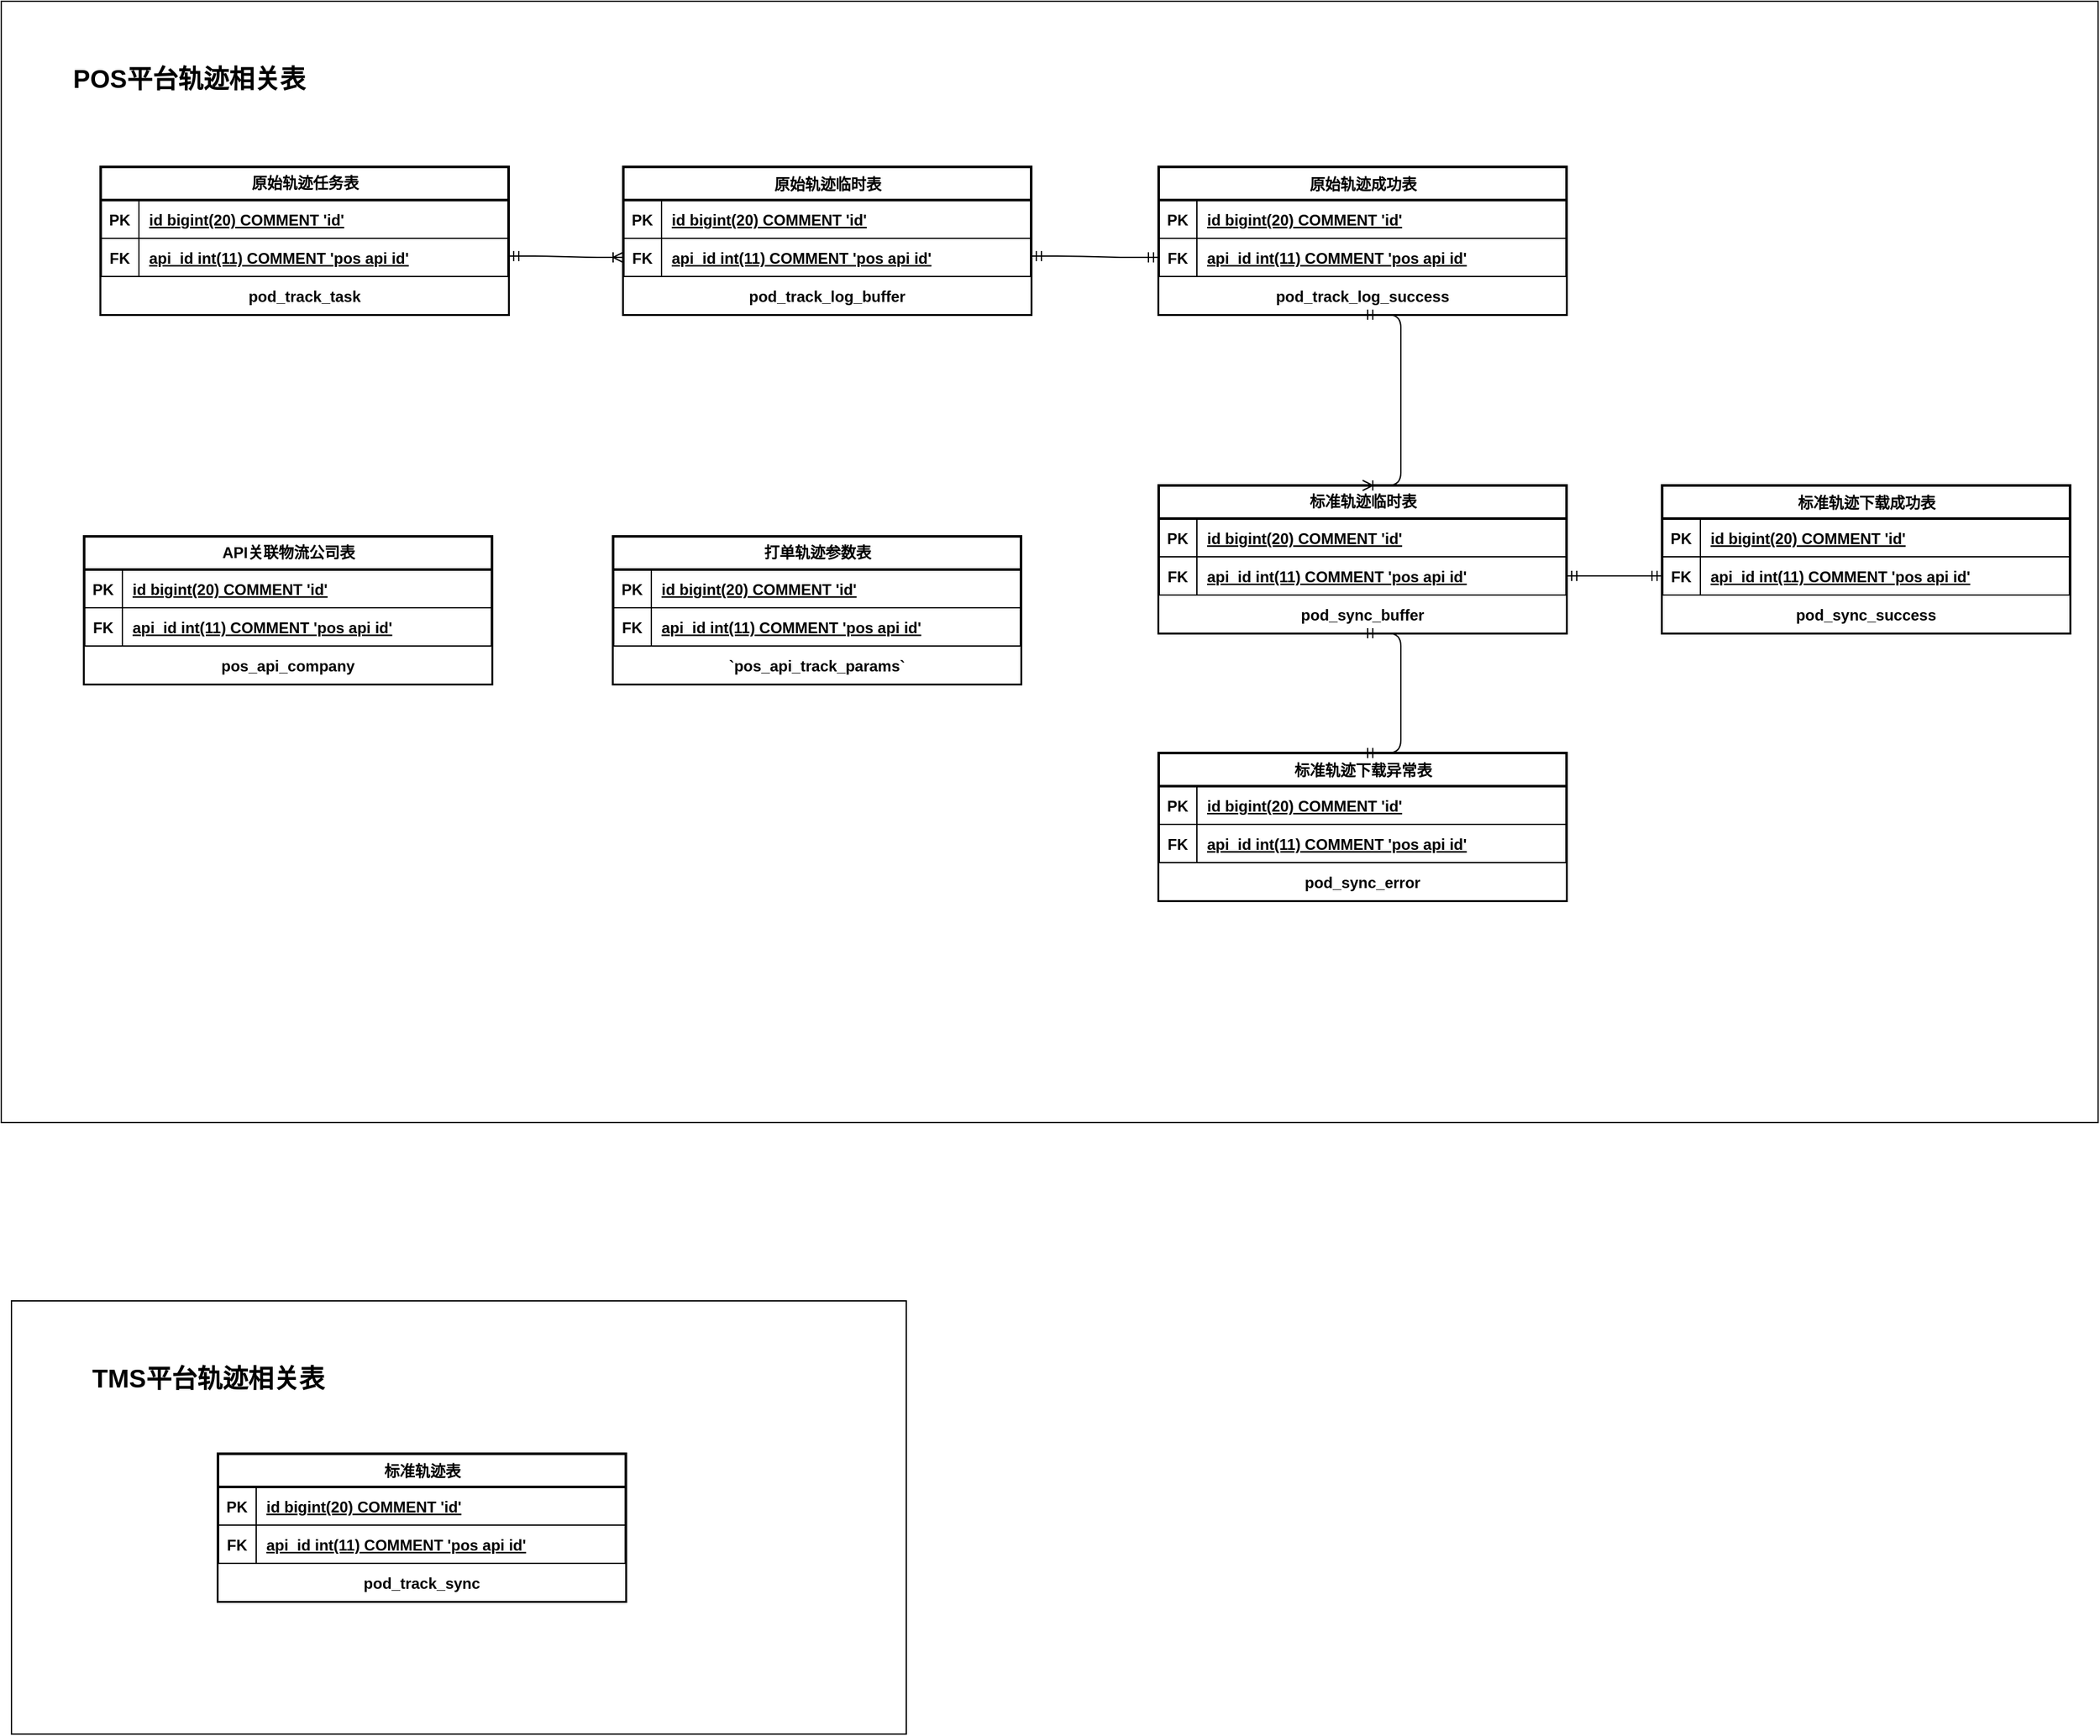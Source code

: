 <mxfile version="14.6.0" type="github" pages="4">
  <diagram id="soyGiitG30a4pR9Z1HNf" name="数据库表ER图">
    <mxGraphModel dx="3671" dy="3860" grid="1" gridSize="10" guides="1" tooltips="1" connect="1" arrows="1" fold="1" page="1" pageScale="1" pageWidth="827" pageHeight="1169" math="0" shadow="0">
      <root>
        <mxCell id="CbikUJmPVATcm5dP3cQ3-0" />
        <mxCell id="CbikUJmPVATcm5dP3cQ3-1" parent="CbikUJmPVATcm5dP3cQ3-0" />
        <mxCell id="Y-RPJBztXmJolKfiPwSM-0" value="" style="rounded=0;whiteSpace=wrap;html=1;fontSize=20;fontColor=#000000;" vertex="1" parent="CbikUJmPVATcm5dP3cQ3-1">
          <mxGeometry x="-770" y="-2010" width="1645" height="880" as="geometry" />
        </mxCell>
        <mxCell id="Y-RPJBztXmJolKfiPwSM-1" value="&lt;b&gt;POS平台轨迹相关表&lt;/b&gt;" style="text;html=1;strokeColor=none;fillColor=none;align=center;verticalAlign=middle;whiteSpace=wrap;rounded=0;fontSize=20;fontColor=#000000;" vertex="1" parent="CbikUJmPVATcm5dP3cQ3-1">
          <mxGeometry x="-715" y="-1960" width="185" height="20" as="geometry" />
        </mxCell>
        <mxCell id="siqIHeoGyOK8qofE1X-h-90" value="&lt;span style=&quot;font-family: &amp;#34;helvetica&amp;#34; ; font-size: 12px&quot;&gt;原始轨迹任务表&lt;/span&gt;" style="swimlane;fontStyle=1;childLayout=stackLayout;horizontal=1;startSize=26;horizontalStack=0;resizeParent=1;resizeParentMax=0;resizeLast=0;collapsible=1;marginBottom=0;align=center;fontSize=14;shadow=0;fontFamily=Lucida Console;rounded=0;glass=0;labelBackgroundColor=none;comic=0;sketch=0;strokeWidth=2;fillColor=#ffffff;gradientColor=#FFFFFF;html=1;" parent="CbikUJmPVATcm5dP3cQ3-1" vertex="1">
          <mxGeometry x="-692" y="-1880" width="320" height="116" as="geometry">
            <mxRectangle x="-6920" y="-4822" width="50" height="26" as="alternateBounds" />
          </mxGeometry>
        </mxCell>
        <mxCell id="siqIHeoGyOK8qofE1X-h-91" value="" style="shape=partialRectangle;collapsible=0;dropTarget=0;pointerEvents=0;fillColor=none;top=0;left=0;bottom=1;right=0;points=[[0,0.5],[1,0.5]];portConstraint=eastwest;shadow=0;fontSize=20;align=center;" parent="siqIHeoGyOK8qofE1X-h-90" vertex="1">
          <mxGeometry y="26" width="320" height="30" as="geometry" />
        </mxCell>
        <mxCell id="siqIHeoGyOK8qofE1X-h-92" value="PK" style="shape=partialRectangle;connectable=0;fillColor=none;top=0;left=0;bottom=0;right=1;fontStyle=1;overflow=hidden;" parent="siqIHeoGyOK8qofE1X-h-91" vertex="1">
          <mxGeometry width="30" height="30" as="geometry" />
        </mxCell>
        <mxCell id="siqIHeoGyOK8qofE1X-h-93" value="id bigint(20) COMMENT &#39;id&#39;" style="shape=partialRectangle;connectable=0;fillColor=none;top=0;left=0;bottom=0;right=0;align=left;spacingLeft=6;fontStyle=5;overflow=hidden;" parent="siqIHeoGyOK8qofE1X-h-91" vertex="1">
          <mxGeometry x="30" width="290" height="30" as="geometry" />
        </mxCell>
        <mxCell id="siqIHeoGyOK8qofE1X-h-94" value="" style="shape=partialRectangle;collapsible=0;dropTarget=0;pointerEvents=0;fillColor=none;top=0;left=0;bottom=1;right=0;points=[[0,0.5],[1,0.5]];portConstraint=eastwest;shadow=0;fontSize=20;align=center;" parent="siqIHeoGyOK8qofE1X-h-90" vertex="1">
          <mxGeometry y="56" width="320" height="30" as="geometry" />
        </mxCell>
        <mxCell id="siqIHeoGyOK8qofE1X-h-95" value="FK" style="shape=partialRectangle;connectable=0;fillColor=none;top=0;left=0;bottom=0;right=1;fontStyle=1;overflow=hidden;" parent="siqIHeoGyOK8qofE1X-h-94" vertex="1">
          <mxGeometry width="30" height="30" as="geometry" />
        </mxCell>
        <mxCell id="siqIHeoGyOK8qofE1X-h-96" value="api_id int(11) COMMENT &#39;pos api id&#39;" style="shape=partialRectangle;connectable=0;fillColor=none;top=0;left=0;bottom=0;right=0;align=left;spacingLeft=6;fontStyle=5;overflow=hidden;" parent="siqIHeoGyOK8qofE1X-h-94" vertex="1">
          <mxGeometry x="30" width="290" height="30" as="geometry" />
        </mxCell>
        <mxCell id="siqIHeoGyOK8qofE1X-h-317" value="pod_track_task" style="shape=table;startSize=30;container=1;collapsible=1;childLayout=tableLayout;fixedRows=1;rowLines=0;fontStyle=1;align=center;resizeLast=1;" parent="siqIHeoGyOK8qofE1X-h-90" vertex="1" collapsed="1">
          <mxGeometry y="86" width="320" height="30" as="geometry">
            <mxRectangle y="86" width="320" height="640" as="alternateBounds" />
          </mxGeometry>
        </mxCell>
        <mxCell id="siqIHeoGyOK8qofE1X-h-318" value="" style="shape=partialRectangle;collapsible=0;dropTarget=0;pointerEvents=0;fillColor=none;points=[[0,0.5],[1,0.5]];portConstraint=eastwest;top=0;left=0;right=0;bottom=0;" parent="siqIHeoGyOK8qofE1X-h-317" vertex="1">
          <mxGeometry y="30" width="320" height="30" as="geometry" />
        </mxCell>
        <mxCell id="siqIHeoGyOK8qofE1X-h-319" value="" style="shape=partialRectangle;overflow=hidden;connectable=0;fillColor=none;top=0;left=0;bottom=0;right=0;" parent="siqIHeoGyOK8qofE1X-h-318" vertex="1">
          <mxGeometry width="30" height="30" as="geometry" />
        </mxCell>
        <mxCell id="siqIHeoGyOK8qofE1X-h-320" value="`id` bigint(20) NOT NULL AUTO_INCREMENT COMMENT &#39;id&#39;" style="shape=partialRectangle;overflow=hidden;connectable=0;fillColor=none;top=0;left=0;bottom=0;right=0;align=left;spacingLeft=6;" parent="siqIHeoGyOK8qofE1X-h-318" vertex="1">
          <mxGeometry x="30" width="290" height="30" as="geometry" />
        </mxCell>
        <mxCell id="siqIHeoGyOK8qofE1X-h-321" value="" style="shape=partialRectangle;collapsible=0;dropTarget=0;pointerEvents=0;fillColor=none;points=[[0,0.5],[1,0.5]];portConstraint=eastwest;top=0;left=0;right=0;bottom=0;" parent="siqIHeoGyOK8qofE1X-h-317" vertex="1">
          <mxGeometry y="60" width="320" height="30" as="geometry" />
        </mxCell>
        <mxCell id="siqIHeoGyOK8qofE1X-h-322" value="" style="shape=partialRectangle;overflow=hidden;connectable=0;fillColor=none;top=0;left=0;bottom=0;right=0;" parent="siqIHeoGyOK8qofE1X-h-321" vertex="1">
          <mxGeometry width="30" height="30" as="geometry" />
        </mxCell>
        <mxCell id="siqIHeoGyOK8qofE1X-h-323" value="`api_id` int(11) DEFAULT NULL COMMENT &#39;pos api id&#39;" style="shape=partialRectangle;overflow=hidden;connectable=0;fillColor=none;top=0;left=0;bottom=0;right=0;align=left;spacingLeft=6;" parent="siqIHeoGyOK8qofE1X-h-321" vertex="1">
          <mxGeometry x="30" width="290" height="30" as="geometry" />
        </mxCell>
        <mxCell id="siqIHeoGyOK8qofE1X-h-324" value="" style="shape=partialRectangle;collapsible=0;dropTarget=0;pointerEvents=0;fillColor=none;points=[[0,0.5],[1,0.5]];portConstraint=eastwest;top=0;left=0;right=0;bottom=0;" parent="siqIHeoGyOK8qofE1X-h-317" vertex="1">
          <mxGeometry y="90" width="320" height="30" as="geometry" />
        </mxCell>
        <mxCell id="siqIHeoGyOK8qofE1X-h-325" value="" style="shape=partialRectangle;overflow=hidden;connectable=0;fillColor=none;top=0;left=0;bottom=0;right=0;" parent="siqIHeoGyOK8qofE1X-h-324" vertex="1">
          <mxGeometry width="30" height="30" as="geometry" />
        </mxCell>
        <mxCell id="siqIHeoGyOK8qofE1X-h-326" value="`interface_name` varchar(100) COLLATE utf8mb4_unicode_ci DEFAULT &#39;&#39; COMMENT &#39;接口名称&#39;" style="shape=partialRectangle;overflow=hidden;connectable=0;fillColor=none;top=0;left=0;bottom=0;right=0;align=left;spacingLeft=6;" parent="siqIHeoGyOK8qofE1X-h-324" vertex="1">
          <mxGeometry x="30" width="290" height="30" as="geometry" />
        </mxCell>
        <mxCell id="siqIHeoGyOK8qofE1X-h-327" value="" style="shape=partialRectangle;collapsible=0;dropTarget=0;pointerEvents=0;fillColor=none;points=[[0,0.5],[1,0.5]];portConstraint=eastwest;top=0;left=0;right=0;bottom=0;" parent="siqIHeoGyOK8qofE1X-h-317" vertex="1">
          <mxGeometry y="120" width="320" height="30" as="geometry" />
        </mxCell>
        <mxCell id="siqIHeoGyOK8qofE1X-h-328" value="" style="shape=partialRectangle;overflow=hidden;connectable=0;fillColor=none;top=0;left=0;bottom=0;right=0;" parent="siqIHeoGyOK8qofE1X-h-327" vertex="1">
          <mxGeometry width="30" height="30" as="geometry" />
        </mxCell>
        <mxCell id="siqIHeoGyOK8qofE1X-h-329" value="`coid` varchar(100) COLLATE utf8mb4_unicode_ci DEFAULT &#39;&#39; COMMENT &#39;物流公司编号&#39;" style="shape=partialRectangle;overflow=hidden;connectable=0;fillColor=none;top=0;left=0;bottom=0;right=0;align=left;spacingLeft=6;" parent="siqIHeoGyOK8qofE1X-h-327" vertex="1">
          <mxGeometry x="30" width="290" height="30" as="geometry" />
        </mxCell>
        <mxCell id="siqIHeoGyOK8qofE1X-h-330" value="" style="shape=partialRectangle;collapsible=0;dropTarget=0;pointerEvents=0;fillColor=none;points=[[0,0.5],[1,0.5]];portConstraint=eastwest;top=0;left=0;right=0;bottom=0;" parent="siqIHeoGyOK8qofE1X-h-317" vertex="1">
          <mxGeometry y="150" width="320" height="30" as="geometry" />
        </mxCell>
        <mxCell id="siqIHeoGyOK8qofE1X-h-331" value="" style="shape=partialRectangle;overflow=hidden;connectable=0;fillColor=none;top=0;left=0;bottom=0;right=0;" parent="siqIHeoGyOK8qofE1X-h-330" vertex="1">
          <mxGeometry width="30" height="30" as="geometry" />
        </mxCell>
        <mxCell id="siqIHeoGyOK8qofE1X-h-332" value="`message_reference` varchar(100) COLLATE utf8mb4_unicode_ci DEFAULT &#39;&#39; COMMENT &#39;uuid唯一标识符&#39;" style="shape=partialRectangle;overflow=hidden;connectable=0;fillColor=none;top=0;left=0;bottom=0;right=0;align=left;spacingLeft=6;" parent="siqIHeoGyOK8qofE1X-h-330" vertex="1">
          <mxGeometry x="30" width="290" height="30" as="geometry" />
        </mxCell>
        <mxCell id="siqIHeoGyOK8qofE1X-h-333" value="" style="shape=partialRectangle;collapsible=0;dropTarget=0;pointerEvents=0;fillColor=none;points=[[0,0.5],[1,0.5]];portConstraint=eastwest;top=0;left=0;right=0;bottom=0;" parent="siqIHeoGyOK8qofE1X-h-317" vertex="1">
          <mxGeometry y="180" width="320" height="30" as="geometry" />
        </mxCell>
        <mxCell id="siqIHeoGyOK8qofE1X-h-334" value="" style="shape=partialRectangle;overflow=hidden;connectable=0;fillColor=none;top=0;left=0;bottom=0;right=0;" parent="siqIHeoGyOK8qofE1X-h-333" vertex="1">
          <mxGeometry width="30" height="30" as="geometry" />
        </mxCell>
        <mxCell id="siqIHeoGyOK8qofE1X-h-335" value="`refno` mediumtext COLLATE utf8mb4_unicode_ci COMMENT &#39;转单号码(主单)&#39;" style="shape=partialRectangle;overflow=hidden;connectable=0;fillColor=none;top=0;left=0;bottom=0;right=0;align=left;spacingLeft=6;" parent="siqIHeoGyOK8qofE1X-h-333" vertex="1">
          <mxGeometry x="30" width="290" height="30" as="geometry" />
        </mxCell>
        <mxCell id="siqIHeoGyOK8qofE1X-h-336" value="" style="shape=partialRectangle;collapsible=0;dropTarget=0;pointerEvents=0;fillColor=none;points=[[0,0.5],[1,0.5]];portConstraint=eastwest;top=0;left=0;right=0;bottom=0;" parent="siqIHeoGyOK8qofE1X-h-317" vertex="1">
          <mxGeometry y="210" width="320" height="30" as="geometry" />
        </mxCell>
        <mxCell id="siqIHeoGyOK8qofE1X-h-337" value="" style="shape=partialRectangle;overflow=hidden;connectable=0;fillColor=none;top=0;left=0;bottom=0;right=0;" parent="siqIHeoGyOK8qofE1X-h-336" vertex="1">
          <mxGeometry width="30" height="30" as="geometry" />
        </mxCell>
        <mxCell id="siqIHeoGyOK8qofE1X-h-338" value="`jobno` varchar(50) COLLATE utf8mb4_unicode_ci DEFAULT &#39;&#39; COMMENT &#39;参考编号&#39;" style="shape=partialRectangle;overflow=hidden;connectable=0;fillColor=none;top=0;left=0;bottom=0;right=0;align=left;spacingLeft=6;" parent="siqIHeoGyOK8qofE1X-h-336" vertex="1">
          <mxGeometry x="30" width="290" height="30" as="geometry" />
        </mxCell>
        <mxCell id="siqIHeoGyOK8qofE1X-h-339" value="" style="shape=partialRectangle;collapsible=0;dropTarget=0;pointerEvents=0;fillColor=none;points=[[0,0.5],[1,0.5]];portConstraint=eastwest;top=0;left=0;right=0;bottom=0;" parent="siqIHeoGyOK8qofE1X-h-317" vertex="1">
          <mxGeometry y="240" width="320" height="30" as="geometry" />
        </mxCell>
        <mxCell id="siqIHeoGyOK8qofE1X-h-340" value="" style="shape=partialRectangle;overflow=hidden;connectable=0;fillColor=none;top=0;left=0;bottom=0;right=0;" parent="siqIHeoGyOK8qofE1X-h-339" vertex="1">
          <mxGeometry width="30" height="30" as="geometry" />
        </mxCell>
        <mxCell id="siqIHeoGyOK8qofE1X-h-341" value="`effective_datetime` timestamp NULL DEFAULT NULL COMMENT &#39;生效时间&#39;" style="shape=partialRectangle;overflow=hidden;connectable=0;fillColor=none;top=0;left=0;bottom=0;right=0;align=left;spacingLeft=6;" parent="siqIHeoGyOK8qofE1X-h-339" vertex="1">
          <mxGeometry x="30" width="290" height="30" as="geometry" />
        </mxCell>
        <mxCell id="siqIHeoGyOK8qofE1X-h-342" value="" style="shape=partialRectangle;collapsible=0;dropTarget=0;pointerEvents=0;fillColor=none;points=[[0,0.5],[1,0.5]];portConstraint=eastwest;top=0;left=0;right=0;bottom=0;" parent="siqIHeoGyOK8qofE1X-h-317" vertex="1">
          <mxGeometry y="270" width="320" height="30" as="geometry" />
        </mxCell>
        <mxCell id="siqIHeoGyOK8qofE1X-h-343" value="" style="shape=partialRectangle;overflow=hidden;connectable=0;fillColor=none;top=0;left=0;bottom=0;right=0;" parent="siqIHeoGyOK8qofE1X-h-342" vertex="1">
          <mxGeometry width="30" height="30" as="geometry" />
        </mxCell>
        <mxCell id="siqIHeoGyOK8qofE1X-h-344" value="`expiration_datetime` timestamp NULL DEFAULT NULL COMMENT &#39;失效时间&#39;" style="shape=partialRectangle;overflow=hidden;connectable=0;fillColor=none;top=0;left=0;bottom=0;right=0;align=left;spacingLeft=6;" parent="siqIHeoGyOK8qofE1X-h-342" vertex="1">
          <mxGeometry x="30" width="290" height="30" as="geometry" />
        </mxCell>
        <mxCell id="siqIHeoGyOK8qofE1X-h-345" value="" style="shape=partialRectangle;collapsible=0;dropTarget=0;pointerEvents=0;fillColor=none;points=[[0,0.5],[1,0.5]];portConstraint=eastwest;top=0;left=0;right=0;bottom=0;" parent="siqIHeoGyOK8qofE1X-h-317" vertex="1">
          <mxGeometry y="300" width="320" height="30" as="geometry" />
        </mxCell>
        <mxCell id="siqIHeoGyOK8qofE1X-h-346" value="" style="shape=partialRectangle;overflow=hidden;connectable=0;fillColor=none;top=0;left=0;bottom=0;right=0;" parent="siqIHeoGyOK8qofE1X-h-345" vertex="1">
          <mxGeometry width="30" height="30" as="geometry" />
        </mxCell>
        <mxCell id="siqIHeoGyOK8qofE1X-h-347" value="`fixed_execution_time` varchar(50) COLLATE utf8mb4_unicode_ci DEFAULT NULL COMMENT &#39;固定执行时间&#39;" style="shape=partialRectangle;overflow=hidden;connectable=0;fillColor=none;top=0;left=0;bottom=0;right=0;align=left;spacingLeft=6;" parent="siqIHeoGyOK8qofE1X-h-345" vertex="1">
          <mxGeometry x="30" width="290" height="30" as="geometry" />
        </mxCell>
        <mxCell id="siqIHeoGyOK8qofE1X-h-348" value="" style="shape=partialRectangle;collapsible=0;dropTarget=0;pointerEvents=0;fillColor=none;points=[[0,0.5],[1,0.5]];portConstraint=eastwest;top=0;left=0;right=0;bottom=0;" parent="siqIHeoGyOK8qofE1X-h-317" vertex="1">
          <mxGeometry y="330" width="320" height="30" as="geometry" />
        </mxCell>
        <mxCell id="siqIHeoGyOK8qofE1X-h-349" value="" style="shape=partialRectangle;overflow=hidden;connectable=0;fillColor=none;top=0;left=0;bottom=0;right=0;" parent="siqIHeoGyOK8qofE1X-h-348" vertex="1">
          <mxGeometry width="30" height="30" as="geometry" />
        </mxCell>
        <mxCell id="siqIHeoGyOK8qofE1X-h-350" value="`request_proxy_params` varchar(500) COLLATE utf8mb4_unicode_ci DEFAULT NULL COMMENT &#39;请求代理参数json&#39;" style="shape=partialRectangle;overflow=hidden;connectable=0;fillColor=none;top=0;left=0;bottom=0;right=0;align=left;spacingLeft=6;" parent="siqIHeoGyOK8qofE1X-h-348" vertex="1">
          <mxGeometry x="30" width="290" height="30" as="geometry" />
        </mxCell>
        <mxCell id="siqIHeoGyOK8qofE1X-h-351" value="" style="shape=partialRectangle;collapsible=0;dropTarget=0;pointerEvents=0;fillColor=none;points=[[0,0.5],[1,0.5]];portConstraint=eastwest;top=0;left=0;right=0;bottom=0;" parent="siqIHeoGyOK8qofE1X-h-317" vertex="1">
          <mxGeometry y="360" width="320" height="30" as="geometry" />
        </mxCell>
        <mxCell id="siqIHeoGyOK8qofE1X-h-352" value="" style="shape=partialRectangle;overflow=hidden;connectable=0;fillColor=none;top=0;left=0;bottom=0;right=0;" parent="siqIHeoGyOK8qofE1X-h-351" vertex="1">
          <mxGeometry width="30" height="30" as="geometry" />
        </mxCell>
        <mxCell id="siqIHeoGyOK8qofE1X-h-353" value="`task_status` varchar(5) COLLATE utf8mb4_unicode_ci DEFAULT NULL COMMENT &#39;任务状态，1为执行，2为停止&#39;" style="shape=partialRectangle;overflow=hidden;connectable=0;fillColor=none;top=0;left=0;bottom=0;right=0;align=left;spacingLeft=6;" parent="siqIHeoGyOK8qofE1X-h-351" vertex="1">
          <mxGeometry x="30" width="290" height="30" as="geometry" />
        </mxCell>
        <mxCell id="siqIHeoGyOK8qofE1X-h-354" value="" style="shape=partialRectangle;collapsible=0;dropTarget=0;pointerEvents=0;fillColor=none;points=[[0,0.5],[1,0.5]];portConstraint=eastwest;top=0;left=0;right=0;bottom=0;" parent="siqIHeoGyOK8qofE1X-h-317" vertex="1">
          <mxGeometry y="390" width="320" height="30" as="geometry" />
        </mxCell>
        <mxCell id="siqIHeoGyOK8qofE1X-h-355" value="" style="shape=partialRectangle;overflow=hidden;connectable=0;fillColor=none;top=0;left=0;bottom=0;right=0;" parent="siqIHeoGyOK8qofE1X-h-354" vertex="1">
          <mxGeometry width="30" height="30" as="geometry" />
        </mxCell>
        <mxCell id="siqIHeoGyOK8qofE1X-h-356" value="`last_execution_datetime` timestamp NULL DEFAULT NULL COMMENT &#39;最后执行时间&#39;" style="shape=partialRectangle;overflow=hidden;connectable=0;fillColor=none;top=0;left=0;bottom=0;right=0;align=left;spacingLeft=6;" parent="siqIHeoGyOK8qofE1X-h-354" vertex="1">
          <mxGeometry x="30" width="290" height="30" as="geometry" />
        </mxCell>
        <mxCell id="siqIHeoGyOK8qofE1X-h-357" value="" style="shape=partialRectangle;collapsible=0;dropTarget=0;pointerEvents=0;fillColor=none;points=[[0,0.5],[1,0.5]];portConstraint=eastwest;top=0;left=0;right=0;bottom=0;" parent="siqIHeoGyOK8qofE1X-h-317" vertex="1">
          <mxGeometry y="420" width="320" height="30" as="geometry" />
        </mxCell>
        <mxCell id="siqIHeoGyOK8qofE1X-h-358" value="" style="shape=partialRectangle;overflow=hidden;connectable=0;fillColor=none;top=0;left=0;bottom=0;right=0;" parent="siqIHeoGyOK8qofE1X-h-357" vertex="1">
          <mxGeometry width="30" height="30" as="geometry" />
        </mxCell>
        <mxCell id="siqIHeoGyOK8qofE1X-h-359" value="`sharding` int(10) DEFAULT NULL COMMENT &#39;分片&#39;" style="shape=partialRectangle;overflow=hidden;connectable=0;fillColor=none;top=0;left=0;bottom=0;right=0;align=left;spacingLeft=6;" parent="siqIHeoGyOK8qofE1X-h-357" vertex="1">
          <mxGeometry x="30" width="290" height="30" as="geometry" />
        </mxCell>
        <mxCell id="siqIHeoGyOK8qofE1X-h-360" value="" style="shape=partialRectangle;collapsible=0;dropTarget=0;pointerEvents=0;fillColor=none;points=[[0,0.5],[1,0.5]];portConstraint=eastwest;top=0;left=0;right=0;bottom=0;" parent="siqIHeoGyOK8qofE1X-h-317" vertex="1">
          <mxGeometry y="450" width="320" height="30" as="geometry" />
        </mxCell>
        <mxCell id="siqIHeoGyOK8qofE1X-h-361" value="" style="shape=partialRectangle;overflow=hidden;connectable=0;fillColor=none;top=0;left=0;bottom=0;right=0;" parent="siqIHeoGyOK8qofE1X-h-360" vertex="1">
          <mxGeometry width="30" height="30" as="geometry" />
        </mxCell>
        <mxCell id="siqIHeoGyOK8qofE1X-h-362" value="`task_stop_description` varchar(500) COLLATE utf8mb4_unicode_ci DEFAULT NULL COMMENT &#39;任务终止原因&#39;" style="shape=partialRectangle;overflow=hidden;connectable=0;fillColor=none;top=0;left=0;bottom=0;right=0;align=left;spacingLeft=6;" parent="siqIHeoGyOK8qofE1X-h-360" vertex="1">
          <mxGeometry x="30" width="290" height="30" as="geometry" />
        </mxCell>
        <mxCell id="siqIHeoGyOK8qofE1X-h-363" value="" style="shape=partialRectangle;collapsible=0;dropTarget=0;pointerEvents=0;fillColor=none;points=[[0,0.5],[1,0.5]];portConstraint=eastwest;top=0;left=0;right=0;bottom=0;" parent="siqIHeoGyOK8qofE1X-h-317" vertex="1">
          <mxGeometry y="480" width="320" height="30" as="geometry" />
        </mxCell>
        <mxCell id="siqIHeoGyOK8qofE1X-h-364" value="" style="shape=partialRectangle;overflow=hidden;connectable=0;fillColor=none;top=0;left=0;bottom=0;right=0;" parent="siqIHeoGyOK8qofE1X-h-363" vertex="1">
          <mxGeometry width="30" height="30" as="geometry" />
        </mxCell>
        <mxCell id="siqIHeoGyOK8qofE1X-h-365" value="`isdel` int(2) DEFAULT &#39;0&#39; COMMENT &#39;删除标记(0_正常、1_删除)&#39;" style="shape=partialRectangle;overflow=hidden;connectable=0;fillColor=none;top=0;left=0;bottom=0;right=0;align=left;spacingLeft=6;" parent="siqIHeoGyOK8qofE1X-h-363" vertex="1">
          <mxGeometry x="30" width="290" height="30" as="geometry" />
        </mxCell>
        <mxCell id="siqIHeoGyOK8qofE1X-h-366" value="" style="shape=partialRectangle;collapsible=0;dropTarget=0;pointerEvents=0;fillColor=none;points=[[0,0.5],[1,0.5]];portConstraint=eastwest;top=0;left=0;right=0;bottom=0;" parent="siqIHeoGyOK8qofE1X-h-317" vertex="1">
          <mxGeometry y="510" width="320" height="30" as="geometry" />
        </mxCell>
        <mxCell id="siqIHeoGyOK8qofE1X-h-367" value="" style="shape=partialRectangle;overflow=hidden;connectable=0;fillColor=none;top=0;left=0;bottom=0;right=0;" parent="siqIHeoGyOK8qofE1X-h-366" vertex="1">
          <mxGeometry width="30" height="30" as="geometry" />
        </mxCell>
        <mxCell id="siqIHeoGyOK8qofE1X-h-368" value="`create_datetime` timestamp NULL DEFAULT CURRENT_TIMESTAMP COMMENT &#39;创建时间&#39;" style="shape=partialRectangle;overflow=hidden;connectable=0;fillColor=none;top=0;left=0;bottom=0;right=0;align=left;spacingLeft=6;" parent="siqIHeoGyOK8qofE1X-h-366" vertex="1">
          <mxGeometry x="30" width="290" height="30" as="geometry" />
        </mxCell>
        <mxCell id="siqIHeoGyOK8qofE1X-h-369" value="" style="shape=partialRectangle;collapsible=0;dropTarget=0;pointerEvents=0;fillColor=none;points=[[0,0.5],[1,0.5]];portConstraint=eastwest;top=0;left=0;right=0;bottom=0;" parent="siqIHeoGyOK8qofE1X-h-317" vertex="1">
          <mxGeometry y="540" width="320" height="30" as="geometry" />
        </mxCell>
        <mxCell id="siqIHeoGyOK8qofE1X-h-370" value="" style="shape=partialRectangle;overflow=hidden;connectable=0;fillColor=none;top=0;left=0;bottom=0;right=0;" parent="siqIHeoGyOK8qofE1X-h-369" vertex="1">
          <mxGeometry width="30" height="30" as="geometry" />
        </mxCell>
        <mxCell id="siqIHeoGyOK8qofE1X-h-371" value="`create_user_name` varchar(100) COLLATE utf8mb4_unicode_ci DEFAULT &#39;&#39; COMMENT &#39;创建人&#39;" style="shape=partialRectangle;overflow=hidden;connectable=0;fillColor=none;top=0;left=0;bottom=0;right=0;align=left;spacingLeft=6;" parent="siqIHeoGyOK8qofE1X-h-369" vertex="1">
          <mxGeometry x="30" width="290" height="30" as="geometry" />
        </mxCell>
        <mxCell id="siqIHeoGyOK8qofE1X-h-372" value="" style="shape=partialRectangle;collapsible=0;dropTarget=0;pointerEvents=0;fillColor=none;points=[[0,0.5],[1,0.5]];portConstraint=eastwest;top=0;left=0;right=0;bottom=0;" parent="siqIHeoGyOK8qofE1X-h-317" vertex="1">
          <mxGeometry y="570" width="320" height="30" as="geometry" />
        </mxCell>
        <mxCell id="siqIHeoGyOK8qofE1X-h-373" value="" style="shape=partialRectangle;overflow=hidden;connectable=0;fillColor=none;top=0;left=0;bottom=0;right=0;" parent="siqIHeoGyOK8qofE1X-h-372" vertex="1">
          <mxGeometry width="30" height="30" as="geometry" />
        </mxCell>
        <mxCell id="siqIHeoGyOK8qofE1X-h-374" value="`modify_datetime` timestamp NULL DEFAULT CURRENT_TIMESTAMP ON UPDATE CURRENT_TIMESTAMP COMMENT &#39;修改时间&#39;" style="shape=partialRectangle;overflow=hidden;connectable=0;fillColor=none;top=0;left=0;bottom=0;right=0;align=left;spacingLeft=6;" parent="siqIHeoGyOK8qofE1X-h-372" vertex="1">
          <mxGeometry x="30" width="290" height="30" as="geometry" />
        </mxCell>
        <mxCell id="siqIHeoGyOK8qofE1X-h-375" value="" style="shape=partialRectangle;collapsible=0;dropTarget=0;pointerEvents=0;fillColor=none;points=[[0,0.5],[1,0.5]];portConstraint=eastwest;top=0;left=0;right=0;bottom=0;" parent="siqIHeoGyOK8qofE1X-h-317" vertex="1">
          <mxGeometry y="600" width="320" height="30" as="geometry" />
        </mxCell>
        <mxCell id="siqIHeoGyOK8qofE1X-h-376" value="" style="shape=partialRectangle;overflow=hidden;connectable=0;fillColor=none;top=0;left=0;bottom=0;right=0;" parent="siqIHeoGyOK8qofE1X-h-375" vertex="1">
          <mxGeometry width="30" height="30" as="geometry" />
        </mxCell>
        <mxCell id="siqIHeoGyOK8qofE1X-h-377" value="`modify_user_name` varchar(100) COLLATE utf8mb4_unicode_ci DEFAULT &#39;&#39; COMMENT &#39;修改人&#39;" style="shape=partialRectangle;overflow=hidden;connectable=0;fillColor=none;top=0;left=0;bottom=0;right=0;align=left;spacingLeft=6;" parent="siqIHeoGyOK8qofE1X-h-375" vertex="1">
          <mxGeometry x="30" width="290" height="30" as="geometry" />
        </mxCell>
        <mxCell id="siqIHeoGyOK8qofE1X-h-173" value="&lt;font face=&quot;helvetica&quot;&gt;&lt;span style=&quot;font-size: 12px&quot;&gt;原始轨迹临时表&lt;/span&gt;&lt;/font&gt;" style="swimlane;fontStyle=1;childLayout=stackLayout;horizontal=1;startSize=26;horizontalStack=0;resizeParent=1;resizeParentMax=0;resizeLast=0;collapsible=1;marginBottom=0;align=center;fontSize=14;shadow=0;fontFamily=Lucida Console;rounded=0;glass=0;labelBackgroundColor=none;comic=0;sketch=0;strokeWidth=2;fillColor=#ffffff;gradientColor=#FFFFFF;html=1;" parent="CbikUJmPVATcm5dP3cQ3-1" vertex="1">
          <mxGeometry x="-282" y="-1880" width="320" height="116" as="geometry">
            <mxRectangle x="-6920" y="-4822" width="50" height="26" as="alternateBounds" />
          </mxGeometry>
        </mxCell>
        <mxCell id="siqIHeoGyOK8qofE1X-h-174" value="" style="shape=partialRectangle;collapsible=0;dropTarget=0;pointerEvents=0;fillColor=none;top=0;left=0;bottom=1;right=0;points=[[0,0.5],[1,0.5]];portConstraint=eastwest;shadow=0;fontSize=20;align=center;" parent="siqIHeoGyOK8qofE1X-h-173" vertex="1">
          <mxGeometry y="26" width="320" height="30" as="geometry" />
        </mxCell>
        <mxCell id="siqIHeoGyOK8qofE1X-h-175" value="PK" style="shape=partialRectangle;connectable=0;fillColor=none;top=0;left=0;bottom=0;right=1;fontStyle=1;overflow=hidden;" parent="siqIHeoGyOK8qofE1X-h-174" vertex="1">
          <mxGeometry width="30" height="30" as="geometry" />
        </mxCell>
        <mxCell id="siqIHeoGyOK8qofE1X-h-176" value="id bigint(20) COMMENT &#39;id&#39;" style="shape=partialRectangle;connectable=0;fillColor=none;top=0;left=0;bottom=0;right=0;align=left;spacingLeft=6;fontStyle=5;overflow=hidden;" parent="siqIHeoGyOK8qofE1X-h-174" vertex="1">
          <mxGeometry x="30" width="290" height="30" as="geometry" />
        </mxCell>
        <mxCell id="siqIHeoGyOK8qofE1X-h-177" value="" style="shape=partialRectangle;collapsible=0;dropTarget=0;pointerEvents=0;fillColor=none;top=0;left=0;bottom=1;right=0;points=[[0,0.5],[1,0.5]];portConstraint=eastwest;shadow=0;fontSize=20;align=center;" parent="siqIHeoGyOK8qofE1X-h-173" vertex="1">
          <mxGeometry y="56" width="320" height="30" as="geometry" />
        </mxCell>
        <mxCell id="siqIHeoGyOK8qofE1X-h-178" value="FK" style="shape=partialRectangle;connectable=0;fillColor=none;top=0;left=0;bottom=0;right=1;fontStyle=1;overflow=hidden;" parent="siqIHeoGyOK8qofE1X-h-177" vertex="1">
          <mxGeometry width="30" height="30" as="geometry" />
        </mxCell>
        <mxCell id="siqIHeoGyOK8qofE1X-h-179" value="api_id int(11) COMMENT &#39;pos api id&#39;" style="shape=partialRectangle;connectable=0;fillColor=none;top=0;left=0;bottom=0;right=0;align=left;spacingLeft=6;fontStyle=5;overflow=hidden;" parent="siqIHeoGyOK8qofE1X-h-177" vertex="1">
          <mxGeometry x="30" width="290" height="30" as="geometry" />
        </mxCell>
        <mxCell id="siqIHeoGyOK8qofE1X-h-442" value="pod_track_log_buffer" style="shape=table;startSize=30;container=1;collapsible=1;childLayout=tableLayout;fixedRows=1;rowLines=0;fontStyle=1;align=center;resizeLast=1;" parent="siqIHeoGyOK8qofE1X-h-173" vertex="1" collapsed="1">
          <mxGeometry y="86" width="320" height="30" as="geometry">
            <mxRectangle y="86" width="320" height="670" as="alternateBounds" />
          </mxGeometry>
        </mxCell>
        <mxCell id="siqIHeoGyOK8qofE1X-h-443" value="" style="shape=partialRectangle;collapsible=0;dropTarget=0;pointerEvents=0;fillColor=none;points=[[0,0.5],[1,0.5]];portConstraint=eastwest;top=0;left=0;right=0;bottom=0;" parent="siqIHeoGyOK8qofE1X-h-442" vertex="1">
          <mxGeometry y="30" width="320" height="30" as="geometry" />
        </mxCell>
        <mxCell id="siqIHeoGyOK8qofE1X-h-444" value="" style="shape=partialRectangle;overflow=hidden;connectable=0;fillColor=none;top=0;left=0;bottom=0;right=0;" parent="siqIHeoGyOK8qofE1X-h-443" vertex="1">
          <mxGeometry width="30" height="30" as="geometry" />
        </mxCell>
        <mxCell id="siqIHeoGyOK8qofE1X-h-445" value="`id` bigint(20) NOT NULL AUTO_INCREMENT COMMENT &#39;id&#39;" style="shape=partialRectangle;overflow=hidden;connectable=0;fillColor=none;top=0;left=0;bottom=0;right=0;align=left;spacingLeft=6;" parent="siqIHeoGyOK8qofE1X-h-443" vertex="1">
          <mxGeometry x="30" width="290" height="30" as="geometry" />
        </mxCell>
        <mxCell id="siqIHeoGyOK8qofE1X-h-446" value="" style="shape=partialRectangle;collapsible=0;dropTarget=0;pointerEvents=0;fillColor=none;points=[[0,0.5],[1,0.5]];portConstraint=eastwest;top=0;left=0;right=0;bottom=0;" parent="siqIHeoGyOK8qofE1X-h-442" vertex="1">
          <mxGeometry y="60" width="320" height="30" as="geometry" />
        </mxCell>
        <mxCell id="siqIHeoGyOK8qofE1X-h-447" value="" style="shape=partialRectangle;overflow=hidden;connectable=0;fillColor=none;top=0;left=0;bottom=0;right=0;" parent="siqIHeoGyOK8qofE1X-h-446" vertex="1">
          <mxGeometry width="30" height="30" as="geometry" />
        </mxCell>
        <mxCell id="siqIHeoGyOK8qofE1X-h-448" value="`api_id` int(11) DEFAULT NULL COMMENT &#39;pos api id&#39;" style="shape=partialRectangle;overflow=hidden;connectable=0;fillColor=none;top=0;left=0;bottom=0;right=0;align=left;spacingLeft=6;" parent="siqIHeoGyOK8qofE1X-h-446" vertex="1">
          <mxGeometry x="30" width="290" height="30" as="geometry" />
        </mxCell>
        <mxCell id="siqIHeoGyOK8qofE1X-h-449" value="" style="shape=partialRectangle;collapsible=0;dropTarget=0;pointerEvents=0;fillColor=none;points=[[0,0.5],[1,0.5]];portConstraint=eastwest;top=0;left=0;right=0;bottom=0;" parent="siqIHeoGyOK8qofE1X-h-442" vertex="1">
          <mxGeometry y="90" width="320" height="30" as="geometry" />
        </mxCell>
        <mxCell id="siqIHeoGyOK8qofE1X-h-450" value="" style="shape=partialRectangle;overflow=hidden;connectable=0;fillColor=none;top=0;left=0;bottom=0;right=0;" parent="siqIHeoGyOK8qofE1X-h-449" vertex="1">
          <mxGeometry width="30" height="30" as="geometry" />
        </mxCell>
        <mxCell id="siqIHeoGyOK8qofE1X-h-451" value="`coid` varchar(100) COLLATE utf8mb4_unicode_ci DEFAULT &#39;&#39; COMMENT &#39;物流公司编号&#39;" style="shape=partialRectangle;overflow=hidden;connectable=0;fillColor=none;top=0;left=0;bottom=0;right=0;align=left;spacingLeft=6;" parent="siqIHeoGyOK8qofE1X-h-449" vertex="1">
          <mxGeometry x="30" width="290" height="30" as="geometry" />
        </mxCell>
        <mxCell id="siqIHeoGyOK8qofE1X-h-452" value="" style="shape=partialRectangle;collapsible=0;dropTarget=0;pointerEvents=0;fillColor=none;points=[[0,0.5],[1,0.5]];portConstraint=eastwest;top=0;left=0;right=0;bottom=0;" parent="siqIHeoGyOK8qofE1X-h-442" vertex="1">
          <mxGeometry y="120" width="320" height="30" as="geometry" />
        </mxCell>
        <mxCell id="siqIHeoGyOK8qofE1X-h-453" value="" style="shape=partialRectangle;overflow=hidden;connectable=0;fillColor=none;top=0;left=0;bottom=0;right=0;" parent="siqIHeoGyOK8qofE1X-h-452" vertex="1">
          <mxGeometry width="30" height="30" as="geometry" />
        </mxCell>
        <mxCell id="siqIHeoGyOK8qofE1X-h-454" value="`interface_name` varchar(100) COLLATE utf8mb4_unicode_ci DEFAULT &#39;&#39; COMMENT &#39;接口名称&#39;" style="shape=partialRectangle;overflow=hidden;connectable=0;fillColor=none;top=0;left=0;bottom=0;right=0;align=left;spacingLeft=6;" parent="siqIHeoGyOK8qofE1X-h-452" vertex="1">
          <mxGeometry x="30" width="290" height="30" as="geometry" />
        </mxCell>
        <mxCell id="siqIHeoGyOK8qofE1X-h-455" value="" style="shape=partialRectangle;collapsible=0;dropTarget=0;pointerEvents=0;fillColor=none;points=[[0,0.5],[1,0.5]];portConstraint=eastwest;top=0;left=0;right=0;bottom=0;" parent="siqIHeoGyOK8qofE1X-h-442" vertex="1">
          <mxGeometry y="150" width="320" height="30" as="geometry" />
        </mxCell>
        <mxCell id="siqIHeoGyOK8qofE1X-h-456" value="" style="shape=partialRectangle;overflow=hidden;connectable=0;fillColor=none;top=0;left=0;bottom=0;right=0;" parent="siqIHeoGyOK8qofE1X-h-455" vertex="1">
          <mxGeometry width="30" height="30" as="geometry" />
        </mxCell>
        <mxCell id="siqIHeoGyOK8qofE1X-h-457" value="`message_reference` varchar(100) COLLATE utf8mb4_unicode_ci DEFAULT &#39;&#39; COMMENT &#39;uuid唯一标识符&#39;" style="shape=partialRectangle;overflow=hidden;connectable=0;fillColor=none;top=0;left=0;bottom=0;right=0;align=left;spacingLeft=6;" parent="siqIHeoGyOK8qofE1X-h-455" vertex="1">
          <mxGeometry x="30" width="290" height="30" as="geometry" />
        </mxCell>
        <mxCell id="siqIHeoGyOK8qofE1X-h-458" value="" style="shape=partialRectangle;collapsible=0;dropTarget=0;pointerEvents=0;fillColor=none;points=[[0,0.5],[1,0.5]];portConstraint=eastwest;top=0;left=0;right=0;bottom=0;" parent="siqIHeoGyOK8qofE1X-h-442" vertex="1">
          <mxGeometry y="180" width="320" height="30" as="geometry" />
        </mxCell>
        <mxCell id="siqIHeoGyOK8qofE1X-h-459" value="" style="shape=partialRectangle;overflow=hidden;connectable=0;fillColor=none;top=0;left=0;bottom=0;right=0;" parent="siqIHeoGyOK8qofE1X-h-458" vertex="1">
          <mxGeometry width="30" height="30" as="geometry" />
        </mxCell>
        <mxCell id="siqIHeoGyOK8qofE1X-h-460" value="`refno` mediumtext COLLATE utf8mb4_unicode_ci COMMENT &#39;转单号码(主单)&#39;" style="shape=partialRectangle;overflow=hidden;connectable=0;fillColor=none;top=0;left=0;bottom=0;right=0;align=left;spacingLeft=6;" parent="siqIHeoGyOK8qofE1X-h-458" vertex="1">
          <mxGeometry x="30" width="290" height="30" as="geometry" />
        </mxCell>
        <mxCell id="siqIHeoGyOK8qofE1X-h-461" value="" style="shape=partialRectangle;collapsible=0;dropTarget=0;pointerEvents=0;fillColor=none;points=[[0,0.5],[1,0.5]];portConstraint=eastwest;top=0;left=0;right=0;bottom=0;" parent="siqIHeoGyOK8qofE1X-h-442" vertex="1">
          <mxGeometry y="210" width="320" height="30" as="geometry" />
        </mxCell>
        <mxCell id="siqIHeoGyOK8qofE1X-h-462" value="" style="shape=partialRectangle;overflow=hidden;connectable=0;fillColor=none;top=0;left=0;bottom=0;right=0;" parent="siqIHeoGyOK8qofE1X-h-461" vertex="1">
          <mxGeometry width="30" height="30" as="geometry" />
        </mxCell>
        <mxCell id="siqIHeoGyOK8qofE1X-h-463" value="`jobno` varchar(50) COLLATE utf8mb4_unicode_ci DEFAULT &#39;&#39; COMMENT &#39;运单号&#39;" style="shape=partialRectangle;overflow=hidden;connectable=0;fillColor=none;top=0;left=0;bottom=0;right=0;align=left;spacingLeft=6;" parent="siqIHeoGyOK8qofE1X-h-461" vertex="1">
          <mxGeometry x="30" width="290" height="30" as="geometry" />
        </mxCell>
        <mxCell id="siqIHeoGyOK8qofE1X-h-464" value="" style="shape=partialRectangle;collapsible=0;dropTarget=0;pointerEvents=0;fillColor=none;points=[[0,0.5],[1,0.5]];portConstraint=eastwest;top=0;left=0;right=0;bottom=0;" parent="siqIHeoGyOK8qofE1X-h-442" vertex="1">
          <mxGeometry y="240" width="320" height="30" as="geometry" />
        </mxCell>
        <mxCell id="siqIHeoGyOK8qofE1X-h-465" value="" style="shape=partialRectangle;overflow=hidden;connectable=0;fillColor=none;top=0;left=0;bottom=0;right=0;" parent="siqIHeoGyOK8qofE1X-h-464" vertex="1">
          <mxGeometry width="30" height="30" as="geometry" />
        </mxCell>
        <mxCell id="siqIHeoGyOK8qofE1X-h-466" value="`original_track_message_url` varchar(200) COLLATE utf8mb4_unicode_ci DEFAULT &#39;&#39; COMMENT &#39;原始报文url&#39;" style="shape=partialRectangle;overflow=hidden;connectable=0;fillColor=none;top=0;left=0;bottom=0;right=0;align=left;spacingLeft=6;" parent="siqIHeoGyOK8qofE1X-h-464" vertex="1">
          <mxGeometry x="30" width="290" height="30" as="geometry" />
        </mxCell>
        <mxCell id="siqIHeoGyOK8qofE1X-h-467" value="" style="shape=partialRectangle;collapsible=0;dropTarget=0;pointerEvents=0;fillColor=none;points=[[0,0.5],[1,0.5]];portConstraint=eastwest;top=0;left=0;right=0;bottom=0;" parent="siqIHeoGyOK8qofE1X-h-442" vertex="1">
          <mxGeometry y="270" width="320" height="30" as="geometry" />
        </mxCell>
        <mxCell id="siqIHeoGyOK8qofE1X-h-468" value="" style="shape=partialRectangle;overflow=hidden;connectable=0;fillColor=none;top=0;left=0;bottom=0;right=0;" parent="siqIHeoGyOK8qofE1X-h-467" vertex="1">
          <mxGeometry width="30" height="30" as="geometry" />
        </mxCell>
        <mxCell id="siqIHeoGyOK8qofE1X-h-469" value="`message_record_qty` int(10) DEFAULT NULL COMMENT &#39;报文记录数&#39;" style="shape=partialRectangle;overflow=hidden;connectable=0;fillColor=none;top=0;left=0;bottom=0;right=0;align=left;spacingLeft=6;" parent="siqIHeoGyOK8qofE1X-h-467" vertex="1">
          <mxGeometry x="30" width="290" height="30" as="geometry" />
        </mxCell>
        <mxCell id="siqIHeoGyOK8qofE1X-h-470" value="" style="shape=partialRectangle;collapsible=0;dropTarget=0;pointerEvents=0;fillColor=none;points=[[0,0.5],[1,0.5]];portConstraint=eastwest;top=0;left=0;right=0;bottom=0;" parent="siqIHeoGyOK8qofE1X-h-442" vertex="1">
          <mxGeometry y="300" width="320" height="30" as="geometry" />
        </mxCell>
        <mxCell id="siqIHeoGyOK8qofE1X-h-471" value="" style="shape=partialRectangle;overflow=hidden;connectable=0;fillColor=none;top=0;left=0;bottom=0;right=0;" parent="siqIHeoGyOK8qofE1X-h-470" vertex="1">
          <mxGeometry width="30" height="30" as="geometry" />
        </mxCell>
        <mxCell id="siqIHeoGyOK8qofE1X-h-472" value="`parsing_record_qty` int(10) DEFAULT NULL COMMENT &#39;解析记录数&#39;" style="shape=partialRectangle;overflow=hidden;connectable=0;fillColor=none;top=0;left=0;bottom=0;right=0;align=left;spacingLeft=6;" parent="siqIHeoGyOK8qofE1X-h-470" vertex="1">
          <mxGeometry x="30" width="290" height="30" as="geometry" />
        </mxCell>
        <mxCell id="siqIHeoGyOK8qofE1X-h-473" value="" style="shape=partialRectangle;collapsible=0;dropTarget=0;pointerEvents=0;fillColor=none;points=[[0,0.5],[1,0.5]];portConstraint=eastwest;top=0;left=0;right=0;bottom=0;" parent="siqIHeoGyOK8qofE1X-h-442" vertex="1">
          <mxGeometry y="330" width="320" height="30" as="geometry" />
        </mxCell>
        <mxCell id="siqIHeoGyOK8qofE1X-h-474" value="" style="shape=partialRectangle;overflow=hidden;connectable=0;fillColor=none;top=0;left=0;bottom=0;right=0;" parent="siqIHeoGyOK8qofE1X-h-473" vertex="1">
          <mxGeometry width="30" height="30" as="geometry" />
        </mxCell>
        <mxCell id="siqIHeoGyOK8qofE1X-h-475" value="`track_message_status` varchar(5) COLLATE utf8mb4_unicode_ci DEFAULT NULL COMMENT &#39;轨迹报文状态（1为等待解析，2为解析成功，3为解析异常）&#39;" style="shape=partialRectangle;overflow=hidden;connectable=0;fillColor=none;top=0;left=0;bottom=0;right=0;align=left;spacingLeft=6;" parent="siqIHeoGyOK8qofE1X-h-473" vertex="1">
          <mxGeometry x="30" width="290" height="30" as="geometry" />
        </mxCell>
        <mxCell id="siqIHeoGyOK8qofE1X-h-476" value="" style="shape=partialRectangle;collapsible=0;dropTarget=0;pointerEvents=0;fillColor=none;points=[[0,0.5],[1,0.5]];portConstraint=eastwest;top=0;left=0;right=0;bottom=0;" parent="siqIHeoGyOK8qofE1X-h-442" vertex="1">
          <mxGeometry y="360" width="320" height="30" as="geometry" />
        </mxCell>
        <mxCell id="siqIHeoGyOK8qofE1X-h-477" value="" style="shape=partialRectangle;overflow=hidden;connectable=0;fillColor=none;top=0;left=0;bottom=0;right=0;" parent="siqIHeoGyOK8qofE1X-h-476" vertex="1">
          <mxGeometry width="30" height="30" as="geometry" />
        </mxCell>
        <mxCell id="siqIHeoGyOK8qofE1X-h-478" value="`parsing_datetime` timestamp NULL DEFAULT NULL COMMENT &#39;解析时间&#39;" style="shape=partialRectangle;overflow=hidden;connectable=0;fillColor=none;top=0;left=0;bottom=0;right=0;align=left;spacingLeft=6;" parent="siqIHeoGyOK8qofE1X-h-476" vertex="1">
          <mxGeometry x="30" width="290" height="30" as="geometry" />
        </mxCell>
        <mxCell id="siqIHeoGyOK8qofE1X-h-479" value="" style="shape=partialRectangle;collapsible=0;dropTarget=0;pointerEvents=0;fillColor=none;points=[[0,0.5],[1,0.5]];portConstraint=eastwest;top=0;left=0;right=0;bottom=0;" parent="siqIHeoGyOK8qofE1X-h-442" vertex="1">
          <mxGeometry y="390" width="320" height="30" as="geometry" />
        </mxCell>
        <mxCell id="siqIHeoGyOK8qofE1X-h-480" value="" style="shape=partialRectangle;overflow=hidden;connectable=0;fillColor=none;top=0;left=0;bottom=0;right=0;" parent="siqIHeoGyOK8qofE1X-h-479" vertex="1">
          <mxGeometry width="30" height="30" as="geometry" />
        </mxCell>
        <mxCell id="siqIHeoGyOK8qofE1X-h-481" value="`exception_description` varchar(500) COLLATE utf8mb4_unicode_ci DEFAULT NULL COMMENT &#39;异常信息&#39;" style="shape=partialRectangle;overflow=hidden;connectable=0;fillColor=none;top=0;left=0;bottom=0;right=0;align=left;spacingLeft=6;" parent="siqIHeoGyOK8qofE1X-h-479" vertex="1">
          <mxGeometry x="30" width="290" height="30" as="geometry" />
        </mxCell>
        <mxCell id="siqIHeoGyOK8qofE1X-h-482" value="" style="shape=partialRectangle;collapsible=0;dropTarget=0;pointerEvents=0;fillColor=none;points=[[0,0.5],[1,0.5]];portConstraint=eastwest;top=0;left=0;right=0;bottom=0;" parent="siqIHeoGyOK8qofE1X-h-442" vertex="1">
          <mxGeometry y="420" width="320" height="30" as="geometry" />
        </mxCell>
        <mxCell id="siqIHeoGyOK8qofE1X-h-483" value="" style="shape=partialRectangle;overflow=hidden;connectable=0;fillColor=none;top=0;left=0;bottom=0;right=0;" parent="siqIHeoGyOK8qofE1X-h-482" vertex="1">
          <mxGeometry width="30" height="30" as="geometry" />
        </mxCell>
        <mxCell id="siqIHeoGyOK8qofE1X-h-484" value="`track_docking_type` varchar(10) COLLATE utf8mb4_unicode_ci DEFAULT NULL COMMENT &#39;轨迹对接方式（1为POS定时获取，2为代理实时推送）&#39;" style="shape=partialRectangle;overflow=hidden;connectable=0;fillColor=none;top=0;left=0;bottom=0;right=0;align=left;spacingLeft=6;" parent="siqIHeoGyOK8qofE1X-h-482" vertex="1">
          <mxGeometry x="30" width="290" height="30" as="geometry" />
        </mxCell>
        <mxCell id="siqIHeoGyOK8qofE1X-h-485" value="" style="shape=partialRectangle;collapsible=0;dropTarget=0;pointerEvents=0;fillColor=none;points=[[0,0.5],[1,0.5]];portConstraint=eastwest;top=0;left=0;right=0;bottom=0;" parent="siqIHeoGyOK8qofE1X-h-442" vertex="1">
          <mxGeometry y="450" width="320" height="30" as="geometry" />
        </mxCell>
        <mxCell id="siqIHeoGyOK8qofE1X-h-486" value="" style="shape=partialRectangle;overflow=hidden;connectable=0;fillColor=none;top=0;left=0;bottom=0;right=0;" parent="siqIHeoGyOK8qofE1X-h-485" vertex="1">
          <mxGeometry width="30" height="30" as="geometry" />
        </mxCell>
        <mxCell id="siqIHeoGyOK8qofE1X-h-487" value="`parsing_frequency` int(10) DEFAULT &#39;0&#39; COMMENT &#39;解析次数&#39;" style="shape=partialRectangle;overflow=hidden;connectable=0;fillColor=none;top=0;left=0;bottom=0;right=0;align=left;spacingLeft=6;" parent="siqIHeoGyOK8qofE1X-h-485" vertex="1">
          <mxGeometry x="30" width="290" height="30" as="geometry" />
        </mxCell>
        <mxCell id="siqIHeoGyOK8qofE1X-h-488" value="" style="shape=partialRectangle;collapsible=0;dropTarget=0;pointerEvents=0;fillColor=none;points=[[0,0.5],[1,0.5]];portConstraint=eastwest;top=0;left=0;right=0;bottom=0;" parent="siqIHeoGyOK8qofE1X-h-442" vertex="1">
          <mxGeometry y="480" width="320" height="30" as="geometry" />
        </mxCell>
        <mxCell id="siqIHeoGyOK8qofE1X-h-489" value="" style="shape=partialRectangle;overflow=hidden;connectable=0;fillColor=none;top=0;left=0;bottom=0;right=0;" parent="siqIHeoGyOK8qofE1X-h-488" vertex="1">
          <mxGeometry width="30" height="30" as="geometry" />
        </mxCell>
        <mxCell id="siqIHeoGyOK8qofE1X-h-490" value="`sharding` int(10) DEFAULT NULL COMMENT &#39;分片&#39;" style="shape=partialRectangle;overflow=hidden;connectable=0;fillColor=none;top=0;left=0;bottom=0;right=0;align=left;spacingLeft=6;" parent="siqIHeoGyOK8qofE1X-h-488" vertex="1">
          <mxGeometry x="30" width="290" height="30" as="geometry" />
        </mxCell>
        <mxCell id="siqIHeoGyOK8qofE1X-h-491" value="" style="shape=partialRectangle;collapsible=0;dropTarget=0;pointerEvents=0;fillColor=none;points=[[0,0.5],[1,0.5]];portConstraint=eastwest;top=0;left=0;right=0;bottom=0;" parent="siqIHeoGyOK8qofE1X-h-442" vertex="1">
          <mxGeometry y="510" width="320" height="30" as="geometry" />
        </mxCell>
        <mxCell id="siqIHeoGyOK8qofE1X-h-492" value="" style="shape=partialRectangle;overflow=hidden;connectable=0;fillColor=none;top=0;left=0;bottom=0;right=0;" parent="siqIHeoGyOK8qofE1X-h-491" vertex="1">
          <mxGeometry width="30" height="30" as="geometry" />
        </mxCell>
        <mxCell id="siqIHeoGyOK8qofE1X-h-493" value="`isdel` int(2) DEFAULT &#39;0&#39; COMMENT &#39;删除标记(0_正常、1_删除)&#39;" style="shape=partialRectangle;overflow=hidden;connectable=0;fillColor=none;top=0;left=0;bottom=0;right=0;align=left;spacingLeft=6;" parent="siqIHeoGyOK8qofE1X-h-491" vertex="1">
          <mxGeometry x="30" width="290" height="30" as="geometry" />
        </mxCell>
        <mxCell id="siqIHeoGyOK8qofE1X-h-494" value="" style="shape=partialRectangle;collapsible=0;dropTarget=0;pointerEvents=0;fillColor=none;points=[[0,0.5],[1,0.5]];portConstraint=eastwest;top=0;left=0;right=0;bottom=0;" parent="siqIHeoGyOK8qofE1X-h-442" vertex="1">
          <mxGeometry y="540" width="320" height="30" as="geometry" />
        </mxCell>
        <mxCell id="siqIHeoGyOK8qofE1X-h-495" value="" style="shape=partialRectangle;overflow=hidden;connectable=0;fillColor=none;top=0;left=0;bottom=0;right=0;" parent="siqIHeoGyOK8qofE1X-h-494" vertex="1">
          <mxGeometry width="30" height="30" as="geometry" />
        </mxCell>
        <mxCell id="siqIHeoGyOK8qofE1X-h-496" value="`create_datetime` timestamp NULL DEFAULT CURRENT_TIMESTAMP COMMENT &#39;创建时间&#39;" style="shape=partialRectangle;overflow=hidden;connectable=0;fillColor=none;top=0;left=0;bottom=0;right=0;align=left;spacingLeft=6;" parent="siqIHeoGyOK8qofE1X-h-494" vertex="1">
          <mxGeometry x="30" width="290" height="30" as="geometry" />
        </mxCell>
        <mxCell id="siqIHeoGyOK8qofE1X-h-497" value="" style="shape=partialRectangle;collapsible=0;dropTarget=0;pointerEvents=0;fillColor=none;points=[[0,0.5],[1,0.5]];portConstraint=eastwest;top=0;left=0;right=0;bottom=0;" parent="siqIHeoGyOK8qofE1X-h-442" vertex="1">
          <mxGeometry y="570" width="320" height="30" as="geometry" />
        </mxCell>
        <mxCell id="siqIHeoGyOK8qofE1X-h-498" value="" style="shape=partialRectangle;overflow=hidden;connectable=0;fillColor=none;top=0;left=0;bottom=0;right=0;" parent="siqIHeoGyOK8qofE1X-h-497" vertex="1">
          <mxGeometry width="30" height="30" as="geometry" />
        </mxCell>
        <mxCell id="siqIHeoGyOK8qofE1X-h-499" value="`create_user_name` varchar(100) COLLATE utf8mb4_unicode_ci DEFAULT &#39;&#39; COMMENT &#39;创建人&#39;" style="shape=partialRectangle;overflow=hidden;connectable=0;fillColor=none;top=0;left=0;bottom=0;right=0;align=left;spacingLeft=6;" parent="siqIHeoGyOK8qofE1X-h-497" vertex="1">
          <mxGeometry x="30" width="290" height="30" as="geometry" />
        </mxCell>
        <mxCell id="siqIHeoGyOK8qofE1X-h-500" value="" style="shape=partialRectangle;collapsible=0;dropTarget=0;pointerEvents=0;fillColor=none;points=[[0,0.5],[1,0.5]];portConstraint=eastwest;top=0;left=0;right=0;bottom=0;" parent="siqIHeoGyOK8qofE1X-h-442" vertex="1">
          <mxGeometry y="600" width="320" height="30" as="geometry" />
        </mxCell>
        <mxCell id="siqIHeoGyOK8qofE1X-h-501" value="" style="shape=partialRectangle;overflow=hidden;connectable=0;fillColor=none;top=0;left=0;bottom=0;right=0;" parent="siqIHeoGyOK8qofE1X-h-500" vertex="1">
          <mxGeometry width="30" height="30" as="geometry" />
        </mxCell>
        <mxCell id="siqIHeoGyOK8qofE1X-h-502" value="`modify_datetime` timestamp NULL DEFAULT CURRENT_TIMESTAMP ON UPDATE CURRENT_TIMESTAMP COMMENT &#39;修改时间&#39;" style="shape=partialRectangle;overflow=hidden;connectable=0;fillColor=none;top=0;left=0;bottom=0;right=0;align=left;spacingLeft=6;" parent="siqIHeoGyOK8qofE1X-h-500" vertex="1">
          <mxGeometry x="30" width="290" height="30" as="geometry" />
        </mxCell>
        <mxCell id="siqIHeoGyOK8qofE1X-h-503" value="" style="shape=partialRectangle;collapsible=0;dropTarget=0;pointerEvents=0;fillColor=none;points=[[0,0.5],[1,0.5]];portConstraint=eastwest;top=0;left=0;right=0;bottom=0;" parent="siqIHeoGyOK8qofE1X-h-442" vertex="1">
          <mxGeometry y="630" width="320" height="30" as="geometry" />
        </mxCell>
        <mxCell id="siqIHeoGyOK8qofE1X-h-504" value="" style="shape=partialRectangle;overflow=hidden;connectable=0;fillColor=none;top=0;left=0;bottom=0;right=0;" parent="siqIHeoGyOK8qofE1X-h-503" vertex="1">
          <mxGeometry width="30" height="30" as="geometry" />
        </mxCell>
        <mxCell id="siqIHeoGyOK8qofE1X-h-505" value="`modify_user_name` varchar(100) COLLATE utf8mb4_unicode_ci DEFAULT &#39;&#39; COMMENT &#39;修改人&#39;" style="shape=partialRectangle;overflow=hidden;connectable=0;fillColor=none;top=0;left=0;bottom=0;right=0;align=left;spacingLeft=6;" parent="siqIHeoGyOK8qofE1X-h-503" vertex="1">
          <mxGeometry x="30" width="290" height="30" as="geometry" />
        </mxCell>
        <mxCell id="siqIHeoGyOK8qofE1X-h-506" value="&lt;font face=&quot;helvetica&quot;&gt;&lt;span style=&quot;font-size: 12px&quot;&gt;原始轨迹成功表&lt;/span&gt;&lt;/font&gt;" style="swimlane;fontStyle=1;childLayout=stackLayout;horizontal=1;startSize=26;horizontalStack=0;resizeParent=1;resizeParentMax=0;resizeLast=0;collapsible=1;marginBottom=0;align=center;fontSize=14;shadow=0;fontFamily=Lucida Console;rounded=0;glass=0;labelBackgroundColor=none;comic=0;sketch=0;strokeWidth=2;fillColor=#ffffff;gradientColor=#FFFFFF;html=1;" parent="CbikUJmPVATcm5dP3cQ3-1" vertex="1">
          <mxGeometry x="138" y="-1880" width="320" height="116" as="geometry">
            <mxRectangle x="-6920" y="-4822" width="50" height="26" as="alternateBounds" />
          </mxGeometry>
        </mxCell>
        <mxCell id="siqIHeoGyOK8qofE1X-h-507" value="" style="shape=partialRectangle;collapsible=0;dropTarget=0;pointerEvents=0;fillColor=none;top=0;left=0;bottom=1;right=0;points=[[0,0.5],[1,0.5]];portConstraint=eastwest;shadow=0;fontSize=20;align=center;" parent="siqIHeoGyOK8qofE1X-h-506" vertex="1">
          <mxGeometry y="26" width="320" height="30" as="geometry" />
        </mxCell>
        <mxCell id="siqIHeoGyOK8qofE1X-h-508" value="PK" style="shape=partialRectangle;connectable=0;fillColor=none;top=0;left=0;bottom=0;right=1;fontStyle=1;overflow=hidden;" parent="siqIHeoGyOK8qofE1X-h-507" vertex="1">
          <mxGeometry width="30" height="30" as="geometry" />
        </mxCell>
        <mxCell id="siqIHeoGyOK8qofE1X-h-509" value="id bigint(20) COMMENT &#39;id&#39;" style="shape=partialRectangle;connectable=0;fillColor=none;top=0;left=0;bottom=0;right=0;align=left;spacingLeft=6;fontStyle=5;overflow=hidden;" parent="siqIHeoGyOK8qofE1X-h-507" vertex="1">
          <mxGeometry x="30" width="290" height="30" as="geometry" />
        </mxCell>
        <mxCell id="siqIHeoGyOK8qofE1X-h-510" value="" style="shape=partialRectangle;collapsible=0;dropTarget=0;pointerEvents=0;fillColor=none;top=0;left=0;bottom=1;right=0;points=[[0,0.5],[1,0.5]];portConstraint=eastwest;shadow=0;fontSize=20;align=center;" parent="siqIHeoGyOK8qofE1X-h-506" vertex="1">
          <mxGeometry y="56" width="320" height="30" as="geometry" />
        </mxCell>
        <mxCell id="siqIHeoGyOK8qofE1X-h-511" value="FK" style="shape=partialRectangle;connectable=0;fillColor=none;top=0;left=0;bottom=0;right=1;fontStyle=1;overflow=hidden;" parent="siqIHeoGyOK8qofE1X-h-510" vertex="1">
          <mxGeometry width="30" height="30" as="geometry" />
        </mxCell>
        <mxCell id="siqIHeoGyOK8qofE1X-h-512" value="api_id int(11) COMMENT &#39;pos api id&#39;" style="shape=partialRectangle;connectable=0;fillColor=none;top=0;left=0;bottom=0;right=0;align=left;spacingLeft=6;fontStyle=5;overflow=hidden;" parent="siqIHeoGyOK8qofE1X-h-510" vertex="1">
          <mxGeometry x="30" width="290" height="30" as="geometry" />
        </mxCell>
        <mxCell id="siqIHeoGyOK8qofE1X-h-513" value="pod_track_log_success" style="shape=table;startSize=30;container=1;collapsible=1;childLayout=tableLayout;fixedRows=1;rowLines=0;fontStyle=1;align=center;resizeLast=1;" parent="siqIHeoGyOK8qofE1X-h-506" vertex="1" collapsed="1">
          <mxGeometry y="86" width="320" height="30" as="geometry">
            <mxRectangle y="86" width="320" height="670" as="alternateBounds" />
          </mxGeometry>
        </mxCell>
        <mxCell id="siqIHeoGyOK8qofE1X-h-514" value="" style="shape=partialRectangle;collapsible=0;dropTarget=0;pointerEvents=0;fillColor=none;points=[[0,0.5],[1,0.5]];portConstraint=eastwest;top=0;left=0;right=0;bottom=0;" parent="siqIHeoGyOK8qofE1X-h-513" vertex="1">
          <mxGeometry y="30" width="320" height="30" as="geometry" />
        </mxCell>
        <mxCell id="siqIHeoGyOK8qofE1X-h-515" value="" style="shape=partialRectangle;overflow=hidden;connectable=0;fillColor=none;top=0;left=0;bottom=0;right=0;" parent="siqIHeoGyOK8qofE1X-h-514" vertex="1">
          <mxGeometry width="30" height="30" as="geometry" />
        </mxCell>
        <mxCell id="siqIHeoGyOK8qofE1X-h-516" value="`id` bigint(20) NOT NULL AUTO_INCREMENT COMMENT &#39;id&#39;" style="shape=partialRectangle;overflow=hidden;connectable=0;fillColor=none;top=0;left=0;bottom=0;right=0;align=left;spacingLeft=6;" parent="siqIHeoGyOK8qofE1X-h-514" vertex="1">
          <mxGeometry x="30" width="290" height="30" as="geometry" />
        </mxCell>
        <mxCell id="siqIHeoGyOK8qofE1X-h-517" value="" style="shape=partialRectangle;collapsible=0;dropTarget=0;pointerEvents=0;fillColor=none;points=[[0,0.5],[1,0.5]];portConstraint=eastwest;top=0;left=0;right=0;bottom=0;" parent="siqIHeoGyOK8qofE1X-h-513" vertex="1">
          <mxGeometry y="60" width="320" height="30" as="geometry" />
        </mxCell>
        <mxCell id="siqIHeoGyOK8qofE1X-h-518" value="" style="shape=partialRectangle;overflow=hidden;connectable=0;fillColor=none;top=0;left=0;bottom=0;right=0;" parent="siqIHeoGyOK8qofE1X-h-517" vertex="1">
          <mxGeometry width="30" height="30" as="geometry" />
        </mxCell>
        <mxCell id="siqIHeoGyOK8qofE1X-h-519" value="`api_id` int(11) DEFAULT NULL COMMENT &#39;pos api id&#39;" style="shape=partialRectangle;overflow=hidden;connectable=0;fillColor=none;top=0;left=0;bottom=0;right=0;align=left;spacingLeft=6;" parent="siqIHeoGyOK8qofE1X-h-517" vertex="1">
          <mxGeometry x="30" width="290" height="30" as="geometry" />
        </mxCell>
        <mxCell id="siqIHeoGyOK8qofE1X-h-520" value="" style="shape=partialRectangle;collapsible=0;dropTarget=0;pointerEvents=0;fillColor=none;points=[[0,0.5],[1,0.5]];portConstraint=eastwest;top=0;left=0;right=0;bottom=0;" parent="siqIHeoGyOK8qofE1X-h-513" vertex="1">
          <mxGeometry y="90" width="320" height="30" as="geometry" />
        </mxCell>
        <mxCell id="siqIHeoGyOK8qofE1X-h-521" value="" style="shape=partialRectangle;overflow=hidden;connectable=0;fillColor=none;top=0;left=0;bottom=0;right=0;" parent="siqIHeoGyOK8qofE1X-h-520" vertex="1">
          <mxGeometry width="30" height="30" as="geometry" />
        </mxCell>
        <mxCell id="siqIHeoGyOK8qofE1X-h-522" value="`coid` varchar(100) COLLATE utf8mb4_unicode_ci DEFAULT &#39;&#39; COMMENT &#39;物流公司编号&#39;" style="shape=partialRectangle;overflow=hidden;connectable=0;fillColor=none;top=0;left=0;bottom=0;right=0;align=left;spacingLeft=6;" parent="siqIHeoGyOK8qofE1X-h-520" vertex="1">
          <mxGeometry x="30" width="290" height="30" as="geometry" />
        </mxCell>
        <mxCell id="siqIHeoGyOK8qofE1X-h-523" value="" style="shape=partialRectangle;collapsible=0;dropTarget=0;pointerEvents=0;fillColor=none;points=[[0,0.5],[1,0.5]];portConstraint=eastwest;top=0;left=0;right=0;bottom=0;" parent="siqIHeoGyOK8qofE1X-h-513" vertex="1">
          <mxGeometry y="120" width="320" height="30" as="geometry" />
        </mxCell>
        <mxCell id="siqIHeoGyOK8qofE1X-h-524" value="" style="shape=partialRectangle;overflow=hidden;connectable=0;fillColor=none;top=0;left=0;bottom=0;right=0;" parent="siqIHeoGyOK8qofE1X-h-523" vertex="1">
          <mxGeometry width="30" height="30" as="geometry" />
        </mxCell>
        <mxCell id="siqIHeoGyOK8qofE1X-h-525" value="`interface_name` varchar(100) COLLATE utf8mb4_unicode_ci DEFAULT &#39;&#39; COMMENT &#39;接口名称&#39;" style="shape=partialRectangle;overflow=hidden;connectable=0;fillColor=none;top=0;left=0;bottom=0;right=0;align=left;spacingLeft=6;" parent="siqIHeoGyOK8qofE1X-h-523" vertex="1">
          <mxGeometry x="30" width="290" height="30" as="geometry" />
        </mxCell>
        <mxCell id="siqIHeoGyOK8qofE1X-h-526" value="" style="shape=partialRectangle;collapsible=0;dropTarget=0;pointerEvents=0;fillColor=none;points=[[0,0.5],[1,0.5]];portConstraint=eastwest;top=0;left=0;right=0;bottom=0;" parent="siqIHeoGyOK8qofE1X-h-513" vertex="1">
          <mxGeometry y="150" width="320" height="30" as="geometry" />
        </mxCell>
        <mxCell id="siqIHeoGyOK8qofE1X-h-527" value="" style="shape=partialRectangle;overflow=hidden;connectable=0;fillColor=none;top=0;left=0;bottom=0;right=0;" parent="siqIHeoGyOK8qofE1X-h-526" vertex="1">
          <mxGeometry width="30" height="30" as="geometry" />
        </mxCell>
        <mxCell id="siqIHeoGyOK8qofE1X-h-528" value="`message_reference` varchar(100) COLLATE utf8mb4_unicode_ci DEFAULT &#39;&#39; COMMENT &#39;uuid唯一标识符&#39;" style="shape=partialRectangle;overflow=hidden;connectable=0;fillColor=none;top=0;left=0;bottom=0;right=0;align=left;spacingLeft=6;" parent="siqIHeoGyOK8qofE1X-h-526" vertex="1">
          <mxGeometry x="30" width="290" height="30" as="geometry" />
        </mxCell>
        <mxCell id="siqIHeoGyOK8qofE1X-h-529" value="" style="shape=partialRectangle;collapsible=0;dropTarget=0;pointerEvents=0;fillColor=none;points=[[0,0.5],[1,0.5]];portConstraint=eastwest;top=0;left=0;right=0;bottom=0;" parent="siqIHeoGyOK8qofE1X-h-513" vertex="1">
          <mxGeometry y="180" width="320" height="30" as="geometry" />
        </mxCell>
        <mxCell id="siqIHeoGyOK8qofE1X-h-530" value="" style="shape=partialRectangle;overflow=hidden;connectable=0;fillColor=none;top=0;left=0;bottom=0;right=0;" parent="siqIHeoGyOK8qofE1X-h-529" vertex="1">
          <mxGeometry width="30" height="30" as="geometry" />
        </mxCell>
        <mxCell id="siqIHeoGyOK8qofE1X-h-531" value="`refno` mediumtext COLLATE utf8mb4_unicode_ci COMMENT &#39;转单号码(主单)&#39;" style="shape=partialRectangle;overflow=hidden;connectable=0;fillColor=none;top=0;left=0;bottom=0;right=0;align=left;spacingLeft=6;" parent="siqIHeoGyOK8qofE1X-h-529" vertex="1">
          <mxGeometry x="30" width="290" height="30" as="geometry" />
        </mxCell>
        <mxCell id="siqIHeoGyOK8qofE1X-h-532" value="" style="shape=partialRectangle;collapsible=0;dropTarget=0;pointerEvents=0;fillColor=none;points=[[0,0.5],[1,0.5]];portConstraint=eastwest;top=0;left=0;right=0;bottom=0;" parent="siqIHeoGyOK8qofE1X-h-513" vertex="1">
          <mxGeometry y="210" width="320" height="30" as="geometry" />
        </mxCell>
        <mxCell id="siqIHeoGyOK8qofE1X-h-533" value="" style="shape=partialRectangle;overflow=hidden;connectable=0;fillColor=none;top=0;left=0;bottom=0;right=0;" parent="siqIHeoGyOK8qofE1X-h-532" vertex="1">
          <mxGeometry width="30" height="30" as="geometry" />
        </mxCell>
        <mxCell id="siqIHeoGyOK8qofE1X-h-534" value="`jobno` varchar(50) COLLATE utf8mb4_unicode_ci DEFAULT &#39;&#39; COMMENT &#39;运单号&#39;" style="shape=partialRectangle;overflow=hidden;connectable=0;fillColor=none;top=0;left=0;bottom=0;right=0;align=left;spacingLeft=6;" parent="siqIHeoGyOK8qofE1X-h-532" vertex="1">
          <mxGeometry x="30" width="290" height="30" as="geometry" />
        </mxCell>
        <mxCell id="siqIHeoGyOK8qofE1X-h-535" value="" style="shape=partialRectangle;collapsible=0;dropTarget=0;pointerEvents=0;fillColor=none;points=[[0,0.5],[1,0.5]];portConstraint=eastwest;top=0;left=0;right=0;bottom=0;" parent="siqIHeoGyOK8qofE1X-h-513" vertex="1">
          <mxGeometry y="240" width="320" height="30" as="geometry" />
        </mxCell>
        <mxCell id="siqIHeoGyOK8qofE1X-h-536" value="" style="shape=partialRectangle;overflow=hidden;connectable=0;fillColor=none;top=0;left=0;bottom=0;right=0;" parent="siqIHeoGyOK8qofE1X-h-535" vertex="1">
          <mxGeometry width="30" height="30" as="geometry" />
        </mxCell>
        <mxCell id="siqIHeoGyOK8qofE1X-h-537" value="`original_track_message_url` varchar(200) COLLATE utf8mb4_unicode_ci DEFAULT &#39;&#39; COMMENT &#39;原始报文url&#39;" style="shape=partialRectangle;overflow=hidden;connectable=0;fillColor=none;top=0;left=0;bottom=0;right=0;align=left;spacingLeft=6;" parent="siqIHeoGyOK8qofE1X-h-535" vertex="1">
          <mxGeometry x="30" width="290" height="30" as="geometry" />
        </mxCell>
        <mxCell id="siqIHeoGyOK8qofE1X-h-538" value="" style="shape=partialRectangle;collapsible=0;dropTarget=0;pointerEvents=0;fillColor=none;points=[[0,0.5],[1,0.5]];portConstraint=eastwest;top=0;left=0;right=0;bottom=0;" parent="siqIHeoGyOK8qofE1X-h-513" vertex="1">
          <mxGeometry y="270" width="320" height="30" as="geometry" />
        </mxCell>
        <mxCell id="siqIHeoGyOK8qofE1X-h-539" value="" style="shape=partialRectangle;overflow=hidden;connectable=0;fillColor=none;top=0;left=0;bottom=0;right=0;" parent="siqIHeoGyOK8qofE1X-h-538" vertex="1">
          <mxGeometry width="30" height="30" as="geometry" />
        </mxCell>
        <mxCell id="siqIHeoGyOK8qofE1X-h-540" value="`message_record_qty` int(10) DEFAULT NULL COMMENT &#39;报文记录数&#39;" style="shape=partialRectangle;overflow=hidden;connectable=0;fillColor=none;top=0;left=0;bottom=0;right=0;align=left;spacingLeft=6;" parent="siqIHeoGyOK8qofE1X-h-538" vertex="1">
          <mxGeometry x="30" width="290" height="30" as="geometry" />
        </mxCell>
        <mxCell id="siqIHeoGyOK8qofE1X-h-541" value="" style="shape=partialRectangle;collapsible=0;dropTarget=0;pointerEvents=0;fillColor=none;points=[[0,0.5],[1,0.5]];portConstraint=eastwest;top=0;left=0;right=0;bottom=0;" parent="siqIHeoGyOK8qofE1X-h-513" vertex="1">
          <mxGeometry y="300" width="320" height="30" as="geometry" />
        </mxCell>
        <mxCell id="siqIHeoGyOK8qofE1X-h-542" value="" style="shape=partialRectangle;overflow=hidden;connectable=0;fillColor=none;top=0;left=0;bottom=0;right=0;" parent="siqIHeoGyOK8qofE1X-h-541" vertex="1">
          <mxGeometry width="30" height="30" as="geometry" />
        </mxCell>
        <mxCell id="siqIHeoGyOK8qofE1X-h-543" value="`parsing_record_qty` int(10) DEFAULT NULL COMMENT &#39;解析记录数&#39;" style="shape=partialRectangle;overflow=hidden;connectable=0;fillColor=none;top=0;left=0;bottom=0;right=0;align=left;spacingLeft=6;" parent="siqIHeoGyOK8qofE1X-h-541" vertex="1">
          <mxGeometry x="30" width="290" height="30" as="geometry" />
        </mxCell>
        <mxCell id="siqIHeoGyOK8qofE1X-h-544" value="" style="shape=partialRectangle;collapsible=0;dropTarget=0;pointerEvents=0;fillColor=none;points=[[0,0.5],[1,0.5]];portConstraint=eastwest;top=0;left=0;right=0;bottom=0;" parent="siqIHeoGyOK8qofE1X-h-513" vertex="1">
          <mxGeometry y="330" width="320" height="30" as="geometry" />
        </mxCell>
        <mxCell id="siqIHeoGyOK8qofE1X-h-545" value="" style="shape=partialRectangle;overflow=hidden;connectable=0;fillColor=none;top=0;left=0;bottom=0;right=0;" parent="siqIHeoGyOK8qofE1X-h-544" vertex="1">
          <mxGeometry width="30" height="30" as="geometry" />
        </mxCell>
        <mxCell id="siqIHeoGyOK8qofE1X-h-546" value="`track_message_status` varchar(5) COLLATE utf8mb4_unicode_ci DEFAULT NULL COMMENT &#39;轨迹报文状态（1为等待解析，2为解析成功，3为解析异常）&#39;" style="shape=partialRectangle;overflow=hidden;connectable=0;fillColor=none;top=0;left=0;bottom=0;right=0;align=left;spacingLeft=6;" parent="siqIHeoGyOK8qofE1X-h-544" vertex="1">
          <mxGeometry x="30" width="290" height="30" as="geometry" />
        </mxCell>
        <mxCell id="siqIHeoGyOK8qofE1X-h-547" value="" style="shape=partialRectangle;collapsible=0;dropTarget=0;pointerEvents=0;fillColor=none;points=[[0,0.5],[1,0.5]];portConstraint=eastwest;top=0;left=0;right=0;bottom=0;" parent="siqIHeoGyOK8qofE1X-h-513" vertex="1">
          <mxGeometry y="360" width="320" height="30" as="geometry" />
        </mxCell>
        <mxCell id="siqIHeoGyOK8qofE1X-h-548" value="" style="shape=partialRectangle;overflow=hidden;connectable=0;fillColor=none;top=0;left=0;bottom=0;right=0;" parent="siqIHeoGyOK8qofE1X-h-547" vertex="1">
          <mxGeometry width="30" height="30" as="geometry" />
        </mxCell>
        <mxCell id="siqIHeoGyOK8qofE1X-h-549" value="`parsing_datetime` timestamp NULL DEFAULT NULL COMMENT &#39;解析时间&#39;" style="shape=partialRectangle;overflow=hidden;connectable=0;fillColor=none;top=0;left=0;bottom=0;right=0;align=left;spacingLeft=6;" parent="siqIHeoGyOK8qofE1X-h-547" vertex="1">
          <mxGeometry x="30" width="290" height="30" as="geometry" />
        </mxCell>
        <mxCell id="siqIHeoGyOK8qofE1X-h-550" value="" style="shape=partialRectangle;collapsible=0;dropTarget=0;pointerEvents=0;fillColor=none;points=[[0,0.5],[1,0.5]];portConstraint=eastwest;top=0;left=0;right=0;bottom=0;" parent="siqIHeoGyOK8qofE1X-h-513" vertex="1">
          <mxGeometry y="390" width="320" height="30" as="geometry" />
        </mxCell>
        <mxCell id="siqIHeoGyOK8qofE1X-h-551" value="" style="shape=partialRectangle;overflow=hidden;connectable=0;fillColor=none;top=0;left=0;bottom=0;right=0;" parent="siqIHeoGyOK8qofE1X-h-550" vertex="1">
          <mxGeometry width="30" height="30" as="geometry" />
        </mxCell>
        <mxCell id="siqIHeoGyOK8qofE1X-h-552" value="`exception_description` varchar(500) COLLATE utf8mb4_unicode_ci DEFAULT NULL COMMENT &#39;异常信息&#39;" style="shape=partialRectangle;overflow=hidden;connectable=0;fillColor=none;top=0;left=0;bottom=0;right=0;align=left;spacingLeft=6;" parent="siqIHeoGyOK8qofE1X-h-550" vertex="1">
          <mxGeometry x="30" width="290" height="30" as="geometry" />
        </mxCell>
        <mxCell id="siqIHeoGyOK8qofE1X-h-553" value="" style="shape=partialRectangle;collapsible=0;dropTarget=0;pointerEvents=0;fillColor=none;points=[[0,0.5],[1,0.5]];portConstraint=eastwest;top=0;left=0;right=0;bottom=0;" parent="siqIHeoGyOK8qofE1X-h-513" vertex="1">
          <mxGeometry y="420" width="320" height="30" as="geometry" />
        </mxCell>
        <mxCell id="siqIHeoGyOK8qofE1X-h-554" value="" style="shape=partialRectangle;overflow=hidden;connectable=0;fillColor=none;top=0;left=0;bottom=0;right=0;" parent="siqIHeoGyOK8qofE1X-h-553" vertex="1">
          <mxGeometry width="30" height="30" as="geometry" />
        </mxCell>
        <mxCell id="siqIHeoGyOK8qofE1X-h-555" value="`track_docking_type` varchar(10) COLLATE utf8mb4_unicode_ci DEFAULT NULL COMMENT &#39;轨迹对接方式（1为POS定时获取，2为代理实时推送）&#39;" style="shape=partialRectangle;overflow=hidden;connectable=0;fillColor=none;top=0;left=0;bottom=0;right=0;align=left;spacingLeft=6;" parent="siqIHeoGyOK8qofE1X-h-553" vertex="1">
          <mxGeometry x="30" width="290" height="30" as="geometry" />
        </mxCell>
        <mxCell id="siqIHeoGyOK8qofE1X-h-556" value="" style="shape=partialRectangle;collapsible=0;dropTarget=0;pointerEvents=0;fillColor=none;points=[[0,0.5],[1,0.5]];portConstraint=eastwest;top=0;left=0;right=0;bottom=0;" parent="siqIHeoGyOK8qofE1X-h-513" vertex="1">
          <mxGeometry y="450" width="320" height="30" as="geometry" />
        </mxCell>
        <mxCell id="siqIHeoGyOK8qofE1X-h-557" value="" style="shape=partialRectangle;overflow=hidden;connectable=0;fillColor=none;top=0;left=0;bottom=0;right=0;" parent="siqIHeoGyOK8qofE1X-h-556" vertex="1">
          <mxGeometry width="30" height="30" as="geometry" />
        </mxCell>
        <mxCell id="siqIHeoGyOK8qofE1X-h-558" value="`parsing_frequency` int(10) DEFAULT &#39;0&#39; COMMENT &#39;解析次数&#39;" style="shape=partialRectangle;overflow=hidden;connectable=0;fillColor=none;top=0;left=0;bottom=0;right=0;align=left;spacingLeft=6;" parent="siqIHeoGyOK8qofE1X-h-556" vertex="1">
          <mxGeometry x="30" width="290" height="30" as="geometry" />
        </mxCell>
        <mxCell id="siqIHeoGyOK8qofE1X-h-559" value="" style="shape=partialRectangle;collapsible=0;dropTarget=0;pointerEvents=0;fillColor=none;points=[[0,0.5],[1,0.5]];portConstraint=eastwest;top=0;left=0;right=0;bottom=0;" parent="siqIHeoGyOK8qofE1X-h-513" vertex="1">
          <mxGeometry y="480" width="320" height="30" as="geometry" />
        </mxCell>
        <mxCell id="siqIHeoGyOK8qofE1X-h-560" value="" style="shape=partialRectangle;overflow=hidden;connectable=0;fillColor=none;top=0;left=0;bottom=0;right=0;" parent="siqIHeoGyOK8qofE1X-h-559" vertex="1">
          <mxGeometry width="30" height="30" as="geometry" />
        </mxCell>
        <mxCell id="siqIHeoGyOK8qofE1X-h-561" value="`sharding` int(10) DEFAULT NULL COMMENT &#39;分片&#39;" style="shape=partialRectangle;overflow=hidden;connectable=0;fillColor=none;top=0;left=0;bottom=0;right=0;align=left;spacingLeft=6;" parent="siqIHeoGyOK8qofE1X-h-559" vertex="1">
          <mxGeometry x="30" width="290" height="30" as="geometry" />
        </mxCell>
        <mxCell id="siqIHeoGyOK8qofE1X-h-562" value="" style="shape=partialRectangle;collapsible=0;dropTarget=0;pointerEvents=0;fillColor=none;points=[[0,0.5],[1,0.5]];portConstraint=eastwest;top=0;left=0;right=0;bottom=0;" parent="siqIHeoGyOK8qofE1X-h-513" vertex="1">
          <mxGeometry y="510" width="320" height="30" as="geometry" />
        </mxCell>
        <mxCell id="siqIHeoGyOK8qofE1X-h-563" value="" style="shape=partialRectangle;overflow=hidden;connectable=0;fillColor=none;top=0;left=0;bottom=0;right=0;" parent="siqIHeoGyOK8qofE1X-h-562" vertex="1">
          <mxGeometry width="30" height="30" as="geometry" />
        </mxCell>
        <mxCell id="siqIHeoGyOK8qofE1X-h-564" value="`isdel` int(2) DEFAULT &#39;0&#39; COMMENT &#39;删除标记(0_正常、1_删除)&#39;" style="shape=partialRectangle;overflow=hidden;connectable=0;fillColor=none;top=0;left=0;bottom=0;right=0;align=left;spacingLeft=6;" parent="siqIHeoGyOK8qofE1X-h-562" vertex="1">
          <mxGeometry x="30" width="290" height="30" as="geometry" />
        </mxCell>
        <mxCell id="siqIHeoGyOK8qofE1X-h-565" value="" style="shape=partialRectangle;collapsible=0;dropTarget=0;pointerEvents=0;fillColor=none;points=[[0,0.5],[1,0.5]];portConstraint=eastwest;top=0;left=0;right=0;bottom=0;" parent="siqIHeoGyOK8qofE1X-h-513" vertex="1">
          <mxGeometry y="540" width="320" height="30" as="geometry" />
        </mxCell>
        <mxCell id="siqIHeoGyOK8qofE1X-h-566" value="" style="shape=partialRectangle;overflow=hidden;connectable=0;fillColor=none;top=0;left=0;bottom=0;right=0;" parent="siqIHeoGyOK8qofE1X-h-565" vertex="1">
          <mxGeometry width="30" height="30" as="geometry" />
        </mxCell>
        <mxCell id="siqIHeoGyOK8qofE1X-h-567" value="`create_datetime` timestamp NULL DEFAULT CURRENT_TIMESTAMP COMMENT &#39;创建时间&#39;" style="shape=partialRectangle;overflow=hidden;connectable=0;fillColor=none;top=0;left=0;bottom=0;right=0;align=left;spacingLeft=6;" parent="siqIHeoGyOK8qofE1X-h-565" vertex="1">
          <mxGeometry x="30" width="290" height="30" as="geometry" />
        </mxCell>
        <mxCell id="siqIHeoGyOK8qofE1X-h-568" value="" style="shape=partialRectangle;collapsible=0;dropTarget=0;pointerEvents=0;fillColor=none;points=[[0,0.5],[1,0.5]];portConstraint=eastwest;top=0;left=0;right=0;bottom=0;" parent="siqIHeoGyOK8qofE1X-h-513" vertex="1">
          <mxGeometry y="570" width="320" height="30" as="geometry" />
        </mxCell>
        <mxCell id="siqIHeoGyOK8qofE1X-h-569" value="" style="shape=partialRectangle;overflow=hidden;connectable=0;fillColor=none;top=0;left=0;bottom=0;right=0;" parent="siqIHeoGyOK8qofE1X-h-568" vertex="1">
          <mxGeometry width="30" height="30" as="geometry" />
        </mxCell>
        <mxCell id="siqIHeoGyOK8qofE1X-h-570" value="`create_user_name` varchar(100) COLLATE utf8mb4_unicode_ci DEFAULT &#39;&#39; COMMENT &#39;创建人&#39;" style="shape=partialRectangle;overflow=hidden;connectable=0;fillColor=none;top=0;left=0;bottom=0;right=0;align=left;spacingLeft=6;" parent="siqIHeoGyOK8qofE1X-h-568" vertex="1">
          <mxGeometry x="30" width="290" height="30" as="geometry" />
        </mxCell>
        <mxCell id="siqIHeoGyOK8qofE1X-h-571" value="" style="shape=partialRectangle;collapsible=0;dropTarget=0;pointerEvents=0;fillColor=none;points=[[0,0.5],[1,0.5]];portConstraint=eastwest;top=0;left=0;right=0;bottom=0;" parent="siqIHeoGyOK8qofE1X-h-513" vertex="1">
          <mxGeometry y="600" width="320" height="30" as="geometry" />
        </mxCell>
        <mxCell id="siqIHeoGyOK8qofE1X-h-572" value="" style="shape=partialRectangle;overflow=hidden;connectable=0;fillColor=none;top=0;left=0;bottom=0;right=0;" parent="siqIHeoGyOK8qofE1X-h-571" vertex="1">
          <mxGeometry width="30" height="30" as="geometry" />
        </mxCell>
        <mxCell id="siqIHeoGyOK8qofE1X-h-573" value="`modify_datetime` timestamp NULL DEFAULT CURRENT_TIMESTAMP ON UPDATE CURRENT_TIMESTAMP COMMENT &#39;修改时间&#39;" style="shape=partialRectangle;overflow=hidden;connectable=0;fillColor=none;top=0;left=0;bottom=0;right=0;align=left;spacingLeft=6;" parent="siqIHeoGyOK8qofE1X-h-571" vertex="1">
          <mxGeometry x="30" width="290" height="30" as="geometry" />
        </mxCell>
        <mxCell id="siqIHeoGyOK8qofE1X-h-574" value="" style="shape=partialRectangle;collapsible=0;dropTarget=0;pointerEvents=0;fillColor=none;points=[[0,0.5],[1,0.5]];portConstraint=eastwest;top=0;left=0;right=0;bottom=0;" parent="siqIHeoGyOK8qofE1X-h-513" vertex="1">
          <mxGeometry y="630" width="320" height="30" as="geometry" />
        </mxCell>
        <mxCell id="siqIHeoGyOK8qofE1X-h-575" value="" style="shape=partialRectangle;overflow=hidden;connectable=0;fillColor=none;top=0;left=0;bottom=0;right=0;" parent="siqIHeoGyOK8qofE1X-h-574" vertex="1">
          <mxGeometry width="30" height="30" as="geometry" />
        </mxCell>
        <mxCell id="siqIHeoGyOK8qofE1X-h-576" value="`modify_user_name` varchar(100) COLLATE utf8mb4_unicode_ci DEFAULT &#39;&#39; COMMENT &#39;修改人&#39;" style="shape=partialRectangle;overflow=hidden;connectable=0;fillColor=none;top=0;left=0;bottom=0;right=0;align=left;spacingLeft=6;" parent="siqIHeoGyOK8qofE1X-h-574" vertex="1">
          <mxGeometry x="30" width="290" height="30" as="geometry" />
        </mxCell>
        <mxCell id="siqIHeoGyOK8qofE1X-h-581" value="" style="edgeStyle=entityRelationEdgeStyle;fontSize=12;html=1;endArrow=ERoneToMany;startArrow=ERmandOne;entryX=0;entryY=0.5;entryDx=0;entryDy=0;" parent="CbikUJmPVATcm5dP3cQ3-1" target="siqIHeoGyOK8qofE1X-h-177" edge="1">
          <mxGeometry width="100" height="100" relative="1" as="geometry">
            <mxPoint x="-372" y="-1810" as="sourcePoint" />
            <mxPoint x="-272" y="-1910" as="targetPoint" />
          </mxGeometry>
        </mxCell>
        <mxCell id="siqIHeoGyOK8qofE1X-h-582" value="" style="edgeStyle=entityRelationEdgeStyle;fontSize=12;html=1;endArrow=ERmandOne;startArrow=ERmandOne;entryX=0;entryY=0.5;entryDx=0;entryDy=0;" parent="CbikUJmPVATcm5dP3cQ3-1" target="siqIHeoGyOK8qofE1X-h-510" edge="1">
          <mxGeometry width="100" height="100" relative="1" as="geometry">
            <mxPoint x="38" y="-1810" as="sourcePoint" />
            <mxPoint x="138" y="-1910" as="targetPoint" />
          </mxGeometry>
        </mxCell>
        <mxCell id="siqIHeoGyOK8qofE1X-h-583" value="&lt;span style=&quot;font-family: &amp;#34;helvetica&amp;#34; ; font-size: 12px ; text-align: left&quot;&gt;API关联物流公司表&lt;/span&gt;" style="swimlane;fontStyle=1;childLayout=stackLayout;horizontal=1;startSize=26;horizontalStack=0;resizeParent=1;resizeParentMax=0;resizeLast=0;collapsible=1;marginBottom=0;align=center;fontSize=14;shadow=0;fontFamily=Lucida Console;rounded=0;glass=0;labelBackgroundColor=none;comic=0;sketch=0;strokeWidth=2;fillColor=#ffffff;gradientColor=#FFFFFF;html=1;" parent="CbikUJmPVATcm5dP3cQ3-1" vertex="1">
          <mxGeometry x="-705" y="-1590" width="320" height="116" as="geometry">
            <mxRectangle x="-6920" y="-4822" width="50" height="26" as="alternateBounds" />
          </mxGeometry>
        </mxCell>
        <mxCell id="siqIHeoGyOK8qofE1X-h-584" value="" style="shape=partialRectangle;collapsible=0;dropTarget=0;pointerEvents=0;fillColor=none;top=0;left=0;bottom=1;right=0;points=[[0,0.5],[1,0.5]];portConstraint=eastwest;shadow=0;fontSize=20;align=center;" parent="siqIHeoGyOK8qofE1X-h-583" vertex="1">
          <mxGeometry y="26" width="320" height="30" as="geometry" />
        </mxCell>
        <mxCell id="siqIHeoGyOK8qofE1X-h-585" value="PK" style="shape=partialRectangle;connectable=0;fillColor=none;top=0;left=0;bottom=0;right=1;fontStyle=1;overflow=hidden;" parent="siqIHeoGyOK8qofE1X-h-584" vertex="1">
          <mxGeometry width="30" height="30" as="geometry" />
        </mxCell>
        <mxCell id="siqIHeoGyOK8qofE1X-h-586" value="id bigint(20) COMMENT &#39;id&#39;" style="shape=partialRectangle;connectable=0;fillColor=none;top=0;left=0;bottom=0;right=0;align=left;spacingLeft=6;fontStyle=5;overflow=hidden;" parent="siqIHeoGyOK8qofE1X-h-584" vertex="1">
          <mxGeometry x="30" width="290" height="30" as="geometry" />
        </mxCell>
        <mxCell id="siqIHeoGyOK8qofE1X-h-587" value="" style="shape=partialRectangle;collapsible=0;dropTarget=0;pointerEvents=0;fillColor=none;top=0;left=0;bottom=1;right=0;points=[[0,0.5],[1,0.5]];portConstraint=eastwest;shadow=0;fontSize=20;align=center;" parent="siqIHeoGyOK8qofE1X-h-583" vertex="1">
          <mxGeometry y="56" width="320" height="30" as="geometry" />
        </mxCell>
        <mxCell id="siqIHeoGyOK8qofE1X-h-588" value="FK" style="shape=partialRectangle;connectable=0;fillColor=none;top=0;left=0;bottom=0;right=1;fontStyle=1;overflow=hidden;" parent="siqIHeoGyOK8qofE1X-h-587" vertex="1">
          <mxGeometry width="30" height="30" as="geometry" />
        </mxCell>
        <mxCell id="siqIHeoGyOK8qofE1X-h-589" value="api_id int(11) COMMENT &#39;pos api id&#39;" style="shape=partialRectangle;connectable=0;fillColor=none;top=0;left=0;bottom=0;right=0;align=left;spacingLeft=6;fontStyle=5;overflow=hidden;" parent="siqIHeoGyOK8qofE1X-h-587" vertex="1">
          <mxGeometry x="30" width="290" height="30" as="geometry" />
        </mxCell>
        <mxCell id="siqIHeoGyOK8qofE1X-h-651" value="pos_api_company" style="shape=table;startSize=30;container=1;collapsible=1;childLayout=tableLayout;fixedRows=1;rowLines=0;fontStyle=1;align=center;resizeLast=1;" parent="siqIHeoGyOK8qofE1X-h-583" vertex="1" collapsed="1">
          <mxGeometry y="86" width="320" height="30" as="geometry">
            <mxRectangle y="86" width="320" height="310" as="alternateBounds" />
          </mxGeometry>
        </mxCell>
        <mxCell id="siqIHeoGyOK8qofE1X-h-652" value="" style="shape=partialRectangle;collapsible=0;dropTarget=0;pointerEvents=0;fillColor=none;points=[[0,0.5],[1,0.5]];portConstraint=eastwest;top=0;left=0;right=0;bottom=0;" parent="siqIHeoGyOK8qofE1X-h-651" vertex="1">
          <mxGeometry y="30" width="320" height="30" as="geometry" />
        </mxCell>
        <mxCell id="siqIHeoGyOK8qofE1X-h-653" value="" style="shape=partialRectangle;overflow=hidden;connectable=0;fillColor=none;top=0;left=0;bottom=0;right=0;" parent="siqIHeoGyOK8qofE1X-h-652" vertex="1">
          <mxGeometry width="30" height="30" as="geometry" />
        </mxCell>
        <mxCell id="siqIHeoGyOK8qofE1X-h-654" value="`id` bigint(20) NOT NULL AUTO_INCREMENT COMMENT &#39;id&#39;" style="shape=partialRectangle;overflow=hidden;connectable=0;fillColor=none;top=0;left=0;bottom=0;right=0;align=left;spacingLeft=6;" parent="siqIHeoGyOK8qofE1X-h-652" vertex="1">
          <mxGeometry x="30" width="290" height="30" as="geometry" />
        </mxCell>
        <mxCell id="siqIHeoGyOK8qofE1X-h-655" value="" style="shape=partialRectangle;collapsible=0;dropTarget=0;pointerEvents=0;fillColor=none;points=[[0,0.5],[1,0.5]];portConstraint=eastwest;top=0;left=0;right=0;bottom=0;" parent="siqIHeoGyOK8qofE1X-h-651" vertex="1">
          <mxGeometry y="60" width="320" height="30" as="geometry" />
        </mxCell>
        <mxCell id="siqIHeoGyOK8qofE1X-h-656" value="" style="shape=partialRectangle;overflow=hidden;connectable=0;fillColor=none;top=0;left=0;bottom=0;right=0;" parent="siqIHeoGyOK8qofE1X-h-655" vertex="1">
          <mxGeometry width="30" height="30" as="geometry" />
        </mxCell>
        <mxCell id="siqIHeoGyOK8qofE1X-h-657" value="`api_id` int(11) DEFAULT NULL COMMENT &#39;pos api id&#39;" style="shape=partialRectangle;overflow=hidden;connectable=0;fillColor=none;top=0;left=0;bottom=0;right=0;align=left;spacingLeft=6;" parent="siqIHeoGyOK8qofE1X-h-655" vertex="1">
          <mxGeometry x="30" width="290" height="30" as="geometry" />
        </mxCell>
        <mxCell id="siqIHeoGyOK8qofE1X-h-658" value="" style="shape=partialRectangle;collapsible=0;dropTarget=0;pointerEvents=0;fillColor=none;points=[[0,0.5],[1,0.5]];portConstraint=eastwest;top=0;left=0;right=0;bottom=0;" parent="siqIHeoGyOK8qofE1X-h-651" vertex="1">
          <mxGeometry y="90" width="320" height="30" as="geometry" />
        </mxCell>
        <mxCell id="siqIHeoGyOK8qofE1X-h-659" value="" style="shape=partialRectangle;overflow=hidden;connectable=0;fillColor=none;top=0;left=0;bottom=0;right=0;" parent="siqIHeoGyOK8qofE1X-h-658" vertex="1">
          <mxGeometry width="30" height="30" as="geometry" />
        </mxCell>
        <mxCell id="siqIHeoGyOK8qofE1X-h-660" value="`coid` varchar(100) COLLATE utf8mb4_unicode_ci DEFAULT &#39;&#39; COMMENT &#39;物流公司编号&#39;" style="shape=partialRectangle;overflow=hidden;connectable=0;fillColor=none;top=0;left=0;bottom=0;right=0;align=left;spacingLeft=6;" parent="siqIHeoGyOK8qofE1X-h-658" vertex="1">
          <mxGeometry x="30" width="290" height="30" as="geometry" />
        </mxCell>
        <mxCell id="siqIHeoGyOK8qofE1X-h-661" value="" style="shape=partialRectangle;collapsible=0;dropTarget=0;pointerEvents=0;fillColor=none;points=[[0,0.5],[1,0.5]];portConstraint=eastwest;top=0;left=0;right=0;bottom=0;" parent="siqIHeoGyOK8qofE1X-h-651" vertex="1">
          <mxGeometry y="120" width="320" height="30" as="geometry" />
        </mxCell>
        <mxCell id="siqIHeoGyOK8qofE1X-h-662" value="" style="shape=partialRectangle;overflow=hidden;connectable=0;fillColor=none;top=0;left=0;bottom=0;right=0;" parent="siqIHeoGyOK8qofE1X-h-661" vertex="1">
          <mxGeometry width="30" height="30" as="geometry" />
        </mxCell>
        <mxCell id="siqIHeoGyOK8qofE1X-h-663" value="`isstop` int(2) DEFAULT &#39;0&#39; COMMENT &#39;是否停止对接,0为否，1为是&#39;" style="shape=partialRectangle;overflow=hidden;connectable=0;fillColor=none;top=0;left=0;bottom=0;right=0;align=left;spacingLeft=6;" parent="siqIHeoGyOK8qofE1X-h-661" vertex="1">
          <mxGeometry x="30" width="290" height="30" as="geometry" />
        </mxCell>
        <mxCell id="siqIHeoGyOK8qofE1X-h-664" value="" style="shape=partialRectangle;collapsible=0;dropTarget=0;pointerEvents=0;fillColor=none;points=[[0,0.5],[1,0.5]];portConstraint=eastwest;top=0;left=0;right=0;bottom=0;" parent="siqIHeoGyOK8qofE1X-h-651" vertex="1">
          <mxGeometry y="150" width="320" height="30" as="geometry" />
        </mxCell>
        <mxCell id="siqIHeoGyOK8qofE1X-h-665" value="" style="shape=partialRectangle;overflow=hidden;connectable=0;fillColor=none;top=0;left=0;bottom=0;right=0;" parent="siqIHeoGyOK8qofE1X-h-664" vertex="1">
          <mxGeometry width="30" height="30" as="geometry" />
        </mxCell>
        <mxCell id="siqIHeoGyOK8qofE1X-h-666" value="`isdel` int(2) DEFAULT &#39;0&#39; COMMENT &#39;删除标记(0_正常、1_删除)&#39;" style="shape=partialRectangle;overflow=hidden;connectable=0;fillColor=none;top=0;left=0;bottom=0;right=0;align=left;spacingLeft=6;" parent="siqIHeoGyOK8qofE1X-h-664" vertex="1">
          <mxGeometry x="30" width="290" height="30" as="geometry" />
        </mxCell>
        <mxCell id="siqIHeoGyOK8qofE1X-h-667" value="" style="shape=partialRectangle;collapsible=0;dropTarget=0;pointerEvents=0;fillColor=none;points=[[0,0.5],[1,0.5]];portConstraint=eastwest;top=0;left=0;right=0;bottom=0;" parent="siqIHeoGyOK8qofE1X-h-651" vertex="1">
          <mxGeometry y="180" width="320" height="30" as="geometry" />
        </mxCell>
        <mxCell id="siqIHeoGyOK8qofE1X-h-668" value="" style="shape=partialRectangle;overflow=hidden;connectable=0;fillColor=none;top=0;left=0;bottom=0;right=0;" parent="siqIHeoGyOK8qofE1X-h-667" vertex="1">
          <mxGeometry width="30" height="30" as="geometry" />
        </mxCell>
        <mxCell id="siqIHeoGyOK8qofE1X-h-669" value="`create_datetime` timestamp NULL DEFAULT CURRENT_TIMESTAMP COMMENT &#39;创建时间&#39;" style="shape=partialRectangle;overflow=hidden;connectable=0;fillColor=none;top=0;left=0;bottom=0;right=0;align=left;spacingLeft=6;" parent="siqIHeoGyOK8qofE1X-h-667" vertex="1">
          <mxGeometry x="30" width="290" height="30" as="geometry" />
        </mxCell>
        <mxCell id="siqIHeoGyOK8qofE1X-h-670" value="" style="shape=partialRectangle;collapsible=0;dropTarget=0;pointerEvents=0;fillColor=none;points=[[0,0.5],[1,0.5]];portConstraint=eastwest;top=0;left=0;right=0;bottom=0;" parent="siqIHeoGyOK8qofE1X-h-651" vertex="1">
          <mxGeometry y="210" width="320" height="30" as="geometry" />
        </mxCell>
        <mxCell id="siqIHeoGyOK8qofE1X-h-671" value="" style="shape=partialRectangle;overflow=hidden;connectable=0;fillColor=none;top=0;left=0;bottom=0;right=0;" parent="siqIHeoGyOK8qofE1X-h-670" vertex="1">
          <mxGeometry width="30" height="30" as="geometry" />
        </mxCell>
        <mxCell id="siqIHeoGyOK8qofE1X-h-672" value="`create_user_name` varchar(100) COLLATE utf8mb4_unicode_ci DEFAULT &#39;&#39; COMMENT &#39;创建人&#39;" style="shape=partialRectangle;overflow=hidden;connectable=0;fillColor=none;top=0;left=0;bottom=0;right=0;align=left;spacingLeft=6;" parent="siqIHeoGyOK8qofE1X-h-670" vertex="1">
          <mxGeometry x="30" width="290" height="30" as="geometry" />
        </mxCell>
        <mxCell id="siqIHeoGyOK8qofE1X-h-673" value="" style="shape=partialRectangle;collapsible=0;dropTarget=0;pointerEvents=0;fillColor=none;points=[[0,0.5],[1,0.5]];portConstraint=eastwest;top=0;left=0;right=0;bottom=0;" parent="siqIHeoGyOK8qofE1X-h-651" vertex="1">
          <mxGeometry y="240" width="320" height="30" as="geometry" />
        </mxCell>
        <mxCell id="siqIHeoGyOK8qofE1X-h-674" value="" style="shape=partialRectangle;overflow=hidden;connectable=0;fillColor=none;top=0;left=0;bottom=0;right=0;" parent="siqIHeoGyOK8qofE1X-h-673" vertex="1">
          <mxGeometry width="30" height="30" as="geometry" />
        </mxCell>
        <mxCell id="siqIHeoGyOK8qofE1X-h-675" value="`modify_datetime` timestamp NULL DEFAULT CURRENT_TIMESTAMP ON UPDATE CURRENT_TIMESTAMP COMMENT &#39;修改时间&#39;" style="shape=partialRectangle;overflow=hidden;connectable=0;fillColor=none;top=0;left=0;bottom=0;right=0;align=left;spacingLeft=6;" parent="siqIHeoGyOK8qofE1X-h-673" vertex="1">
          <mxGeometry x="30" width="290" height="30" as="geometry" />
        </mxCell>
        <mxCell id="siqIHeoGyOK8qofE1X-h-676" value="" style="shape=partialRectangle;collapsible=0;dropTarget=0;pointerEvents=0;fillColor=none;points=[[0,0.5],[1,0.5]];portConstraint=eastwest;top=0;left=0;right=0;bottom=0;" parent="siqIHeoGyOK8qofE1X-h-651" vertex="1">
          <mxGeometry y="270" width="320" height="30" as="geometry" />
        </mxCell>
        <mxCell id="siqIHeoGyOK8qofE1X-h-677" value="" style="shape=partialRectangle;overflow=hidden;connectable=0;fillColor=none;top=0;left=0;bottom=0;right=0;" parent="siqIHeoGyOK8qofE1X-h-676" vertex="1">
          <mxGeometry width="30" height="30" as="geometry" />
        </mxCell>
        <mxCell id="siqIHeoGyOK8qofE1X-h-678" value="`modify_user_name` varchar(100) COLLATE utf8mb4_unicode_ci DEFAULT &#39;&#39; COMMENT &#39;修改人&#39;" style="shape=partialRectangle;overflow=hidden;connectable=0;fillColor=none;top=0;left=0;bottom=0;right=0;align=left;spacingLeft=6;" parent="siqIHeoGyOK8qofE1X-h-676" vertex="1">
          <mxGeometry x="30" width="290" height="30" as="geometry" />
        </mxCell>
        <mxCell id="siqIHeoGyOK8qofE1X-h-719" value="&lt;span style=&quot;font-family: &amp;#34;helvetica&amp;#34; ; font-size: 12px ; text-align: left&quot;&gt;打单轨迹参数表&lt;/span&gt;" style="swimlane;fontStyle=1;childLayout=stackLayout;horizontal=1;startSize=26;horizontalStack=0;resizeParent=1;resizeParentMax=0;resizeLast=0;collapsible=1;marginBottom=0;align=center;fontSize=14;shadow=0;fontFamily=Lucida Console;rounded=0;glass=0;labelBackgroundColor=none;comic=0;sketch=0;strokeWidth=2;fillColor=#ffffff;gradientColor=#FFFFFF;html=1;" parent="CbikUJmPVATcm5dP3cQ3-1" vertex="1">
          <mxGeometry x="-290" y="-1590" width="320" height="116" as="geometry">
            <mxRectangle x="-6920" y="-4822" width="50" height="26" as="alternateBounds" />
          </mxGeometry>
        </mxCell>
        <mxCell id="siqIHeoGyOK8qofE1X-h-720" value="" style="shape=partialRectangle;collapsible=0;dropTarget=0;pointerEvents=0;fillColor=none;top=0;left=0;bottom=1;right=0;points=[[0,0.5],[1,0.5]];portConstraint=eastwest;shadow=0;fontSize=20;align=center;" parent="siqIHeoGyOK8qofE1X-h-719" vertex="1">
          <mxGeometry y="26" width="320" height="30" as="geometry" />
        </mxCell>
        <mxCell id="siqIHeoGyOK8qofE1X-h-721" value="PK" style="shape=partialRectangle;connectable=0;fillColor=none;top=0;left=0;bottom=0;right=1;fontStyle=1;overflow=hidden;" parent="siqIHeoGyOK8qofE1X-h-720" vertex="1">
          <mxGeometry width="30" height="30" as="geometry" />
        </mxCell>
        <mxCell id="siqIHeoGyOK8qofE1X-h-722" value="id bigint(20) COMMENT &#39;id&#39;" style="shape=partialRectangle;connectable=0;fillColor=none;top=0;left=0;bottom=0;right=0;align=left;spacingLeft=6;fontStyle=5;overflow=hidden;" parent="siqIHeoGyOK8qofE1X-h-720" vertex="1">
          <mxGeometry x="30" width="290" height="30" as="geometry" />
        </mxCell>
        <mxCell id="siqIHeoGyOK8qofE1X-h-723" value="" style="shape=partialRectangle;collapsible=0;dropTarget=0;pointerEvents=0;fillColor=none;top=0;left=0;bottom=1;right=0;points=[[0,0.5],[1,0.5]];portConstraint=eastwest;shadow=0;fontSize=20;align=center;" parent="siqIHeoGyOK8qofE1X-h-719" vertex="1">
          <mxGeometry y="56" width="320" height="30" as="geometry" />
        </mxCell>
        <mxCell id="siqIHeoGyOK8qofE1X-h-724" value="FK" style="shape=partialRectangle;connectable=0;fillColor=none;top=0;left=0;bottom=0;right=1;fontStyle=1;overflow=hidden;" parent="siqIHeoGyOK8qofE1X-h-723" vertex="1">
          <mxGeometry width="30" height="30" as="geometry" />
        </mxCell>
        <mxCell id="siqIHeoGyOK8qofE1X-h-725" value="api_id int(11) COMMENT &#39;pos api id&#39;" style="shape=partialRectangle;connectable=0;fillColor=none;top=0;left=0;bottom=0;right=0;align=left;spacingLeft=6;fontStyle=5;overflow=hidden;" parent="siqIHeoGyOK8qofE1X-h-723" vertex="1">
          <mxGeometry x="30" width="290" height="30" as="geometry" />
        </mxCell>
        <mxCell id="siqIHeoGyOK8qofE1X-h-679" value="`pos_api_track_params`" style="shape=table;startSize=30;container=1;collapsible=1;childLayout=tableLayout;fixedRows=1;rowLines=0;fontStyle=1;align=center;resizeLast=1;" parent="siqIHeoGyOK8qofE1X-h-719" vertex="1" collapsed="1">
          <mxGeometry y="86" width="320" height="30" as="geometry">
            <mxRectangle y="86" width="320" height="430" as="alternateBounds" />
          </mxGeometry>
        </mxCell>
        <mxCell id="siqIHeoGyOK8qofE1X-h-680" value="" style="shape=partialRectangle;collapsible=0;dropTarget=0;pointerEvents=0;fillColor=none;points=[[0,0.5],[1,0.5]];portConstraint=eastwest;top=0;left=0;right=0;bottom=0;" parent="siqIHeoGyOK8qofE1X-h-679" vertex="1">
          <mxGeometry y="30" width="320" height="30" as="geometry" />
        </mxCell>
        <mxCell id="siqIHeoGyOK8qofE1X-h-681" value="" style="shape=partialRectangle;overflow=hidden;connectable=0;fillColor=none;top=0;left=0;bottom=0;right=0;" parent="siqIHeoGyOK8qofE1X-h-680" vertex="1">
          <mxGeometry width="30" height="30" as="geometry" />
        </mxCell>
        <mxCell id="siqIHeoGyOK8qofE1X-h-682" value="`id` bigint(20) NOT NULL AUTO_INCREMENT COMMENT &#39;id&#39;" style="shape=partialRectangle;overflow=hidden;connectable=0;fillColor=none;top=0;left=0;bottom=0;right=0;align=left;spacingLeft=6;" parent="siqIHeoGyOK8qofE1X-h-680" vertex="1">
          <mxGeometry x="30" width="290" height="30" as="geometry" />
        </mxCell>
        <mxCell id="siqIHeoGyOK8qofE1X-h-683" value="" style="shape=partialRectangle;collapsible=0;dropTarget=0;pointerEvents=0;fillColor=none;points=[[0,0.5],[1,0.5]];portConstraint=eastwest;top=0;left=0;right=0;bottom=0;" parent="siqIHeoGyOK8qofE1X-h-679" vertex="1">
          <mxGeometry y="60" width="320" height="30" as="geometry" />
        </mxCell>
        <mxCell id="siqIHeoGyOK8qofE1X-h-684" value="" style="shape=partialRectangle;overflow=hidden;connectable=0;fillColor=none;top=0;left=0;bottom=0;right=0;" parent="siqIHeoGyOK8qofE1X-h-683" vertex="1">
          <mxGeometry width="30" height="30" as="geometry" />
        </mxCell>
        <mxCell id="siqIHeoGyOK8qofE1X-h-685" value="`api_id` int(11) DEFAULT NULL COMMENT &#39;pos api id&#39;" style="shape=partialRectangle;overflow=hidden;connectable=0;fillColor=none;top=0;left=0;bottom=0;right=0;align=left;spacingLeft=6;" parent="siqIHeoGyOK8qofE1X-h-683" vertex="1">
          <mxGeometry x="30" width="290" height="30" as="geometry" />
        </mxCell>
        <mxCell id="siqIHeoGyOK8qofE1X-h-686" value="" style="shape=partialRectangle;collapsible=0;dropTarget=0;pointerEvents=0;fillColor=none;points=[[0,0.5],[1,0.5]];portConstraint=eastwest;top=0;left=0;right=0;bottom=0;" parent="siqIHeoGyOK8qofE1X-h-679" vertex="1">
          <mxGeometry y="90" width="320" height="30" as="geometry" />
        </mxCell>
        <mxCell id="siqIHeoGyOK8qofE1X-h-687" value="" style="shape=partialRectangle;overflow=hidden;connectable=0;fillColor=none;top=0;left=0;bottom=0;right=0;" parent="siqIHeoGyOK8qofE1X-h-686" vertex="1">
          <mxGeometry width="30" height="30" as="geometry" />
        </mxCell>
        <mxCell id="siqIHeoGyOK8qofE1X-h-688" value="`track_docking_type` varchar(10) COLLATE utf8mb4_unicode_ci DEFAULT NULL COMMENT &#39;轨迹对接方式（1为POS定时获取，2为代理实时推送）&#39;" style="shape=partialRectangle;overflow=hidden;connectable=0;fillColor=none;top=0;left=0;bottom=0;right=0;align=left;spacingLeft=6;" parent="siqIHeoGyOK8qofE1X-h-686" vertex="1">
          <mxGeometry x="30" width="290" height="30" as="geometry" />
        </mxCell>
        <mxCell id="siqIHeoGyOK8qofE1X-h-689" value="" style="shape=partialRectangle;collapsible=0;dropTarget=0;pointerEvents=0;fillColor=none;points=[[0,0.5],[1,0.5]];portConstraint=eastwest;top=0;left=0;right=0;bottom=0;" parent="siqIHeoGyOK8qofE1X-h-679" vertex="1">
          <mxGeometry y="120" width="320" height="30" as="geometry" />
        </mxCell>
        <mxCell id="siqIHeoGyOK8qofE1X-h-690" value="" style="shape=partialRectangle;overflow=hidden;connectable=0;fillColor=none;top=0;left=0;bottom=0;right=0;" parent="siqIHeoGyOK8qofE1X-h-689" vertex="1">
          <mxGeometry width="30" height="30" as="geometry" />
        </mxCell>
        <mxCell id="siqIHeoGyOK8qofE1X-h-691" value="`get_delay` int(10) DEFAULT NULL COMMENT &#39;获取延时（小时）&#39;" style="shape=partialRectangle;overflow=hidden;connectable=0;fillColor=none;top=0;left=0;bottom=0;right=0;align=left;spacingLeft=6;" parent="siqIHeoGyOK8qofE1X-h-689" vertex="1">
          <mxGeometry x="30" width="290" height="30" as="geometry" />
        </mxCell>
        <mxCell id="siqIHeoGyOK8qofE1X-h-692" value="" style="shape=partialRectangle;collapsible=0;dropTarget=0;pointerEvents=0;fillColor=none;points=[[0,0.5],[1,0.5]];portConstraint=eastwest;top=0;left=0;right=0;bottom=0;" parent="siqIHeoGyOK8qofE1X-h-679" vertex="1">
          <mxGeometry y="150" width="320" height="30" as="geometry" />
        </mxCell>
        <mxCell id="siqIHeoGyOK8qofE1X-h-693" value="" style="shape=partialRectangle;overflow=hidden;connectable=0;fillColor=none;top=0;left=0;bottom=0;right=0;" parent="siqIHeoGyOK8qofE1X-h-692" vertex="1">
          <mxGeometry width="30" height="30" as="geometry" />
        </mxCell>
        <mxCell id="siqIHeoGyOK8qofE1X-h-694" value="`max_get_dayqty` int(11) DEFAULT NULL COMMENT &#39;最长获取天数&#39;" style="shape=partialRectangle;overflow=hidden;connectable=0;fillColor=none;top=0;left=0;bottom=0;right=0;align=left;spacingLeft=6;" parent="siqIHeoGyOK8qofE1X-h-692" vertex="1">
          <mxGeometry x="30" width="290" height="30" as="geometry" />
        </mxCell>
        <mxCell id="siqIHeoGyOK8qofE1X-h-695" value="" style="shape=partialRectangle;collapsible=0;dropTarget=0;pointerEvents=0;fillColor=none;points=[[0,0.5],[1,0.5]];portConstraint=eastwest;top=0;left=0;right=0;bottom=0;" parent="siqIHeoGyOK8qofE1X-h-679" vertex="1">
          <mxGeometry y="180" width="320" height="30" as="geometry" />
        </mxCell>
        <mxCell id="siqIHeoGyOK8qofE1X-h-696" value="" style="shape=partialRectangle;overflow=hidden;connectable=0;fillColor=none;top=0;left=0;bottom=0;right=0;" parent="siqIHeoGyOK8qofE1X-h-695" vertex="1">
          <mxGeometry width="30" height="30" as="geometry" />
        </mxCell>
        <mxCell id="siqIHeoGyOK8qofE1X-h-697" value="`specified_time` varchar(100) COLLATE utf8mb4_unicode_ci DEFAULT NULL COMMENT &#39;每天指定时间追踪(格式: HHMM,多个时用“,”隔开;最多5个)&#39;" style="shape=partialRectangle;overflow=hidden;connectable=0;fillColor=none;top=0;left=0;bottom=0;right=0;align=left;spacingLeft=6;" parent="siqIHeoGyOK8qofE1X-h-695" vertex="1">
          <mxGeometry x="30" width="290" height="30" as="geometry" />
        </mxCell>
        <mxCell id="siqIHeoGyOK8qofE1X-h-698" value="" style="shape=partialRectangle;collapsible=0;dropTarget=0;pointerEvents=0;fillColor=none;points=[[0,0.5],[1,0.5]];portConstraint=eastwest;top=0;left=0;right=0;bottom=0;" parent="siqIHeoGyOK8qofE1X-h-679" vertex="1">
          <mxGeometry y="210" width="320" height="30" as="geometry" />
        </mxCell>
        <mxCell id="siqIHeoGyOK8qofE1X-h-699" value="" style="shape=partialRectangle;overflow=hidden;connectable=0;fillColor=none;top=0;left=0;bottom=0;right=0;" parent="siqIHeoGyOK8qofE1X-h-698" vertex="1">
          <mxGeometry width="30" height="30" as="geometry" />
        </mxCell>
        <mxCell id="siqIHeoGyOK8qofE1X-h-700" value="`stop_get_mark` varchar(500) COLLATE utf8mb4_unicode_ci DEFAULT NULL COMMENT &#39;停止获取标记&#39;" style="shape=partialRectangle;overflow=hidden;connectable=0;fillColor=none;top=0;left=0;bottom=0;right=0;align=left;spacingLeft=6;" parent="siqIHeoGyOK8qofE1X-h-698" vertex="1">
          <mxGeometry x="30" width="290" height="30" as="geometry" />
        </mxCell>
        <mxCell id="siqIHeoGyOK8qofE1X-h-701" value="" style="shape=partialRectangle;collapsible=0;dropTarget=0;pointerEvents=0;fillColor=none;points=[[0,0.5],[1,0.5]];portConstraint=eastwest;top=0;left=0;right=0;bottom=0;" parent="siqIHeoGyOK8qofE1X-h-679" vertex="1">
          <mxGeometry y="240" width="320" height="30" as="geometry" />
        </mxCell>
        <mxCell id="siqIHeoGyOK8qofE1X-h-702" value="" style="shape=partialRectangle;overflow=hidden;connectable=0;fillColor=none;top=0;left=0;bottom=0;right=0;" parent="siqIHeoGyOK8qofE1X-h-701" vertex="1">
          <mxGeometry width="30" height="30" as="geometry" />
        </mxCell>
        <mxCell id="siqIHeoGyOK8qofE1X-h-703" value="`callback_url` varchar(500) COLLATE utf8mb4_unicode_ci DEFAULT &#39;&#39; COMMENT &#39;代理回调地址url&#39;" style="shape=partialRectangle;overflow=hidden;connectable=0;fillColor=none;top=0;left=0;bottom=0;right=0;align=left;spacingLeft=6;" parent="siqIHeoGyOK8qofE1X-h-701" vertex="1">
          <mxGeometry x="30" width="290" height="30" as="geometry" />
        </mxCell>
        <mxCell id="siqIHeoGyOK8qofE1X-h-704" value="" style="shape=partialRectangle;collapsible=0;dropTarget=0;pointerEvents=0;fillColor=none;points=[[0,0.5],[1,0.5]];portConstraint=eastwest;top=0;left=0;right=0;bottom=0;" parent="siqIHeoGyOK8qofE1X-h-679" vertex="1">
          <mxGeometry y="270" width="320" height="30" as="geometry" />
        </mxCell>
        <mxCell id="siqIHeoGyOK8qofE1X-h-705" value="" style="shape=partialRectangle;overflow=hidden;connectable=0;fillColor=none;top=0;left=0;bottom=0;right=0;" parent="siqIHeoGyOK8qofE1X-h-704" vertex="1">
          <mxGeometry width="30" height="30" as="geometry" />
        </mxCell>
        <mxCell id="siqIHeoGyOK8qofE1X-h-706" value="`isdel` int(2) DEFAULT &#39;0&#39; COMMENT &#39;删除标记(0_正常、1_删除)&#39;" style="shape=partialRectangle;overflow=hidden;connectable=0;fillColor=none;top=0;left=0;bottom=0;right=0;align=left;spacingLeft=6;" parent="siqIHeoGyOK8qofE1X-h-704" vertex="1">
          <mxGeometry x="30" width="290" height="30" as="geometry" />
        </mxCell>
        <mxCell id="siqIHeoGyOK8qofE1X-h-707" value="" style="shape=partialRectangle;collapsible=0;dropTarget=0;pointerEvents=0;fillColor=none;points=[[0,0.5],[1,0.5]];portConstraint=eastwest;top=0;left=0;right=0;bottom=0;" parent="siqIHeoGyOK8qofE1X-h-679" vertex="1">
          <mxGeometry y="300" width="320" height="30" as="geometry" />
        </mxCell>
        <mxCell id="siqIHeoGyOK8qofE1X-h-708" value="" style="shape=partialRectangle;overflow=hidden;connectable=0;fillColor=none;top=0;left=0;bottom=0;right=0;" parent="siqIHeoGyOK8qofE1X-h-707" vertex="1">
          <mxGeometry width="30" height="30" as="geometry" />
        </mxCell>
        <mxCell id="siqIHeoGyOK8qofE1X-h-709" value="`create_datetime` timestamp NULL DEFAULT CURRENT_TIMESTAMP COMMENT &#39;创建时间&#39;" style="shape=partialRectangle;overflow=hidden;connectable=0;fillColor=none;top=0;left=0;bottom=0;right=0;align=left;spacingLeft=6;" parent="siqIHeoGyOK8qofE1X-h-707" vertex="1">
          <mxGeometry x="30" width="290" height="30" as="geometry" />
        </mxCell>
        <mxCell id="siqIHeoGyOK8qofE1X-h-710" value="" style="shape=partialRectangle;collapsible=0;dropTarget=0;pointerEvents=0;fillColor=none;points=[[0,0.5],[1,0.5]];portConstraint=eastwest;top=0;left=0;right=0;bottom=0;" parent="siqIHeoGyOK8qofE1X-h-679" vertex="1">
          <mxGeometry y="330" width="320" height="30" as="geometry" />
        </mxCell>
        <mxCell id="siqIHeoGyOK8qofE1X-h-711" value="" style="shape=partialRectangle;overflow=hidden;connectable=0;fillColor=none;top=0;left=0;bottom=0;right=0;" parent="siqIHeoGyOK8qofE1X-h-710" vertex="1">
          <mxGeometry width="30" height="30" as="geometry" />
        </mxCell>
        <mxCell id="siqIHeoGyOK8qofE1X-h-712" value="`create_user_name` varchar(100) COLLATE utf8mb4_unicode_ci DEFAULT &#39;&#39; COMMENT &#39;创建人&#39;" style="shape=partialRectangle;overflow=hidden;connectable=0;fillColor=none;top=0;left=0;bottom=0;right=0;align=left;spacingLeft=6;" parent="siqIHeoGyOK8qofE1X-h-710" vertex="1">
          <mxGeometry x="30" width="290" height="30" as="geometry" />
        </mxCell>
        <mxCell id="siqIHeoGyOK8qofE1X-h-713" value="" style="shape=partialRectangle;collapsible=0;dropTarget=0;pointerEvents=0;fillColor=none;points=[[0,0.5],[1,0.5]];portConstraint=eastwest;top=0;left=0;right=0;bottom=0;" parent="siqIHeoGyOK8qofE1X-h-679" vertex="1">
          <mxGeometry y="360" width="320" height="30" as="geometry" />
        </mxCell>
        <mxCell id="siqIHeoGyOK8qofE1X-h-714" value="" style="shape=partialRectangle;overflow=hidden;connectable=0;fillColor=none;top=0;left=0;bottom=0;right=0;" parent="siqIHeoGyOK8qofE1X-h-713" vertex="1">
          <mxGeometry width="30" height="30" as="geometry" />
        </mxCell>
        <mxCell id="siqIHeoGyOK8qofE1X-h-715" value="`modify_datetime` timestamp NULL DEFAULT CURRENT_TIMESTAMP ON UPDATE CURRENT_TIMESTAMP COMMENT &#39;修改时间&#39;" style="shape=partialRectangle;overflow=hidden;connectable=0;fillColor=none;top=0;left=0;bottom=0;right=0;align=left;spacingLeft=6;" parent="siqIHeoGyOK8qofE1X-h-713" vertex="1">
          <mxGeometry x="30" width="290" height="30" as="geometry" />
        </mxCell>
        <mxCell id="siqIHeoGyOK8qofE1X-h-716" value="" style="shape=partialRectangle;collapsible=0;dropTarget=0;pointerEvents=0;fillColor=none;points=[[0,0.5],[1,0.5]];portConstraint=eastwest;top=0;left=0;right=0;bottom=0;" parent="siqIHeoGyOK8qofE1X-h-679" vertex="1">
          <mxGeometry y="390" width="320" height="30" as="geometry" />
        </mxCell>
        <mxCell id="siqIHeoGyOK8qofE1X-h-717" value="" style="shape=partialRectangle;overflow=hidden;connectable=0;fillColor=none;top=0;left=0;bottom=0;right=0;" parent="siqIHeoGyOK8qofE1X-h-716" vertex="1">
          <mxGeometry width="30" height="30" as="geometry" />
        </mxCell>
        <mxCell id="siqIHeoGyOK8qofE1X-h-718" value="`modify_user_name` varchar(100) COLLATE utf8mb4_unicode_ci DEFAULT &#39;&#39; COMMENT &#39;修改人&#39;" style="shape=partialRectangle;overflow=hidden;connectable=0;fillColor=none;top=0;left=0;bottom=0;right=0;align=left;spacingLeft=6;" parent="siqIHeoGyOK8qofE1X-h-716" vertex="1">
          <mxGeometry x="30" width="290" height="30" as="geometry" />
        </mxCell>
        <mxCell id="siqIHeoGyOK8qofE1X-h-754" value="&lt;div style=&quot;text-align: left&quot;&gt;&lt;span style=&quot;font-size: 12px&quot;&gt;&lt;font face=&quot;helvetica&quot;&gt;标准轨迹临时表&lt;/font&gt;&lt;/span&gt;&lt;/div&gt;" style="swimlane;fontStyle=1;childLayout=stackLayout;horizontal=1;startSize=26;horizontalStack=0;resizeParent=1;resizeParentMax=0;resizeLast=0;collapsible=1;marginBottom=0;align=center;fontSize=14;shadow=0;fontFamily=Lucida Console;rounded=0;glass=0;labelBackgroundColor=none;comic=0;sketch=0;strokeWidth=2;fillColor=#ffffff;gradientColor=#FFFFFF;html=1;" parent="CbikUJmPVATcm5dP3cQ3-1" vertex="1">
          <mxGeometry x="138" y="-1630" width="320" height="116" as="geometry">
            <mxRectangle x="-6920" y="-4822" width="50" height="26" as="alternateBounds" />
          </mxGeometry>
        </mxCell>
        <mxCell id="siqIHeoGyOK8qofE1X-h-755" value="" style="shape=partialRectangle;collapsible=0;dropTarget=0;pointerEvents=0;fillColor=none;top=0;left=0;bottom=1;right=0;points=[[0,0.5],[1,0.5]];portConstraint=eastwest;shadow=0;fontSize=20;align=center;" parent="siqIHeoGyOK8qofE1X-h-754" vertex="1">
          <mxGeometry y="26" width="320" height="30" as="geometry" />
        </mxCell>
        <mxCell id="siqIHeoGyOK8qofE1X-h-756" value="PK" style="shape=partialRectangle;connectable=0;fillColor=none;top=0;left=0;bottom=0;right=1;fontStyle=1;overflow=hidden;" parent="siqIHeoGyOK8qofE1X-h-755" vertex="1">
          <mxGeometry width="30" height="30" as="geometry" />
        </mxCell>
        <mxCell id="siqIHeoGyOK8qofE1X-h-757" value="id bigint(20) COMMENT &#39;id&#39;" style="shape=partialRectangle;connectable=0;fillColor=none;top=0;left=0;bottom=0;right=0;align=left;spacingLeft=6;fontStyle=5;overflow=hidden;" parent="siqIHeoGyOK8qofE1X-h-755" vertex="1">
          <mxGeometry x="30" width="290" height="30" as="geometry" />
        </mxCell>
        <mxCell id="siqIHeoGyOK8qofE1X-h-758" value="" style="shape=partialRectangle;collapsible=0;dropTarget=0;pointerEvents=0;fillColor=none;top=0;left=0;bottom=1;right=0;points=[[0,0.5],[1,0.5]];portConstraint=eastwest;shadow=0;fontSize=20;align=center;" parent="siqIHeoGyOK8qofE1X-h-754" vertex="1">
          <mxGeometry y="56" width="320" height="30" as="geometry" />
        </mxCell>
        <mxCell id="siqIHeoGyOK8qofE1X-h-759" value="FK" style="shape=partialRectangle;connectable=0;fillColor=none;top=0;left=0;bottom=0;right=1;fontStyle=1;overflow=hidden;" parent="siqIHeoGyOK8qofE1X-h-758" vertex="1">
          <mxGeometry width="30" height="30" as="geometry" />
        </mxCell>
        <mxCell id="siqIHeoGyOK8qofE1X-h-760" value="api_id int(11) COMMENT &#39;pos api id&#39;" style="shape=partialRectangle;connectable=0;fillColor=none;top=0;left=0;bottom=0;right=0;align=left;spacingLeft=6;fontStyle=5;overflow=hidden;" parent="siqIHeoGyOK8qofE1X-h-758" vertex="1">
          <mxGeometry x="30" width="290" height="30" as="geometry" />
        </mxCell>
        <mxCell id="siqIHeoGyOK8qofE1X-h-896" value="pod_sync_buffer" style="shape=table;startSize=30;container=1;collapsible=1;childLayout=tableLayout;fixedRows=1;rowLines=0;fontStyle=1;align=center;resizeLast=1;" parent="siqIHeoGyOK8qofE1X-h-754" vertex="1" collapsed="1">
          <mxGeometry y="86" width="320" height="30" as="geometry">
            <mxRectangle x="-610" y="-1020" width="320" height="610" as="alternateBounds" />
          </mxGeometry>
        </mxCell>
        <mxCell id="siqIHeoGyOK8qofE1X-h-897" value="" style="shape=partialRectangle;collapsible=0;dropTarget=0;pointerEvents=0;fillColor=none;points=[[0,0.5],[1,0.5]];portConstraint=eastwest;top=0;left=0;right=0;bottom=0;" parent="siqIHeoGyOK8qofE1X-h-896" vertex="1">
          <mxGeometry y="30" width="320" height="30" as="geometry" />
        </mxCell>
        <mxCell id="siqIHeoGyOK8qofE1X-h-898" value="" style="shape=partialRectangle;overflow=hidden;connectable=0;fillColor=none;top=0;left=0;bottom=0;right=0;" parent="siqIHeoGyOK8qofE1X-h-897" vertex="1">
          <mxGeometry width="30" height="30" as="geometry" />
        </mxCell>
        <mxCell id="siqIHeoGyOK8qofE1X-h-899" value="`id` bigint(20) NOT NULL AUTO_INCREMENT COMMENT &#39;id&#39;" style="shape=partialRectangle;overflow=hidden;connectable=0;fillColor=none;top=0;left=0;bottom=0;right=0;align=left;spacingLeft=6;" parent="siqIHeoGyOK8qofE1X-h-897" vertex="1">
          <mxGeometry x="30" width="290" height="30" as="geometry" />
        </mxCell>
        <mxCell id="siqIHeoGyOK8qofE1X-h-900" value="" style="shape=partialRectangle;collapsible=0;dropTarget=0;pointerEvents=0;fillColor=none;points=[[0,0.5],[1,0.5]];portConstraint=eastwest;top=0;left=0;right=0;bottom=0;" parent="siqIHeoGyOK8qofE1X-h-896" vertex="1">
          <mxGeometry y="60" width="320" height="30" as="geometry" />
        </mxCell>
        <mxCell id="siqIHeoGyOK8qofE1X-h-901" value="" style="shape=partialRectangle;overflow=hidden;connectable=0;fillColor=none;top=0;left=0;bottom=0;right=0;" parent="siqIHeoGyOK8qofE1X-h-900" vertex="1">
          <mxGeometry width="30" height="30" as="geometry" />
        </mxCell>
        <mxCell id="siqIHeoGyOK8qofE1X-h-902" value="`api_id` int(11) DEFAULT NULL COMMENT &#39;pos api id&#39;" style="shape=partialRectangle;overflow=hidden;connectable=0;fillColor=none;top=0;left=0;bottom=0;right=0;align=left;spacingLeft=6;" parent="siqIHeoGyOK8qofE1X-h-900" vertex="1">
          <mxGeometry x="30" width="290" height="30" as="geometry" />
        </mxCell>
        <mxCell id="siqIHeoGyOK8qofE1X-h-903" value="" style="shape=partialRectangle;collapsible=0;dropTarget=0;pointerEvents=0;fillColor=none;points=[[0,0.5],[1,0.5]];portConstraint=eastwest;top=0;left=0;right=0;bottom=0;" parent="siqIHeoGyOK8qofE1X-h-896" vertex="1">
          <mxGeometry y="90" width="320" height="30" as="geometry" />
        </mxCell>
        <mxCell id="siqIHeoGyOK8qofE1X-h-904" value="" style="shape=partialRectangle;overflow=hidden;connectable=0;fillColor=none;top=0;left=0;bottom=0;right=0;" parent="siqIHeoGyOK8qofE1X-h-903" vertex="1">
          <mxGeometry width="30" height="30" as="geometry" />
        </mxCell>
        <mxCell id="siqIHeoGyOK8qofE1X-h-905" value="`coid` varchar(100) COLLATE utf8mb4_unicode_ci DEFAULT &#39;&#39; COMMENT &#39;物流公司编号&#39;" style="shape=partialRectangle;overflow=hidden;connectable=0;fillColor=none;top=0;left=0;bottom=0;right=0;align=left;spacingLeft=6;" parent="siqIHeoGyOK8qofE1X-h-903" vertex="1">
          <mxGeometry x="30" width="290" height="30" as="geometry" />
        </mxCell>
        <mxCell id="siqIHeoGyOK8qofE1X-h-906" value="" style="shape=partialRectangle;collapsible=0;dropTarget=0;pointerEvents=0;fillColor=none;points=[[0,0.5],[1,0.5]];portConstraint=eastwest;top=0;left=0;right=0;bottom=0;" parent="siqIHeoGyOK8qofE1X-h-896" vertex="1">
          <mxGeometry y="120" width="320" height="30" as="geometry" />
        </mxCell>
        <mxCell id="siqIHeoGyOK8qofE1X-h-907" value="" style="shape=partialRectangle;overflow=hidden;connectable=0;fillColor=none;top=0;left=0;bottom=0;right=0;" parent="siqIHeoGyOK8qofE1X-h-906" vertex="1">
          <mxGeometry width="30" height="30" as="geometry" />
        </mxCell>
        <mxCell id="siqIHeoGyOK8qofE1X-h-908" value="`message_reference` varchar(100) COLLATE utf8mb4_unicode_ci DEFAULT &#39;&#39; COMMENT &#39;uuid唯一标识符&#39;" style="shape=partialRectangle;overflow=hidden;connectable=0;fillColor=none;top=0;left=0;bottom=0;right=0;align=left;spacingLeft=6;" parent="siqIHeoGyOK8qofE1X-h-906" vertex="1">
          <mxGeometry x="30" width="290" height="30" as="geometry" />
        </mxCell>
        <mxCell id="siqIHeoGyOK8qofE1X-h-909" value="" style="shape=partialRectangle;collapsible=0;dropTarget=0;pointerEvents=0;fillColor=none;points=[[0,0.5],[1,0.5]];portConstraint=eastwest;top=0;left=0;right=0;bottom=0;" parent="siqIHeoGyOK8qofE1X-h-896" vertex="1">
          <mxGeometry y="150" width="320" height="30" as="geometry" />
        </mxCell>
        <mxCell id="siqIHeoGyOK8qofE1X-h-910" value="" style="shape=partialRectangle;overflow=hidden;connectable=0;fillColor=none;top=0;left=0;bottom=0;right=0;" parent="siqIHeoGyOK8qofE1X-h-909" vertex="1">
          <mxGeometry width="30" height="30" as="geometry" />
        </mxCell>
        <mxCell id="siqIHeoGyOK8qofE1X-h-911" value="`refno` mediumtext COLLATE utf8mb4_unicode_ci COMMENT &#39;转单号码(主单)&#39;" style="shape=partialRectangle;overflow=hidden;connectable=0;fillColor=none;top=0;left=0;bottom=0;right=0;align=left;spacingLeft=6;" parent="siqIHeoGyOK8qofE1X-h-909" vertex="1">
          <mxGeometry x="30" width="290" height="30" as="geometry" />
        </mxCell>
        <mxCell id="siqIHeoGyOK8qofE1X-h-912" value="" style="shape=partialRectangle;collapsible=0;dropTarget=0;pointerEvents=0;fillColor=none;points=[[0,0.5],[1,0.5]];portConstraint=eastwest;top=0;left=0;right=0;bottom=0;" parent="siqIHeoGyOK8qofE1X-h-896" vertex="1">
          <mxGeometry y="180" width="320" height="30" as="geometry" />
        </mxCell>
        <mxCell id="siqIHeoGyOK8qofE1X-h-913" value="" style="shape=partialRectangle;overflow=hidden;connectable=0;fillColor=none;top=0;left=0;bottom=0;right=0;" parent="siqIHeoGyOK8qofE1X-h-912" vertex="1">
          <mxGeometry width="30" height="30" as="geometry" />
        </mxCell>
        <mxCell id="siqIHeoGyOK8qofE1X-h-914" value="`jobno` varchar(50) COLLATE utf8mb4_unicode_ci DEFAULT &#39;&#39; COMMENT &#39;运单号码&#39;" style="shape=partialRectangle;overflow=hidden;connectable=0;fillColor=none;top=0;left=0;bottom=0;right=0;align=left;spacingLeft=6;" parent="siqIHeoGyOK8qofE1X-h-912" vertex="1">
          <mxGeometry x="30" width="290" height="30" as="geometry" />
        </mxCell>
        <mxCell id="siqIHeoGyOK8qofE1X-h-915" value="" style="shape=partialRectangle;collapsible=0;dropTarget=0;pointerEvents=0;fillColor=none;points=[[0,0.5],[1,0.5]];portConstraint=eastwest;top=0;left=0;right=0;bottom=0;" parent="siqIHeoGyOK8qofE1X-h-896" vertex="1">
          <mxGeometry y="210" width="320" height="30" as="geometry" />
        </mxCell>
        <mxCell id="siqIHeoGyOK8qofE1X-h-916" value="" style="shape=partialRectangle;overflow=hidden;connectable=0;fillColor=none;top=0;left=0;bottom=0;right=0;" parent="siqIHeoGyOK8qofE1X-h-915" vertex="1">
          <mxGeometry width="30" height="30" as="geometry" />
        </mxCell>
        <mxCell id="siqIHeoGyOK8qofE1X-h-917" value="`weig` decimal(18,0) DEFAULT NULL COMMENT &#39;重量&#39;" style="shape=partialRectangle;overflow=hidden;connectable=0;fillColor=none;top=0;left=0;bottom=0;right=0;align=left;spacingLeft=6;" parent="siqIHeoGyOK8qofE1X-h-915" vertex="1">
          <mxGeometry x="30" width="290" height="30" as="geometry" />
        </mxCell>
        <mxCell id="siqIHeoGyOK8qofE1X-h-918" value="" style="shape=partialRectangle;collapsible=0;dropTarget=0;pointerEvents=0;fillColor=none;points=[[0,0.5],[1,0.5]];portConstraint=eastwest;top=0;left=0;right=0;bottom=0;" parent="siqIHeoGyOK8qofE1X-h-896" vertex="1">
          <mxGeometry y="240" width="320" height="30" as="geometry" />
        </mxCell>
        <mxCell id="siqIHeoGyOK8qofE1X-h-919" value="" style="shape=partialRectangle;overflow=hidden;connectable=0;fillColor=none;top=0;left=0;bottom=0;right=0;" parent="siqIHeoGyOK8qofE1X-h-918" vertex="1">
          <mxGeometry width="30" height="30" as="geometry" />
        </mxCell>
        <mxCell id="siqIHeoGyOK8qofE1X-h-920" value="`scan_datetime` timestamp NULL DEFAULT NULL COMMENT &#39;轨迹时间，格式&quot;yyyy-MM-dd HH:mm:ss&quot;&#39;" style="shape=partialRectangle;overflow=hidden;connectable=0;fillColor=none;top=0;left=0;bottom=0;right=0;align=left;spacingLeft=6;" parent="siqIHeoGyOK8qofE1X-h-918" vertex="1">
          <mxGeometry x="30" width="290" height="30" as="geometry" />
        </mxCell>
        <mxCell id="siqIHeoGyOK8qofE1X-h-921" value="" style="shape=partialRectangle;collapsible=0;dropTarget=0;pointerEvents=0;fillColor=none;points=[[0,0.5],[1,0.5]];portConstraint=eastwest;top=0;left=0;right=0;bottom=0;" parent="siqIHeoGyOK8qofE1X-h-896" vertex="1">
          <mxGeometry y="270" width="320" height="30" as="geometry" />
        </mxCell>
        <mxCell id="siqIHeoGyOK8qofE1X-h-922" value="" style="shape=partialRectangle;overflow=hidden;connectable=0;fillColor=none;top=0;left=0;bottom=0;right=0;" parent="siqIHeoGyOK8qofE1X-h-921" vertex="1">
          <mxGeometry width="30" height="30" as="geometry" />
        </mxCell>
        <mxCell id="siqIHeoGyOK8qofE1X-h-923" value="`scan_location` varchar(500) COLLATE utf8mb4_unicode_ci DEFAULT NULL COMMENT &#39;轨迹位置&#39;" style="shape=partialRectangle;overflow=hidden;connectable=0;fillColor=none;top=0;left=0;bottom=0;right=0;align=left;spacingLeft=6;" parent="siqIHeoGyOK8qofE1X-h-921" vertex="1">
          <mxGeometry x="30" width="290" height="30" as="geometry" />
        </mxCell>
        <mxCell id="siqIHeoGyOK8qofE1X-h-924" value="" style="shape=partialRectangle;collapsible=0;dropTarget=0;pointerEvents=0;fillColor=none;points=[[0,0.5],[1,0.5]];portConstraint=eastwest;top=0;left=0;right=0;bottom=0;" parent="siqIHeoGyOK8qofE1X-h-896" vertex="1">
          <mxGeometry y="300" width="320" height="30" as="geometry" />
        </mxCell>
        <mxCell id="siqIHeoGyOK8qofE1X-h-925" value="" style="shape=partialRectangle;overflow=hidden;connectable=0;fillColor=none;top=0;left=0;bottom=0;right=0;" parent="siqIHeoGyOK8qofE1X-h-924" vertex="1">
          <mxGeometry width="30" height="30" as="geometry" />
        </mxCell>
        <mxCell id="siqIHeoGyOK8qofE1X-h-926" value="`scan_code` varchar(50) COLLATE utf8mb4_unicode_ci DEFAULT NULL COMMENT &#39;轨迹状态编码&#39;" style="shape=partialRectangle;overflow=hidden;connectable=0;fillColor=none;top=0;left=0;bottom=0;right=0;align=left;spacingLeft=6;" parent="siqIHeoGyOK8qofE1X-h-924" vertex="1">
          <mxGeometry x="30" width="290" height="30" as="geometry" />
        </mxCell>
        <mxCell id="siqIHeoGyOK8qofE1X-h-927" value="" style="shape=partialRectangle;collapsible=0;dropTarget=0;pointerEvents=0;fillColor=none;points=[[0,0.5],[1,0.5]];portConstraint=eastwest;top=0;left=0;right=0;bottom=0;" parent="siqIHeoGyOK8qofE1X-h-896" vertex="1">
          <mxGeometry y="330" width="320" height="30" as="geometry" />
        </mxCell>
        <mxCell id="siqIHeoGyOK8qofE1X-h-928" value="" style="shape=partialRectangle;overflow=hidden;connectable=0;fillColor=none;top=0;left=0;bottom=0;right=0;" parent="siqIHeoGyOK8qofE1X-h-927" vertex="1">
          <mxGeometry width="30" height="30" as="geometry" />
        </mxCell>
        <mxCell id="siqIHeoGyOK8qofE1X-h-929" value="`scan_remark` varchar(255) COLLATE utf8mb4_unicode_ci DEFAULT NULL COMMENT &#39;轨迹描述&#39;" style="shape=partialRectangle;overflow=hidden;connectable=0;fillColor=none;top=0;left=0;bottom=0;right=0;align=left;spacingLeft=6;" parent="siqIHeoGyOK8qofE1X-h-927" vertex="1">
          <mxGeometry x="30" width="290" height="30" as="geometry" />
        </mxCell>
        <mxCell id="siqIHeoGyOK8qofE1X-h-930" value="" style="shape=partialRectangle;collapsible=0;dropTarget=0;pointerEvents=0;fillColor=none;points=[[0,0.5],[1,0.5]];portConstraint=eastwest;top=0;left=0;right=0;bottom=0;" parent="siqIHeoGyOK8qofE1X-h-896" vertex="1">
          <mxGeometry y="360" width="320" height="30" as="geometry" />
        </mxCell>
        <mxCell id="siqIHeoGyOK8qofE1X-h-931" value="" style="shape=partialRectangle;overflow=hidden;connectable=0;fillColor=none;top=0;left=0;bottom=0;right=0;" parent="siqIHeoGyOK8qofE1X-h-930" vertex="1">
          <mxGeometry width="30" height="30" as="geometry" />
        </mxCell>
        <mxCell id="siqIHeoGyOK8qofE1X-h-932" value="`remark` varchar(500) COLLATE utf8mb4_unicode_ci DEFAULT NULL COMMENT &#39;备注&#39;" style="shape=partialRectangle;overflow=hidden;connectable=0;fillColor=none;top=0;left=0;bottom=0;right=0;align=left;spacingLeft=6;" parent="siqIHeoGyOK8qofE1X-h-930" vertex="1">
          <mxGeometry x="30" width="290" height="30" as="geometry" />
        </mxCell>
        <mxCell id="siqIHeoGyOK8qofE1X-h-933" value="" style="shape=partialRectangle;collapsible=0;dropTarget=0;pointerEvents=0;fillColor=none;points=[[0,0.5],[1,0.5]];portConstraint=eastwest;top=0;left=0;right=0;bottom=0;" parent="siqIHeoGyOK8qofE1X-h-896" vertex="1">
          <mxGeometry y="390" width="320" height="30" as="geometry" />
        </mxCell>
        <mxCell id="siqIHeoGyOK8qofE1X-h-934" value="" style="shape=partialRectangle;overflow=hidden;connectable=0;fillColor=none;top=0;left=0;bottom=0;right=0;" parent="siqIHeoGyOK8qofE1X-h-933" vertex="1">
          <mxGeometry width="30" height="30" as="geometry" />
        </mxCell>
        <mxCell id="siqIHeoGyOK8qofE1X-h-935" value="`exception_str` varchar(500) COLLATE utf8mb4_unicode_ci DEFAULT NULL COMMENT &#39;异常信息&#39;" style="shape=partialRectangle;overflow=hidden;connectable=0;fillColor=none;top=0;left=0;bottom=0;right=0;align=left;spacingLeft=6;" parent="siqIHeoGyOK8qofE1X-h-933" vertex="1">
          <mxGeometry x="30" width="290" height="30" as="geometry" />
        </mxCell>
        <mxCell id="siqIHeoGyOK8qofE1X-h-936" value="" style="shape=partialRectangle;collapsible=0;dropTarget=0;pointerEvents=0;fillColor=none;points=[[0,0.5],[1,0.5]];portConstraint=eastwest;top=0;left=0;right=0;bottom=0;" parent="siqIHeoGyOK8qofE1X-h-896" vertex="1">
          <mxGeometry y="420" width="320" height="30" as="geometry" />
        </mxCell>
        <mxCell id="siqIHeoGyOK8qofE1X-h-937" value="" style="shape=partialRectangle;overflow=hidden;connectable=0;fillColor=none;top=0;left=0;bottom=0;right=0;" parent="siqIHeoGyOK8qofE1X-h-936" vertex="1">
          <mxGeometry width="30" height="30" as="geometry" />
        </mxCell>
        <mxCell id="siqIHeoGyOK8qofE1X-h-938" value="`track_docking_type` varchar(10) COLLATE utf8mb4_unicode_ci DEFAULT NULL COMMENT &#39;轨迹对接方式（1为POS定时获取，2为代理实时推送）&#39;" style="shape=partialRectangle;overflow=hidden;connectable=0;fillColor=none;top=0;left=0;bottom=0;right=0;align=left;spacingLeft=6;" parent="siqIHeoGyOK8qofE1X-h-936" vertex="1">
          <mxGeometry x="30" width="290" height="30" as="geometry" />
        </mxCell>
        <mxCell id="siqIHeoGyOK8qofE1X-h-939" value="" style="shape=partialRectangle;collapsible=0;dropTarget=0;pointerEvents=0;fillColor=none;points=[[0,0.5],[1,0.5]];portConstraint=eastwest;top=0;left=0;right=0;bottom=0;" parent="siqIHeoGyOK8qofE1X-h-896" vertex="1">
          <mxGeometry y="450" width="320" height="30" as="geometry" />
        </mxCell>
        <mxCell id="siqIHeoGyOK8qofE1X-h-940" value="" style="shape=partialRectangle;overflow=hidden;connectable=0;fillColor=none;top=0;left=0;bottom=0;right=0;" parent="siqIHeoGyOK8qofE1X-h-939" vertex="1">
          <mxGeometry width="30" height="30" as="geometry" />
        </mxCell>
        <mxCell id="siqIHeoGyOK8qofE1X-h-941" value="`isdel` int(2) DEFAULT &#39;0&#39; COMMENT &#39;删除标记(0_正常、1_删除)&#39;" style="shape=partialRectangle;overflow=hidden;connectable=0;fillColor=none;top=0;left=0;bottom=0;right=0;align=left;spacingLeft=6;" parent="siqIHeoGyOK8qofE1X-h-939" vertex="1">
          <mxGeometry x="30" width="290" height="30" as="geometry" />
        </mxCell>
        <mxCell id="siqIHeoGyOK8qofE1X-h-942" value="" style="shape=partialRectangle;collapsible=0;dropTarget=0;pointerEvents=0;fillColor=none;points=[[0,0.5],[1,0.5]];portConstraint=eastwest;top=0;left=0;right=0;bottom=0;" parent="siqIHeoGyOK8qofE1X-h-896" vertex="1">
          <mxGeometry y="480" width="320" height="30" as="geometry" />
        </mxCell>
        <mxCell id="siqIHeoGyOK8qofE1X-h-943" value="" style="shape=partialRectangle;overflow=hidden;connectable=0;fillColor=none;top=0;left=0;bottom=0;right=0;" parent="siqIHeoGyOK8qofE1X-h-942" vertex="1">
          <mxGeometry width="30" height="30" as="geometry" />
        </mxCell>
        <mxCell id="siqIHeoGyOK8qofE1X-h-944" value="`create_datetime` timestamp NULL DEFAULT CURRENT_TIMESTAMP COMMENT &#39;创建时间&#39;" style="shape=partialRectangle;overflow=hidden;connectable=0;fillColor=none;top=0;left=0;bottom=0;right=0;align=left;spacingLeft=6;" parent="siqIHeoGyOK8qofE1X-h-942" vertex="1">
          <mxGeometry x="30" width="290" height="30" as="geometry" />
        </mxCell>
        <mxCell id="siqIHeoGyOK8qofE1X-h-945" value="" style="shape=partialRectangle;collapsible=0;dropTarget=0;pointerEvents=0;fillColor=none;points=[[0,0.5],[1,0.5]];portConstraint=eastwest;top=0;left=0;right=0;bottom=0;" parent="siqIHeoGyOK8qofE1X-h-896" vertex="1">
          <mxGeometry y="510" width="320" height="30" as="geometry" />
        </mxCell>
        <mxCell id="siqIHeoGyOK8qofE1X-h-946" value="" style="shape=partialRectangle;overflow=hidden;connectable=0;fillColor=none;top=0;left=0;bottom=0;right=0;" parent="siqIHeoGyOK8qofE1X-h-945" vertex="1">
          <mxGeometry width="30" height="30" as="geometry" />
        </mxCell>
        <mxCell id="siqIHeoGyOK8qofE1X-h-947" value="`create_user_name` varchar(100) COLLATE utf8mb4_unicode_ci DEFAULT &#39;&#39; COMMENT &#39;创建人&#39;" style="shape=partialRectangle;overflow=hidden;connectable=0;fillColor=none;top=0;left=0;bottom=0;right=0;align=left;spacingLeft=6;" parent="siqIHeoGyOK8qofE1X-h-945" vertex="1">
          <mxGeometry x="30" width="290" height="30" as="geometry" />
        </mxCell>
        <mxCell id="siqIHeoGyOK8qofE1X-h-948" value="" style="shape=partialRectangle;collapsible=0;dropTarget=0;pointerEvents=0;fillColor=none;points=[[0,0.5],[1,0.5]];portConstraint=eastwest;top=0;left=0;right=0;bottom=0;" parent="siqIHeoGyOK8qofE1X-h-896" vertex="1">
          <mxGeometry y="540" width="320" height="30" as="geometry" />
        </mxCell>
        <mxCell id="siqIHeoGyOK8qofE1X-h-949" value="" style="shape=partialRectangle;overflow=hidden;connectable=0;fillColor=none;top=0;left=0;bottom=0;right=0;" parent="siqIHeoGyOK8qofE1X-h-948" vertex="1">
          <mxGeometry width="30" height="30" as="geometry" />
        </mxCell>
        <mxCell id="siqIHeoGyOK8qofE1X-h-950" value="`modify_datetime` timestamp NULL DEFAULT CURRENT_TIMESTAMP ON UPDATE CURRENT_TIMESTAMP COMMENT &#39;修改时间&#39;" style="shape=partialRectangle;overflow=hidden;connectable=0;fillColor=none;top=0;left=0;bottom=0;right=0;align=left;spacingLeft=6;" parent="siqIHeoGyOK8qofE1X-h-948" vertex="1">
          <mxGeometry x="30" width="290" height="30" as="geometry" />
        </mxCell>
        <mxCell id="siqIHeoGyOK8qofE1X-h-951" value="" style="shape=partialRectangle;collapsible=0;dropTarget=0;pointerEvents=0;fillColor=none;points=[[0,0.5],[1,0.5]];portConstraint=eastwest;top=0;left=0;right=0;bottom=0;" parent="siqIHeoGyOK8qofE1X-h-896" vertex="1">
          <mxGeometry y="570" width="320" height="30" as="geometry" />
        </mxCell>
        <mxCell id="siqIHeoGyOK8qofE1X-h-952" value="" style="shape=partialRectangle;overflow=hidden;connectable=0;fillColor=none;top=0;left=0;bottom=0;right=0;" parent="siqIHeoGyOK8qofE1X-h-951" vertex="1">
          <mxGeometry width="30" height="30" as="geometry" />
        </mxCell>
        <mxCell id="siqIHeoGyOK8qofE1X-h-953" value="`modify_user_name` varchar(100) COLLATE utf8mb4_unicode_ci DEFAULT &#39;&#39; COMMENT &#39;修改人&#39;" style="shape=partialRectangle;overflow=hidden;connectable=0;fillColor=none;top=0;left=0;bottom=0;right=0;align=left;spacingLeft=6;" parent="siqIHeoGyOK8qofE1X-h-951" vertex="1">
          <mxGeometry x="30" width="290" height="30" as="geometry" />
        </mxCell>
        <mxCell id="siqIHeoGyOK8qofE1X-h-954" value="" style="edgeStyle=entityRelationEdgeStyle;fontSize=12;html=1;endArrow=ERoneToMany;startArrow=ERmandOne;entryX=0.5;entryY=0;entryDx=0;entryDy=0;exitX=0.5;exitY=1;exitDx=0;exitDy=0;" parent="CbikUJmPVATcm5dP3cQ3-1" source="siqIHeoGyOK8qofE1X-h-513" target="siqIHeoGyOK8qofE1X-h-754" edge="1">
          <mxGeometry width="100" height="100" relative="1" as="geometry">
            <mxPoint x="458" y="-1810" as="sourcePoint" />
            <mxPoint x="558" y="-1910" as="targetPoint" />
          </mxGeometry>
        </mxCell>
        <mxCell id="siqIHeoGyOK8qofE1X-h-1085" value="&lt;div style=&quot;text-align: left&quot;&gt;&lt;font face=&quot;helvetica&quot;&gt;&lt;span style=&quot;font-size: 12px&quot;&gt;标准轨迹下载成功表&lt;/span&gt;&lt;/font&gt;&lt;br&gt;&lt;/div&gt;" style="swimlane;fontStyle=1;childLayout=stackLayout;horizontal=1;startSize=26;horizontalStack=0;resizeParent=1;resizeParentMax=0;resizeLast=0;collapsible=1;marginBottom=0;align=center;fontSize=14;shadow=0;fontFamily=Lucida Console;rounded=0;glass=0;labelBackgroundColor=none;comic=0;sketch=0;strokeWidth=2;fillColor=#ffffff;gradientColor=#FFFFFF;html=1;" parent="CbikUJmPVATcm5dP3cQ3-1" vertex="1">
          <mxGeometry x="533" y="-1630" width="320" height="116" as="geometry">
            <mxRectangle x="-6920" y="-4822" width="50" height="26" as="alternateBounds" />
          </mxGeometry>
        </mxCell>
        <mxCell id="siqIHeoGyOK8qofE1X-h-1086" value="" style="shape=partialRectangle;collapsible=0;dropTarget=0;pointerEvents=0;fillColor=none;top=0;left=0;bottom=1;right=0;points=[[0,0.5],[1,0.5]];portConstraint=eastwest;shadow=0;fontSize=20;align=center;" parent="siqIHeoGyOK8qofE1X-h-1085" vertex="1">
          <mxGeometry y="26" width="320" height="30" as="geometry" />
        </mxCell>
        <mxCell id="siqIHeoGyOK8qofE1X-h-1087" value="PK" style="shape=partialRectangle;connectable=0;fillColor=none;top=0;left=0;bottom=0;right=1;fontStyle=1;overflow=hidden;" parent="siqIHeoGyOK8qofE1X-h-1086" vertex="1">
          <mxGeometry width="30" height="30" as="geometry" />
        </mxCell>
        <mxCell id="siqIHeoGyOK8qofE1X-h-1088" value="id bigint(20) COMMENT &#39;id&#39;" style="shape=partialRectangle;connectable=0;fillColor=none;top=0;left=0;bottom=0;right=0;align=left;spacingLeft=6;fontStyle=5;overflow=hidden;" parent="siqIHeoGyOK8qofE1X-h-1086" vertex="1">
          <mxGeometry x="30" width="290" height="30" as="geometry" />
        </mxCell>
        <mxCell id="siqIHeoGyOK8qofE1X-h-1089" value="" style="shape=partialRectangle;collapsible=0;dropTarget=0;pointerEvents=0;fillColor=none;top=0;left=0;bottom=1;right=0;points=[[0,0.5],[1,0.5]];portConstraint=eastwest;shadow=0;fontSize=20;align=center;" parent="siqIHeoGyOK8qofE1X-h-1085" vertex="1">
          <mxGeometry y="56" width="320" height="30" as="geometry" />
        </mxCell>
        <mxCell id="siqIHeoGyOK8qofE1X-h-1090" value="FK" style="shape=partialRectangle;connectable=0;fillColor=none;top=0;left=0;bottom=0;right=1;fontStyle=1;overflow=hidden;" parent="siqIHeoGyOK8qofE1X-h-1089" vertex="1">
          <mxGeometry width="30" height="30" as="geometry" />
        </mxCell>
        <mxCell id="siqIHeoGyOK8qofE1X-h-1091" value="api_id int(11) COMMENT &#39;pos api id&#39;" style="shape=partialRectangle;connectable=0;fillColor=none;top=0;left=0;bottom=0;right=0;align=left;spacingLeft=6;fontStyle=5;overflow=hidden;" parent="siqIHeoGyOK8qofE1X-h-1089" vertex="1">
          <mxGeometry x="30" width="290" height="30" as="geometry" />
        </mxCell>
        <mxCell id="siqIHeoGyOK8qofE1X-h-1092" value="pod_sync_success" style="shape=table;startSize=30;container=1;collapsible=1;childLayout=tableLayout;fixedRows=1;rowLines=0;fontStyle=1;align=center;resizeLast=1;" parent="siqIHeoGyOK8qofE1X-h-1085" vertex="1" collapsed="1">
          <mxGeometry y="86" width="320" height="30" as="geometry">
            <mxRectangle x="-610" y="-1020" width="320" height="610" as="alternateBounds" />
          </mxGeometry>
        </mxCell>
        <mxCell id="siqIHeoGyOK8qofE1X-h-1093" value="" style="shape=partialRectangle;collapsible=0;dropTarget=0;pointerEvents=0;fillColor=none;points=[[0,0.5],[1,0.5]];portConstraint=eastwest;top=0;left=0;right=0;bottom=0;" parent="siqIHeoGyOK8qofE1X-h-1092" vertex="1">
          <mxGeometry y="30" width="320" height="30" as="geometry" />
        </mxCell>
        <mxCell id="siqIHeoGyOK8qofE1X-h-1094" value="" style="shape=partialRectangle;overflow=hidden;connectable=0;fillColor=none;top=0;left=0;bottom=0;right=0;" parent="siqIHeoGyOK8qofE1X-h-1093" vertex="1">
          <mxGeometry width="30" height="30" as="geometry" />
        </mxCell>
        <mxCell id="siqIHeoGyOK8qofE1X-h-1095" value="`id` bigint(20) NOT NULL AUTO_INCREMENT COMMENT &#39;id&#39;" style="shape=partialRectangle;overflow=hidden;connectable=0;fillColor=none;top=0;left=0;bottom=0;right=0;align=left;spacingLeft=6;" parent="siqIHeoGyOK8qofE1X-h-1093" vertex="1">
          <mxGeometry x="30" width="290" height="30" as="geometry" />
        </mxCell>
        <mxCell id="siqIHeoGyOK8qofE1X-h-1096" value="" style="shape=partialRectangle;collapsible=0;dropTarget=0;pointerEvents=0;fillColor=none;points=[[0,0.5],[1,0.5]];portConstraint=eastwest;top=0;left=0;right=0;bottom=0;" parent="siqIHeoGyOK8qofE1X-h-1092" vertex="1">
          <mxGeometry y="60" width="320" height="30" as="geometry" />
        </mxCell>
        <mxCell id="siqIHeoGyOK8qofE1X-h-1097" value="" style="shape=partialRectangle;overflow=hidden;connectable=0;fillColor=none;top=0;left=0;bottom=0;right=0;" parent="siqIHeoGyOK8qofE1X-h-1096" vertex="1">
          <mxGeometry width="30" height="30" as="geometry" />
        </mxCell>
        <mxCell id="siqIHeoGyOK8qofE1X-h-1098" value="`api_id` int(11) DEFAULT NULL COMMENT &#39;pos api id&#39;" style="shape=partialRectangle;overflow=hidden;connectable=0;fillColor=none;top=0;left=0;bottom=0;right=0;align=left;spacingLeft=6;" parent="siqIHeoGyOK8qofE1X-h-1096" vertex="1">
          <mxGeometry x="30" width="290" height="30" as="geometry" />
        </mxCell>
        <mxCell id="siqIHeoGyOK8qofE1X-h-1099" value="" style="shape=partialRectangle;collapsible=0;dropTarget=0;pointerEvents=0;fillColor=none;points=[[0,0.5],[1,0.5]];portConstraint=eastwest;top=0;left=0;right=0;bottom=0;" parent="siqIHeoGyOK8qofE1X-h-1092" vertex="1">
          <mxGeometry y="90" width="320" height="30" as="geometry" />
        </mxCell>
        <mxCell id="siqIHeoGyOK8qofE1X-h-1100" value="" style="shape=partialRectangle;overflow=hidden;connectable=0;fillColor=none;top=0;left=0;bottom=0;right=0;" parent="siqIHeoGyOK8qofE1X-h-1099" vertex="1">
          <mxGeometry width="30" height="30" as="geometry" />
        </mxCell>
        <mxCell id="siqIHeoGyOK8qofE1X-h-1101" value="`coid` varchar(100) COLLATE utf8mb4_unicode_ci DEFAULT &#39;&#39; COMMENT &#39;物流公司编号&#39;" style="shape=partialRectangle;overflow=hidden;connectable=0;fillColor=none;top=0;left=0;bottom=0;right=0;align=left;spacingLeft=6;" parent="siqIHeoGyOK8qofE1X-h-1099" vertex="1">
          <mxGeometry x="30" width="290" height="30" as="geometry" />
        </mxCell>
        <mxCell id="siqIHeoGyOK8qofE1X-h-1102" value="" style="shape=partialRectangle;collapsible=0;dropTarget=0;pointerEvents=0;fillColor=none;points=[[0,0.5],[1,0.5]];portConstraint=eastwest;top=0;left=0;right=0;bottom=0;" parent="siqIHeoGyOK8qofE1X-h-1092" vertex="1">
          <mxGeometry y="120" width="320" height="30" as="geometry" />
        </mxCell>
        <mxCell id="siqIHeoGyOK8qofE1X-h-1103" value="" style="shape=partialRectangle;overflow=hidden;connectable=0;fillColor=none;top=0;left=0;bottom=0;right=0;" parent="siqIHeoGyOK8qofE1X-h-1102" vertex="1">
          <mxGeometry width="30" height="30" as="geometry" />
        </mxCell>
        <mxCell id="siqIHeoGyOK8qofE1X-h-1104" value="`message_reference` varchar(100) COLLATE utf8mb4_unicode_ci DEFAULT &#39;&#39; COMMENT &#39;uuid唯一标识符&#39;" style="shape=partialRectangle;overflow=hidden;connectable=0;fillColor=none;top=0;left=0;bottom=0;right=0;align=left;spacingLeft=6;" parent="siqIHeoGyOK8qofE1X-h-1102" vertex="1">
          <mxGeometry x="30" width="290" height="30" as="geometry" />
        </mxCell>
        <mxCell id="siqIHeoGyOK8qofE1X-h-1105" value="" style="shape=partialRectangle;collapsible=0;dropTarget=0;pointerEvents=0;fillColor=none;points=[[0,0.5],[1,0.5]];portConstraint=eastwest;top=0;left=0;right=0;bottom=0;" parent="siqIHeoGyOK8qofE1X-h-1092" vertex="1">
          <mxGeometry y="150" width="320" height="30" as="geometry" />
        </mxCell>
        <mxCell id="siqIHeoGyOK8qofE1X-h-1106" value="" style="shape=partialRectangle;overflow=hidden;connectable=0;fillColor=none;top=0;left=0;bottom=0;right=0;" parent="siqIHeoGyOK8qofE1X-h-1105" vertex="1">
          <mxGeometry width="30" height="30" as="geometry" />
        </mxCell>
        <mxCell id="siqIHeoGyOK8qofE1X-h-1107" value="`refno` mediumtext COLLATE utf8mb4_unicode_ci COMMENT &#39;转单号码(主单)&#39;" style="shape=partialRectangle;overflow=hidden;connectable=0;fillColor=none;top=0;left=0;bottom=0;right=0;align=left;spacingLeft=6;" parent="siqIHeoGyOK8qofE1X-h-1105" vertex="1">
          <mxGeometry x="30" width="290" height="30" as="geometry" />
        </mxCell>
        <mxCell id="siqIHeoGyOK8qofE1X-h-1108" value="" style="shape=partialRectangle;collapsible=0;dropTarget=0;pointerEvents=0;fillColor=none;points=[[0,0.5],[1,0.5]];portConstraint=eastwest;top=0;left=0;right=0;bottom=0;" parent="siqIHeoGyOK8qofE1X-h-1092" vertex="1">
          <mxGeometry y="180" width="320" height="30" as="geometry" />
        </mxCell>
        <mxCell id="siqIHeoGyOK8qofE1X-h-1109" value="" style="shape=partialRectangle;overflow=hidden;connectable=0;fillColor=none;top=0;left=0;bottom=0;right=0;" parent="siqIHeoGyOK8qofE1X-h-1108" vertex="1">
          <mxGeometry width="30" height="30" as="geometry" />
        </mxCell>
        <mxCell id="siqIHeoGyOK8qofE1X-h-1110" value="`jobno` varchar(50) COLLATE utf8mb4_unicode_ci DEFAULT &#39;&#39; COMMENT &#39;运单号码&#39;" style="shape=partialRectangle;overflow=hidden;connectable=0;fillColor=none;top=0;left=0;bottom=0;right=0;align=left;spacingLeft=6;" parent="siqIHeoGyOK8qofE1X-h-1108" vertex="1">
          <mxGeometry x="30" width="290" height="30" as="geometry" />
        </mxCell>
        <mxCell id="siqIHeoGyOK8qofE1X-h-1111" value="" style="shape=partialRectangle;collapsible=0;dropTarget=0;pointerEvents=0;fillColor=none;points=[[0,0.5],[1,0.5]];portConstraint=eastwest;top=0;left=0;right=0;bottom=0;" parent="siqIHeoGyOK8qofE1X-h-1092" vertex="1">
          <mxGeometry y="210" width="320" height="30" as="geometry" />
        </mxCell>
        <mxCell id="siqIHeoGyOK8qofE1X-h-1112" value="" style="shape=partialRectangle;overflow=hidden;connectable=0;fillColor=none;top=0;left=0;bottom=0;right=0;" parent="siqIHeoGyOK8qofE1X-h-1111" vertex="1">
          <mxGeometry width="30" height="30" as="geometry" />
        </mxCell>
        <mxCell id="siqIHeoGyOK8qofE1X-h-1113" value="`weig` decimal(18,0) DEFAULT NULL COMMENT &#39;重量&#39;" style="shape=partialRectangle;overflow=hidden;connectable=0;fillColor=none;top=0;left=0;bottom=0;right=0;align=left;spacingLeft=6;" parent="siqIHeoGyOK8qofE1X-h-1111" vertex="1">
          <mxGeometry x="30" width="290" height="30" as="geometry" />
        </mxCell>
        <mxCell id="siqIHeoGyOK8qofE1X-h-1114" value="" style="shape=partialRectangle;collapsible=0;dropTarget=0;pointerEvents=0;fillColor=none;points=[[0,0.5],[1,0.5]];portConstraint=eastwest;top=0;left=0;right=0;bottom=0;" parent="siqIHeoGyOK8qofE1X-h-1092" vertex="1">
          <mxGeometry y="240" width="320" height="30" as="geometry" />
        </mxCell>
        <mxCell id="siqIHeoGyOK8qofE1X-h-1115" value="" style="shape=partialRectangle;overflow=hidden;connectable=0;fillColor=none;top=0;left=0;bottom=0;right=0;" parent="siqIHeoGyOK8qofE1X-h-1114" vertex="1">
          <mxGeometry width="30" height="30" as="geometry" />
        </mxCell>
        <mxCell id="siqIHeoGyOK8qofE1X-h-1116" value="`scan_datetime` timestamp NULL DEFAULT NULL COMMENT &#39;轨迹时间，格式&quot;yyyy-MM-dd HH:mm:ss&quot;&#39;" style="shape=partialRectangle;overflow=hidden;connectable=0;fillColor=none;top=0;left=0;bottom=0;right=0;align=left;spacingLeft=6;" parent="siqIHeoGyOK8qofE1X-h-1114" vertex="1">
          <mxGeometry x="30" width="290" height="30" as="geometry" />
        </mxCell>
        <mxCell id="siqIHeoGyOK8qofE1X-h-1117" value="" style="shape=partialRectangle;collapsible=0;dropTarget=0;pointerEvents=0;fillColor=none;points=[[0,0.5],[1,0.5]];portConstraint=eastwest;top=0;left=0;right=0;bottom=0;" parent="siqIHeoGyOK8qofE1X-h-1092" vertex="1">
          <mxGeometry y="270" width="320" height="30" as="geometry" />
        </mxCell>
        <mxCell id="siqIHeoGyOK8qofE1X-h-1118" value="" style="shape=partialRectangle;overflow=hidden;connectable=0;fillColor=none;top=0;left=0;bottom=0;right=0;" parent="siqIHeoGyOK8qofE1X-h-1117" vertex="1">
          <mxGeometry width="30" height="30" as="geometry" />
        </mxCell>
        <mxCell id="siqIHeoGyOK8qofE1X-h-1119" value="`scan_location` varchar(500) COLLATE utf8mb4_unicode_ci DEFAULT NULL COMMENT &#39;轨迹位置&#39;" style="shape=partialRectangle;overflow=hidden;connectable=0;fillColor=none;top=0;left=0;bottom=0;right=0;align=left;spacingLeft=6;" parent="siqIHeoGyOK8qofE1X-h-1117" vertex="1">
          <mxGeometry x="30" width="290" height="30" as="geometry" />
        </mxCell>
        <mxCell id="siqIHeoGyOK8qofE1X-h-1120" value="" style="shape=partialRectangle;collapsible=0;dropTarget=0;pointerEvents=0;fillColor=none;points=[[0,0.5],[1,0.5]];portConstraint=eastwest;top=0;left=0;right=0;bottom=0;" parent="siqIHeoGyOK8qofE1X-h-1092" vertex="1">
          <mxGeometry y="300" width="320" height="30" as="geometry" />
        </mxCell>
        <mxCell id="siqIHeoGyOK8qofE1X-h-1121" value="" style="shape=partialRectangle;overflow=hidden;connectable=0;fillColor=none;top=0;left=0;bottom=0;right=0;" parent="siqIHeoGyOK8qofE1X-h-1120" vertex="1">
          <mxGeometry width="30" height="30" as="geometry" />
        </mxCell>
        <mxCell id="siqIHeoGyOK8qofE1X-h-1122" value="`scan_code` varchar(50) COLLATE utf8mb4_unicode_ci DEFAULT NULL COMMENT &#39;轨迹状态编码&#39;" style="shape=partialRectangle;overflow=hidden;connectable=0;fillColor=none;top=0;left=0;bottom=0;right=0;align=left;spacingLeft=6;" parent="siqIHeoGyOK8qofE1X-h-1120" vertex="1">
          <mxGeometry x="30" width="290" height="30" as="geometry" />
        </mxCell>
        <mxCell id="siqIHeoGyOK8qofE1X-h-1123" value="" style="shape=partialRectangle;collapsible=0;dropTarget=0;pointerEvents=0;fillColor=none;points=[[0,0.5],[1,0.5]];portConstraint=eastwest;top=0;left=0;right=0;bottom=0;" parent="siqIHeoGyOK8qofE1X-h-1092" vertex="1">
          <mxGeometry y="330" width="320" height="30" as="geometry" />
        </mxCell>
        <mxCell id="siqIHeoGyOK8qofE1X-h-1124" value="" style="shape=partialRectangle;overflow=hidden;connectable=0;fillColor=none;top=0;left=0;bottom=0;right=0;" parent="siqIHeoGyOK8qofE1X-h-1123" vertex="1">
          <mxGeometry width="30" height="30" as="geometry" />
        </mxCell>
        <mxCell id="siqIHeoGyOK8qofE1X-h-1125" value="`scan_remark` varchar(255) COLLATE utf8mb4_unicode_ci DEFAULT NULL COMMENT &#39;轨迹描述&#39;" style="shape=partialRectangle;overflow=hidden;connectable=0;fillColor=none;top=0;left=0;bottom=0;right=0;align=left;spacingLeft=6;" parent="siqIHeoGyOK8qofE1X-h-1123" vertex="1">
          <mxGeometry x="30" width="290" height="30" as="geometry" />
        </mxCell>
        <mxCell id="siqIHeoGyOK8qofE1X-h-1126" value="" style="shape=partialRectangle;collapsible=0;dropTarget=0;pointerEvents=0;fillColor=none;points=[[0,0.5],[1,0.5]];portConstraint=eastwest;top=0;left=0;right=0;bottom=0;" parent="siqIHeoGyOK8qofE1X-h-1092" vertex="1">
          <mxGeometry y="360" width="320" height="30" as="geometry" />
        </mxCell>
        <mxCell id="siqIHeoGyOK8qofE1X-h-1127" value="" style="shape=partialRectangle;overflow=hidden;connectable=0;fillColor=none;top=0;left=0;bottom=0;right=0;" parent="siqIHeoGyOK8qofE1X-h-1126" vertex="1">
          <mxGeometry width="30" height="30" as="geometry" />
        </mxCell>
        <mxCell id="siqIHeoGyOK8qofE1X-h-1128" value="`remark` varchar(500) COLLATE utf8mb4_unicode_ci DEFAULT NULL COMMENT &#39;备注&#39;" style="shape=partialRectangle;overflow=hidden;connectable=0;fillColor=none;top=0;left=0;bottom=0;right=0;align=left;spacingLeft=6;" parent="siqIHeoGyOK8qofE1X-h-1126" vertex="1">
          <mxGeometry x="30" width="290" height="30" as="geometry" />
        </mxCell>
        <mxCell id="siqIHeoGyOK8qofE1X-h-1129" value="" style="shape=partialRectangle;collapsible=0;dropTarget=0;pointerEvents=0;fillColor=none;points=[[0,0.5],[1,0.5]];portConstraint=eastwest;top=0;left=0;right=0;bottom=0;" parent="siqIHeoGyOK8qofE1X-h-1092" vertex="1">
          <mxGeometry y="390" width="320" height="30" as="geometry" />
        </mxCell>
        <mxCell id="siqIHeoGyOK8qofE1X-h-1130" value="" style="shape=partialRectangle;overflow=hidden;connectable=0;fillColor=none;top=0;left=0;bottom=0;right=0;" parent="siqIHeoGyOK8qofE1X-h-1129" vertex="1">
          <mxGeometry width="30" height="30" as="geometry" />
        </mxCell>
        <mxCell id="siqIHeoGyOK8qofE1X-h-1131" value="`exception_str` varchar(500) COLLATE utf8mb4_unicode_ci DEFAULT NULL COMMENT &#39;异常信息&#39;" style="shape=partialRectangle;overflow=hidden;connectable=0;fillColor=none;top=0;left=0;bottom=0;right=0;align=left;spacingLeft=6;" parent="siqIHeoGyOK8qofE1X-h-1129" vertex="1">
          <mxGeometry x="30" width="290" height="30" as="geometry" />
        </mxCell>
        <mxCell id="siqIHeoGyOK8qofE1X-h-1132" value="" style="shape=partialRectangle;collapsible=0;dropTarget=0;pointerEvents=0;fillColor=none;points=[[0,0.5],[1,0.5]];portConstraint=eastwest;top=0;left=0;right=0;bottom=0;" parent="siqIHeoGyOK8qofE1X-h-1092" vertex="1">
          <mxGeometry y="420" width="320" height="30" as="geometry" />
        </mxCell>
        <mxCell id="siqIHeoGyOK8qofE1X-h-1133" value="" style="shape=partialRectangle;overflow=hidden;connectable=0;fillColor=none;top=0;left=0;bottom=0;right=0;" parent="siqIHeoGyOK8qofE1X-h-1132" vertex="1">
          <mxGeometry width="30" height="30" as="geometry" />
        </mxCell>
        <mxCell id="siqIHeoGyOK8qofE1X-h-1134" value="`track_docking_type` varchar(10) COLLATE utf8mb4_unicode_ci DEFAULT NULL COMMENT &#39;轨迹对接方式（1为POS定时获取，2为代理实时推送）&#39;" style="shape=partialRectangle;overflow=hidden;connectable=0;fillColor=none;top=0;left=0;bottom=0;right=0;align=left;spacingLeft=6;" parent="siqIHeoGyOK8qofE1X-h-1132" vertex="1">
          <mxGeometry x="30" width="290" height="30" as="geometry" />
        </mxCell>
        <mxCell id="siqIHeoGyOK8qofE1X-h-1135" value="" style="shape=partialRectangle;collapsible=0;dropTarget=0;pointerEvents=0;fillColor=none;points=[[0,0.5],[1,0.5]];portConstraint=eastwest;top=0;left=0;right=0;bottom=0;" parent="siqIHeoGyOK8qofE1X-h-1092" vertex="1">
          <mxGeometry y="450" width="320" height="30" as="geometry" />
        </mxCell>
        <mxCell id="siqIHeoGyOK8qofE1X-h-1136" value="" style="shape=partialRectangle;overflow=hidden;connectable=0;fillColor=none;top=0;left=0;bottom=0;right=0;" parent="siqIHeoGyOK8qofE1X-h-1135" vertex="1">
          <mxGeometry width="30" height="30" as="geometry" />
        </mxCell>
        <mxCell id="siqIHeoGyOK8qofE1X-h-1137" value="`isdel` int(2) DEFAULT &#39;0&#39; COMMENT &#39;删除标记(0_正常、1_删除)&#39;" style="shape=partialRectangle;overflow=hidden;connectable=0;fillColor=none;top=0;left=0;bottom=0;right=0;align=left;spacingLeft=6;" parent="siqIHeoGyOK8qofE1X-h-1135" vertex="1">
          <mxGeometry x="30" width="290" height="30" as="geometry" />
        </mxCell>
        <mxCell id="siqIHeoGyOK8qofE1X-h-1138" value="" style="shape=partialRectangle;collapsible=0;dropTarget=0;pointerEvents=0;fillColor=none;points=[[0,0.5],[1,0.5]];portConstraint=eastwest;top=0;left=0;right=0;bottom=0;" parent="siqIHeoGyOK8qofE1X-h-1092" vertex="1">
          <mxGeometry y="480" width="320" height="30" as="geometry" />
        </mxCell>
        <mxCell id="siqIHeoGyOK8qofE1X-h-1139" value="" style="shape=partialRectangle;overflow=hidden;connectable=0;fillColor=none;top=0;left=0;bottom=0;right=0;" parent="siqIHeoGyOK8qofE1X-h-1138" vertex="1">
          <mxGeometry width="30" height="30" as="geometry" />
        </mxCell>
        <mxCell id="siqIHeoGyOK8qofE1X-h-1140" value="`create_datetime` timestamp NULL DEFAULT CURRENT_TIMESTAMP COMMENT &#39;创建时间&#39;" style="shape=partialRectangle;overflow=hidden;connectable=0;fillColor=none;top=0;left=0;bottom=0;right=0;align=left;spacingLeft=6;" parent="siqIHeoGyOK8qofE1X-h-1138" vertex="1">
          <mxGeometry x="30" width="290" height="30" as="geometry" />
        </mxCell>
        <mxCell id="siqIHeoGyOK8qofE1X-h-1141" value="" style="shape=partialRectangle;collapsible=0;dropTarget=0;pointerEvents=0;fillColor=none;points=[[0,0.5],[1,0.5]];portConstraint=eastwest;top=0;left=0;right=0;bottom=0;" parent="siqIHeoGyOK8qofE1X-h-1092" vertex="1">
          <mxGeometry y="510" width="320" height="30" as="geometry" />
        </mxCell>
        <mxCell id="siqIHeoGyOK8qofE1X-h-1142" value="" style="shape=partialRectangle;overflow=hidden;connectable=0;fillColor=none;top=0;left=0;bottom=0;right=0;" parent="siqIHeoGyOK8qofE1X-h-1141" vertex="1">
          <mxGeometry width="30" height="30" as="geometry" />
        </mxCell>
        <mxCell id="siqIHeoGyOK8qofE1X-h-1143" value="`create_user_name` varchar(100) COLLATE utf8mb4_unicode_ci DEFAULT &#39;&#39; COMMENT &#39;创建人&#39;" style="shape=partialRectangle;overflow=hidden;connectable=0;fillColor=none;top=0;left=0;bottom=0;right=0;align=left;spacingLeft=6;" parent="siqIHeoGyOK8qofE1X-h-1141" vertex="1">
          <mxGeometry x="30" width="290" height="30" as="geometry" />
        </mxCell>
        <mxCell id="siqIHeoGyOK8qofE1X-h-1144" value="" style="shape=partialRectangle;collapsible=0;dropTarget=0;pointerEvents=0;fillColor=none;points=[[0,0.5],[1,0.5]];portConstraint=eastwest;top=0;left=0;right=0;bottom=0;" parent="siqIHeoGyOK8qofE1X-h-1092" vertex="1">
          <mxGeometry y="540" width="320" height="30" as="geometry" />
        </mxCell>
        <mxCell id="siqIHeoGyOK8qofE1X-h-1145" value="" style="shape=partialRectangle;overflow=hidden;connectable=0;fillColor=none;top=0;left=0;bottom=0;right=0;" parent="siqIHeoGyOK8qofE1X-h-1144" vertex="1">
          <mxGeometry width="30" height="30" as="geometry" />
        </mxCell>
        <mxCell id="siqIHeoGyOK8qofE1X-h-1146" value="`modify_datetime` timestamp NULL DEFAULT CURRENT_TIMESTAMP ON UPDATE CURRENT_TIMESTAMP COMMENT &#39;修改时间&#39;" style="shape=partialRectangle;overflow=hidden;connectable=0;fillColor=none;top=0;left=0;bottom=0;right=0;align=left;spacingLeft=6;" parent="siqIHeoGyOK8qofE1X-h-1144" vertex="1">
          <mxGeometry x="30" width="290" height="30" as="geometry" />
        </mxCell>
        <mxCell id="siqIHeoGyOK8qofE1X-h-1147" value="" style="shape=partialRectangle;collapsible=0;dropTarget=0;pointerEvents=0;fillColor=none;points=[[0,0.5],[1,0.5]];portConstraint=eastwest;top=0;left=0;right=0;bottom=0;" parent="siqIHeoGyOK8qofE1X-h-1092" vertex="1">
          <mxGeometry y="570" width="320" height="30" as="geometry" />
        </mxCell>
        <mxCell id="siqIHeoGyOK8qofE1X-h-1148" value="" style="shape=partialRectangle;overflow=hidden;connectable=0;fillColor=none;top=0;left=0;bottom=0;right=0;" parent="siqIHeoGyOK8qofE1X-h-1147" vertex="1">
          <mxGeometry width="30" height="30" as="geometry" />
        </mxCell>
        <mxCell id="siqIHeoGyOK8qofE1X-h-1149" value="`modify_user_name` varchar(100) COLLATE utf8mb4_unicode_ci DEFAULT &#39;&#39; COMMENT &#39;修改人&#39;" style="shape=partialRectangle;overflow=hidden;connectable=0;fillColor=none;top=0;left=0;bottom=0;right=0;align=left;spacingLeft=6;" parent="siqIHeoGyOK8qofE1X-h-1147" vertex="1">
          <mxGeometry x="30" width="290" height="30" as="geometry" />
        </mxCell>
        <mxCell id="siqIHeoGyOK8qofE1X-h-1150" value="&lt;div style=&quot;text-align: left&quot;&gt;&lt;font face=&quot;helvetica&quot;&gt;&lt;span style=&quot;font-size: 12px&quot;&gt;标准轨迹下载异常表&lt;/span&gt;&lt;/font&gt;&lt;br&gt;&lt;/div&gt;" style="swimlane;fontStyle=1;childLayout=stackLayout;horizontal=1;startSize=26;horizontalStack=0;resizeParent=1;resizeParentMax=0;resizeLast=0;collapsible=1;marginBottom=0;align=center;fontSize=14;shadow=0;fontFamily=Lucida Console;rounded=0;glass=0;labelBackgroundColor=none;comic=0;sketch=0;strokeWidth=2;fillColor=#ffffff;gradientColor=#FFFFFF;html=1;" parent="CbikUJmPVATcm5dP3cQ3-1" vertex="1">
          <mxGeometry x="138" y="-1420" width="320" height="116" as="geometry">
            <mxRectangle x="-6920" y="-4822" width="50" height="26" as="alternateBounds" />
          </mxGeometry>
        </mxCell>
        <mxCell id="siqIHeoGyOK8qofE1X-h-1151" value="" style="shape=partialRectangle;collapsible=0;dropTarget=0;pointerEvents=0;fillColor=none;top=0;left=0;bottom=1;right=0;points=[[0,0.5],[1,0.5]];portConstraint=eastwest;shadow=0;fontSize=20;align=center;" parent="siqIHeoGyOK8qofE1X-h-1150" vertex="1">
          <mxGeometry y="26" width="320" height="30" as="geometry" />
        </mxCell>
        <mxCell id="siqIHeoGyOK8qofE1X-h-1152" value="PK" style="shape=partialRectangle;connectable=0;fillColor=none;top=0;left=0;bottom=0;right=1;fontStyle=1;overflow=hidden;" parent="siqIHeoGyOK8qofE1X-h-1151" vertex="1">
          <mxGeometry width="30" height="30" as="geometry" />
        </mxCell>
        <mxCell id="siqIHeoGyOK8qofE1X-h-1153" value="id bigint(20) COMMENT &#39;id&#39;" style="shape=partialRectangle;connectable=0;fillColor=none;top=0;left=0;bottom=0;right=0;align=left;spacingLeft=6;fontStyle=5;overflow=hidden;" parent="siqIHeoGyOK8qofE1X-h-1151" vertex="1">
          <mxGeometry x="30" width="290" height="30" as="geometry" />
        </mxCell>
        <mxCell id="siqIHeoGyOK8qofE1X-h-1154" value="" style="shape=partialRectangle;collapsible=0;dropTarget=0;pointerEvents=0;fillColor=none;top=0;left=0;bottom=1;right=0;points=[[0,0.5],[1,0.5]];portConstraint=eastwest;shadow=0;fontSize=20;align=center;" parent="siqIHeoGyOK8qofE1X-h-1150" vertex="1">
          <mxGeometry y="56" width="320" height="30" as="geometry" />
        </mxCell>
        <mxCell id="siqIHeoGyOK8qofE1X-h-1155" value="FK" style="shape=partialRectangle;connectable=0;fillColor=none;top=0;left=0;bottom=0;right=1;fontStyle=1;overflow=hidden;" parent="siqIHeoGyOK8qofE1X-h-1154" vertex="1">
          <mxGeometry width="30" height="30" as="geometry" />
        </mxCell>
        <mxCell id="siqIHeoGyOK8qofE1X-h-1156" value="api_id int(11) COMMENT &#39;pos api id&#39;" style="shape=partialRectangle;connectable=0;fillColor=none;top=0;left=0;bottom=0;right=0;align=left;spacingLeft=6;fontStyle=5;overflow=hidden;" parent="siqIHeoGyOK8qofE1X-h-1154" vertex="1">
          <mxGeometry x="30" width="290" height="30" as="geometry" />
        </mxCell>
        <mxCell id="siqIHeoGyOK8qofE1X-h-1157" value="pod_sync_error" style="shape=table;startSize=30;container=1;collapsible=1;childLayout=tableLayout;fixedRows=1;rowLines=0;fontStyle=1;align=center;resizeLast=1;" parent="siqIHeoGyOK8qofE1X-h-1150" vertex="1" collapsed="1">
          <mxGeometry y="86" width="320" height="30" as="geometry">
            <mxRectangle x="-610" y="-1020" width="320" height="610" as="alternateBounds" />
          </mxGeometry>
        </mxCell>
        <mxCell id="siqIHeoGyOK8qofE1X-h-1158" value="" style="shape=partialRectangle;collapsible=0;dropTarget=0;pointerEvents=0;fillColor=none;points=[[0,0.5],[1,0.5]];portConstraint=eastwest;top=0;left=0;right=0;bottom=0;" parent="siqIHeoGyOK8qofE1X-h-1157" vertex="1">
          <mxGeometry y="30" width="320" height="30" as="geometry" />
        </mxCell>
        <mxCell id="siqIHeoGyOK8qofE1X-h-1159" value="" style="shape=partialRectangle;overflow=hidden;connectable=0;fillColor=none;top=0;left=0;bottom=0;right=0;" parent="siqIHeoGyOK8qofE1X-h-1158" vertex="1">
          <mxGeometry width="30" height="30" as="geometry" />
        </mxCell>
        <mxCell id="siqIHeoGyOK8qofE1X-h-1160" value="`id` bigint(20) NOT NULL AUTO_INCREMENT COMMENT &#39;id&#39;" style="shape=partialRectangle;overflow=hidden;connectable=0;fillColor=none;top=0;left=0;bottom=0;right=0;align=left;spacingLeft=6;" parent="siqIHeoGyOK8qofE1X-h-1158" vertex="1">
          <mxGeometry x="30" width="290" height="30" as="geometry" />
        </mxCell>
        <mxCell id="siqIHeoGyOK8qofE1X-h-1161" value="" style="shape=partialRectangle;collapsible=0;dropTarget=0;pointerEvents=0;fillColor=none;points=[[0,0.5],[1,0.5]];portConstraint=eastwest;top=0;left=0;right=0;bottom=0;" parent="siqIHeoGyOK8qofE1X-h-1157" vertex="1">
          <mxGeometry y="60" width="320" height="30" as="geometry" />
        </mxCell>
        <mxCell id="siqIHeoGyOK8qofE1X-h-1162" value="" style="shape=partialRectangle;overflow=hidden;connectable=0;fillColor=none;top=0;left=0;bottom=0;right=0;" parent="siqIHeoGyOK8qofE1X-h-1161" vertex="1">
          <mxGeometry width="30" height="30" as="geometry" />
        </mxCell>
        <mxCell id="siqIHeoGyOK8qofE1X-h-1163" value="`api_id` int(11) DEFAULT NULL COMMENT &#39;pos api id&#39;" style="shape=partialRectangle;overflow=hidden;connectable=0;fillColor=none;top=0;left=0;bottom=0;right=0;align=left;spacingLeft=6;" parent="siqIHeoGyOK8qofE1X-h-1161" vertex="1">
          <mxGeometry x="30" width="290" height="30" as="geometry" />
        </mxCell>
        <mxCell id="siqIHeoGyOK8qofE1X-h-1164" value="" style="shape=partialRectangle;collapsible=0;dropTarget=0;pointerEvents=0;fillColor=none;points=[[0,0.5],[1,0.5]];portConstraint=eastwest;top=0;left=0;right=0;bottom=0;" parent="siqIHeoGyOK8qofE1X-h-1157" vertex="1">
          <mxGeometry y="90" width="320" height="30" as="geometry" />
        </mxCell>
        <mxCell id="siqIHeoGyOK8qofE1X-h-1165" value="" style="shape=partialRectangle;overflow=hidden;connectable=0;fillColor=none;top=0;left=0;bottom=0;right=0;" parent="siqIHeoGyOK8qofE1X-h-1164" vertex="1">
          <mxGeometry width="30" height="30" as="geometry" />
        </mxCell>
        <mxCell id="siqIHeoGyOK8qofE1X-h-1166" value="`coid` varchar(100) COLLATE utf8mb4_unicode_ci DEFAULT &#39;&#39; COMMENT &#39;物流公司编号&#39;" style="shape=partialRectangle;overflow=hidden;connectable=0;fillColor=none;top=0;left=0;bottom=0;right=0;align=left;spacingLeft=6;" parent="siqIHeoGyOK8qofE1X-h-1164" vertex="1">
          <mxGeometry x="30" width="290" height="30" as="geometry" />
        </mxCell>
        <mxCell id="siqIHeoGyOK8qofE1X-h-1167" value="" style="shape=partialRectangle;collapsible=0;dropTarget=0;pointerEvents=0;fillColor=none;points=[[0,0.5],[1,0.5]];portConstraint=eastwest;top=0;left=0;right=0;bottom=0;" parent="siqIHeoGyOK8qofE1X-h-1157" vertex="1">
          <mxGeometry y="120" width="320" height="30" as="geometry" />
        </mxCell>
        <mxCell id="siqIHeoGyOK8qofE1X-h-1168" value="" style="shape=partialRectangle;overflow=hidden;connectable=0;fillColor=none;top=0;left=0;bottom=0;right=0;" parent="siqIHeoGyOK8qofE1X-h-1167" vertex="1">
          <mxGeometry width="30" height="30" as="geometry" />
        </mxCell>
        <mxCell id="siqIHeoGyOK8qofE1X-h-1169" value="`message_reference` varchar(100) COLLATE utf8mb4_unicode_ci DEFAULT &#39;&#39; COMMENT &#39;uuid唯一标识符&#39;" style="shape=partialRectangle;overflow=hidden;connectable=0;fillColor=none;top=0;left=0;bottom=0;right=0;align=left;spacingLeft=6;" parent="siqIHeoGyOK8qofE1X-h-1167" vertex="1">
          <mxGeometry x="30" width="290" height="30" as="geometry" />
        </mxCell>
        <mxCell id="siqIHeoGyOK8qofE1X-h-1170" value="" style="shape=partialRectangle;collapsible=0;dropTarget=0;pointerEvents=0;fillColor=none;points=[[0,0.5],[1,0.5]];portConstraint=eastwest;top=0;left=0;right=0;bottom=0;" parent="siqIHeoGyOK8qofE1X-h-1157" vertex="1">
          <mxGeometry y="150" width="320" height="30" as="geometry" />
        </mxCell>
        <mxCell id="siqIHeoGyOK8qofE1X-h-1171" value="" style="shape=partialRectangle;overflow=hidden;connectable=0;fillColor=none;top=0;left=0;bottom=0;right=0;" parent="siqIHeoGyOK8qofE1X-h-1170" vertex="1">
          <mxGeometry width="30" height="30" as="geometry" />
        </mxCell>
        <mxCell id="siqIHeoGyOK8qofE1X-h-1172" value="`refno` mediumtext COLLATE utf8mb4_unicode_ci COMMENT &#39;转单号码(主单)&#39;" style="shape=partialRectangle;overflow=hidden;connectable=0;fillColor=none;top=0;left=0;bottom=0;right=0;align=left;spacingLeft=6;" parent="siqIHeoGyOK8qofE1X-h-1170" vertex="1">
          <mxGeometry x="30" width="290" height="30" as="geometry" />
        </mxCell>
        <mxCell id="siqIHeoGyOK8qofE1X-h-1173" value="" style="shape=partialRectangle;collapsible=0;dropTarget=0;pointerEvents=0;fillColor=none;points=[[0,0.5],[1,0.5]];portConstraint=eastwest;top=0;left=0;right=0;bottom=0;" parent="siqIHeoGyOK8qofE1X-h-1157" vertex="1">
          <mxGeometry y="180" width="320" height="30" as="geometry" />
        </mxCell>
        <mxCell id="siqIHeoGyOK8qofE1X-h-1174" value="" style="shape=partialRectangle;overflow=hidden;connectable=0;fillColor=none;top=0;left=0;bottom=0;right=0;" parent="siqIHeoGyOK8qofE1X-h-1173" vertex="1">
          <mxGeometry width="30" height="30" as="geometry" />
        </mxCell>
        <mxCell id="siqIHeoGyOK8qofE1X-h-1175" value="`jobno` varchar(50) COLLATE utf8mb4_unicode_ci DEFAULT &#39;&#39; COMMENT &#39;运单号码&#39;" style="shape=partialRectangle;overflow=hidden;connectable=0;fillColor=none;top=0;left=0;bottom=0;right=0;align=left;spacingLeft=6;" parent="siqIHeoGyOK8qofE1X-h-1173" vertex="1">
          <mxGeometry x="30" width="290" height="30" as="geometry" />
        </mxCell>
        <mxCell id="siqIHeoGyOK8qofE1X-h-1176" value="" style="shape=partialRectangle;collapsible=0;dropTarget=0;pointerEvents=0;fillColor=none;points=[[0,0.5],[1,0.5]];portConstraint=eastwest;top=0;left=0;right=0;bottom=0;" parent="siqIHeoGyOK8qofE1X-h-1157" vertex="1">
          <mxGeometry y="210" width="320" height="30" as="geometry" />
        </mxCell>
        <mxCell id="siqIHeoGyOK8qofE1X-h-1177" value="" style="shape=partialRectangle;overflow=hidden;connectable=0;fillColor=none;top=0;left=0;bottom=0;right=0;" parent="siqIHeoGyOK8qofE1X-h-1176" vertex="1">
          <mxGeometry width="30" height="30" as="geometry" />
        </mxCell>
        <mxCell id="siqIHeoGyOK8qofE1X-h-1178" value="`weig` decimal(18,0) DEFAULT NULL COMMENT &#39;重量&#39;" style="shape=partialRectangle;overflow=hidden;connectable=0;fillColor=none;top=0;left=0;bottom=0;right=0;align=left;spacingLeft=6;" parent="siqIHeoGyOK8qofE1X-h-1176" vertex="1">
          <mxGeometry x="30" width="290" height="30" as="geometry" />
        </mxCell>
        <mxCell id="siqIHeoGyOK8qofE1X-h-1179" value="" style="shape=partialRectangle;collapsible=0;dropTarget=0;pointerEvents=0;fillColor=none;points=[[0,0.5],[1,0.5]];portConstraint=eastwest;top=0;left=0;right=0;bottom=0;" parent="siqIHeoGyOK8qofE1X-h-1157" vertex="1">
          <mxGeometry y="240" width="320" height="30" as="geometry" />
        </mxCell>
        <mxCell id="siqIHeoGyOK8qofE1X-h-1180" value="" style="shape=partialRectangle;overflow=hidden;connectable=0;fillColor=none;top=0;left=0;bottom=0;right=0;" parent="siqIHeoGyOK8qofE1X-h-1179" vertex="1">
          <mxGeometry width="30" height="30" as="geometry" />
        </mxCell>
        <mxCell id="siqIHeoGyOK8qofE1X-h-1181" value="`scan_datetime` timestamp NULL DEFAULT NULL COMMENT &#39;轨迹时间，格式&quot;yyyy-MM-dd HH:mm:ss&quot;&#39;" style="shape=partialRectangle;overflow=hidden;connectable=0;fillColor=none;top=0;left=0;bottom=0;right=0;align=left;spacingLeft=6;" parent="siqIHeoGyOK8qofE1X-h-1179" vertex="1">
          <mxGeometry x="30" width="290" height="30" as="geometry" />
        </mxCell>
        <mxCell id="siqIHeoGyOK8qofE1X-h-1182" value="" style="shape=partialRectangle;collapsible=0;dropTarget=0;pointerEvents=0;fillColor=none;points=[[0,0.5],[1,0.5]];portConstraint=eastwest;top=0;left=0;right=0;bottom=0;" parent="siqIHeoGyOK8qofE1X-h-1157" vertex="1">
          <mxGeometry y="270" width="320" height="30" as="geometry" />
        </mxCell>
        <mxCell id="siqIHeoGyOK8qofE1X-h-1183" value="" style="shape=partialRectangle;overflow=hidden;connectable=0;fillColor=none;top=0;left=0;bottom=0;right=0;" parent="siqIHeoGyOK8qofE1X-h-1182" vertex="1">
          <mxGeometry width="30" height="30" as="geometry" />
        </mxCell>
        <mxCell id="siqIHeoGyOK8qofE1X-h-1184" value="`scan_location` varchar(500) COLLATE utf8mb4_unicode_ci DEFAULT NULL COMMENT &#39;轨迹位置&#39;" style="shape=partialRectangle;overflow=hidden;connectable=0;fillColor=none;top=0;left=0;bottom=0;right=0;align=left;spacingLeft=6;" parent="siqIHeoGyOK8qofE1X-h-1182" vertex="1">
          <mxGeometry x="30" width="290" height="30" as="geometry" />
        </mxCell>
        <mxCell id="siqIHeoGyOK8qofE1X-h-1185" value="" style="shape=partialRectangle;collapsible=0;dropTarget=0;pointerEvents=0;fillColor=none;points=[[0,0.5],[1,0.5]];portConstraint=eastwest;top=0;left=0;right=0;bottom=0;" parent="siqIHeoGyOK8qofE1X-h-1157" vertex="1">
          <mxGeometry y="300" width="320" height="30" as="geometry" />
        </mxCell>
        <mxCell id="siqIHeoGyOK8qofE1X-h-1186" value="" style="shape=partialRectangle;overflow=hidden;connectable=0;fillColor=none;top=0;left=0;bottom=0;right=0;" parent="siqIHeoGyOK8qofE1X-h-1185" vertex="1">
          <mxGeometry width="30" height="30" as="geometry" />
        </mxCell>
        <mxCell id="siqIHeoGyOK8qofE1X-h-1187" value="`scan_code` varchar(50) COLLATE utf8mb4_unicode_ci DEFAULT NULL COMMENT &#39;轨迹状态编码&#39;" style="shape=partialRectangle;overflow=hidden;connectable=0;fillColor=none;top=0;left=0;bottom=0;right=0;align=left;spacingLeft=6;" parent="siqIHeoGyOK8qofE1X-h-1185" vertex="1">
          <mxGeometry x="30" width="290" height="30" as="geometry" />
        </mxCell>
        <mxCell id="siqIHeoGyOK8qofE1X-h-1188" value="" style="shape=partialRectangle;collapsible=0;dropTarget=0;pointerEvents=0;fillColor=none;points=[[0,0.5],[1,0.5]];portConstraint=eastwest;top=0;left=0;right=0;bottom=0;" parent="siqIHeoGyOK8qofE1X-h-1157" vertex="1">
          <mxGeometry y="330" width="320" height="30" as="geometry" />
        </mxCell>
        <mxCell id="siqIHeoGyOK8qofE1X-h-1189" value="" style="shape=partialRectangle;overflow=hidden;connectable=0;fillColor=none;top=0;left=0;bottom=0;right=0;" parent="siqIHeoGyOK8qofE1X-h-1188" vertex="1">
          <mxGeometry width="30" height="30" as="geometry" />
        </mxCell>
        <mxCell id="siqIHeoGyOK8qofE1X-h-1190" value="`scan_remark` varchar(255) COLLATE utf8mb4_unicode_ci DEFAULT NULL COMMENT &#39;轨迹描述&#39;" style="shape=partialRectangle;overflow=hidden;connectable=0;fillColor=none;top=0;left=0;bottom=0;right=0;align=left;spacingLeft=6;" parent="siqIHeoGyOK8qofE1X-h-1188" vertex="1">
          <mxGeometry x="30" width="290" height="30" as="geometry" />
        </mxCell>
        <mxCell id="siqIHeoGyOK8qofE1X-h-1191" value="" style="shape=partialRectangle;collapsible=0;dropTarget=0;pointerEvents=0;fillColor=none;points=[[0,0.5],[1,0.5]];portConstraint=eastwest;top=0;left=0;right=0;bottom=0;" parent="siqIHeoGyOK8qofE1X-h-1157" vertex="1">
          <mxGeometry y="360" width="320" height="30" as="geometry" />
        </mxCell>
        <mxCell id="siqIHeoGyOK8qofE1X-h-1192" value="" style="shape=partialRectangle;overflow=hidden;connectable=0;fillColor=none;top=0;left=0;bottom=0;right=0;" parent="siqIHeoGyOK8qofE1X-h-1191" vertex="1">
          <mxGeometry width="30" height="30" as="geometry" />
        </mxCell>
        <mxCell id="siqIHeoGyOK8qofE1X-h-1193" value="`remark` varchar(500) COLLATE utf8mb4_unicode_ci DEFAULT NULL COMMENT &#39;备注&#39;" style="shape=partialRectangle;overflow=hidden;connectable=0;fillColor=none;top=0;left=0;bottom=0;right=0;align=left;spacingLeft=6;" parent="siqIHeoGyOK8qofE1X-h-1191" vertex="1">
          <mxGeometry x="30" width="290" height="30" as="geometry" />
        </mxCell>
        <mxCell id="siqIHeoGyOK8qofE1X-h-1194" value="" style="shape=partialRectangle;collapsible=0;dropTarget=0;pointerEvents=0;fillColor=none;points=[[0,0.5],[1,0.5]];portConstraint=eastwest;top=0;left=0;right=0;bottom=0;" parent="siqIHeoGyOK8qofE1X-h-1157" vertex="1">
          <mxGeometry y="390" width="320" height="30" as="geometry" />
        </mxCell>
        <mxCell id="siqIHeoGyOK8qofE1X-h-1195" value="" style="shape=partialRectangle;overflow=hidden;connectable=0;fillColor=none;top=0;left=0;bottom=0;right=0;" parent="siqIHeoGyOK8qofE1X-h-1194" vertex="1">
          <mxGeometry width="30" height="30" as="geometry" />
        </mxCell>
        <mxCell id="siqIHeoGyOK8qofE1X-h-1196" value="`exception_str` varchar(500) COLLATE utf8mb4_unicode_ci DEFAULT NULL COMMENT &#39;异常信息&#39;" style="shape=partialRectangle;overflow=hidden;connectable=0;fillColor=none;top=0;left=0;bottom=0;right=0;align=left;spacingLeft=6;" parent="siqIHeoGyOK8qofE1X-h-1194" vertex="1">
          <mxGeometry x="30" width="290" height="30" as="geometry" />
        </mxCell>
        <mxCell id="siqIHeoGyOK8qofE1X-h-1197" value="" style="shape=partialRectangle;collapsible=0;dropTarget=0;pointerEvents=0;fillColor=none;points=[[0,0.5],[1,0.5]];portConstraint=eastwest;top=0;left=0;right=0;bottom=0;" parent="siqIHeoGyOK8qofE1X-h-1157" vertex="1">
          <mxGeometry y="420" width="320" height="30" as="geometry" />
        </mxCell>
        <mxCell id="siqIHeoGyOK8qofE1X-h-1198" value="" style="shape=partialRectangle;overflow=hidden;connectable=0;fillColor=none;top=0;left=0;bottom=0;right=0;" parent="siqIHeoGyOK8qofE1X-h-1197" vertex="1">
          <mxGeometry width="30" height="30" as="geometry" />
        </mxCell>
        <mxCell id="siqIHeoGyOK8qofE1X-h-1199" value="`track_docking_type` varchar(10) COLLATE utf8mb4_unicode_ci DEFAULT NULL COMMENT &#39;轨迹对接方式（1为POS定时获取，2为代理实时推送）&#39;" style="shape=partialRectangle;overflow=hidden;connectable=0;fillColor=none;top=0;left=0;bottom=0;right=0;align=left;spacingLeft=6;" parent="siqIHeoGyOK8qofE1X-h-1197" vertex="1">
          <mxGeometry x="30" width="290" height="30" as="geometry" />
        </mxCell>
        <mxCell id="siqIHeoGyOK8qofE1X-h-1200" value="" style="shape=partialRectangle;collapsible=0;dropTarget=0;pointerEvents=0;fillColor=none;points=[[0,0.5],[1,0.5]];portConstraint=eastwest;top=0;left=0;right=0;bottom=0;" parent="siqIHeoGyOK8qofE1X-h-1157" vertex="1">
          <mxGeometry y="450" width="320" height="30" as="geometry" />
        </mxCell>
        <mxCell id="siqIHeoGyOK8qofE1X-h-1201" value="" style="shape=partialRectangle;overflow=hidden;connectable=0;fillColor=none;top=0;left=0;bottom=0;right=0;" parent="siqIHeoGyOK8qofE1X-h-1200" vertex="1">
          <mxGeometry width="30" height="30" as="geometry" />
        </mxCell>
        <mxCell id="siqIHeoGyOK8qofE1X-h-1202" value="`isdel` int(2) DEFAULT &#39;0&#39; COMMENT &#39;删除标记(0_正常、1_删除)&#39;" style="shape=partialRectangle;overflow=hidden;connectable=0;fillColor=none;top=0;left=0;bottom=0;right=0;align=left;spacingLeft=6;" parent="siqIHeoGyOK8qofE1X-h-1200" vertex="1">
          <mxGeometry x="30" width="290" height="30" as="geometry" />
        </mxCell>
        <mxCell id="siqIHeoGyOK8qofE1X-h-1203" value="" style="shape=partialRectangle;collapsible=0;dropTarget=0;pointerEvents=0;fillColor=none;points=[[0,0.5],[1,0.5]];portConstraint=eastwest;top=0;left=0;right=0;bottom=0;" parent="siqIHeoGyOK8qofE1X-h-1157" vertex="1">
          <mxGeometry y="480" width="320" height="30" as="geometry" />
        </mxCell>
        <mxCell id="siqIHeoGyOK8qofE1X-h-1204" value="" style="shape=partialRectangle;overflow=hidden;connectable=0;fillColor=none;top=0;left=0;bottom=0;right=0;" parent="siqIHeoGyOK8qofE1X-h-1203" vertex="1">
          <mxGeometry width="30" height="30" as="geometry" />
        </mxCell>
        <mxCell id="siqIHeoGyOK8qofE1X-h-1205" value="`create_datetime` timestamp NULL DEFAULT CURRENT_TIMESTAMP COMMENT &#39;创建时间&#39;" style="shape=partialRectangle;overflow=hidden;connectable=0;fillColor=none;top=0;left=0;bottom=0;right=0;align=left;spacingLeft=6;" parent="siqIHeoGyOK8qofE1X-h-1203" vertex="1">
          <mxGeometry x="30" width="290" height="30" as="geometry" />
        </mxCell>
        <mxCell id="siqIHeoGyOK8qofE1X-h-1206" value="" style="shape=partialRectangle;collapsible=0;dropTarget=0;pointerEvents=0;fillColor=none;points=[[0,0.5],[1,0.5]];portConstraint=eastwest;top=0;left=0;right=0;bottom=0;" parent="siqIHeoGyOK8qofE1X-h-1157" vertex="1">
          <mxGeometry y="510" width="320" height="30" as="geometry" />
        </mxCell>
        <mxCell id="siqIHeoGyOK8qofE1X-h-1207" value="" style="shape=partialRectangle;overflow=hidden;connectable=0;fillColor=none;top=0;left=0;bottom=0;right=0;" parent="siqIHeoGyOK8qofE1X-h-1206" vertex="1">
          <mxGeometry width="30" height="30" as="geometry" />
        </mxCell>
        <mxCell id="siqIHeoGyOK8qofE1X-h-1208" value="`create_user_name` varchar(100) COLLATE utf8mb4_unicode_ci DEFAULT &#39;&#39; COMMENT &#39;创建人&#39;" style="shape=partialRectangle;overflow=hidden;connectable=0;fillColor=none;top=0;left=0;bottom=0;right=0;align=left;spacingLeft=6;" parent="siqIHeoGyOK8qofE1X-h-1206" vertex="1">
          <mxGeometry x="30" width="290" height="30" as="geometry" />
        </mxCell>
        <mxCell id="siqIHeoGyOK8qofE1X-h-1209" value="" style="shape=partialRectangle;collapsible=0;dropTarget=0;pointerEvents=0;fillColor=none;points=[[0,0.5],[1,0.5]];portConstraint=eastwest;top=0;left=0;right=0;bottom=0;" parent="siqIHeoGyOK8qofE1X-h-1157" vertex="1">
          <mxGeometry y="540" width="320" height="30" as="geometry" />
        </mxCell>
        <mxCell id="siqIHeoGyOK8qofE1X-h-1210" value="" style="shape=partialRectangle;overflow=hidden;connectable=0;fillColor=none;top=0;left=0;bottom=0;right=0;" parent="siqIHeoGyOK8qofE1X-h-1209" vertex="1">
          <mxGeometry width="30" height="30" as="geometry" />
        </mxCell>
        <mxCell id="siqIHeoGyOK8qofE1X-h-1211" value="`modify_datetime` timestamp NULL DEFAULT CURRENT_TIMESTAMP ON UPDATE CURRENT_TIMESTAMP COMMENT &#39;修改时间&#39;" style="shape=partialRectangle;overflow=hidden;connectable=0;fillColor=none;top=0;left=0;bottom=0;right=0;align=left;spacingLeft=6;" parent="siqIHeoGyOK8qofE1X-h-1209" vertex="1">
          <mxGeometry x="30" width="290" height="30" as="geometry" />
        </mxCell>
        <mxCell id="siqIHeoGyOK8qofE1X-h-1212" value="" style="shape=partialRectangle;collapsible=0;dropTarget=0;pointerEvents=0;fillColor=none;points=[[0,0.5],[1,0.5]];portConstraint=eastwest;top=0;left=0;right=0;bottom=0;" parent="siqIHeoGyOK8qofE1X-h-1157" vertex="1">
          <mxGeometry y="570" width="320" height="30" as="geometry" />
        </mxCell>
        <mxCell id="siqIHeoGyOK8qofE1X-h-1213" value="" style="shape=partialRectangle;overflow=hidden;connectable=0;fillColor=none;top=0;left=0;bottom=0;right=0;" parent="siqIHeoGyOK8qofE1X-h-1212" vertex="1">
          <mxGeometry width="30" height="30" as="geometry" />
        </mxCell>
        <mxCell id="siqIHeoGyOK8qofE1X-h-1214" value="`modify_user_name` varchar(100) COLLATE utf8mb4_unicode_ci DEFAULT &#39;&#39; COMMENT &#39;修改人&#39;" style="shape=partialRectangle;overflow=hidden;connectable=0;fillColor=none;top=0;left=0;bottom=0;right=0;align=left;spacingLeft=6;" parent="siqIHeoGyOK8qofE1X-h-1212" vertex="1">
          <mxGeometry x="30" width="290" height="30" as="geometry" />
        </mxCell>
        <mxCell id="siqIHeoGyOK8qofE1X-h-1216" value="" style="edgeStyle=entityRelationEdgeStyle;fontSize=12;html=1;endArrow=ERmandOne;startArrow=ERmandOne;exitX=1;exitY=0.5;exitDx=0;exitDy=0;entryX=0;entryY=0.5;entryDx=0;entryDy=0;" parent="CbikUJmPVATcm5dP3cQ3-1" source="siqIHeoGyOK8qofE1X-h-758" target="siqIHeoGyOK8qofE1X-h-1089" edge="1">
          <mxGeometry width="100" height="100" relative="1" as="geometry">
            <mxPoint x="473" y="-1460" as="sourcePoint" />
            <mxPoint x="503" y="-1560" as="targetPoint" />
          </mxGeometry>
        </mxCell>
        <mxCell id="siqIHeoGyOK8qofE1X-h-1218" value="" style="edgeStyle=entityRelationEdgeStyle;fontSize=12;html=1;endArrow=ERmandOne;startArrow=ERmandOne;entryX=0.5;entryY=1;entryDx=0;entryDy=0;exitX=0.5;exitY=0;exitDx=0;exitDy=0;" parent="CbikUJmPVATcm5dP3cQ3-1" source="siqIHeoGyOK8qofE1X-h-1150" target="siqIHeoGyOK8qofE1X-h-896" edge="1">
          <mxGeometry width="100" height="100" relative="1" as="geometry">
            <mxPoint x="73" y="-1380" as="sourcePoint" />
            <mxPoint x="173" y="-1480" as="targetPoint" />
          </mxGeometry>
        </mxCell>
        <mxCell id="Y-RPJBztXmJolKfiPwSM-2" value="" style="rounded=0;whiteSpace=wrap;html=1;fontSize=20;fontColor=#000000;" vertex="1" parent="CbikUJmPVATcm5dP3cQ3-1">
          <mxGeometry x="-762" y="-990" width="702" height="340" as="geometry" />
        </mxCell>
        <mxCell id="Y-RPJBztXmJolKfiPwSM-3" value="&lt;b&gt;TMS平台轨迹相关表&lt;/b&gt;" style="text;html=1;strokeColor=none;fillColor=none;align=center;verticalAlign=middle;whiteSpace=wrap;rounded=0;fontSize=20;fontColor=#000000;" vertex="1" parent="CbikUJmPVATcm5dP3cQ3-1">
          <mxGeometry x="-705" y="-940" width="195" height="20" as="geometry" />
        </mxCell>
        <mxCell id="Y-RPJBztXmJolKfiPwSM-364" value="&lt;div style=&quot;text-align: left&quot;&gt;&lt;font face=&quot;helvetica&quot;&gt;&lt;span style=&quot;font-size: 12px&quot;&gt;标准轨迹表&lt;/span&gt;&lt;/font&gt;&lt;br&gt;&lt;/div&gt;" style="swimlane;fontStyle=1;childLayout=stackLayout;horizontal=1;startSize=26;horizontalStack=0;resizeParent=1;resizeParentMax=0;resizeLast=0;collapsible=1;marginBottom=0;align=center;fontSize=14;shadow=0;fontFamily=Lucida Console;rounded=0;glass=0;labelBackgroundColor=none;comic=0;sketch=0;strokeWidth=2;fillColor=#ffffff;gradientColor=#FFFFFF;html=1;" vertex="1" parent="CbikUJmPVATcm5dP3cQ3-1">
          <mxGeometry x="-600" y="-870" width="320" height="116" as="geometry">
            <mxRectangle x="-6920" y="-4822" width="50" height="26" as="alternateBounds" />
          </mxGeometry>
        </mxCell>
        <mxCell id="Y-RPJBztXmJolKfiPwSM-365" value="" style="shape=partialRectangle;collapsible=0;dropTarget=0;pointerEvents=0;fillColor=none;top=0;left=0;bottom=1;right=0;points=[[0,0.5],[1,0.5]];portConstraint=eastwest;shadow=0;fontSize=20;align=center;" vertex="1" parent="Y-RPJBztXmJolKfiPwSM-364">
          <mxGeometry y="26" width="320" height="30" as="geometry" />
        </mxCell>
        <mxCell id="Y-RPJBztXmJolKfiPwSM-366" value="PK" style="shape=partialRectangle;connectable=0;fillColor=none;top=0;left=0;bottom=0;right=1;fontStyle=1;overflow=hidden;" vertex="1" parent="Y-RPJBztXmJolKfiPwSM-365">
          <mxGeometry width="30" height="30" as="geometry" />
        </mxCell>
        <mxCell id="Y-RPJBztXmJolKfiPwSM-367" value="id bigint(20) COMMENT &#39;id&#39;" style="shape=partialRectangle;connectable=0;fillColor=none;top=0;left=0;bottom=0;right=0;align=left;spacingLeft=6;fontStyle=5;overflow=hidden;" vertex="1" parent="Y-RPJBztXmJolKfiPwSM-365">
          <mxGeometry x="30" width="290" height="30" as="geometry" />
        </mxCell>
        <mxCell id="Y-RPJBztXmJolKfiPwSM-368" value="" style="shape=partialRectangle;collapsible=0;dropTarget=0;pointerEvents=0;fillColor=none;top=0;left=0;bottom=1;right=0;points=[[0,0.5],[1,0.5]];portConstraint=eastwest;shadow=0;fontSize=20;align=center;" vertex="1" parent="Y-RPJBztXmJolKfiPwSM-364">
          <mxGeometry y="56" width="320" height="30" as="geometry" />
        </mxCell>
        <mxCell id="Y-RPJBztXmJolKfiPwSM-369" value="FK" style="shape=partialRectangle;connectable=0;fillColor=none;top=0;left=0;bottom=0;right=1;fontStyle=1;overflow=hidden;" vertex="1" parent="Y-RPJBztXmJolKfiPwSM-368">
          <mxGeometry width="30" height="30" as="geometry" />
        </mxCell>
        <mxCell id="Y-RPJBztXmJolKfiPwSM-370" value="api_id int(11) COMMENT &#39;pos api id&#39;" style="shape=partialRectangle;connectable=0;fillColor=none;top=0;left=0;bottom=0;right=0;align=left;spacingLeft=6;fontStyle=5;overflow=hidden;" vertex="1" parent="Y-RPJBztXmJolKfiPwSM-368">
          <mxGeometry x="30" width="290" height="30" as="geometry" />
        </mxCell>
        <mxCell id="Y-RPJBztXmJolKfiPwSM-371" value="pod_track_sync" style="shape=table;startSize=30;container=1;collapsible=1;childLayout=tableLayout;fixedRows=1;rowLines=0;fontStyle=1;align=center;resizeLast=1;" vertex="1" collapsed="1" parent="Y-RPJBztXmJolKfiPwSM-364">
          <mxGeometry y="86" width="320" height="30" as="geometry">
            <mxRectangle y="86" width="320" height="610" as="alternateBounds" />
          </mxGeometry>
        </mxCell>
        <mxCell id="Y-RPJBztXmJolKfiPwSM-372" value="" style="shape=partialRectangle;collapsible=0;dropTarget=0;pointerEvents=0;fillColor=none;points=[[0,0.5],[1,0.5]];portConstraint=eastwest;top=0;left=0;right=0;bottom=0;" vertex="1" parent="Y-RPJBztXmJolKfiPwSM-371">
          <mxGeometry y="30" width="320" height="30" as="geometry" />
        </mxCell>
        <mxCell id="Y-RPJBztXmJolKfiPwSM-373" value="" style="shape=partialRectangle;overflow=hidden;connectable=0;fillColor=none;top=0;left=0;bottom=0;right=0;" vertex="1" parent="Y-RPJBztXmJolKfiPwSM-372">
          <mxGeometry width="30" height="30" as="geometry" />
        </mxCell>
        <mxCell id="Y-RPJBztXmJolKfiPwSM-374" value="`id` bigint(20) NOT NULL AUTO_INCREMENT COMMENT &#39;id&#39;" style="shape=partialRectangle;overflow=hidden;connectable=0;fillColor=none;top=0;left=0;bottom=0;right=0;align=left;spacingLeft=6;" vertex="1" parent="Y-RPJBztXmJolKfiPwSM-372">
          <mxGeometry x="30" width="290" height="30" as="geometry" />
        </mxCell>
        <mxCell id="Y-RPJBztXmJolKfiPwSM-375" value="" style="shape=partialRectangle;collapsible=0;dropTarget=0;pointerEvents=0;fillColor=none;points=[[0,0.5],[1,0.5]];portConstraint=eastwest;top=0;left=0;right=0;bottom=0;" vertex="1" parent="Y-RPJBztXmJolKfiPwSM-371">
          <mxGeometry y="60" width="320" height="30" as="geometry" />
        </mxCell>
        <mxCell id="Y-RPJBztXmJolKfiPwSM-376" value="" style="shape=partialRectangle;overflow=hidden;connectable=0;fillColor=none;top=0;left=0;bottom=0;right=0;" vertex="1" parent="Y-RPJBztXmJolKfiPwSM-375">
          <mxGeometry width="30" height="30" as="geometry" />
        </mxCell>
        <mxCell id="Y-RPJBztXmJolKfiPwSM-377" value="`api_id` int(11) DEFAULT NULL COMMENT &#39;pos api id&#39;" style="shape=partialRectangle;overflow=hidden;connectable=0;fillColor=none;top=0;left=0;bottom=0;right=0;align=left;spacingLeft=6;" vertex="1" parent="Y-RPJBztXmJolKfiPwSM-375">
          <mxGeometry x="30" width="290" height="30" as="geometry" />
        </mxCell>
        <mxCell id="Y-RPJBztXmJolKfiPwSM-378" value="" style="shape=partialRectangle;collapsible=0;dropTarget=0;pointerEvents=0;fillColor=none;points=[[0,0.5],[1,0.5]];portConstraint=eastwest;top=0;left=0;right=0;bottom=0;" vertex="1" parent="Y-RPJBztXmJolKfiPwSM-371">
          <mxGeometry y="90" width="320" height="30" as="geometry" />
        </mxCell>
        <mxCell id="Y-RPJBztXmJolKfiPwSM-379" value="" style="shape=partialRectangle;overflow=hidden;connectable=0;fillColor=none;top=0;left=0;bottom=0;right=0;" vertex="1" parent="Y-RPJBztXmJolKfiPwSM-378">
          <mxGeometry width="30" height="30" as="geometry" />
        </mxCell>
        <mxCell id="Y-RPJBztXmJolKfiPwSM-380" value="`coid` varchar(100) COLLATE utf8mb4_unicode_ci DEFAULT &#39;&#39; COMMENT &#39;物流公司编号&#39;" style="shape=partialRectangle;overflow=hidden;connectable=0;fillColor=none;top=0;left=0;bottom=0;right=0;align=left;spacingLeft=6;" vertex="1" parent="Y-RPJBztXmJolKfiPwSM-378">
          <mxGeometry x="30" width="290" height="30" as="geometry" />
        </mxCell>
        <mxCell id="Y-RPJBztXmJolKfiPwSM-381" value="" style="shape=partialRectangle;collapsible=0;dropTarget=0;pointerEvents=0;fillColor=none;points=[[0,0.5],[1,0.5]];portConstraint=eastwest;top=0;left=0;right=0;bottom=0;" vertex="1" parent="Y-RPJBztXmJolKfiPwSM-371">
          <mxGeometry y="120" width="320" height="30" as="geometry" />
        </mxCell>
        <mxCell id="Y-RPJBztXmJolKfiPwSM-382" value="" style="shape=partialRectangle;overflow=hidden;connectable=0;fillColor=none;top=0;left=0;bottom=0;right=0;" vertex="1" parent="Y-RPJBztXmJolKfiPwSM-381">
          <mxGeometry width="30" height="30" as="geometry" />
        </mxCell>
        <mxCell id="Y-RPJBztXmJolKfiPwSM-383" value="`message_reference` varchar(100) COLLATE utf8mb4_unicode_ci DEFAULT &#39;&#39; COMMENT &#39;uuid唯一标识符&#39;" style="shape=partialRectangle;overflow=hidden;connectable=0;fillColor=none;top=0;left=0;bottom=0;right=0;align=left;spacingLeft=6;" vertex="1" parent="Y-RPJBztXmJolKfiPwSM-381">
          <mxGeometry x="30" width="290" height="30" as="geometry" />
        </mxCell>
        <mxCell id="Y-RPJBztXmJolKfiPwSM-384" value="" style="shape=partialRectangle;collapsible=0;dropTarget=0;pointerEvents=0;fillColor=none;points=[[0,0.5],[1,0.5]];portConstraint=eastwest;top=0;left=0;right=0;bottom=0;" vertex="1" parent="Y-RPJBztXmJolKfiPwSM-371">
          <mxGeometry y="150" width="320" height="30" as="geometry" />
        </mxCell>
        <mxCell id="Y-RPJBztXmJolKfiPwSM-385" value="" style="shape=partialRectangle;overflow=hidden;connectable=0;fillColor=none;top=0;left=0;bottom=0;right=0;" vertex="1" parent="Y-RPJBztXmJolKfiPwSM-384">
          <mxGeometry width="30" height="30" as="geometry" />
        </mxCell>
        <mxCell id="Y-RPJBztXmJolKfiPwSM-386" value="`refno` mediumtext COLLATE utf8mb4_unicode_ci COMMENT &#39;转单号码(主单)&#39;" style="shape=partialRectangle;overflow=hidden;connectable=0;fillColor=none;top=0;left=0;bottom=0;right=0;align=left;spacingLeft=6;" vertex="1" parent="Y-RPJBztXmJolKfiPwSM-384">
          <mxGeometry x="30" width="290" height="30" as="geometry" />
        </mxCell>
        <mxCell id="Y-RPJBztXmJolKfiPwSM-387" value="" style="shape=partialRectangle;collapsible=0;dropTarget=0;pointerEvents=0;fillColor=none;points=[[0,0.5],[1,0.5]];portConstraint=eastwest;top=0;left=0;right=0;bottom=0;" vertex="1" parent="Y-RPJBztXmJolKfiPwSM-371">
          <mxGeometry y="180" width="320" height="30" as="geometry" />
        </mxCell>
        <mxCell id="Y-RPJBztXmJolKfiPwSM-388" value="" style="shape=partialRectangle;overflow=hidden;connectable=0;fillColor=none;top=0;left=0;bottom=0;right=0;" vertex="1" parent="Y-RPJBztXmJolKfiPwSM-387">
          <mxGeometry width="30" height="30" as="geometry" />
        </mxCell>
        <mxCell id="Y-RPJBztXmJolKfiPwSM-389" value="`jobno` varchar(50) COLLATE utf8mb4_unicode_ci DEFAULT &#39;&#39; COMMENT &#39;运单号码&#39;" style="shape=partialRectangle;overflow=hidden;connectable=0;fillColor=none;top=0;left=0;bottom=0;right=0;align=left;spacingLeft=6;" vertex="1" parent="Y-RPJBztXmJolKfiPwSM-387">
          <mxGeometry x="30" width="290" height="30" as="geometry" />
        </mxCell>
        <mxCell id="Y-RPJBztXmJolKfiPwSM-390" value="" style="shape=partialRectangle;collapsible=0;dropTarget=0;pointerEvents=0;fillColor=none;points=[[0,0.5],[1,0.5]];portConstraint=eastwest;top=0;left=0;right=0;bottom=0;" vertex="1" parent="Y-RPJBztXmJolKfiPwSM-371">
          <mxGeometry y="210" width="320" height="30" as="geometry" />
        </mxCell>
        <mxCell id="Y-RPJBztXmJolKfiPwSM-391" value="" style="shape=partialRectangle;overflow=hidden;connectable=0;fillColor=none;top=0;left=0;bottom=0;right=0;" vertex="1" parent="Y-RPJBztXmJolKfiPwSM-390">
          <mxGeometry width="30" height="30" as="geometry" />
        </mxCell>
        <mxCell id="Y-RPJBztXmJolKfiPwSM-392" value="`weig` decimal(18,0) DEFAULT NULL COMMENT &#39;重量&#39;" style="shape=partialRectangle;overflow=hidden;connectable=0;fillColor=none;top=0;left=0;bottom=0;right=0;align=left;spacingLeft=6;" vertex="1" parent="Y-RPJBztXmJolKfiPwSM-390">
          <mxGeometry x="30" width="290" height="30" as="geometry" />
        </mxCell>
        <mxCell id="Y-RPJBztXmJolKfiPwSM-393" value="" style="shape=partialRectangle;collapsible=0;dropTarget=0;pointerEvents=0;fillColor=none;points=[[0,0.5],[1,0.5]];portConstraint=eastwest;top=0;left=0;right=0;bottom=0;" vertex="1" parent="Y-RPJBztXmJolKfiPwSM-371">
          <mxGeometry y="240" width="320" height="30" as="geometry" />
        </mxCell>
        <mxCell id="Y-RPJBztXmJolKfiPwSM-394" value="" style="shape=partialRectangle;overflow=hidden;connectable=0;fillColor=none;top=0;left=0;bottom=0;right=0;" vertex="1" parent="Y-RPJBztXmJolKfiPwSM-393">
          <mxGeometry width="30" height="30" as="geometry" />
        </mxCell>
        <mxCell id="Y-RPJBztXmJolKfiPwSM-395" value="`scan_datetime` timestamp NULL DEFAULT NULL COMMENT &#39;轨迹时间，格式&quot;yyyy-MM-dd HH:mm:ss&quot;&#39;" style="shape=partialRectangle;overflow=hidden;connectable=0;fillColor=none;top=0;left=0;bottom=0;right=0;align=left;spacingLeft=6;" vertex="1" parent="Y-RPJBztXmJolKfiPwSM-393">
          <mxGeometry x="30" width="290" height="30" as="geometry" />
        </mxCell>
        <mxCell id="Y-RPJBztXmJolKfiPwSM-396" value="" style="shape=partialRectangle;collapsible=0;dropTarget=0;pointerEvents=0;fillColor=none;points=[[0,0.5],[1,0.5]];portConstraint=eastwest;top=0;left=0;right=0;bottom=0;" vertex="1" parent="Y-RPJBztXmJolKfiPwSM-371">
          <mxGeometry y="270" width="320" height="30" as="geometry" />
        </mxCell>
        <mxCell id="Y-RPJBztXmJolKfiPwSM-397" value="" style="shape=partialRectangle;overflow=hidden;connectable=0;fillColor=none;top=0;left=0;bottom=0;right=0;" vertex="1" parent="Y-RPJBztXmJolKfiPwSM-396">
          <mxGeometry width="30" height="30" as="geometry" />
        </mxCell>
        <mxCell id="Y-RPJBztXmJolKfiPwSM-398" value="`scan_location` varchar(500) COLLATE utf8mb4_unicode_ci DEFAULT NULL COMMENT &#39;轨迹位置&#39;" style="shape=partialRectangle;overflow=hidden;connectable=0;fillColor=none;top=0;left=0;bottom=0;right=0;align=left;spacingLeft=6;" vertex="1" parent="Y-RPJBztXmJolKfiPwSM-396">
          <mxGeometry x="30" width="290" height="30" as="geometry" />
        </mxCell>
        <mxCell id="Y-RPJBztXmJolKfiPwSM-399" value="" style="shape=partialRectangle;collapsible=0;dropTarget=0;pointerEvents=0;fillColor=none;points=[[0,0.5],[1,0.5]];portConstraint=eastwest;top=0;left=0;right=0;bottom=0;" vertex="1" parent="Y-RPJBztXmJolKfiPwSM-371">
          <mxGeometry y="300" width="320" height="30" as="geometry" />
        </mxCell>
        <mxCell id="Y-RPJBztXmJolKfiPwSM-400" value="" style="shape=partialRectangle;overflow=hidden;connectable=0;fillColor=none;top=0;left=0;bottom=0;right=0;" vertex="1" parent="Y-RPJBztXmJolKfiPwSM-399">
          <mxGeometry width="30" height="30" as="geometry" />
        </mxCell>
        <mxCell id="Y-RPJBztXmJolKfiPwSM-401" value="`scan_code` varchar(50) COLLATE utf8mb4_unicode_ci DEFAULT NULL COMMENT &#39;轨迹状态编码&#39;" style="shape=partialRectangle;overflow=hidden;connectable=0;fillColor=none;top=0;left=0;bottom=0;right=0;align=left;spacingLeft=6;" vertex="1" parent="Y-RPJBztXmJolKfiPwSM-399">
          <mxGeometry x="30" width="290" height="30" as="geometry" />
        </mxCell>
        <mxCell id="Y-RPJBztXmJolKfiPwSM-402" value="" style="shape=partialRectangle;collapsible=0;dropTarget=0;pointerEvents=0;fillColor=none;points=[[0,0.5],[1,0.5]];portConstraint=eastwest;top=0;left=0;right=0;bottom=0;" vertex="1" parent="Y-RPJBztXmJolKfiPwSM-371">
          <mxGeometry y="330" width="320" height="30" as="geometry" />
        </mxCell>
        <mxCell id="Y-RPJBztXmJolKfiPwSM-403" value="" style="shape=partialRectangle;overflow=hidden;connectable=0;fillColor=none;top=0;left=0;bottom=0;right=0;" vertex="1" parent="Y-RPJBztXmJolKfiPwSM-402">
          <mxGeometry width="30" height="30" as="geometry" />
        </mxCell>
        <mxCell id="Y-RPJBztXmJolKfiPwSM-404" value="`scan_remark` varchar(255) COLLATE utf8mb4_unicode_ci DEFAULT NULL COMMENT &#39;轨迹描述&#39;" style="shape=partialRectangle;overflow=hidden;connectable=0;fillColor=none;top=0;left=0;bottom=0;right=0;align=left;spacingLeft=6;" vertex="1" parent="Y-RPJBztXmJolKfiPwSM-402">
          <mxGeometry x="30" width="290" height="30" as="geometry" />
        </mxCell>
        <mxCell id="Y-RPJBztXmJolKfiPwSM-405" value="" style="shape=partialRectangle;collapsible=0;dropTarget=0;pointerEvents=0;fillColor=none;points=[[0,0.5],[1,0.5]];portConstraint=eastwest;top=0;left=0;right=0;bottom=0;" vertex="1" parent="Y-RPJBztXmJolKfiPwSM-371">
          <mxGeometry y="360" width="320" height="30" as="geometry" />
        </mxCell>
        <mxCell id="Y-RPJBztXmJolKfiPwSM-406" value="" style="shape=partialRectangle;overflow=hidden;connectable=0;fillColor=none;top=0;left=0;bottom=0;right=0;" vertex="1" parent="Y-RPJBztXmJolKfiPwSM-405">
          <mxGeometry width="30" height="30" as="geometry" />
        </mxCell>
        <mxCell id="Y-RPJBztXmJolKfiPwSM-407" value="`remark` varchar(500) COLLATE utf8mb4_unicode_ci DEFAULT NULL COMMENT &#39;备注&#39;" style="shape=partialRectangle;overflow=hidden;connectable=0;fillColor=none;top=0;left=0;bottom=0;right=0;align=left;spacingLeft=6;" vertex="1" parent="Y-RPJBztXmJolKfiPwSM-405">
          <mxGeometry x="30" width="290" height="30" as="geometry" />
        </mxCell>
        <mxCell id="Y-RPJBztXmJolKfiPwSM-408" value="" style="shape=partialRectangle;collapsible=0;dropTarget=0;pointerEvents=0;fillColor=none;points=[[0,0.5],[1,0.5]];portConstraint=eastwest;top=0;left=0;right=0;bottom=0;" vertex="1" parent="Y-RPJBztXmJolKfiPwSM-371">
          <mxGeometry y="390" width="320" height="30" as="geometry" />
        </mxCell>
        <mxCell id="Y-RPJBztXmJolKfiPwSM-409" value="" style="shape=partialRectangle;overflow=hidden;connectable=0;fillColor=none;top=0;left=0;bottom=0;right=0;" vertex="1" parent="Y-RPJBztXmJolKfiPwSM-408">
          <mxGeometry width="30" height="30" as="geometry" />
        </mxCell>
        <mxCell id="Y-RPJBztXmJolKfiPwSM-410" value="`exception_str` varchar(500) COLLATE utf8mb4_unicode_ci DEFAULT NULL COMMENT &#39;异常信息&#39;" style="shape=partialRectangle;overflow=hidden;connectable=0;fillColor=none;top=0;left=0;bottom=0;right=0;align=left;spacingLeft=6;" vertex="1" parent="Y-RPJBztXmJolKfiPwSM-408">
          <mxGeometry x="30" width="290" height="30" as="geometry" />
        </mxCell>
        <mxCell id="Y-RPJBztXmJolKfiPwSM-411" value="" style="shape=partialRectangle;collapsible=0;dropTarget=0;pointerEvents=0;fillColor=none;points=[[0,0.5],[1,0.5]];portConstraint=eastwest;top=0;left=0;right=0;bottom=0;" vertex="1" parent="Y-RPJBztXmJolKfiPwSM-371">
          <mxGeometry y="420" width="320" height="30" as="geometry" />
        </mxCell>
        <mxCell id="Y-RPJBztXmJolKfiPwSM-412" value="" style="shape=partialRectangle;overflow=hidden;connectable=0;fillColor=none;top=0;left=0;bottom=0;right=0;" vertex="1" parent="Y-RPJBztXmJolKfiPwSM-411">
          <mxGeometry width="30" height="30" as="geometry" />
        </mxCell>
        <mxCell id="Y-RPJBztXmJolKfiPwSM-413" value="`track_docking_type` varchar(10) COLLATE utf8mb4_unicode_ci DEFAULT NULL COMMENT &#39;轨迹对接方式（1为POS定时获取，2为代理实时推送）&#39;" style="shape=partialRectangle;overflow=hidden;connectable=0;fillColor=none;top=0;left=0;bottom=0;right=0;align=left;spacingLeft=6;" vertex="1" parent="Y-RPJBztXmJolKfiPwSM-411">
          <mxGeometry x="30" width="290" height="30" as="geometry" />
        </mxCell>
        <mxCell id="Y-RPJBztXmJolKfiPwSM-414" value="" style="shape=partialRectangle;collapsible=0;dropTarget=0;pointerEvents=0;fillColor=none;points=[[0,0.5],[1,0.5]];portConstraint=eastwest;top=0;left=0;right=0;bottom=0;" vertex="1" parent="Y-RPJBztXmJolKfiPwSM-371">
          <mxGeometry y="450" width="320" height="30" as="geometry" />
        </mxCell>
        <mxCell id="Y-RPJBztXmJolKfiPwSM-415" value="" style="shape=partialRectangle;overflow=hidden;connectable=0;fillColor=none;top=0;left=0;bottom=0;right=0;" vertex="1" parent="Y-RPJBztXmJolKfiPwSM-414">
          <mxGeometry width="30" height="30" as="geometry" />
        </mxCell>
        <mxCell id="Y-RPJBztXmJolKfiPwSM-416" value="`isdel` int(2) DEFAULT &#39;0&#39; COMMENT &#39;删除标记(0_正常、1_删除)&#39;" style="shape=partialRectangle;overflow=hidden;connectable=0;fillColor=none;top=0;left=0;bottom=0;right=0;align=left;spacingLeft=6;" vertex="1" parent="Y-RPJBztXmJolKfiPwSM-414">
          <mxGeometry x="30" width="290" height="30" as="geometry" />
        </mxCell>
        <mxCell id="Y-RPJBztXmJolKfiPwSM-417" value="" style="shape=partialRectangle;collapsible=0;dropTarget=0;pointerEvents=0;fillColor=none;points=[[0,0.5],[1,0.5]];portConstraint=eastwest;top=0;left=0;right=0;bottom=0;" vertex="1" parent="Y-RPJBztXmJolKfiPwSM-371">
          <mxGeometry y="480" width="320" height="30" as="geometry" />
        </mxCell>
        <mxCell id="Y-RPJBztXmJolKfiPwSM-418" value="" style="shape=partialRectangle;overflow=hidden;connectable=0;fillColor=none;top=0;left=0;bottom=0;right=0;" vertex="1" parent="Y-RPJBztXmJolKfiPwSM-417">
          <mxGeometry width="30" height="30" as="geometry" />
        </mxCell>
        <mxCell id="Y-RPJBztXmJolKfiPwSM-419" value="`create_datetime` timestamp NULL DEFAULT CURRENT_TIMESTAMP COMMENT &#39;创建时间&#39;" style="shape=partialRectangle;overflow=hidden;connectable=0;fillColor=none;top=0;left=0;bottom=0;right=0;align=left;spacingLeft=6;" vertex="1" parent="Y-RPJBztXmJolKfiPwSM-417">
          <mxGeometry x="30" width="290" height="30" as="geometry" />
        </mxCell>
        <mxCell id="Y-RPJBztXmJolKfiPwSM-420" value="" style="shape=partialRectangle;collapsible=0;dropTarget=0;pointerEvents=0;fillColor=none;points=[[0,0.5],[1,0.5]];portConstraint=eastwest;top=0;left=0;right=0;bottom=0;" vertex="1" parent="Y-RPJBztXmJolKfiPwSM-371">
          <mxGeometry y="510" width="320" height="30" as="geometry" />
        </mxCell>
        <mxCell id="Y-RPJBztXmJolKfiPwSM-421" value="" style="shape=partialRectangle;overflow=hidden;connectable=0;fillColor=none;top=0;left=0;bottom=0;right=0;" vertex="1" parent="Y-RPJBztXmJolKfiPwSM-420">
          <mxGeometry width="30" height="30" as="geometry" />
        </mxCell>
        <mxCell id="Y-RPJBztXmJolKfiPwSM-422" value="`create_user_name` varchar(100) COLLATE utf8mb4_unicode_ci DEFAULT &#39;&#39; COMMENT &#39;创建人&#39;" style="shape=partialRectangle;overflow=hidden;connectable=0;fillColor=none;top=0;left=0;bottom=0;right=0;align=left;spacingLeft=6;" vertex="1" parent="Y-RPJBztXmJolKfiPwSM-420">
          <mxGeometry x="30" width="290" height="30" as="geometry" />
        </mxCell>
        <mxCell id="Y-RPJBztXmJolKfiPwSM-423" value="" style="shape=partialRectangle;collapsible=0;dropTarget=0;pointerEvents=0;fillColor=none;points=[[0,0.5],[1,0.5]];portConstraint=eastwest;top=0;left=0;right=0;bottom=0;" vertex="1" parent="Y-RPJBztXmJolKfiPwSM-371">
          <mxGeometry y="540" width="320" height="30" as="geometry" />
        </mxCell>
        <mxCell id="Y-RPJBztXmJolKfiPwSM-424" value="" style="shape=partialRectangle;overflow=hidden;connectable=0;fillColor=none;top=0;left=0;bottom=0;right=0;" vertex="1" parent="Y-RPJBztXmJolKfiPwSM-423">
          <mxGeometry width="30" height="30" as="geometry" />
        </mxCell>
        <mxCell id="Y-RPJBztXmJolKfiPwSM-425" value="`modify_datetime` timestamp NULL DEFAULT CURRENT_TIMESTAMP ON UPDATE CURRENT_TIMESTAMP COMMENT &#39;修改时间&#39;" style="shape=partialRectangle;overflow=hidden;connectable=0;fillColor=none;top=0;left=0;bottom=0;right=0;align=left;spacingLeft=6;" vertex="1" parent="Y-RPJBztXmJolKfiPwSM-423">
          <mxGeometry x="30" width="290" height="30" as="geometry" />
        </mxCell>
        <mxCell id="Y-RPJBztXmJolKfiPwSM-426" value="" style="shape=partialRectangle;collapsible=0;dropTarget=0;pointerEvents=0;fillColor=none;points=[[0,0.5],[1,0.5]];portConstraint=eastwest;top=0;left=0;right=0;bottom=0;" vertex="1" parent="Y-RPJBztXmJolKfiPwSM-371">
          <mxGeometry y="570" width="320" height="30" as="geometry" />
        </mxCell>
        <mxCell id="Y-RPJBztXmJolKfiPwSM-427" value="" style="shape=partialRectangle;overflow=hidden;connectable=0;fillColor=none;top=0;left=0;bottom=0;right=0;" vertex="1" parent="Y-RPJBztXmJolKfiPwSM-426">
          <mxGeometry width="30" height="30" as="geometry" />
        </mxCell>
        <mxCell id="Y-RPJBztXmJolKfiPwSM-428" value="`modify_user_name` varchar(100) COLLATE utf8mb4_unicode_ci DEFAULT &#39;&#39; COMMENT &#39;修改人&#39;" style="shape=partialRectangle;overflow=hidden;connectable=0;fillColor=none;top=0;left=0;bottom=0;right=0;align=left;spacingLeft=6;" vertex="1" parent="Y-RPJBztXmJolKfiPwSM-426">
          <mxGeometry x="30" width="290" height="30" as="geometry" />
        </mxCell>
      </root>
    </mxGraphModel>
  </diagram>
  <diagram id="vlAWl9RTvWzypCs_7EeD" name="类图">
    <mxGraphModel dx="1422" dy="761" grid="1" gridSize="10" guides="1" tooltips="1" connect="1" arrows="1" fold="1" page="1" pageScale="1" pageWidth="827" pageHeight="1169" math="0" shadow="0">
      <root>
        <mxCell id="kj-6wXsW_P1QLNMWUI5u-0" />
        <mxCell id="kj-6wXsW_P1QLNMWUI5u-1" parent="kj-6wXsW_P1QLNMWUI5u-0" />
        <mxCell id="5ytHDl9Wu4MT6tWGccd6-107" style="edgeStyle=none;rounded=0;orthogonalLoop=1;jettySize=auto;html=1;entryX=0.5;entryY=0;entryDx=0;entryDy=0;" edge="1" parent="kj-6wXsW_P1QLNMWUI5u-1" source="5ytHDl9Wu4MT6tWGccd6-84" target="5ytHDl9Wu4MT6tWGccd6-90">
          <mxGeometry relative="1" as="geometry" />
        </mxCell>
        <mxCell id="5ytHDl9Wu4MT6tWGccd6-84" value="ITrack 原始轨迹处理接口【接口层】" style="swimlane;fontStyle=1;align=center;verticalAlign=top;childLayout=stackLayout;horizontal=1;startSize=26;horizontalStack=0;resizeParent=1;resizeParentMax=0;resizeLast=0;collapsible=1;marginBottom=0;" vertex="1" parent="kj-6wXsW_P1QLNMWUI5u-1">
          <mxGeometry x="219" y="260" width="390" height="120" as="geometry" />
        </mxCell>
        <mxCell id="5ytHDl9Wu4MT6tWGccd6-85" value="originalTrajectoryMessageProducer 原始轨迹报文生产者抽象方法" style="text;strokeColor=none;fillColor=none;align=left;verticalAlign=top;spacingLeft=4;spacingRight=4;overflow=hidden;rotatable=0;points=[[0,0.5],[1,0.5]];portConstraint=eastwest;" vertex="1" parent="5ytHDl9Wu4MT6tWGccd6-84">
          <mxGeometry y="26" width="390" height="26" as="geometry" />
        </mxCell>
        <mxCell id="5ytHDl9Wu4MT6tWGccd6-86" value="" style="line;strokeWidth=1;fillColor=none;align=left;verticalAlign=middle;spacingTop=-1;spacingLeft=3;spacingRight=3;rotatable=0;labelPosition=right;points=[];portConstraint=eastwest;" vertex="1" parent="5ytHDl9Wu4MT6tWGccd6-84">
          <mxGeometry y="52" width="390" height="8" as="geometry" />
        </mxCell>
        <mxCell id="5ytHDl9Wu4MT6tWGccd6-87" value="originalTrajectoryMessageConsumer 原始轨迹报文消费者抽象方法" style="text;strokeColor=none;fillColor=none;align=left;verticalAlign=top;spacingLeft=4;spacingRight=4;overflow=hidden;rotatable=0;points=[[0,0.5],[1,0.5]];portConstraint=eastwest;" vertex="1" parent="5ytHDl9Wu4MT6tWGccd6-84">
          <mxGeometry y="60" width="390" height="26" as="geometry" />
        </mxCell>
        <mxCell id="5ytHDl9Wu4MT6tWGccd6-88" value="" style="line;strokeWidth=1;fillColor=none;align=left;verticalAlign=middle;spacingTop=-1;spacingLeft=3;spacingRight=3;rotatable=0;labelPosition=right;points=[];portConstraint=eastwest;" vertex="1" parent="5ytHDl9Wu4MT6tWGccd6-84">
          <mxGeometry y="86" width="390" height="8" as="geometry" />
        </mxCell>
        <mxCell id="5ytHDl9Wu4MT6tWGccd6-89" value="originalMessageConsumerByProxy 代理推送原始报文解析抽象方法" style="text;strokeColor=none;fillColor=none;align=left;verticalAlign=top;spacingLeft=4;spacingRight=4;overflow=hidden;rotatable=0;points=[[0,0.5],[1,0.5]];portConstraint=eastwest;" vertex="1" parent="5ytHDl9Wu4MT6tWGccd6-84">
          <mxGeometry y="94" width="390" height="26" as="geometry" />
        </mxCell>
        <mxCell id="5ytHDl9Wu4MT6tWGccd6-108" style="edgeStyle=none;rounded=0;orthogonalLoop=1;jettySize=auto;html=1;entryX=0.5;entryY=0;entryDx=0;entryDy=0;" edge="1" parent="kj-6wXsW_P1QLNMWUI5u-1" source="5ytHDl9Wu4MT6tWGccd6-90" target="5ytHDl9Wu4MT6tWGccd6-103">
          <mxGeometry relative="1" as="geometry" />
        </mxCell>
        <mxCell id="5ytHDl9Wu4MT6tWGccd6-90" value="GeneralTrackService 原始轨迹处理接口实现抽象类【抽象层】" style="swimlane;fontStyle=1;align=center;verticalAlign=top;childLayout=stackLayout;horizontal=1;startSize=26;horizontalStack=0;resizeParent=1;resizeParentMax=0;resizeLast=0;collapsible=1;marginBottom=0;" vertex="1" parent="kj-6wXsW_P1QLNMWUI5u-1">
          <mxGeometry x="219" y="439" width="390" height="248" as="geometry" />
        </mxCell>
        <mxCell id="5ytHDl9Wu4MT6tWGccd6-91" value="originalTrajectoryMessageProducer 原始轨迹报文生产者方法（重写）" style="text;strokeColor=none;fillColor=none;align=left;verticalAlign=top;spacingLeft=4;spacingRight=4;overflow=hidden;rotatable=0;points=[[0,0.5],[1,0.5]];portConstraint=eastwest;" vertex="1" parent="5ytHDl9Wu4MT6tWGccd6-90">
          <mxGeometry y="26" width="390" height="26" as="geometry" />
        </mxCell>
        <mxCell id="5ytHDl9Wu4MT6tWGccd6-92" value="" style="line;strokeWidth=1;fillColor=none;align=left;verticalAlign=middle;spacingTop=-1;spacingLeft=3;spacingRight=3;rotatable=0;labelPosition=right;points=[];portConstraint=eastwest;" vertex="1" parent="5ytHDl9Wu4MT6tWGccd6-90">
          <mxGeometry y="52" width="390" height="8" as="geometry" />
        </mxCell>
        <mxCell id="5ytHDl9Wu4MT6tWGccd6-93" value="originalTrajectoryMessageConsumer 原始轨迹报文消费者方法（重写）" style="text;strokeColor=none;fillColor=none;align=left;verticalAlign=top;spacingLeft=4;spacingRight=4;overflow=hidden;rotatable=0;points=[[0,0.5],[1,0.5]];portConstraint=eastwest;" vertex="1" parent="5ytHDl9Wu4MT6tWGccd6-90">
          <mxGeometry y="60" width="390" height="26" as="geometry" />
        </mxCell>
        <mxCell id="5ytHDl9Wu4MT6tWGccd6-94" value="" style="line;strokeWidth=1;fillColor=none;align=left;verticalAlign=middle;spacingTop=-1;spacingLeft=3;spacingRight=3;rotatable=0;labelPosition=right;points=[];portConstraint=eastwest;" vertex="1" parent="5ytHDl9Wu4MT6tWGccd6-90">
          <mxGeometry y="86" width="390" height="8" as="geometry" />
        </mxCell>
        <mxCell id="5ytHDl9Wu4MT6tWGccd6-95" value="originalMessageConsumerByProxy 代理推送原始报文解析方法（重写）" style="text;strokeColor=none;fillColor=none;align=left;verticalAlign=top;spacingLeft=4;spacingRight=4;overflow=hidden;rotatable=0;points=[[0,0.5],[1,0.5]];portConstraint=eastwest;" vertex="1" parent="5ytHDl9Wu4MT6tWGccd6-90">
          <mxGeometry y="94" width="390" height="26" as="geometry" />
        </mxCell>
        <mxCell id="5ytHDl9Wu4MT6tWGccd6-96" value="getProxyTrajectory 代理轨迹获取抽象方法" style="text;strokeColor=none;fillColor=none;align=left;verticalAlign=top;spacingLeft=4;spacingRight=4;overflow=hidden;rotatable=0;points=[[0,0.5],[1,0.5]];portConstraint=eastwest;" vertex="1" parent="5ytHDl9Wu4MT6tWGccd6-90">
          <mxGeometry y="120" width="390" height="26" as="geometry" />
        </mxCell>
        <mxCell id="5ytHDl9Wu4MT6tWGccd6-97" value="" style="line;strokeWidth=1;fillColor=none;align=left;verticalAlign=middle;spacingTop=-1;spacingLeft=3;spacingRight=3;rotatable=0;labelPosition=right;points=[];portConstraint=eastwest;" vertex="1" parent="5ytHDl9Wu4MT6tWGccd6-90">
          <mxGeometry y="146" width="390" height="8" as="geometry" />
        </mxCell>
        <mxCell id="5ytHDl9Wu4MT6tWGccd6-98" value="originalTrajectoryAnalysis 原始轨迹解析抽象方法" style="text;strokeColor=none;fillColor=none;align=left;verticalAlign=top;spacingLeft=4;spacingRight=4;overflow=hidden;rotatable=0;points=[[0,0.5],[1,0.5]];portConstraint=eastwest;" vertex="1" parent="5ytHDl9Wu4MT6tWGccd6-90">
          <mxGeometry y="154" width="390" height="26" as="geometry" />
        </mxCell>
        <mxCell id="5ytHDl9Wu4MT6tWGccd6-99" value="" style="line;strokeWidth=1;fillColor=none;align=left;verticalAlign=middle;spacingTop=-1;spacingLeft=3;spacingRight=3;rotatable=0;labelPosition=right;points=[];portConstraint=eastwest;" vertex="1" parent="5ytHDl9Wu4MT6tWGccd6-90">
          <mxGeometry y="180" width="390" height="8" as="geometry" />
        </mxCell>
        <mxCell id="5ytHDl9Wu4MT6tWGccd6-100" value="originalTrajectoryStopProcess 原始轨迹结束处理方法" style="text;strokeColor=none;fillColor=none;align=left;verticalAlign=top;spacingLeft=4;spacingRight=4;overflow=hidden;rotatable=0;points=[[0,0.5],[1,0.5]];portConstraint=eastwest;" vertex="1" parent="5ytHDl9Wu4MT6tWGccd6-90">
          <mxGeometry y="188" width="390" height="26" as="geometry" />
        </mxCell>
        <mxCell id="5ytHDl9Wu4MT6tWGccd6-101" value="" style="line;strokeWidth=1;fillColor=none;align=left;verticalAlign=middle;spacingTop=-1;spacingLeft=3;spacingRight=3;rotatable=0;labelPosition=right;points=[];portConstraint=eastwest;" vertex="1" parent="5ytHDl9Wu4MT6tWGccd6-90">
          <mxGeometry y="214" width="390" height="8" as="geometry" />
        </mxCell>
        <mxCell id="5ytHDl9Wu4MT6tWGccd6-102" value="standardTrackSave 标准轨迹保存方法" style="text;strokeColor=none;fillColor=none;align=left;verticalAlign=top;spacingLeft=4;spacingRight=4;overflow=hidden;rotatable=0;points=[[0,0.5],[1,0.5]];portConstraint=eastwest;" vertex="1" parent="5ytHDl9Wu4MT6tWGccd6-90">
          <mxGeometry y="222" width="390" height="26" as="geometry" />
        </mxCell>
        <mxCell id="5ytHDl9Wu4MT6tWGccd6-103" value="GeneralTrackService 原始轨迹处理接口实现抽象类【实现层】" style="swimlane;fontStyle=1;align=center;verticalAlign=top;childLayout=stackLayout;horizontal=1;startSize=26;horizontalStack=0;resizeParent=1;resizeParentMax=0;resizeLast=0;collapsible=1;marginBottom=0;" vertex="1" parent="kj-6wXsW_P1QLNMWUI5u-1">
          <mxGeometry x="219" y="740" width="390" height="86" as="geometry" />
        </mxCell>
        <mxCell id="5ytHDl9Wu4MT6tWGccd6-104" value="getProxyTrajectory 代理轨迹获取方法（重写）" style="text;strokeColor=none;fillColor=none;align=left;verticalAlign=top;spacingLeft=4;spacingRight=4;overflow=hidden;rotatable=0;points=[[0,0.5],[1,0.5]];portConstraint=eastwest;" vertex="1" parent="5ytHDl9Wu4MT6tWGccd6-103">
          <mxGeometry y="26" width="390" height="26" as="geometry" />
        </mxCell>
        <mxCell id="5ytHDl9Wu4MT6tWGccd6-105" value="" style="line;strokeWidth=1;fillColor=none;align=left;verticalAlign=middle;spacingTop=-1;spacingLeft=3;spacingRight=3;rotatable=0;labelPosition=right;points=[];portConstraint=eastwest;" vertex="1" parent="5ytHDl9Wu4MT6tWGccd6-103">
          <mxGeometry y="52" width="390" height="8" as="geometry" />
        </mxCell>
        <mxCell id="5ytHDl9Wu4MT6tWGccd6-106" value="originalTrajectoryAnalysis 原始轨迹解析方法（重写）" style="text;strokeColor=none;fillColor=none;align=left;verticalAlign=top;spacingLeft=4;spacingRight=4;overflow=hidden;rotatable=0;points=[[0,0.5],[1,0.5]];portConstraint=eastwest;" vertex="1" parent="5ytHDl9Wu4MT6tWGccd6-103">
          <mxGeometry y="60" width="390" height="26" as="geometry" />
        </mxCell>
        <mxCell id="5ytHDl9Wu4MT6tWGccd6-109" value="实现" style="text;html=1;align=center;verticalAlign=middle;resizable=0;points=[];autosize=1;strokeColor=none;" vertex="1" parent="kj-6wXsW_P1QLNMWUI5u-1">
          <mxGeometry x="414" y="400" width="40" height="20" as="geometry" />
        </mxCell>
        <mxCell id="5ytHDl9Wu4MT6tWGccd6-110" value="继承" style="text;html=1;align=center;verticalAlign=middle;resizable=0;points=[];autosize=1;strokeColor=none;" vertex="1" parent="kj-6wXsW_P1QLNMWUI5u-1">
          <mxGeometry x="414" y="700" width="40" height="20" as="geometry" />
        </mxCell>
      </root>
    </mxGraphModel>
  </diagram>
  <diagram id="eCoP55vLlYo5K8fOUhGi" name="调度流程图">
    <mxGraphModel dx="3555" dy="1903" grid="1" gridSize="10" guides="1" tooltips="1" connect="1" arrows="1" fold="1" page="1" pageScale="1" pageWidth="827" pageHeight="1169" math="0" shadow="0">
      <root>
        <mxCell id="Y1syG9DAWqE1Ey1SnlhT-0" />
        <mxCell id="Y1syG9DAWqE1Ey1SnlhT-1" parent="Y1syG9DAWqE1Ey1SnlhT-0" />
        <mxCell id="GcJ-0dmhvYpNOwSNOcEs-0" value="保存原始轨迹" style="swimlane;html=1;childLayout=stackLayout;resizeParent=1;resizeParentMax=0;startSize=20;" vertex="1" parent="Y1syG9DAWqE1Ey1SnlhT-1">
          <mxGeometry x="851" y="250" width="1550" height="770" as="geometry" />
        </mxCell>
        <mxCell id="GcJ-0dmhvYpNOwSNOcEs-1" value="入口" style="swimlane;html=1;startSize=20;" vertex="1" parent="GcJ-0dmhvYpNOwSNOcEs-0">
          <mxGeometry y="20" width="410" height="750" as="geometry" />
        </mxCell>
        <mxCell id="GcJ-0dmhvYpNOwSNOcEs-84" value="原始轨迹定时器" style="swimlane;fontStyle=1;childLayout=stackLayout;horizontal=1;startSize=26;fillColor=#f5f5f5;horizontalStack=0;resizeParent=1;resizeParentMax=0;resizeLast=0;collapsible=1;marginBottom=0;align=center;fontColor=#333333;strokeColor=#B3B3B3;fontFamily=Courier New;fontSize=12;swimlaneLine=1;" vertex="1" parent="GcJ-0dmhvYpNOwSNOcEs-1">
          <mxGeometry x="50" y="50" width="330" height="156" as="geometry">
            <mxRectangle x="50" y="50" width="100" height="26" as="alternateBounds" />
          </mxGeometry>
        </mxCell>
        <mxCell id="GcJ-0dmhvYpNOwSNOcEs-85" value="" style="group;strokeColor=#B3B3B3;fontFamily=Courier New;fontSize=13;" vertex="1" connectable="0" parent="GcJ-0dmhvYpNOwSNOcEs-84">
          <mxGeometry y="26" width="330" height="130" as="geometry" />
        </mxCell>
        <mxCell id="GcJ-0dmhvYpNOwSNOcEs-86" value="" style="group;align=left;strokeColor=#B3B3B3;fontFamily=Courier New;fontSize=13;" vertex="1" connectable="0" parent="GcJ-0dmhvYpNOwSNOcEs-85">
          <mxGeometry width="330" height="60" as="geometry" />
        </mxCell>
        <mxCell id="GcJ-0dmhvYpNOwSNOcEs-87" value="&lt;span style=&quot;font-size: 13px&quot;&gt;类PATH&lt;/span&gt;" style="rounded=0;whiteSpace=wrap;html=1;align=center;strokeColor=#B3B3B3;fontFamily=Courier New;fontSize=13;" vertex="1" parent="GcJ-0dmhvYpNOwSNOcEs-86">
          <mxGeometry width="82.5" height="60" as="geometry" />
        </mxCell>
        <mxCell id="GcJ-0dmhvYpNOwSNOcEs-88" value="net.intelink.pos.job&lt;br&gt;.PodTaskEnter" style="rounded=0;whiteSpace=wrap;html=1;align=left;strokeColor=#B3B3B3;fontFamily=Courier New;fontSize=13;overflow=hidden;" vertex="1" parent="GcJ-0dmhvYpNOwSNOcEs-86">
          <mxGeometry x="82.5" width="247.5" height="60" as="geometry" />
        </mxCell>
        <mxCell id="GcJ-0dmhvYpNOwSNOcEs-89" value="" style="group;strokeColor=#B3B3B3;fontFamily=Courier New;fontSize=13;" vertex="1" connectable="0" parent="GcJ-0dmhvYpNOwSNOcEs-85">
          <mxGeometry y="60" width="330" height="70" as="geometry" />
        </mxCell>
        <mxCell id="GcJ-0dmhvYpNOwSNOcEs-90" value="原始轨迹生产者定时器类中包含多个生产者定时器，包含有多个分片间隔定时器和24个定点定时器，定时器会触发原始轨迹生产者相应方法获取原始轨迹" style="rounded=0;whiteSpace=wrap;html=1;align=left;strokeColor=#B3B3B3;fontFamily=Courier New;fontSize=13;" vertex="1" parent="GcJ-0dmhvYpNOwSNOcEs-89">
          <mxGeometry x="82.5" width="247.5" height="70" as="geometry" />
        </mxCell>
        <mxCell id="GcJ-0dmhvYpNOwSNOcEs-91" value="&lt;span&gt;类描述&lt;/span&gt;" style="rounded=0;whiteSpace=wrap;html=1;align=center;fontFamily=Courier New;fontSize=13;dashed=1;dashPattern=1 1;strokeColor=none;glass=1;" vertex="1" parent="GcJ-0dmhvYpNOwSNOcEs-89">
          <mxGeometry x="5.893" y="18.667" width="70.714" height="32.667" as="geometry" />
        </mxCell>
        <mxCell id="GcJ-0dmhvYpNOwSNOcEs-100" value="接收代理报文推送接口" style="swimlane;fontStyle=1;childLayout=stackLayout;horizontal=1;startSize=26;fillColor=#f5f5f5;horizontalStack=0;resizeParent=1;resizeParentMax=0;resizeLast=0;collapsible=1;marginBottom=0;align=center;fontColor=#333333;strokeColor=#B3B3B3;fontFamily=Courier New;fontSize=12;swimlaneLine=1;" vertex="1" parent="GcJ-0dmhvYpNOwSNOcEs-1">
          <mxGeometry x="40" y="520" width="330" height="156" as="geometry">
            <mxRectangle x="-1050" y="270" width="100" height="26" as="alternateBounds" />
          </mxGeometry>
        </mxCell>
        <mxCell id="GcJ-0dmhvYpNOwSNOcEs-101" value="" style="group;strokeColor=#B3B3B3;fontFamily=Courier New;fontSize=13;" vertex="1" connectable="0" parent="GcJ-0dmhvYpNOwSNOcEs-100">
          <mxGeometry y="26" width="330" height="130" as="geometry" />
        </mxCell>
        <mxCell id="GcJ-0dmhvYpNOwSNOcEs-102" value="" style="group;align=left;strokeColor=#B3B3B3;fontFamily=Courier New;fontSize=13;" vertex="1" connectable="0" parent="GcJ-0dmhvYpNOwSNOcEs-101">
          <mxGeometry width="330" height="60" as="geometry" />
        </mxCell>
        <mxCell id="GcJ-0dmhvYpNOwSNOcEs-103" value="&lt;span style=&quot;font-size: 13px&quot;&gt;方法PATH&lt;/span&gt;" style="rounded=0;whiteSpace=wrap;html=1;align=center;strokeColor=#B3B3B3;fontFamily=Courier New;fontSize=13;" vertex="1" parent="GcJ-0dmhvYpNOwSNOcEs-102">
          <mxGeometry width="82.5" height="60" as="geometry" />
        </mxCell>
        <mxCell id="GcJ-0dmhvYpNOwSNOcEs-104" value="" style="rounded=0;whiteSpace=wrap;html=1;align=left;strokeColor=#B3B3B3;fontFamily=Courier New;fontSize=13;overflow=hidden;" vertex="1" parent="GcJ-0dmhvYpNOwSNOcEs-102">
          <mxGeometry x="82.5" width="247.5" height="60" as="geometry" />
        </mxCell>
        <mxCell id="GcJ-0dmhvYpNOwSNOcEs-105" value="" style="group;strokeColor=#B3B3B3;fontFamily=Courier New;fontSize=13;" vertex="1" connectable="0" parent="GcJ-0dmhvYpNOwSNOcEs-101">
          <mxGeometry y="60" width="330" height="70" as="geometry" />
        </mxCell>
        <mxCell id="GcJ-0dmhvYpNOwSNOcEs-106" value="" style="rounded=0;whiteSpace=wrap;html=1;align=left;strokeColor=#B3B3B3;fontFamily=Courier New;fontSize=13;" vertex="1" parent="GcJ-0dmhvYpNOwSNOcEs-105">
          <mxGeometry x="82.5" width="247.5" height="70" as="geometry" />
        </mxCell>
        <mxCell id="GcJ-0dmhvYpNOwSNOcEs-107" value="&lt;span&gt;方法描述&lt;/span&gt;" style="rounded=0;whiteSpace=wrap;html=1;align=center;fontFamily=Courier New;fontSize=13;dashed=1;dashPattern=1 1;strokeColor=none;glass=1;" vertex="1" parent="GcJ-0dmhvYpNOwSNOcEs-105">
          <mxGeometry x="5.893" y="18.667" width="70.714" height="32.667" as="geometry" />
        </mxCell>
        <mxCell id="GcJ-0dmhvYpNOwSNOcEs-2" value="原始轨迹外观层" style="swimlane;html=1;startSize=20;" vertex="1" parent="GcJ-0dmhvYpNOwSNOcEs-0">
          <mxGeometry x="410" y="20" width="390" height="750" as="geometry" />
        </mxCell>
        <mxCell id="GcJ-0dmhvYpNOwSNOcEs-108" value="原始轨迹生产者任务获取" style="swimlane;fontStyle=1;childLayout=stackLayout;horizontal=1;startSize=26;fillColor=#f5f5f5;horizontalStack=0;resizeParent=1;resizeParentMax=0;resizeLast=0;collapsible=1;marginBottom=0;align=center;fontColor=#333333;strokeColor=#B3B3B3;fontFamily=Courier New;fontSize=12;swimlaneLine=1;" vertex="1" parent="GcJ-0dmhvYpNOwSNOcEs-2">
          <mxGeometry x="30" y="51.33" width="330" height="156" as="geometry">
            <mxRectangle x="-1050" y="270" width="100" height="26" as="alternateBounds" />
          </mxGeometry>
        </mxCell>
        <mxCell id="GcJ-0dmhvYpNOwSNOcEs-109" value="" style="group;strokeColor=#B3B3B3;fontFamily=Courier New;fontSize=13;" vertex="1" connectable="0" parent="GcJ-0dmhvYpNOwSNOcEs-108">
          <mxGeometry y="26" width="330" height="130" as="geometry" />
        </mxCell>
        <mxCell id="GcJ-0dmhvYpNOwSNOcEs-110" value="" style="group;align=left;strokeColor=#B3B3B3;fontFamily=Courier New;fontSize=13;" vertex="1" connectable="0" parent="GcJ-0dmhvYpNOwSNOcEs-109">
          <mxGeometry width="330" height="60" as="geometry" />
        </mxCell>
        <mxCell id="GcJ-0dmhvYpNOwSNOcEs-111" value="&lt;span style=&quot;font-size: 13px&quot;&gt;方法PATH&lt;/span&gt;" style="rounded=0;whiteSpace=wrap;html=1;align=center;strokeColor=#B3B3B3;fontFamily=Courier New;fontSize=13;" vertex="1" parent="GcJ-0dmhvYpNOwSNOcEs-110">
          <mxGeometry width="82.5" height="60" as="geometry" />
        </mxCell>
        <mxCell id="GcJ-0dmhvYpNOwSNOcEs-112" value="net.intelink.pod.manager&lt;br&gt;.TrackFacade#trackProducer" style="rounded=0;whiteSpace=wrap;html=1;align=left;strokeColor=#B3B3B3;fontFamily=Courier New;fontSize=13;overflow=hidden;" vertex="1" parent="GcJ-0dmhvYpNOwSNOcEs-110">
          <mxGeometry x="82.5" width="247.5" height="60" as="geometry" />
        </mxCell>
        <mxCell id="GcJ-0dmhvYpNOwSNOcEs-113" value="" style="group;strokeColor=#B3B3B3;fontFamily=Courier New;fontSize=13;" vertex="1" connectable="0" parent="GcJ-0dmhvYpNOwSNOcEs-109">
          <mxGeometry y="60" width="330" height="70" as="geometry" />
        </mxCell>
        <mxCell id="GcJ-0dmhvYpNOwSNOcEs-114" value="" style="rounded=0;whiteSpace=wrap;html=1;align=left;strokeColor=#B3B3B3;fontFamily=Courier New;fontSize=13;" vertex="1" parent="GcJ-0dmhvYpNOwSNOcEs-113">
          <mxGeometry x="82.5" width="247.5" height="70" as="geometry" />
        </mxCell>
        <mxCell id="GcJ-0dmhvYpNOwSNOcEs-115" value="&lt;span&gt;方法描述&lt;/span&gt;" style="rounded=0;whiteSpace=wrap;html=1;align=center;fontFamily=Courier New;fontSize=13;dashed=1;dashPattern=1 1;strokeColor=none;glass=1;" vertex="1" parent="GcJ-0dmhvYpNOwSNOcEs-113">
          <mxGeometry x="5.893" y="18.667" width="70.714" height="32.667" as="geometry" />
        </mxCell>
        <mxCell id="GcJ-0dmhvYpNOwSNOcEs-356" value="原始轨迹接口抽象层" style="swimlane;html=1;startSize=20;" vertex="1" parent="GcJ-0dmhvYpNOwSNOcEs-0">
          <mxGeometry x="800" y="20" width="390" height="750" as="geometry" />
        </mxCell>
        <mxCell id="vtO1z1kiULDaVpzBtCp_-12" style="edgeStyle=none;rounded=0;orthogonalLoop=1;jettySize=auto;html=1;entryX=0.5;entryY=0;entryDx=0;entryDy=0;" edge="1" parent="GcJ-0dmhvYpNOwSNOcEs-356" source="GcJ-0dmhvYpNOwSNOcEs-357" target="vtO1z1kiULDaVpzBtCp_-11">
          <mxGeometry relative="1" as="geometry" />
        </mxCell>
        <mxCell id="GcJ-0dmhvYpNOwSNOcEs-357" value="原始轨迹生产者" style="swimlane;fontStyle=1;childLayout=stackLayout;horizontal=1;startSize=26;fillColor=#f5f5f5;horizontalStack=0;resizeParent=1;resizeParentMax=0;resizeLast=0;collapsible=1;marginBottom=0;align=center;fontColor=#333333;strokeColor=#B3B3B3;fontFamily=Courier New;fontSize=12;swimlaneLine=1;" vertex="1" parent="GcJ-0dmhvYpNOwSNOcEs-356">
          <mxGeometry x="30" y="51.33" width="330" height="156" as="geometry">
            <mxRectangle x="-1050" y="270" width="100" height="26" as="alternateBounds" />
          </mxGeometry>
        </mxCell>
        <mxCell id="GcJ-0dmhvYpNOwSNOcEs-358" value="" style="group;strokeColor=#B3B3B3;fontFamily=Courier New;fontSize=13;" vertex="1" connectable="0" parent="GcJ-0dmhvYpNOwSNOcEs-357">
          <mxGeometry y="26" width="330" height="130" as="geometry" />
        </mxCell>
        <mxCell id="GcJ-0dmhvYpNOwSNOcEs-359" value="" style="group;align=left;strokeColor=#B3B3B3;fontFamily=Courier New;fontSize=13;" vertex="1" connectable="0" parent="GcJ-0dmhvYpNOwSNOcEs-358">
          <mxGeometry width="330" height="60" as="geometry" />
        </mxCell>
        <mxCell id="GcJ-0dmhvYpNOwSNOcEs-360" value="&lt;span style=&quot;font-size: 13px&quot;&gt;方法PATH&lt;/span&gt;" style="rounded=0;whiteSpace=wrap;html=1;align=center;strokeColor=#B3B3B3;fontFamily=Courier New;fontSize=13;" vertex="1" parent="GcJ-0dmhvYpNOwSNOcEs-359">
          <mxGeometry width="82.5" height="60" as="geometry" />
        </mxCell>
        <mxCell id="GcJ-0dmhvYpNOwSNOcEs-361" value="" style="rounded=0;whiteSpace=wrap;html=1;align=left;strokeColor=#B3B3B3;fontFamily=Courier New;fontSize=13;overflow=hidden;" vertex="1" parent="GcJ-0dmhvYpNOwSNOcEs-359">
          <mxGeometry x="82.5" width="247.5" height="60" as="geometry" />
        </mxCell>
        <mxCell id="GcJ-0dmhvYpNOwSNOcEs-362" value="" style="group;strokeColor=#B3B3B3;fontFamily=Courier New;fontSize=13;" vertex="1" connectable="0" parent="GcJ-0dmhvYpNOwSNOcEs-358">
          <mxGeometry y="60" width="330" height="70" as="geometry" />
        </mxCell>
        <mxCell id="GcJ-0dmhvYpNOwSNOcEs-363" value="" style="rounded=0;whiteSpace=wrap;html=1;align=left;strokeColor=#B3B3B3;fontFamily=Courier New;fontSize=13;" vertex="1" parent="GcJ-0dmhvYpNOwSNOcEs-362">
          <mxGeometry x="82.5" width="247.5" height="70" as="geometry" />
        </mxCell>
        <mxCell id="GcJ-0dmhvYpNOwSNOcEs-364" value="&lt;span&gt;方法描述&lt;/span&gt;" style="rounded=0;whiteSpace=wrap;html=1;align=center;fontFamily=Courier New;fontSize=13;dashed=1;dashPattern=1 1;strokeColor=none;glass=1;" vertex="1" parent="GcJ-0dmhvYpNOwSNOcEs-362">
          <mxGeometry x="5.893" y="18.667" width="70.714" height="32.667" as="geometry" />
        </mxCell>
        <mxCell id="vtO1z1kiULDaVpzBtCp_-242" style="edgeStyle=none;rounded=0;orthogonalLoop=1;jettySize=auto;html=1;entryX=0.5;entryY=0;entryDx=0;entryDy=0;" edge="1" parent="GcJ-0dmhvYpNOwSNOcEs-356" source="GcJ-0dmhvYpNOwSNOcEs-124" target="vtO1z1kiULDaVpzBtCp_-241">
          <mxGeometry relative="1" as="geometry" />
        </mxCell>
        <mxCell id="GcJ-0dmhvYpNOwSNOcEs-124" value="原始轨迹保存" style="swimlane;fontStyle=1;childLayout=stackLayout;horizontal=1;startSize=26;fillColor=#f5f5f5;horizontalStack=0;resizeParent=1;resizeParentMax=0;resizeLast=0;collapsible=1;marginBottom=0;align=center;fontColor=#333333;strokeColor=#B3B3B3;fontFamily=Courier New;fontSize=12;swimlaneLine=1;" vertex="1" parent="GcJ-0dmhvYpNOwSNOcEs-356">
          <mxGeometry x="30" y="310" width="330" height="156" as="geometry">
            <mxRectangle x="-1050" y="270" width="100" height="26" as="alternateBounds" />
          </mxGeometry>
        </mxCell>
        <mxCell id="GcJ-0dmhvYpNOwSNOcEs-125" value="" style="group;strokeColor=#B3B3B3;fontFamily=Courier New;fontSize=13;" vertex="1" connectable="0" parent="GcJ-0dmhvYpNOwSNOcEs-124">
          <mxGeometry y="26" width="330" height="130" as="geometry" />
        </mxCell>
        <mxCell id="GcJ-0dmhvYpNOwSNOcEs-126" value="" style="group;align=left;strokeColor=#B3B3B3;fontFamily=Courier New;fontSize=13;" vertex="1" connectable="0" parent="GcJ-0dmhvYpNOwSNOcEs-125">
          <mxGeometry width="330" height="60" as="geometry" />
        </mxCell>
        <mxCell id="GcJ-0dmhvYpNOwSNOcEs-127" value="&lt;span style=&quot;font-size: 13px&quot;&gt;接口PATH&lt;/span&gt;" style="rounded=0;whiteSpace=wrap;html=1;align=center;strokeColor=#B3B3B3;fontFamily=Courier New;fontSize=13;" vertex="1" parent="GcJ-0dmhvYpNOwSNOcEs-126">
          <mxGeometry width="82.5" height="60" as="geometry" />
        </mxCell>
        <mxCell id="GcJ-0dmhvYpNOwSNOcEs-128" value="" style="rounded=0;whiteSpace=wrap;html=1;align=left;strokeColor=#B3B3B3;fontFamily=Courier New;fontSize=13;overflow=hidden;" vertex="1" parent="GcJ-0dmhvYpNOwSNOcEs-126">
          <mxGeometry x="82.5" width="247.5" height="60" as="geometry" />
        </mxCell>
        <mxCell id="GcJ-0dmhvYpNOwSNOcEs-129" value="" style="group;strokeColor=#B3B3B3;fontFamily=Courier New;fontSize=13;" vertex="1" connectable="0" parent="GcJ-0dmhvYpNOwSNOcEs-125">
          <mxGeometry y="60" width="330" height="70" as="geometry" />
        </mxCell>
        <mxCell id="GcJ-0dmhvYpNOwSNOcEs-130" value="" style="rounded=0;whiteSpace=wrap;html=1;align=left;strokeColor=#B3B3B3;fontFamily=Courier New;fontSize=13;" vertex="1" parent="GcJ-0dmhvYpNOwSNOcEs-129">
          <mxGeometry x="82.5" width="247.5" height="70" as="geometry" />
        </mxCell>
        <mxCell id="GcJ-0dmhvYpNOwSNOcEs-131" value="&lt;span&gt;接口描述&lt;/span&gt;" style="rounded=0;whiteSpace=wrap;html=1;align=center;fontFamily=Courier New;fontSize=13;dashed=1;dashPattern=1 1;strokeColor=none;glass=1;" vertex="1" parent="GcJ-0dmhvYpNOwSNOcEs-129">
          <mxGeometry x="5.893" y="18.667" width="70.714" height="32.667" as="geometry" />
        </mxCell>
        <mxCell id="vtO1z1kiULDaVpzBtCp_-13" style="edgeStyle=none;rounded=0;orthogonalLoop=1;jettySize=auto;html=1;entryX=0.5;entryY=0;entryDx=0;entryDy=0;" edge="1" parent="GcJ-0dmhvYpNOwSNOcEs-356" source="vtO1z1kiULDaVpzBtCp_-11" target="GcJ-0dmhvYpNOwSNOcEs-124">
          <mxGeometry relative="1" as="geometry" />
        </mxCell>
        <mxCell id="vtO1z1kiULDaVpzBtCp_-11" value="原始轨迹报文重复校验" style="whiteSpace=wrap;html=1;rounded=0;fontFamily=Courier New;fontSize=13;align=center;strokeColor=#B3B3B3;" vertex="1" parent="GcJ-0dmhvYpNOwSNOcEs-356">
          <mxGeometry x="30" y="240" width="330" height="40" as="geometry" />
        </mxCell>
        <mxCell id="vtO1z1kiULDaVpzBtCp_-241" value="完成" style="whiteSpace=wrap;html=1;fontFamily=Courier New;fontColor=#333333;fontStyle=1;strokeColor=#B3B3B3;fillColor=#f5f5f5;startSize=26;" vertex="1" parent="GcJ-0dmhvYpNOwSNOcEs-356">
          <mxGeometry x="30" y="500" width="330" height="31" as="geometry" />
        </mxCell>
        <mxCell id="GcJ-0dmhvYpNOwSNOcEs-376" style="edgeStyle=none;rounded=0;orthogonalLoop=1;jettySize=auto;html=1;" edge="1" parent="GcJ-0dmhvYpNOwSNOcEs-0" source="GcJ-0dmhvYpNOwSNOcEs-100" target="GcJ-0dmhvYpNOwSNOcEs-365">
          <mxGeometry relative="1" as="geometry" />
        </mxCell>
        <mxCell id="GcJ-0dmhvYpNOwSNOcEs-3" value="原始轨迹接口实现层" style="swimlane;html=1;startSize=20;" vertex="1" parent="GcJ-0dmhvYpNOwSNOcEs-0">
          <mxGeometry x="1190" y="20" width="360" height="750" as="geometry" />
        </mxCell>
        <mxCell id="GcJ-0dmhvYpNOwSNOcEs-92" value="原始轨迹获取" style="swimlane;fontStyle=1;childLayout=stackLayout;horizontal=1;startSize=26;fillColor=#f5f5f5;horizontalStack=0;resizeParent=1;resizeParentMax=0;resizeLast=0;collapsible=1;marginBottom=0;align=center;fontColor=#333333;strokeColor=#B3B3B3;fontFamily=Courier New;fontSize=12;swimlaneLine=1;" vertex="1" parent="GcJ-0dmhvYpNOwSNOcEs-3">
          <mxGeometry x="15" y="51.33" width="330" height="156" as="geometry">
            <mxRectangle x="-1050" y="270" width="100" height="26" as="alternateBounds" />
          </mxGeometry>
        </mxCell>
        <mxCell id="GcJ-0dmhvYpNOwSNOcEs-93" value="" style="group;strokeColor=#B3B3B3;fontFamily=Courier New;fontSize=13;" vertex="1" connectable="0" parent="GcJ-0dmhvYpNOwSNOcEs-92">
          <mxGeometry y="26" width="330" height="130" as="geometry" />
        </mxCell>
        <mxCell id="GcJ-0dmhvYpNOwSNOcEs-94" value="" style="group;align=left;strokeColor=#B3B3B3;fontFamily=Courier New;fontSize=13;" vertex="1" connectable="0" parent="GcJ-0dmhvYpNOwSNOcEs-93">
          <mxGeometry width="330" height="60" as="geometry" />
        </mxCell>
        <mxCell id="GcJ-0dmhvYpNOwSNOcEs-95" value="&lt;span style=&quot;font-size: 13px&quot;&gt;接口PATH&lt;/span&gt;" style="rounded=0;whiteSpace=wrap;html=1;align=center;strokeColor=#B3B3B3;fontFamily=Courier New;fontSize=13;" vertex="1" parent="GcJ-0dmhvYpNOwSNOcEs-94">
          <mxGeometry width="82.5" height="60" as="geometry" />
        </mxCell>
        <mxCell id="GcJ-0dmhvYpNOwSNOcEs-96" value="" style="rounded=0;whiteSpace=wrap;html=1;align=left;strokeColor=#B3B3B3;fontFamily=Courier New;fontSize=13;overflow=hidden;" vertex="1" parent="GcJ-0dmhvYpNOwSNOcEs-94">
          <mxGeometry x="82.5" width="247.5" height="60" as="geometry" />
        </mxCell>
        <mxCell id="GcJ-0dmhvYpNOwSNOcEs-97" value="" style="group;strokeColor=#B3B3B3;fontFamily=Courier New;fontSize=13;" vertex="1" connectable="0" parent="GcJ-0dmhvYpNOwSNOcEs-93">
          <mxGeometry y="60" width="330" height="70" as="geometry" />
        </mxCell>
        <mxCell id="GcJ-0dmhvYpNOwSNOcEs-98" value="" style="rounded=0;whiteSpace=wrap;html=1;align=left;strokeColor=#B3B3B3;fontFamily=Courier New;fontSize=13;" vertex="1" parent="GcJ-0dmhvYpNOwSNOcEs-97">
          <mxGeometry x="82.5" width="247.5" height="70" as="geometry" />
        </mxCell>
        <mxCell id="GcJ-0dmhvYpNOwSNOcEs-99" value="&lt;span&gt;接口描述&lt;/span&gt;" style="rounded=0;whiteSpace=wrap;html=1;align=center;fontFamily=Courier New;fontSize=13;dashed=1;dashPattern=1 1;strokeColor=none;glass=1;" vertex="1" parent="GcJ-0dmhvYpNOwSNOcEs-97">
          <mxGeometry x="5.893" y="18.667" width="70.714" height="32.667" as="geometry" />
        </mxCell>
        <mxCell id="GcJ-0dmhvYpNOwSNOcEs-365" value="代理报文解析" style="swimlane;fontStyle=1;childLayout=stackLayout;horizontal=1;startSize=26;fillColor=#f5f5f5;horizontalStack=0;resizeParent=1;resizeParentMax=0;resizeLast=0;collapsible=1;marginBottom=0;align=center;fontColor=#333333;strokeColor=#B3B3B3;fontFamily=Courier New;fontSize=12;swimlaneLine=1;" vertex="1" parent="GcJ-0dmhvYpNOwSNOcEs-3">
          <mxGeometry x="15" y="520" width="330" height="156" as="geometry">
            <mxRectangle x="-1050" y="270" width="100" height="26" as="alternateBounds" />
          </mxGeometry>
        </mxCell>
        <mxCell id="GcJ-0dmhvYpNOwSNOcEs-366" value="" style="group;strokeColor=#B3B3B3;fontFamily=Courier New;fontSize=13;" vertex="1" connectable="0" parent="GcJ-0dmhvYpNOwSNOcEs-365">
          <mxGeometry y="26" width="330" height="130" as="geometry" />
        </mxCell>
        <mxCell id="GcJ-0dmhvYpNOwSNOcEs-367" value="" style="group;align=left;strokeColor=#B3B3B3;fontFamily=Courier New;fontSize=13;" vertex="1" connectable="0" parent="GcJ-0dmhvYpNOwSNOcEs-366">
          <mxGeometry width="330" height="60" as="geometry" />
        </mxCell>
        <mxCell id="GcJ-0dmhvYpNOwSNOcEs-368" value="&lt;span style=&quot;font-size: 13px&quot;&gt;方法PATH&lt;/span&gt;" style="rounded=0;whiteSpace=wrap;html=1;align=center;strokeColor=#B3B3B3;fontFamily=Courier New;fontSize=13;" vertex="1" parent="GcJ-0dmhvYpNOwSNOcEs-367">
          <mxGeometry width="82.5" height="60" as="geometry" />
        </mxCell>
        <mxCell id="GcJ-0dmhvYpNOwSNOcEs-369" value="" style="rounded=0;whiteSpace=wrap;html=1;align=left;strokeColor=#B3B3B3;fontFamily=Courier New;fontSize=13;overflow=hidden;" vertex="1" parent="GcJ-0dmhvYpNOwSNOcEs-367">
          <mxGeometry x="82.5" width="247.5" height="60" as="geometry" />
        </mxCell>
        <mxCell id="GcJ-0dmhvYpNOwSNOcEs-370" value="" style="group;strokeColor=#B3B3B3;fontFamily=Courier New;fontSize=13;" vertex="1" connectable="0" parent="GcJ-0dmhvYpNOwSNOcEs-366">
          <mxGeometry y="60" width="330" height="70" as="geometry" />
        </mxCell>
        <mxCell id="GcJ-0dmhvYpNOwSNOcEs-371" value="" style="rounded=0;whiteSpace=wrap;html=1;align=left;strokeColor=#B3B3B3;fontFamily=Courier New;fontSize=13;" vertex="1" parent="GcJ-0dmhvYpNOwSNOcEs-370">
          <mxGeometry x="82.5" width="247.5" height="70" as="geometry" />
        </mxCell>
        <mxCell id="GcJ-0dmhvYpNOwSNOcEs-372" value="&lt;span&gt;方法描述&lt;/span&gt;" style="rounded=0;whiteSpace=wrap;html=1;align=center;fontFamily=Courier New;fontSize=13;dashed=1;dashPattern=1 1;strokeColor=none;glass=1;" vertex="1" parent="GcJ-0dmhvYpNOwSNOcEs-370">
          <mxGeometry x="5.893" y="18.667" width="70.714" height="32.667" as="geometry" />
        </mxCell>
        <mxCell id="GcJ-0dmhvYpNOwSNOcEs-377" style="edgeStyle=none;rounded=0;orthogonalLoop=1;jettySize=auto;html=1;" edge="1" parent="GcJ-0dmhvYpNOwSNOcEs-0" source="GcJ-0dmhvYpNOwSNOcEs-84" target="GcJ-0dmhvYpNOwSNOcEs-108">
          <mxGeometry relative="1" as="geometry" />
        </mxCell>
        <mxCell id="GcJ-0dmhvYpNOwSNOcEs-378" style="edgeStyle=none;rounded=0;orthogonalLoop=1;jettySize=auto;html=1;" edge="1" parent="GcJ-0dmhvYpNOwSNOcEs-0" source="GcJ-0dmhvYpNOwSNOcEs-108" target="GcJ-0dmhvYpNOwSNOcEs-357">
          <mxGeometry relative="1" as="geometry" />
        </mxCell>
        <mxCell id="GcJ-0dmhvYpNOwSNOcEs-379" style="edgeStyle=none;rounded=0;orthogonalLoop=1;jettySize=auto;html=1;" edge="1" parent="GcJ-0dmhvYpNOwSNOcEs-0" source="GcJ-0dmhvYpNOwSNOcEs-357" target="GcJ-0dmhvYpNOwSNOcEs-92">
          <mxGeometry relative="1" as="geometry" />
        </mxCell>
        <mxCell id="GcJ-0dmhvYpNOwSNOcEs-382" style="edgeStyle=none;rounded=0;orthogonalLoop=1;jettySize=auto;html=1;" edge="1" parent="GcJ-0dmhvYpNOwSNOcEs-0" source="GcJ-0dmhvYpNOwSNOcEs-92" target="GcJ-0dmhvYpNOwSNOcEs-357">
          <mxGeometry relative="1" as="geometry" />
        </mxCell>
        <mxCell id="GcJ-0dmhvYpNOwSNOcEs-384" style="edgeStyle=none;rounded=0;orthogonalLoop=1;jettySize=auto;html=1;" edge="1" parent="GcJ-0dmhvYpNOwSNOcEs-0" source="GcJ-0dmhvYpNOwSNOcEs-365" target="GcJ-0dmhvYpNOwSNOcEs-124">
          <mxGeometry relative="1" as="geometry" />
        </mxCell>
        <mxCell id="GcJ-0dmhvYpNOwSNOcEs-71" value="原始轨迹获取任务生成" style="swimlane;html=1;childLayout=stackLayout;resizeParent=1;resizeParentMax=0;startSize=20;" vertex="1" parent="Y1syG9DAWqE1Ey1SnlhT-1">
          <mxGeometry x="240" y="250" width="410" height="470" as="geometry" />
        </mxCell>
        <mxCell id="GcJ-0dmhvYpNOwSNOcEs-72" value="&amp;nbsp;任务添加" style="swimlane;html=1;startSize=20;" vertex="1" parent="GcJ-0dmhvYpNOwSNOcEs-71">
          <mxGeometry y="20" width="410" height="450" as="geometry" />
        </mxCell>
        <mxCell id="GcJ-0dmhvYpNOwSNOcEs-83" style="edgeStyle=none;rounded=0;orthogonalLoop=1;jettySize=auto;html=1;entryX=0.5;entryY=0;entryDx=0;entryDy=0;" edge="1" parent="GcJ-0dmhvYpNOwSNOcEs-72" source="GcJ-0dmhvYpNOwSNOcEs-63" target="GcJ-0dmhvYpNOwSNOcEs-75">
          <mxGeometry relative="1" as="geometry" />
        </mxCell>
        <mxCell id="GcJ-0dmhvYpNOwSNOcEs-63" value="打单成功" style="swimlane;fontStyle=1;childLayout=stackLayout;horizontal=1;startSize=26;fillColor=#f5f5f5;horizontalStack=0;resizeParent=1;resizeParentMax=0;resizeLast=0;collapsible=1;marginBottom=0;align=center;fontColor=#333333;strokeColor=#B3B3B3;fontFamily=Courier New;fontSize=12;swimlaneLine=1;" vertex="1" parent="GcJ-0dmhvYpNOwSNOcEs-72">
          <mxGeometry x="40" y="60" width="330" height="156" as="geometry">
            <mxRectangle x="-1050" y="270" width="100" height="26" as="alternateBounds" />
          </mxGeometry>
        </mxCell>
        <mxCell id="GcJ-0dmhvYpNOwSNOcEs-64" value="" style="group;strokeColor=#B3B3B3;fontFamily=Courier New;fontSize=13;" vertex="1" connectable="0" parent="GcJ-0dmhvYpNOwSNOcEs-63">
          <mxGeometry y="26" width="330" height="130" as="geometry" />
        </mxCell>
        <mxCell id="GcJ-0dmhvYpNOwSNOcEs-65" value="" style="group;align=left;strokeColor=#B3B3B3;fontFamily=Courier New;fontSize=13;" vertex="1" connectable="0" parent="GcJ-0dmhvYpNOwSNOcEs-64">
          <mxGeometry width="330" height="60" as="geometry" />
        </mxCell>
        <mxCell id="GcJ-0dmhvYpNOwSNOcEs-66" value="&lt;span style=&quot;font-size: 13px&quot;&gt;方法PATH&lt;/span&gt;" style="rounded=0;whiteSpace=wrap;html=1;align=center;strokeColor=#B3B3B3;fontFamily=Courier New;fontSize=13;" vertex="1" parent="GcJ-0dmhvYpNOwSNOcEs-65">
          <mxGeometry width="82.5" height="60" as="geometry" />
        </mxCell>
        <mxCell id="GcJ-0dmhvYpNOwSNOcEs-67" value="net.intelink.pos.service.print&lt;br&gt;.impl.Channel&lt;br&gt;#processingReturnedCorrectly" style="rounded=0;whiteSpace=wrap;html=1;align=left;strokeColor=#B3B3B3;fontFamily=Courier New;fontSize=13;overflow=hidden;" vertex="1" parent="GcJ-0dmhvYpNOwSNOcEs-65">
          <mxGeometry x="82.5" width="247.5" height="60" as="geometry" />
        </mxCell>
        <mxCell id="GcJ-0dmhvYpNOwSNOcEs-68" value="" style="group;strokeColor=#B3B3B3;fontFamily=Courier New;fontSize=13;" vertex="1" connectable="0" parent="GcJ-0dmhvYpNOwSNOcEs-64">
          <mxGeometry y="60" width="330" height="70" as="geometry" />
        </mxCell>
        <mxCell id="GcJ-0dmhvYpNOwSNOcEs-69" value="打单成功调用，该方法会触发原始轨迹任务生成" style="rounded=0;whiteSpace=wrap;html=1;align=left;strokeColor=#B3B3B3;fontFamily=Courier New;fontSize=13;" vertex="1" parent="GcJ-0dmhvYpNOwSNOcEs-68">
          <mxGeometry x="82.5" width="247.5" height="70" as="geometry" />
        </mxCell>
        <mxCell id="GcJ-0dmhvYpNOwSNOcEs-70" value="&lt;span&gt;方法描述&lt;/span&gt;" style="rounded=0;whiteSpace=wrap;html=1;align=center;fontFamily=Courier New;fontSize=13;dashed=1;dashPattern=1 1;strokeColor=none;glass=1;" vertex="1" parent="GcJ-0dmhvYpNOwSNOcEs-68">
          <mxGeometry x="5.893" y="18.667" width="70.714" height="32.667" as="geometry" />
        </mxCell>
        <mxCell id="GcJ-0dmhvYpNOwSNOcEs-75" value="原始轨迹获取任务生成" style="swimlane;fontStyle=1;childLayout=stackLayout;horizontal=1;startSize=26;fillColor=#f5f5f5;horizontalStack=0;resizeParent=1;resizeParentMax=0;resizeLast=0;collapsible=1;marginBottom=0;align=center;fontColor=#333333;strokeColor=#B3B3B3;fontFamily=Courier New;fontSize=12;swimlaneLine=1;" vertex="1" parent="GcJ-0dmhvYpNOwSNOcEs-72">
          <mxGeometry x="40" y="260" width="330" height="136" as="geometry">
            <mxRectangle x="-1050" y="270" width="100" height="26" as="alternateBounds" />
          </mxGeometry>
        </mxCell>
        <mxCell id="GcJ-0dmhvYpNOwSNOcEs-76" value="" style="group;strokeColor=#B3B3B3;fontFamily=Courier New;fontSize=13;" vertex="1" connectable="0" parent="GcJ-0dmhvYpNOwSNOcEs-75">
          <mxGeometry y="26" width="330" height="110" as="geometry" />
        </mxCell>
        <mxCell id="GcJ-0dmhvYpNOwSNOcEs-77" value="" style="group;align=left;strokeColor=#B3B3B3;fontFamily=Courier New;fontSize=13;" vertex="1" connectable="0" parent="GcJ-0dmhvYpNOwSNOcEs-76">
          <mxGeometry width="330" height="50" as="geometry" />
        </mxCell>
        <mxCell id="GcJ-0dmhvYpNOwSNOcEs-78" value="&lt;span style=&quot;font-size: 13px&quot;&gt;方法PATH&lt;/span&gt;" style="rounded=0;whiteSpace=wrap;html=1;align=center;strokeColor=#B3B3B3;fontFamily=Courier New;fontSize=13;" vertex="1" parent="GcJ-0dmhvYpNOwSNOcEs-77">
          <mxGeometry width="82.5" height="50" as="geometry" />
        </mxCell>
        <mxCell id="GcJ-0dmhvYpNOwSNOcEs-79" value="net.intelink.pos.service.print&lt;br&gt;.impl.GeneralServiceImpl&lt;br&gt;#addTrackTask" style="rounded=0;whiteSpace=wrap;html=1;align=left;strokeColor=#B3B3B3;fontFamily=Courier New;fontSize=13;overflow=hidden;" vertex="1" parent="GcJ-0dmhvYpNOwSNOcEs-77">
          <mxGeometry x="82.5" width="247.5" height="50" as="geometry" />
        </mxCell>
        <mxCell id="GcJ-0dmhvYpNOwSNOcEs-80" value="" style="group;strokeColor=#B3B3B3;fontFamily=Courier New;fontSize=13;" vertex="1" connectable="0" parent="GcJ-0dmhvYpNOwSNOcEs-76">
          <mxGeometry y="50" width="330" height="60" as="geometry" />
        </mxCell>
        <mxCell id="GcJ-0dmhvYpNOwSNOcEs-81" value="根据给定的参数生成原始轨迹获取任务，包含生效时间和失效时间计算等处理，最后将任务添加到原始轨迹任务表" style="rounded=0;whiteSpace=wrap;html=1;align=left;strokeColor=#B3B3B3;fontFamily=Courier New;fontSize=13;" vertex="1" parent="GcJ-0dmhvYpNOwSNOcEs-80">
          <mxGeometry x="82.5" width="247.5" height="60" as="geometry" />
        </mxCell>
        <mxCell id="GcJ-0dmhvYpNOwSNOcEs-82" value="&lt;span&gt;方法描述&lt;/span&gt;" style="rounded=0;whiteSpace=wrap;html=1;align=center;fontFamily=Courier New;fontSize=13;dashed=1;dashPattern=1 1;strokeColor=none;glass=1;" vertex="1" parent="GcJ-0dmhvYpNOwSNOcEs-80">
          <mxGeometry x="5.893" y="16.0" width="70.714" height="28.0" as="geometry" />
        </mxCell>
        <mxCell id="GcJ-0dmhvYpNOwSNOcEs-385" value="解析原始轨迹" style="swimlane;html=1;childLayout=stackLayout;resizeParent=1;resizeParentMax=0;startSize=20;" vertex="1" parent="Y1syG9DAWqE1Ey1SnlhT-1">
          <mxGeometry x="851" y="1130" width="1550" height="770" as="geometry" />
        </mxCell>
        <mxCell id="GcJ-0dmhvYpNOwSNOcEs-386" value="入口" style="swimlane;html=1;startSize=20;" vertex="1" parent="GcJ-0dmhvYpNOwSNOcEs-385">
          <mxGeometry y="20" width="410" height="750" as="geometry" />
        </mxCell>
        <mxCell id="GcJ-0dmhvYpNOwSNOcEs-387" value="原始轨迹定时器" style="swimlane;fontStyle=1;childLayout=stackLayout;horizontal=1;startSize=26;fillColor=#f5f5f5;horizontalStack=0;resizeParent=1;resizeParentMax=0;resizeLast=0;collapsible=1;marginBottom=0;align=center;fontColor=#333333;strokeColor=#B3B3B3;fontFamily=Courier New;fontSize=12;swimlaneLine=1;" vertex="1" parent="GcJ-0dmhvYpNOwSNOcEs-386">
          <mxGeometry x="50" y="50" width="330" height="156" as="geometry">
            <mxRectangle x="50" y="50" width="100" height="26" as="alternateBounds" />
          </mxGeometry>
        </mxCell>
        <mxCell id="GcJ-0dmhvYpNOwSNOcEs-388" value="" style="group;strokeColor=#B3B3B3;fontFamily=Courier New;fontSize=13;" vertex="1" connectable="0" parent="GcJ-0dmhvYpNOwSNOcEs-387">
          <mxGeometry y="26" width="330" height="130" as="geometry" />
        </mxCell>
        <mxCell id="GcJ-0dmhvYpNOwSNOcEs-389" value="" style="group;align=left;strokeColor=#B3B3B3;fontFamily=Courier New;fontSize=13;" vertex="1" connectable="0" parent="GcJ-0dmhvYpNOwSNOcEs-388">
          <mxGeometry width="330" height="60" as="geometry" />
        </mxCell>
        <mxCell id="GcJ-0dmhvYpNOwSNOcEs-390" value="&lt;span style=&quot;font-size: 13px&quot;&gt;类PATH&lt;/span&gt;" style="rounded=0;whiteSpace=wrap;html=1;align=center;strokeColor=#B3B3B3;fontFamily=Courier New;fontSize=13;" vertex="1" parent="GcJ-0dmhvYpNOwSNOcEs-389">
          <mxGeometry width="82.5" height="60" as="geometry" />
        </mxCell>
        <mxCell id="GcJ-0dmhvYpNOwSNOcEs-391" value="net.intelink.pos.job&lt;br&gt;.PodTaskEnter" style="rounded=0;whiteSpace=wrap;html=1;align=left;strokeColor=#B3B3B3;fontFamily=Courier New;fontSize=13;overflow=hidden;" vertex="1" parent="GcJ-0dmhvYpNOwSNOcEs-389">
          <mxGeometry x="82.5" width="247.5" height="60" as="geometry" />
        </mxCell>
        <mxCell id="GcJ-0dmhvYpNOwSNOcEs-392" value="" style="group;strokeColor=#B3B3B3;fontFamily=Courier New;fontSize=13;" vertex="1" connectable="0" parent="GcJ-0dmhvYpNOwSNOcEs-388">
          <mxGeometry y="60" width="330" height="70" as="geometry" />
        </mxCell>
        <mxCell id="GcJ-0dmhvYpNOwSNOcEs-393" value="原始轨迹消费者定时器类中包含多个消费者分片间隔定时器，定时器会触发原始轨迹消费者相应方法解析原始轨迹" style="rounded=0;whiteSpace=wrap;html=1;align=left;strokeColor=#B3B3B3;fontFamily=Courier New;fontSize=13;" vertex="1" parent="GcJ-0dmhvYpNOwSNOcEs-392">
          <mxGeometry x="82.5" width="247.5" height="70" as="geometry" />
        </mxCell>
        <mxCell id="GcJ-0dmhvYpNOwSNOcEs-394" value="&lt;span&gt;类描述&lt;/span&gt;" style="rounded=0;whiteSpace=wrap;html=1;align=center;fontFamily=Courier New;fontSize=13;dashed=1;dashPattern=1 1;strokeColor=none;glass=1;" vertex="1" parent="GcJ-0dmhvYpNOwSNOcEs-392">
          <mxGeometry x="5.893" y="18.667" width="70.714" height="32.667" as="geometry" />
        </mxCell>
        <mxCell id="vtO1z1kiULDaVpzBtCp_-262" value="原始轨迹重新解析" style="swimlane;fontStyle=1;childLayout=stackLayout;horizontal=1;startSize=26;fillColor=#f5f5f5;horizontalStack=0;resizeParent=1;resizeParentMax=0;resizeLast=0;collapsible=1;marginBottom=0;align=center;fontColor=#333333;strokeColor=#B3B3B3;fontFamily=Courier New;fontSize=12;swimlaneLine=1;" vertex="1" parent="GcJ-0dmhvYpNOwSNOcEs-386">
          <mxGeometry x="40" y="330" width="330" height="156" as="geometry">
            <mxRectangle x="50" y="50" width="100" height="26" as="alternateBounds" />
          </mxGeometry>
        </mxCell>
        <mxCell id="vtO1z1kiULDaVpzBtCp_-263" value="" style="group;strokeColor=#B3B3B3;fontFamily=Courier New;fontSize=13;" vertex="1" connectable="0" parent="vtO1z1kiULDaVpzBtCp_-262">
          <mxGeometry y="26" width="330" height="130" as="geometry" />
        </mxCell>
        <mxCell id="vtO1z1kiULDaVpzBtCp_-264" value="" style="group;align=left;strokeColor=#B3B3B3;fontFamily=Courier New;fontSize=13;" vertex="1" connectable="0" parent="vtO1z1kiULDaVpzBtCp_-263">
          <mxGeometry width="330" height="60" as="geometry" />
        </mxCell>
        <mxCell id="vtO1z1kiULDaVpzBtCp_-265" value="&lt;span style=&quot;font-size: 13px&quot;&gt;类PATH&lt;/span&gt;" style="rounded=0;whiteSpace=wrap;html=1;align=center;strokeColor=#B3B3B3;fontFamily=Courier New;fontSize=13;" vertex="1" parent="vtO1z1kiULDaVpzBtCp_-264">
          <mxGeometry width="82.5" height="60" as="geometry" />
        </mxCell>
        <mxCell id="vtO1z1kiULDaVpzBtCp_-266" value="" style="rounded=0;whiteSpace=wrap;html=1;align=left;strokeColor=#B3B3B3;fontFamily=Courier New;fontSize=13;overflow=hidden;" vertex="1" parent="vtO1z1kiULDaVpzBtCp_-264">
          <mxGeometry x="82.5" width="247.5" height="60" as="geometry" />
        </mxCell>
        <mxCell id="vtO1z1kiULDaVpzBtCp_-267" value="" style="group;strokeColor=#B3B3B3;fontFamily=Courier New;fontSize=13;" vertex="1" connectable="0" parent="vtO1z1kiULDaVpzBtCp_-263">
          <mxGeometry y="60" width="330" height="70" as="geometry" />
        </mxCell>
        <mxCell id="vtO1z1kiULDaVpzBtCp_-268" value="" style="rounded=0;whiteSpace=wrap;html=1;align=left;strokeColor=#B3B3B3;fontFamily=Courier New;fontSize=13;" vertex="1" parent="vtO1z1kiULDaVpzBtCp_-267">
          <mxGeometry x="82.5" width="247.5" height="70" as="geometry" />
        </mxCell>
        <mxCell id="vtO1z1kiULDaVpzBtCp_-269" value="&lt;span&gt;类描述&lt;/span&gt;" style="rounded=0;whiteSpace=wrap;html=1;align=center;fontFamily=Courier New;fontSize=13;dashed=1;dashPattern=1 1;strokeColor=none;glass=1;" vertex="1" parent="vtO1z1kiULDaVpzBtCp_-267">
          <mxGeometry x="5.893" y="18.667" width="70.714" height="32.667" as="geometry" />
        </mxCell>
        <mxCell id="GcJ-0dmhvYpNOwSNOcEs-403" value="原始轨迹外观层" style="swimlane;html=1;startSize=20;" vertex="1" parent="GcJ-0dmhvYpNOwSNOcEs-385">
          <mxGeometry x="410" y="20" width="390" height="750" as="geometry" />
        </mxCell>
        <mxCell id="GcJ-0dmhvYpNOwSNOcEs-404" value="原始轨迹报文获取" style="swimlane;fontStyle=1;childLayout=stackLayout;horizontal=1;startSize=26;fillColor=#f5f5f5;horizontalStack=0;resizeParent=1;resizeParentMax=0;resizeLast=0;collapsible=1;marginBottom=0;align=center;fontColor=#333333;strokeColor=#B3B3B3;fontFamily=Courier New;fontSize=12;swimlaneLine=1;" vertex="1" parent="GcJ-0dmhvYpNOwSNOcEs-403">
          <mxGeometry x="30" y="51.33" width="330" height="156" as="geometry">
            <mxRectangle x="-1050" y="270" width="100" height="26" as="alternateBounds" />
          </mxGeometry>
        </mxCell>
        <mxCell id="GcJ-0dmhvYpNOwSNOcEs-405" value="" style="group;strokeColor=#B3B3B3;fontFamily=Courier New;fontSize=13;" vertex="1" connectable="0" parent="GcJ-0dmhvYpNOwSNOcEs-404">
          <mxGeometry y="26" width="330" height="130" as="geometry" />
        </mxCell>
        <mxCell id="GcJ-0dmhvYpNOwSNOcEs-406" value="" style="group;align=left;strokeColor=#B3B3B3;fontFamily=Courier New;fontSize=13;" vertex="1" connectable="0" parent="GcJ-0dmhvYpNOwSNOcEs-405">
          <mxGeometry width="330" height="60" as="geometry" />
        </mxCell>
        <mxCell id="GcJ-0dmhvYpNOwSNOcEs-407" value="&lt;span style=&quot;font-size: 13px&quot;&gt;方法PATH&lt;/span&gt;" style="rounded=0;whiteSpace=wrap;html=1;align=center;strokeColor=#B3B3B3;fontFamily=Courier New;fontSize=13;" vertex="1" parent="GcJ-0dmhvYpNOwSNOcEs-406">
          <mxGeometry width="82.5" height="60" as="geometry" />
        </mxCell>
        <mxCell id="GcJ-0dmhvYpNOwSNOcEs-408" value="net.intelink.pod.manager&lt;br&gt;.TrackFacade#trackProducer" style="rounded=0;whiteSpace=wrap;html=1;align=left;strokeColor=#B3B3B3;fontFamily=Courier New;fontSize=13;overflow=hidden;" vertex="1" parent="GcJ-0dmhvYpNOwSNOcEs-406">
          <mxGeometry x="82.5" width="247.5" height="60" as="geometry" />
        </mxCell>
        <mxCell id="GcJ-0dmhvYpNOwSNOcEs-409" value="" style="group;strokeColor=#B3B3B3;fontFamily=Courier New;fontSize=13;" vertex="1" connectable="0" parent="GcJ-0dmhvYpNOwSNOcEs-405">
          <mxGeometry y="60" width="330" height="70" as="geometry" />
        </mxCell>
        <mxCell id="GcJ-0dmhvYpNOwSNOcEs-410" value="" style="rounded=0;whiteSpace=wrap;html=1;align=left;strokeColor=#B3B3B3;fontFamily=Courier New;fontSize=13;" vertex="1" parent="GcJ-0dmhvYpNOwSNOcEs-409">
          <mxGeometry x="82.5" width="247.5" height="70" as="geometry" />
        </mxCell>
        <mxCell id="GcJ-0dmhvYpNOwSNOcEs-411" value="&lt;span&gt;方法描述&lt;/span&gt;" style="rounded=0;whiteSpace=wrap;html=1;align=center;fontFamily=Courier New;fontSize=13;dashed=1;dashPattern=1 1;strokeColor=none;glass=1;" vertex="1" parent="GcJ-0dmhvYpNOwSNOcEs-409">
          <mxGeometry x="5.893" y="18.667" width="70.714" height="32.667" as="geometry" />
        </mxCell>
        <mxCell id="GcJ-0dmhvYpNOwSNOcEs-412" value="原始轨迹接口抽象层" style="swimlane;html=1;startSize=20;" vertex="1" parent="GcJ-0dmhvYpNOwSNOcEs-385">
          <mxGeometry x="800" y="20" width="390" height="750" as="geometry" />
        </mxCell>
        <mxCell id="vtO1z1kiULDaVpzBtCp_-14" style="edgeStyle=none;rounded=0;orthogonalLoop=1;jettySize=auto;html=1;entryX=0.5;entryY=0;entryDx=0;entryDy=0;" edge="1" parent="GcJ-0dmhvYpNOwSNOcEs-412" source="GcJ-0dmhvYpNOwSNOcEs-413" target="vtO1z1kiULDaVpzBtCp_-10">
          <mxGeometry relative="1" as="geometry" />
        </mxCell>
        <mxCell id="GcJ-0dmhvYpNOwSNOcEs-413" value="原始轨迹消费者" style="swimlane;fontStyle=1;childLayout=stackLayout;horizontal=1;startSize=26;fillColor=#f5f5f5;horizontalStack=0;resizeParent=1;resizeParentMax=0;resizeLast=0;collapsible=1;marginBottom=0;align=center;fontColor=#333333;strokeColor=#B3B3B3;fontFamily=Courier New;fontSize=12;swimlaneLine=1;" vertex="1" parent="GcJ-0dmhvYpNOwSNOcEs-412">
          <mxGeometry x="30" y="51.33" width="330" height="156" as="geometry">
            <mxRectangle x="-1050" y="270" width="100" height="26" as="alternateBounds" />
          </mxGeometry>
        </mxCell>
        <mxCell id="GcJ-0dmhvYpNOwSNOcEs-414" value="" style="group;strokeColor=#B3B3B3;fontFamily=Courier New;fontSize=13;" vertex="1" connectable="0" parent="GcJ-0dmhvYpNOwSNOcEs-413">
          <mxGeometry y="26" width="330" height="130" as="geometry" />
        </mxCell>
        <mxCell id="GcJ-0dmhvYpNOwSNOcEs-415" value="" style="group;align=left;strokeColor=#B3B3B3;fontFamily=Courier New;fontSize=13;" vertex="1" connectable="0" parent="GcJ-0dmhvYpNOwSNOcEs-414">
          <mxGeometry width="330" height="60" as="geometry" />
        </mxCell>
        <mxCell id="GcJ-0dmhvYpNOwSNOcEs-416" value="&lt;span style=&quot;font-size: 13px&quot;&gt;方法PATH&lt;/span&gt;" style="rounded=0;whiteSpace=wrap;html=1;align=center;strokeColor=#B3B3B3;fontFamily=Courier New;fontSize=13;" vertex="1" parent="GcJ-0dmhvYpNOwSNOcEs-415">
          <mxGeometry width="82.5" height="60" as="geometry" />
        </mxCell>
        <mxCell id="GcJ-0dmhvYpNOwSNOcEs-417" value="" style="rounded=0;whiteSpace=wrap;html=1;align=left;strokeColor=#B3B3B3;fontFamily=Courier New;fontSize=13;overflow=hidden;" vertex="1" parent="GcJ-0dmhvYpNOwSNOcEs-415">
          <mxGeometry x="82.5" width="247.5" height="60" as="geometry" />
        </mxCell>
        <mxCell id="GcJ-0dmhvYpNOwSNOcEs-418" value="" style="group;strokeColor=#B3B3B3;fontFamily=Courier New;fontSize=13;" vertex="1" connectable="0" parent="GcJ-0dmhvYpNOwSNOcEs-414">
          <mxGeometry y="60" width="330" height="70" as="geometry" />
        </mxCell>
        <mxCell id="GcJ-0dmhvYpNOwSNOcEs-419" value="" style="rounded=0;whiteSpace=wrap;html=1;align=left;strokeColor=#B3B3B3;fontFamily=Courier New;fontSize=13;" vertex="1" parent="GcJ-0dmhvYpNOwSNOcEs-418">
          <mxGeometry x="82.5" width="247.5" height="70" as="geometry" />
        </mxCell>
        <mxCell id="GcJ-0dmhvYpNOwSNOcEs-420" value="&lt;span&gt;方法描述&lt;/span&gt;" style="rounded=0;whiteSpace=wrap;html=1;align=center;fontFamily=Courier New;fontSize=13;dashed=1;dashPattern=1 1;strokeColor=none;glass=1;" vertex="1" parent="GcJ-0dmhvYpNOwSNOcEs-418">
          <mxGeometry x="5.893" y="18.667" width="70.714" height="32.667" as="geometry" />
        </mxCell>
        <mxCell id="vtO1z1kiULDaVpzBtCp_-9" style="edgeStyle=none;rounded=0;orthogonalLoop=1;jettySize=auto;html=1;entryX=0.5;entryY=0;entryDx=0;entryDy=0;" edge="1" parent="GcJ-0dmhvYpNOwSNOcEs-412" source="GcJ-0dmhvYpNOwSNOcEs-421" target="vtO1z1kiULDaVpzBtCp_-0">
          <mxGeometry relative="1" as="geometry" />
        </mxCell>
        <mxCell id="GcJ-0dmhvYpNOwSNOcEs-421" value="标准轨迹保存" style="swimlane;fontStyle=1;childLayout=stackLayout;horizontal=1;startSize=26;fillColor=#f5f5f5;horizontalStack=0;resizeParent=1;resizeParentMax=0;resizeLast=0;collapsible=1;marginBottom=0;align=center;fontColor=#333333;strokeColor=#B3B3B3;fontFamily=Courier New;fontSize=12;swimlaneLine=1;" vertex="1" parent="GcJ-0dmhvYpNOwSNOcEs-412">
          <mxGeometry x="30" y="310" width="330" height="156" as="geometry">
            <mxRectangle x="-1050" y="270" width="100" height="26" as="alternateBounds" />
          </mxGeometry>
        </mxCell>
        <mxCell id="GcJ-0dmhvYpNOwSNOcEs-422" value="" style="group;strokeColor=#B3B3B3;fontFamily=Courier New;fontSize=13;" vertex="1" connectable="0" parent="GcJ-0dmhvYpNOwSNOcEs-421">
          <mxGeometry y="26" width="330" height="130" as="geometry" />
        </mxCell>
        <mxCell id="GcJ-0dmhvYpNOwSNOcEs-423" value="" style="group;align=left;strokeColor=#B3B3B3;fontFamily=Courier New;fontSize=13;" vertex="1" connectable="0" parent="GcJ-0dmhvYpNOwSNOcEs-422">
          <mxGeometry width="330" height="60" as="geometry" />
        </mxCell>
        <mxCell id="GcJ-0dmhvYpNOwSNOcEs-424" value="&lt;span style=&quot;font-size: 13px&quot;&gt;接口PATH&lt;/span&gt;" style="rounded=0;whiteSpace=wrap;html=1;align=center;strokeColor=#B3B3B3;fontFamily=Courier New;fontSize=13;" vertex="1" parent="GcJ-0dmhvYpNOwSNOcEs-423">
          <mxGeometry width="82.5" height="60" as="geometry" />
        </mxCell>
        <mxCell id="GcJ-0dmhvYpNOwSNOcEs-425" value="" style="rounded=0;whiteSpace=wrap;html=1;align=left;strokeColor=#B3B3B3;fontFamily=Courier New;fontSize=13;overflow=hidden;" vertex="1" parent="GcJ-0dmhvYpNOwSNOcEs-423">
          <mxGeometry x="82.5" width="247.5" height="60" as="geometry" />
        </mxCell>
        <mxCell id="GcJ-0dmhvYpNOwSNOcEs-426" value="" style="group;strokeColor=#B3B3B3;fontFamily=Courier New;fontSize=13;" vertex="1" connectable="0" parent="GcJ-0dmhvYpNOwSNOcEs-422">
          <mxGeometry y="60" width="330" height="70" as="geometry" />
        </mxCell>
        <mxCell id="GcJ-0dmhvYpNOwSNOcEs-427" value="" style="rounded=0;whiteSpace=wrap;html=1;align=left;strokeColor=#B3B3B3;fontFamily=Courier New;fontSize=13;" vertex="1" parent="GcJ-0dmhvYpNOwSNOcEs-426">
          <mxGeometry x="82.5" width="247.5" height="70" as="geometry" />
        </mxCell>
        <mxCell id="GcJ-0dmhvYpNOwSNOcEs-428" value="&lt;span&gt;接口描述&lt;/span&gt;" style="rounded=0;whiteSpace=wrap;html=1;align=center;fontFamily=Courier New;fontSize=13;dashed=1;dashPattern=1 1;strokeColor=none;glass=1;" vertex="1" parent="GcJ-0dmhvYpNOwSNOcEs-426">
          <mxGeometry x="5.893" y="18.667" width="70.714" height="32.667" as="geometry" />
        </mxCell>
        <mxCell id="vtO1z1kiULDaVpzBtCp_-17" style="edgeStyle=none;rounded=0;orthogonalLoop=1;jettySize=auto;html=1;entryX=0.5;entryY=0;entryDx=0;entryDy=0;" edge="1" parent="GcJ-0dmhvYpNOwSNOcEs-412" source="vtO1z1kiULDaVpzBtCp_-0" target="vtO1z1kiULDaVpzBtCp_-16">
          <mxGeometry relative="1" as="geometry" />
        </mxCell>
        <mxCell id="vtO1z1kiULDaVpzBtCp_-0" value="轨迹获取结束处理" style="swimlane;fontStyle=1;childLayout=stackLayout;horizontal=1;startSize=26;fillColor=#f5f5f5;horizontalStack=0;resizeParent=1;resizeParentMax=0;resizeLast=0;collapsible=1;marginBottom=0;align=center;fontColor=#333333;strokeColor=#B3B3B3;fontFamily=Courier New;fontSize=12;swimlaneLine=1;" vertex="1" parent="GcJ-0dmhvYpNOwSNOcEs-412">
          <mxGeometry x="30" y="500" width="330" height="156" as="geometry">
            <mxRectangle x="-1050" y="270" width="100" height="26" as="alternateBounds" />
          </mxGeometry>
        </mxCell>
        <mxCell id="vtO1z1kiULDaVpzBtCp_-1" value="" style="group;strokeColor=#B3B3B3;fontFamily=Courier New;fontSize=13;" vertex="1" connectable="0" parent="vtO1z1kiULDaVpzBtCp_-0">
          <mxGeometry y="26" width="330" height="130" as="geometry" />
        </mxCell>
        <mxCell id="vtO1z1kiULDaVpzBtCp_-2" value="" style="group;align=left;strokeColor=#B3B3B3;fontFamily=Courier New;fontSize=13;" vertex="1" connectable="0" parent="vtO1z1kiULDaVpzBtCp_-1">
          <mxGeometry width="330" height="60" as="geometry" />
        </mxCell>
        <mxCell id="vtO1z1kiULDaVpzBtCp_-3" value="&lt;span style=&quot;font-size: 13px&quot;&gt;接口PATH&lt;/span&gt;" style="rounded=0;whiteSpace=wrap;html=1;align=center;strokeColor=#B3B3B3;fontFamily=Courier New;fontSize=13;" vertex="1" parent="vtO1z1kiULDaVpzBtCp_-2">
          <mxGeometry width="82.5" height="60" as="geometry" />
        </mxCell>
        <mxCell id="vtO1z1kiULDaVpzBtCp_-4" value="" style="rounded=0;whiteSpace=wrap;html=1;align=left;strokeColor=#B3B3B3;fontFamily=Courier New;fontSize=13;overflow=hidden;" vertex="1" parent="vtO1z1kiULDaVpzBtCp_-2">
          <mxGeometry x="82.5" width="247.5" height="60" as="geometry" />
        </mxCell>
        <mxCell id="vtO1z1kiULDaVpzBtCp_-5" value="" style="group;strokeColor=#B3B3B3;fontFamily=Courier New;fontSize=13;" vertex="1" connectable="0" parent="vtO1z1kiULDaVpzBtCp_-1">
          <mxGeometry y="60" width="330" height="70" as="geometry" />
        </mxCell>
        <mxCell id="vtO1z1kiULDaVpzBtCp_-6" value="" style="rounded=0;whiteSpace=wrap;html=1;align=left;strokeColor=#B3B3B3;fontFamily=Courier New;fontSize=13;" vertex="1" parent="vtO1z1kiULDaVpzBtCp_-5">
          <mxGeometry x="82.5" width="247.5" height="70" as="geometry" />
        </mxCell>
        <mxCell id="vtO1z1kiULDaVpzBtCp_-7" value="&lt;span&gt;接口描述&lt;/span&gt;" style="rounded=0;whiteSpace=wrap;html=1;align=center;fontFamily=Courier New;fontSize=13;dashed=1;dashPattern=1 1;strokeColor=none;glass=1;" vertex="1" parent="vtO1z1kiULDaVpzBtCp_-5">
          <mxGeometry x="5.893" y="18.667" width="70.714" height="32.667" as="geometry" />
        </mxCell>
        <mxCell id="vtO1z1kiULDaVpzBtCp_-15" style="edgeStyle=none;rounded=0;orthogonalLoop=1;jettySize=auto;html=1;entryX=0.5;entryY=0;entryDx=0;entryDy=0;" edge="1" parent="GcJ-0dmhvYpNOwSNOcEs-412" source="vtO1z1kiULDaVpzBtCp_-10" target="GcJ-0dmhvYpNOwSNOcEs-421">
          <mxGeometry relative="1" as="geometry" />
        </mxCell>
        <mxCell id="vtO1z1kiULDaVpzBtCp_-10" value="标准轨迹去重" style="whiteSpace=wrap;html=1;rounded=0;fontFamily=Courier New;fontSize=13;align=center;strokeColor=#B3B3B3;" vertex="1" parent="GcJ-0dmhvYpNOwSNOcEs-412">
          <mxGeometry x="30" y="240" width="330" height="40" as="geometry" />
        </mxCell>
        <mxCell id="vtO1z1kiULDaVpzBtCp_-16" value="完成" style="whiteSpace=wrap;html=1;fontFamily=Courier New;fontColor=#333333;fontStyle=1;strokeColor=#B3B3B3;fillColor=#f5f5f5;startSize=26;" vertex="1" parent="GcJ-0dmhvYpNOwSNOcEs-412">
          <mxGeometry x="30" y="687" width="330" height="31" as="geometry" />
        </mxCell>
        <mxCell id="GcJ-0dmhvYpNOwSNOcEs-431" value="原始轨迹接口实现层" style="swimlane;html=1;startSize=20;" vertex="1" parent="GcJ-0dmhvYpNOwSNOcEs-385">
          <mxGeometry x="1190" y="20" width="360" height="750" as="geometry" />
        </mxCell>
        <mxCell id="GcJ-0dmhvYpNOwSNOcEs-432" value="原始轨迹解析" style="swimlane;fontStyle=1;childLayout=stackLayout;horizontal=1;startSize=26;fillColor=#f5f5f5;horizontalStack=0;resizeParent=1;resizeParentMax=0;resizeLast=0;collapsible=1;marginBottom=0;align=center;fontColor=#333333;strokeColor=#B3B3B3;fontFamily=Courier New;fontSize=12;swimlaneLine=1;" vertex="1" parent="GcJ-0dmhvYpNOwSNOcEs-431">
          <mxGeometry x="15" y="51.33" width="330" height="156" as="geometry">
            <mxRectangle x="-1050" y="270" width="100" height="26" as="alternateBounds" />
          </mxGeometry>
        </mxCell>
        <mxCell id="GcJ-0dmhvYpNOwSNOcEs-433" value="" style="group;strokeColor=#B3B3B3;fontFamily=Courier New;fontSize=13;" vertex="1" connectable="0" parent="GcJ-0dmhvYpNOwSNOcEs-432">
          <mxGeometry y="26" width="330" height="130" as="geometry" />
        </mxCell>
        <mxCell id="GcJ-0dmhvYpNOwSNOcEs-434" value="" style="group;align=left;strokeColor=#B3B3B3;fontFamily=Courier New;fontSize=13;" vertex="1" connectable="0" parent="GcJ-0dmhvYpNOwSNOcEs-433">
          <mxGeometry width="330" height="60" as="geometry" />
        </mxCell>
        <mxCell id="GcJ-0dmhvYpNOwSNOcEs-435" value="&lt;span style=&quot;font-size: 13px&quot;&gt;接口PATH&lt;/span&gt;" style="rounded=0;whiteSpace=wrap;html=1;align=center;strokeColor=#B3B3B3;fontFamily=Courier New;fontSize=13;" vertex="1" parent="GcJ-0dmhvYpNOwSNOcEs-434">
          <mxGeometry width="82.5" height="60" as="geometry" />
        </mxCell>
        <mxCell id="GcJ-0dmhvYpNOwSNOcEs-436" value="" style="rounded=0;whiteSpace=wrap;html=1;align=left;strokeColor=#B3B3B3;fontFamily=Courier New;fontSize=13;overflow=hidden;" vertex="1" parent="GcJ-0dmhvYpNOwSNOcEs-434">
          <mxGeometry x="82.5" width="247.5" height="60" as="geometry" />
        </mxCell>
        <mxCell id="GcJ-0dmhvYpNOwSNOcEs-437" value="" style="group;strokeColor=#B3B3B3;fontFamily=Courier New;fontSize=13;" vertex="1" connectable="0" parent="GcJ-0dmhvYpNOwSNOcEs-433">
          <mxGeometry y="60" width="330" height="70" as="geometry" />
        </mxCell>
        <mxCell id="GcJ-0dmhvYpNOwSNOcEs-438" value="" style="rounded=0;whiteSpace=wrap;html=1;align=left;strokeColor=#B3B3B3;fontFamily=Courier New;fontSize=13;" vertex="1" parent="GcJ-0dmhvYpNOwSNOcEs-437">
          <mxGeometry x="82.5" width="247.5" height="70" as="geometry" />
        </mxCell>
        <mxCell id="GcJ-0dmhvYpNOwSNOcEs-439" value="&lt;span&gt;接口描述&lt;/span&gt;" style="rounded=0;whiteSpace=wrap;html=1;align=center;fontFamily=Courier New;fontSize=13;dashed=1;dashPattern=1 1;strokeColor=none;glass=1;" vertex="1" parent="GcJ-0dmhvYpNOwSNOcEs-437">
          <mxGeometry x="5.893" y="18.667" width="70.714" height="32.667" as="geometry" />
        </mxCell>
        <mxCell id="GcJ-0dmhvYpNOwSNOcEs-448" style="edgeStyle=none;rounded=0;orthogonalLoop=1;jettySize=auto;html=1;" edge="1" parent="GcJ-0dmhvYpNOwSNOcEs-385" source="GcJ-0dmhvYpNOwSNOcEs-387" target="GcJ-0dmhvYpNOwSNOcEs-404">
          <mxGeometry relative="1" as="geometry" />
        </mxCell>
        <mxCell id="GcJ-0dmhvYpNOwSNOcEs-449" style="edgeStyle=none;rounded=0;orthogonalLoop=1;jettySize=auto;html=1;" edge="1" parent="GcJ-0dmhvYpNOwSNOcEs-385" source="GcJ-0dmhvYpNOwSNOcEs-404" target="GcJ-0dmhvYpNOwSNOcEs-413">
          <mxGeometry relative="1" as="geometry" />
        </mxCell>
        <mxCell id="GcJ-0dmhvYpNOwSNOcEs-450" style="edgeStyle=none;rounded=0;orthogonalLoop=1;jettySize=auto;html=1;" edge="1" parent="GcJ-0dmhvYpNOwSNOcEs-385" source="GcJ-0dmhvYpNOwSNOcEs-413" target="GcJ-0dmhvYpNOwSNOcEs-432">
          <mxGeometry relative="1" as="geometry" />
        </mxCell>
        <mxCell id="GcJ-0dmhvYpNOwSNOcEs-451" style="edgeStyle=none;rounded=0;orthogonalLoop=1;jettySize=auto;html=1;" edge="1" parent="GcJ-0dmhvYpNOwSNOcEs-385" source="GcJ-0dmhvYpNOwSNOcEs-432" target="GcJ-0dmhvYpNOwSNOcEs-413">
          <mxGeometry relative="1" as="geometry" />
        </mxCell>
        <mxCell id="GcJ-0dmhvYpNOwSNOcEs-453" value="下载平台标准轨迹" style="swimlane;html=1;childLayout=stackLayout;resizeParent=1;resizeParentMax=0;startSize=20;" vertex="1" parent="Y1syG9DAWqE1Ey1SnlhT-1">
          <mxGeometry x="250" y="2130" width="1890" height="960" as="geometry" />
        </mxCell>
        <mxCell id="GcJ-0dmhvYpNOwSNOcEs-454" value="TMS平台" style="swimlane;html=1;startSize=20;" vertex="1" parent="GcJ-0dmhvYpNOwSNOcEs-453">
          <mxGeometry y="20" width="780" height="940" as="geometry" />
        </mxCell>
        <mxCell id="GcJ-0dmhvYpNOwSNOcEs-530" value="入口" style="swimlane;html=1;startSize=20;" vertex="1" parent="GcJ-0dmhvYpNOwSNOcEs-454">
          <mxGeometry y="20" width="390" height="920" as="geometry" />
        </mxCell>
        <mxCell id="vtO1z1kiULDaVpzBtCp_-18" value="平台轨迹下载定时器" style="swimlane;fontStyle=1;childLayout=stackLayout;horizontal=1;startSize=26;fillColor=#f5f5f5;horizontalStack=0;resizeParent=1;resizeParentMax=0;resizeLast=0;collapsible=1;marginBottom=0;align=center;fontColor=#333333;strokeColor=#B3B3B3;fontFamily=Courier New;fontSize=12;swimlaneLine=1;" vertex="1" parent="GcJ-0dmhvYpNOwSNOcEs-530">
          <mxGeometry x="30" y="60" width="330" height="156" as="geometry">
            <mxRectangle x="50" y="50" width="100" height="26" as="alternateBounds" />
          </mxGeometry>
        </mxCell>
        <mxCell id="vtO1z1kiULDaVpzBtCp_-19" value="" style="group;strokeColor=#B3B3B3;fontFamily=Courier New;fontSize=13;" vertex="1" connectable="0" parent="vtO1z1kiULDaVpzBtCp_-18">
          <mxGeometry y="26" width="330" height="130" as="geometry" />
        </mxCell>
        <mxCell id="vtO1z1kiULDaVpzBtCp_-20" value="" style="group;align=left;strokeColor=#B3B3B3;fontFamily=Courier New;fontSize=13;" vertex="1" connectable="0" parent="vtO1z1kiULDaVpzBtCp_-19">
          <mxGeometry width="330" height="60" as="geometry" />
        </mxCell>
        <mxCell id="vtO1z1kiULDaVpzBtCp_-21" value="&lt;span style=&quot;font-size: 13px&quot;&gt;方法PATH&lt;/span&gt;" style="rounded=0;whiteSpace=wrap;html=1;align=center;strokeColor=#B3B3B3;fontFamily=Courier New;fontSize=13;" vertex="1" parent="vtO1z1kiULDaVpzBtCp_-20">
          <mxGeometry width="82.5" height="60" as="geometry" />
        </mxCell>
        <mxCell id="vtO1z1kiULDaVpzBtCp_-22" value="" style="rounded=0;whiteSpace=wrap;html=1;align=left;strokeColor=#B3B3B3;fontFamily=Courier New;fontSize=13;overflow=hidden;" vertex="1" parent="vtO1z1kiULDaVpzBtCp_-20">
          <mxGeometry x="82.5" width="247.5" height="60" as="geometry" />
        </mxCell>
        <mxCell id="vtO1z1kiULDaVpzBtCp_-23" value="" style="group;strokeColor=#B3B3B3;fontFamily=Courier New;fontSize=13;" vertex="1" connectable="0" parent="vtO1z1kiULDaVpzBtCp_-19">
          <mxGeometry y="60" width="330" height="70" as="geometry" />
        </mxCell>
        <mxCell id="vtO1z1kiULDaVpzBtCp_-24" value="" style="rounded=0;whiteSpace=wrap;html=1;align=left;strokeColor=#B3B3B3;fontFamily=Courier New;fontSize=13;" vertex="1" parent="vtO1z1kiULDaVpzBtCp_-23">
          <mxGeometry x="82.5" width="247.5" height="70" as="geometry" />
        </mxCell>
        <mxCell id="vtO1z1kiULDaVpzBtCp_-25" value="&lt;span&gt;方法描述&lt;/span&gt;" style="rounded=0;whiteSpace=wrap;html=1;align=center;fontFamily=Courier New;fontSize=13;dashed=1;dashPattern=1 1;strokeColor=none;glass=1;" vertex="1" parent="vtO1z1kiULDaVpzBtCp_-23">
          <mxGeometry x="5.893" y="18.667" width="70.714" height="32.667" as="geometry" />
        </mxCell>
        <mxCell id="vtO1z1kiULDaVpzBtCp_-103" value="平台轨迹立即下载" style="swimlane;fontStyle=1;childLayout=stackLayout;horizontal=1;startSize=26;fillColor=#f5f5f5;horizontalStack=0;resizeParent=1;resizeParentMax=0;resizeLast=0;collapsible=1;marginBottom=0;align=center;fontColor=#333333;strokeColor=#B3B3B3;fontFamily=Courier New;fontSize=12;swimlaneLine=1;" vertex="1" parent="GcJ-0dmhvYpNOwSNOcEs-530">
          <mxGeometry x="30" y="250" width="330" height="156" as="geometry">
            <mxRectangle x="50" y="50" width="100" height="26" as="alternateBounds" />
          </mxGeometry>
        </mxCell>
        <mxCell id="vtO1z1kiULDaVpzBtCp_-104" value="" style="group;strokeColor=#B3B3B3;fontFamily=Courier New;fontSize=13;" vertex="1" connectable="0" parent="vtO1z1kiULDaVpzBtCp_-103">
          <mxGeometry y="26" width="330" height="130" as="geometry" />
        </mxCell>
        <mxCell id="vtO1z1kiULDaVpzBtCp_-105" value="" style="group;align=left;strokeColor=#B3B3B3;fontFamily=Courier New;fontSize=13;" vertex="1" connectable="0" parent="vtO1z1kiULDaVpzBtCp_-104">
          <mxGeometry width="330" height="60" as="geometry" />
        </mxCell>
        <mxCell id="vtO1z1kiULDaVpzBtCp_-106" value="&lt;span style=&quot;font-size: 13px&quot;&gt;方法PATH&lt;/span&gt;" style="rounded=0;whiteSpace=wrap;html=1;align=center;strokeColor=#B3B3B3;fontFamily=Courier New;fontSize=13;" vertex="1" parent="vtO1z1kiULDaVpzBtCp_-105">
          <mxGeometry width="82.5" height="60" as="geometry" />
        </mxCell>
        <mxCell id="vtO1z1kiULDaVpzBtCp_-107" value="" style="rounded=0;whiteSpace=wrap;html=1;align=left;strokeColor=#B3B3B3;fontFamily=Courier New;fontSize=13;overflow=hidden;" vertex="1" parent="vtO1z1kiULDaVpzBtCp_-105">
          <mxGeometry x="82.5" width="247.5" height="60" as="geometry" />
        </mxCell>
        <mxCell id="vtO1z1kiULDaVpzBtCp_-108" value="" style="group;strokeColor=#B3B3B3;fontFamily=Courier New;fontSize=13;" vertex="1" connectable="0" parent="vtO1z1kiULDaVpzBtCp_-104">
          <mxGeometry y="60" width="330" height="70" as="geometry" />
        </mxCell>
        <mxCell id="vtO1z1kiULDaVpzBtCp_-109" value="" style="rounded=0;whiteSpace=wrap;html=1;align=left;strokeColor=#B3B3B3;fontFamily=Courier New;fontSize=13;" vertex="1" parent="vtO1z1kiULDaVpzBtCp_-108">
          <mxGeometry x="82.5" width="247.5" height="70" as="geometry" />
        </mxCell>
        <mxCell id="vtO1z1kiULDaVpzBtCp_-110" value="&lt;span&gt;方法描述&lt;/span&gt;" style="rounded=0;whiteSpace=wrap;html=1;align=center;fontFamily=Courier New;fontSize=13;dashed=1;dashPattern=1 1;strokeColor=none;glass=1;" vertex="1" parent="vtO1z1kiULDaVpzBtCp_-108">
          <mxGeometry x="5.893" y="18.667" width="70.714" height="32.667" as="geometry" />
        </mxCell>
        <mxCell id="GcJ-0dmhvYpNOwSNOcEs-609" value="平台轨迹下载外观层" style="swimlane;html=1;startSize=20;" vertex="1" parent="GcJ-0dmhvYpNOwSNOcEs-454">
          <mxGeometry x="390" y="20" width="390" height="920" as="geometry" />
        </mxCell>
        <mxCell id="vtO1z1kiULDaVpzBtCp_-112" style="edgeStyle=none;rounded=0;orthogonalLoop=1;jettySize=auto;html=1;" edge="1" parent="GcJ-0dmhvYpNOwSNOcEs-609" source="vtO1z1kiULDaVpzBtCp_-52" target="vtO1z1kiULDaVpzBtCp_-79">
          <mxGeometry relative="1" as="geometry" />
        </mxCell>
        <mxCell id="vtO1z1kiULDaVpzBtCp_-52" value="平台轨迹下载流程" style="swimlane;fontStyle=1;childLayout=stackLayout;horizontal=1;startSize=26;fillColor=#f5f5f5;horizontalStack=0;resizeParent=1;resizeParentMax=0;resizeLast=0;collapsible=1;marginBottom=0;align=center;fontColor=#333333;strokeColor=#B3B3B3;fontFamily=Courier New;fontSize=12;swimlaneLine=1;" vertex="1" parent="GcJ-0dmhvYpNOwSNOcEs-609">
          <mxGeometry x="30" y="60" width="330" height="156" as="geometry">
            <mxRectangle x="50" y="50" width="100" height="26" as="alternateBounds" />
          </mxGeometry>
        </mxCell>
        <mxCell id="vtO1z1kiULDaVpzBtCp_-53" value="" style="group;strokeColor=#B3B3B3;fontFamily=Courier New;fontSize=13;" vertex="1" connectable="0" parent="vtO1z1kiULDaVpzBtCp_-52">
          <mxGeometry y="26" width="330" height="130" as="geometry" />
        </mxCell>
        <mxCell id="vtO1z1kiULDaVpzBtCp_-54" value="" style="group;align=left;strokeColor=#B3B3B3;fontFamily=Courier New;fontSize=13;" vertex="1" connectable="0" parent="vtO1z1kiULDaVpzBtCp_-53">
          <mxGeometry width="330" height="60" as="geometry" />
        </mxCell>
        <mxCell id="vtO1z1kiULDaVpzBtCp_-55" value="&lt;span style=&quot;font-size: 13px&quot;&gt;方法PATH&lt;/span&gt;" style="rounded=0;whiteSpace=wrap;html=1;align=center;strokeColor=#B3B3B3;fontFamily=Courier New;fontSize=13;" vertex="1" parent="vtO1z1kiULDaVpzBtCp_-54">
          <mxGeometry width="82.5" height="60" as="geometry" />
        </mxCell>
        <mxCell id="vtO1z1kiULDaVpzBtCp_-56" value="" style="rounded=0;whiteSpace=wrap;html=1;align=left;strokeColor=#B3B3B3;fontFamily=Courier New;fontSize=13;overflow=hidden;" vertex="1" parent="vtO1z1kiULDaVpzBtCp_-54">
          <mxGeometry x="82.5" width="247.5" height="60" as="geometry" />
        </mxCell>
        <mxCell id="vtO1z1kiULDaVpzBtCp_-57" value="" style="group;strokeColor=#B3B3B3;fontFamily=Courier New;fontSize=13;" vertex="1" connectable="0" parent="vtO1z1kiULDaVpzBtCp_-53">
          <mxGeometry y="60" width="330" height="70" as="geometry" />
        </mxCell>
        <mxCell id="vtO1z1kiULDaVpzBtCp_-58" value="" style="rounded=0;whiteSpace=wrap;html=1;align=left;strokeColor=#B3B3B3;fontFamily=Courier New;fontSize=13;" vertex="1" parent="vtO1z1kiULDaVpzBtCp_-57">
          <mxGeometry x="82.5" width="247.5" height="70" as="geometry" />
        </mxCell>
        <mxCell id="vtO1z1kiULDaVpzBtCp_-59" value="&lt;span&gt;方法描述&lt;/span&gt;" style="rounded=0;whiteSpace=wrap;html=1;align=center;fontFamily=Courier New;fontSize=13;dashed=1;dashPattern=1 1;strokeColor=none;glass=1;" vertex="1" parent="vtO1z1kiULDaVpzBtCp_-57">
          <mxGeometry x="5.893" y="18.667" width="70.714" height="32.667" as="geometry" />
        </mxCell>
        <mxCell id="vtO1z1kiULDaVpzBtCp_-162" style="edgeStyle=none;rounded=0;orthogonalLoop=1;jettySize=auto;html=1;" edge="1" parent="GcJ-0dmhvYpNOwSNOcEs-609" source="vtO1z1kiULDaVpzBtCp_-79" target="vtO1z1kiULDaVpzBtCp_-154">
          <mxGeometry relative="1" as="geometry" />
        </mxCell>
        <mxCell id="vtO1z1kiULDaVpzBtCp_-79" value="平台轨迹下载" style="swimlane;fontStyle=1;childLayout=stackLayout;horizontal=1;startSize=26;fillColor=#f5f5f5;horizontalStack=0;resizeParent=1;resizeParentMax=0;resizeLast=0;collapsible=1;marginBottom=0;align=center;fontColor=#333333;strokeColor=#B3B3B3;fontFamily=Courier New;fontSize=12;swimlaneLine=1;" vertex="1" parent="GcJ-0dmhvYpNOwSNOcEs-609">
          <mxGeometry x="30" y="250" width="330" height="156" as="geometry">
            <mxRectangle x="50" y="50" width="100" height="26" as="alternateBounds" />
          </mxGeometry>
        </mxCell>
        <mxCell id="vtO1z1kiULDaVpzBtCp_-80" value="" style="group;strokeColor=#B3B3B3;fontFamily=Courier New;fontSize=13;" vertex="1" connectable="0" parent="vtO1z1kiULDaVpzBtCp_-79">
          <mxGeometry y="26" width="330" height="130" as="geometry" />
        </mxCell>
        <mxCell id="vtO1z1kiULDaVpzBtCp_-81" value="" style="group;align=left;strokeColor=#B3B3B3;fontFamily=Courier New;fontSize=13;" vertex="1" connectable="0" parent="vtO1z1kiULDaVpzBtCp_-80">
          <mxGeometry width="330" height="60" as="geometry" />
        </mxCell>
        <mxCell id="vtO1z1kiULDaVpzBtCp_-82" value="&lt;span style=&quot;font-size: 13px&quot;&gt;方法PATH&lt;/span&gt;" style="rounded=0;whiteSpace=wrap;html=1;align=center;strokeColor=#B3B3B3;fontFamily=Courier New;fontSize=13;" vertex="1" parent="vtO1z1kiULDaVpzBtCp_-81">
          <mxGeometry width="82.5" height="60" as="geometry" />
        </mxCell>
        <mxCell id="vtO1z1kiULDaVpzBtCp_-83" value="" style="rounded=0;whiteSpace=wrap;html=1;align=left;strokeColor=#B3B3B3;fontFamily=Courier New;fontSize=13;overflow=hidden;" vertex="1" parent="vtO1z1kiULDaVpzBtCp_-81">
          <mxGeometry x="82.5" width="247.5" height="60" as="geometry" />
        </mxCell>
        <mxCell id="vtO1z1kiULDaVpzBtCp_-84" value="" style="group;strokeColor=#B3B3B3;fontFamily=Courier New;fontSize=13;" vertex="1" connectable="0" parent="vtO1z1kiULDaVpzBtCp_-80">
          <mxGeometry y="60" width="330" height="70" as="geometry" />
        </mxCell>
        <mxCell id="vtO1z1kiULDaVpzBtCp_-85" value="" style="rounded=0;whiteSpace=wrap;html=1;align=left;strokeColor=#B3B3B3;fontFamily=Courier New;fontSize=13;" vertex="1" parent="vtO1z1kiULDaVpzBtCp_-84">
          <mxGeometry x="82.5" width="247.5" height="70" as="geometry" />
        </mxCell>
        <mxCell id="vtO1z1kiULDaVpzBtCp_-86" value="&lt;span&gt;方法描述&lt;/span&gt;" style="rounded=0;whiteSpace=wrap;html=1;align=center;fontFamily=Courier New;fontSize=13;dashed=1;dashPattern=1 1;strokeColor=none;glass=1;" vertex="1" parent="vtO1z1kiULDaVpzBtCp_-84">
          <mxGeometry x="5.893" y="18.667" width="70.714" height="32.667" as="geometry" />
        </mxCell>
        <mxCell id="vtO1z1kiULDaVpzBtCp_-240" style="edgeStyle=none;rounded=0;orthogonalLoop=1;jettySize=auto;html=1;" edge="1" parent="GcJ-0dmhvYpNOwSNOcEs-609" source="vtO1z1kiULDaVpzBtCp_-154" target="vtO1z1kiULDaVpzBtCp_-232">
          <mxGeometry relative="1" as="geometry" />
        </mxCell>
        <mxCell id="vtO1z1kiULDaVpzBtCp_-154" value="平台轨迹保存" style="swimlane;fontStyle=1;childLayout=stackLayout;horizontal=1;startSize=26;fillColor=#f5f5f5;horizontalStack=0;resizeParent=1;resizeParentMax=0;resizeLast=0;collapsible=1;marginBottom=0;align=center;fontColor=#333333;strokeColor=#B3B3B3;fontFamily=Courier New;fontSize=12;swimlaneLine=1;" vertex="1" parent="GcJ-0dmhvYpNOwSNOcEs-609">
          <mxGeometry x="30" y="432" width="330" height="156" as="geometry">
            <mxRectangle x="50" y="50" width="100" height="26" as="alternateBounds" />
          </mxGeometry>
        </mxCell>
        <mxCell id="vtO1z1kiULDaVpzBtCp_-155" value="" style="group;strokeColor=#B3B3B3;fontFamily=Courier New;fontSize=13;" vertex="1" connectable="0" parent="vtO1z1kiULDaVpzBtCp_-154">
          <mxGeometry y="26" width="330" height="130" as="geometry" />
        </mxCell>
        <mxCell id="vtO1z1kiULDaVpzBtCp_-156" value="" style="group;align=left;strokeColor=#B3B3B3;fontFamily=Courier New;fontSize=13;" vertex="1" connectable="0" parent="vtO1z1kiULDaVpzBtCp_-155">
          <mxGeometry width="330" height="60" as="geometry" />
        </mxCell>
        <mxCell id="vtO1z1kiULDaVpzBtCp_-157" value="&lt;span style=&quot;font-size: 13px&quot;&gt;方法PATH&lt;/span&gt;" style="rounded=0;whiteSpace=wrap;html=1;align=center;strokeColor=#B3B3B3;fontFamily=Courier New;fontSize=13;" vertex="1" parent="vtO1z1kiULDaVpzBtCp_-156">
          <mxGeometry width="82.5" height="60" as="geometry" />
        </mxCell>
        <mxCell id="vtO1z1kiULDaVpzBtCp_-158" value="" style="rounded=0;whiteSpace=wrap;html=1;align=left;strokeColor=#B3B3B3;fontFamily=Courier New;fontSize=13;overflow=hidden;" vertex="1" parent="vtO1z1kiULDaVpzBtCp_-156">
          <mxGeometry x="82.5" width="247.5" height="60" as="geometry" />
        </mxCell>
        <mxCell id="vtO1z1kiULDaVpzBtCp_-159" value="" style="group;strokeColor=#B3B3B3;fontFamily=Courier New;fontSize=13;" vertex="1" connectable="0" parent="vtO1z1kiULDaVpzBtCp_-155">
          <mxGeometry y="60" width="330" height="70" as="geometry" />
        </mxCell>
        <mxCell id="vtO1z1kiULDaVpzBtCp_-160" value="" style="rounded=0;whiteSpace=wrap;html=1;align=left;strokeColor=#B3B3B3;fontFamily=Courier New;fontSize=13;" vertex="1" parent="vtO1z1kiULDaVpzBtCp_-159">
          <mxGeometry x="82.5" width="247.5" height="70" as="geometry" />
        </mxCell>
        <mxCell id="vtO1z1kiULDaVpzBtCp_-161" value="&lt;span&gt;方法描述&lt;/span&gt;" style="rounded=0;whiteSpace=wrap;html=1;align=center;fontFamily=Courier New;fontSize=13;dashed=1;dashPattern=1 1;strokeColor=none;glass=1;" vertex="1" parent="vtO1z1kiULDaVpzBtCp_-159">
          <mxGeometry x="5.893" y="18.667" width="70.714" height="32.667" as="geometry" />
        </mxCell>
        <mxCell id="vtO1z1kiULDaVpzBtCp_-244" style="edgeStyle=none;rounded=0;orthogonalLoop=1;jettySize=auto;html=1;entryX=0.5;entryY=0;entryDx=0;entryDy=0;" edge="1" parent="GcJ-0dmhvYpNOwSNOcEs-609" source="vtO1z1kiULDaVpzBtCp_-232" target="vtO1z1kiULDaVpzBtCp_-243">
          <mxGeometry relative="1" as="geometry" />
        </mxCell>
        <mxCell id="vtO1z1kiULDaVpzBtCp_-232" value="平台轨迹处理结果反馈" style="swimlane;fontStyle=1;childLayout=stackLayout;horizontal=1;startSize=26;fillColor=#f5f5f5;horizontalStack=0;resizeParent=1;resizeParentMax=0;resizeLast=0;collapsible=1;marginBottom=0;align=center;fontColor=#333333;strokeColor=#B3B3B3;fontFamily=Courier New;fontSize=12;swimlaneLine=1;" vertex="1" parent="GcJ-0dmhvYpNOwSNOcEs-609">
          <mxGeometry x="30" y="620" width="330" height="156" as="geometry">
            <mxRectangle x="50" y="50" width="100" height="26" as="alternateBounds" />
          </mxGeometry>
        </mxCell>
        <mxCell id="vtO1z1kiULDaVpzBtCp_-233" value="" style="group;strokeColor=#B3B3B3;fontFamily=Courier New;fontSize=13;" vertex="1" connectable="0" parent="vtO1z1kiULDaVpzBtCp_-232">
          <mxGeometry y="26" width="330" height="130" as="geometry" />
        </mxCell>
        <mxCell id="vtO1z1kiULDaVpzBtCp_-234" value="" style="group;align=left;strokeColor=#B3B3B3;fontFamily=Courier New;fontSize=13;" vertex="1" connectable="0" parent="vtO1z1kiULDaVpzBtCp_-233">
          <mxGeometry width="330" height="60" as="geometry" />
        </mxCell>
        <mxCell id="vtO1z1kiULDaVpzBtCp_-235" value="&lt;span style=&quot;font-size: 13px&quot;&gt;方法PATH&lt;/span&gt;" style="rounded=0;whiteSpace=wrap;html=1;align=center;strokeColor=#B3B3B3;fontFamily=Courier New;fontSize=13;" vertex="1" parent="vtO1z1kiULDaVpzBtCp_-234">
          <mxGeometry width="82.5" height="60" as="geometry" />
        </mxCell>
        <mxCell id="vtO1z1kiULDaVpzBtCp_-236" value="" style="rounded=0;whiteSpace=wrap;html=1;align=left;strokeColor=#B3B3B3;fontFamily=Courier New;fontSize=13;overflow=hidden;" vertex="1" parent="vtO1z1kiULDaVpzBtCp_-234">
          <mxGeometry x="82.5" width="247.5" height="60" as="geometry" />
        </mxCell>
        <mxCell id="vtO1z1kiULDaVpzBtCp_-237" value="" style="group;strokeColor=#B3B3B3;fontFamily=Courier New;fontSize=13;" vertex="1" connectable="0" parent="vtO1z1kiULDaVpzBtCp_-233">
          <mxGeometry y="60" width="330" height="70" as="geometry" />
        </mxCell>
        <mxCell id="vtO1z1kiULDaVpzBtCp_-238" value="" style="rounded=0;whiteSpace=wrap;html=1;align=left;strokeColor=#B3B3B3;fontFamily=Courier New;fontSize=13;" vertex="1" parent="vtO1z1kiULDaVpzBtCp_-237">
          <mxGeometry x="82.5" width="247.5" height="70" as="geometry" />
        </mxCell>
        <mxCell id="vtO1z1kiULDaVpzBtCp_-239" value="&lt;span&gt;方法描述&lt;/span&gt;" style="rounded=0;whiteSpace=wrap;html=1;align=center;fontFamily=Courier New;fontSize=13;dashed=1;dashPattern=1 1;strokeColor=none;glass=1;" vertex="1" parent="vtO1z1kiULDaVpzBtCp_-237">
          <mxGeometry x="5.893" y="18.667" width="70.714" height="32.667" as="geometry" />
        </mxCell>
        <mxCell id="vtO1z1kiULDaVpzBtCp_-243" value="完成" style="whiteSpace=wrap;html=1;fontFamily=Courier New;fontColor=#333333;fontStyle=1;strokeColor=#B3B3B3;fillColor=#f5f5f5;startSize=26;" vertex="1" parent="GcJ-0dmhvYpNOwSNOcEs-609">
          <mxGeometry x="30" y="810" width="330" height="31" as="geometry" />
        </mxCell>
        <mxCell id="vtO1z1kiULDaVpzBtCp_-111" style="edgeStyle=none;rounded=0;orthogonalLoop=1;jettySize=auto;html=1;" edge="1" parent="GcJ-0dmhvYpNOwSNOcEs-454" source="vtO1z1kiULDaVpzBtCp_-18" target="vtO1z1kiULDaVpzBtCp_-52">
          <mxGeometry relative="1" as="geometry" />
        </mxCell>
        <mxCell id="vtO1z1kiULDaVpzBtCp_-261" style="edgeStyle=none;rounded=0;orthogonalLoop=1;jettySize=auto;html=1;" edge="1" parent="GcJ-0dmhvYpNOwSNOcEs-454" source="vtO1z1kiULDaVpzBtCp_-103" target="vtO1z1kiULDaVpzBtCp_-79">
          <mxGeometry relative="1" as="geometry" />
        </mxCell>
        <mxCell id="GcJ-0dmhvYpNOwSNOcEs-471" value="POD平台" style="swimlane;html=1;startSize=20;" vertex="1" parent="GcJ-0dmhvYpNOwSNOcEs-453">
          <mxGeometry x="780" y="20" width="1110" height="940" as="geometry" />
        </mxCell>
        <mxCell id="GcJ-0dmhvYpNOwSNOcEs-480" value="入口" style="swimlane;html=1;startSize=20;" vertex="1" parent="GcJ-0dmhvYpNOwSNOcEs-471">
          <mxGeometry y="20" width="390" height="920" as="geometry" />
        </mxCell>
        <mxCell id="vtO1z1kiULDaVpzBtCp_-87" value="提供平台轨迹下载接口" style="swimlane;fontStyle=1;childLayout=stackLayout;horizontal=1;startSize=26;fillColor=#f5f5f5;horizontalStack=0;resizeParent=1;resizeParentMax=0;resizeLast=0;collapsible=1;marginBottom=0;align=center;fontColor=#333333;strokeColor=#B3B3B3;fontFamily=Courier New;fontSize=12;swimlaneLine=1;" vertex="1" parent="GcJ-0dmhvYpNOwSNOcEs-480">
          <mxGeometry x="30" y="250" width="330" height="156" as="geometry">
            <mxRectangle x="50" y="50" width="100" height="26" as="alternateBounds" />
          </mxGeometry>
        </mxCell>
        <mxCell id="vtO1z1kiULDaVpzBtCp_-88" value="" style="group;strokeColor=#B3B3B3;fontFamily=Courier New;fontSize=13;" vertex="1" connectable="0" parent="vtO1z1kiULDaVpzBtCp_-87">
          <mxGeometry y="26" width="330" height="130" as="geometry" />
        </mxCell>
        <mxCell id="vtO1z1kiULDaVpzBtCp_-89" value="" style="group;align=left;strokeColor=#B3B3B3;fontFamily=Courier New;fontSize=13;" vertex="1" connectable="0" parent="vtO1z1kiULDaVpzBtCp_-88">
          <mxGeometry width="330" height="60" as="geometry" />
        </mxCell>
        <mxCell id="vtO1z1kiULDaVpzBtCp_-90" value="&lt;span style=&quot;font-size: 13px&quot;&gt;方法PATH&lt;/span&gt;" style="rounded=0;whiteSpace=wrap;html=1;align=center;strokeColor=#B3B3B3;fontFamily=Courier New;fontSize=13;" vertex="1" parent="vtO1z1kiULDaVpzBtCp_-89">
          <mxGeometry width="82.5" height="60" as="geometry" />
        </mxCell>
        <mxCell id="vtO1z1kiULDaVpzBtCp_-91" value="" style="rounded=0;whiteSpace=wrap;html=1;align=left;strokeColor=#B3B3B3;fontFamily=Courier New;fontSize=13;overflow=hidden;" vertex="1" parent="vtO1z1kiULDaVpzBtCp_-89">
          <mxGeometry x="82.5" width="247.5" height="60" as="geometry" />
        </mxCell>
        <mxCell id="vtO1z1kiULDaVpzBtCp_-92" value="" style="group;strokeColor=#B3B3B3;fontFamily=Courier New;fontSize=13;" vertex="1" connectable="0" parent="vtO1z1kiULDaVpzBtCp_-88">
          <mxGeometry y="60" width="330" height="70" as="geometry" />
        </mxCell>
        <mxCell id="vtO1z1kiULDaVpzBtCp_-93" value="" style="rounded=0;whiteSpace=wrap;html=1;align=left;strokeColor=#B3B3B3;fontFamily=Courier New;fontSize=13;" vertex="1" parent="vtO1z1kiULDaVpzBtCp_-92">
          <mxGeometry x="82.5" width="247.5" height="70" as="geometry" />
        </mxCell>
        <mxCell id="vtO1z1kiULDaVpzBtCp_-94" value="&lt;span&gt;方法描述&lt;/span&gt;" style="rounded=0;whiteSpace=wrap;html=1;align=center;fontFamily=Courier New;fontSize=13;dashed=1;dashPattern=1 1;strokeColor=none;glass=1;" vertex="1" parent="vtO1z1kiULDaVpzBtCp_-92">
          <mxGeometry x="5.893" y="18.667" width="70.714" height="32.667" as="geometry" />
        </mxCell>
        <mxCell id="vtO1z1kiULDaVpzBtCp_-163" value="平台轨迹处理结果反馈接口" style="swimlane;fontStyle=1;childLayout=stackLayout;horizontal=1;startSize=26;fillColor=#f5f5f5;horizontalStack=0;resizeParent=1;resizeParentMax=0;resizeLast=0;collapsible=1;marginBottom=0;align=center;fontColor=#333333;strokeColor=#B3B3B3;fontFamily=Courier New;fontSize=12;swimlaneLine=1;" vertex="1" parent="GcJ-0dmhvYpNOwSNOcEs-480">
          <mxGeometry x="30" y="620" width="330" height="156" as="geometry">
            <mxRectangle x="50" y="50" width="100" height="26" as="alternateBounds" />
          </mxGeometry>
        </mxCell>
        <mxCell id="vtO1z1kiULDaVpzBtCp_-164" value="" style="group;strokeColor=#B3B3B3;fontFamily=Courier New;fontSize=13;" vertex="1" connectable="0" parent="vtO1z1kiULDaVpzBtCp_-163">
          <mxGeometry y="26" width="330" height="130" as="geometry" />
        </mxCell>
        <mxCell id="vtO1z1kiULDaVpzBtCp_-165" value="" style="group;align=left;strokeColor=#B3B3B3;fontFamily=Courier New;fontSize=13;" vertex="1" connectable="0" parent="vtO1z1kiULDaVpzBtCp_-164">
          <mxGeometry width="330" height="60" as="geometry" />
        </mxCell>
        <mxCell id="vtO1z1kiULDaVpzBtCp_-166" value="&lt;span style=&quot;font-size: 13px&quot;&gt;方法PATH&lt;/span&gt;" style="rounded=0;whiteSpace=wrap;html=1;align=center;strokeColor=#B3B3B3;fontFamily=Courier New;fontSize=13;" vertex="1" parent="vtO1z1kiULDaVpzBtCp_-165">
          <mxGeometry width="82.5" height="60" as="geometry" />
        </mxCell>
        <mxCell id="vtO1z1kiULDaVpzBtCp_-167" value="" style="rounded=0;whiteSpace=wrap;html=1;align=left;strokeColor=#B3B3B3;fontFamily=Courier New;fontSize=13;overflow=hidden;" vertex="1" parent="vtO1z1kiULDaVpzBtCp_-165">
          <mxGeometry x="82.5" width="247.5" height="60" as="geometry" />
        </mxCell>
        <mxCell id="vtO1z1kiULDaVpzBtCp_-168" value="" style="group;strokeColor=#B3B3B3;fontFamily=Courier New;fontSize=13;" vertex="1" connectable="0" parent="vtO1z1kiULDaVpzBtCp_-164">
          <mxGeometry y="60" width="330" height="70" as="geometry" />
        </mxCell>
        <mxCell id="vtO1z1kiULDaVpzBtCp_-169" value="" style="rounded=0;whiteSpace=wrap;html=1;align=left;strokeColor=#B3B3B3;fontFamily=Courier New;fontSize=13;" vertex="1" parent="vtO1z1kiULDaVpzBtCp_-168">
          <mxGeometry x="82.5" width="247.5" height="70" as="geometry" />
        </mxCell>
        <mxCell id="vtO1z1kiULDaVpzBtCp_-170" value="&lt;span&gt;方法描述&lt;/span&gt;" style="rounded=0;whiteSpace=wrap;html=1;align=center;fontFamily=Courier New;fontSize=13;dashed=1;dashPattern=1 1;strokeColor=none;glass=1;" vertex="1" parent="vtO1z1kiULDaVpzBtCp_-168">
          <mxGeometry x="5.893" y="18.667" width="70.714" height="32.667" as="geometry" />
        </mxCell>
        <mxCell id="GcJ-0dmhvYpNOwSNOcEs-499" value="平台轨迹下载外观层" style="swimlane;html=1;startSize=20;" vertex="1" parent="GcJ-0dmhvYpNOwSNOcEs-471">
          <mxGeometry x="390" y="20" width="360" height="920" as="geometry" />
        </mxCell>
        <mxCell id="vtO1z1kiULDaVpzBtCp_-171" value="平台轨迹处理结果反馈处理" style="swimlane;fontStyle=1;childLayout=stackLayout;horizontal=1;startSize=26;fillColor=#f5f5f5;horizontalStack=0;resizeParent=1;resizeParentMax=0;resizeLast=0;collapsible=1;marginBottom=0;align=center;fontColor=#333333;strokeColor=#B3B3B3;fontFamily=Courier New;fontSize=12;swimlaneLine=1;" vertex="1" parent="GcJ-0dmhvYpNOwSNOcEs-499">
          <mxGeometry x="15" y="477.33" width="330" height="156" as="geometry">
            <mxRectangle x="50" y="50" width="100" height="26" as="alternateBounds" />
          </mxGeometry>
        </mxCell>
        <mxCell id="vtO1z1kiULDaVpzBtCp_-172" value="" style="group;strokeColor=#B3B3B3;fontFamily=Courier New;fontSize=13;" vertex="1" connectable="0" parent="vtO1z1kiULDaVpzBtCp_-171">
          <mxGeometry y="26" width="330" height="130" as="geometry" />
        </mxCell>
        <mxCell id="vtO1z1kiULDaVpzBtCp_-173" value="" style="group;align=left;strokeColor=#B3B3B3;fontFamily=Courier New;fontSize=13;" vertex="1" connectable="0" parent="vtO1z1kiULDaVpzBtCp_-172">
          <mxGeometry width="330" height="60" as="geometry" />
        </mxCell>
        <mxCell id="vtO1z1kiULDaVpzBtCp_-174" value="&lt;span style=&quot;font-size: 13px&quot;&gt;方法PATH&lt;/span&gt;" style="rounded=0;whiteSpace=wrap;html=1;align=center;strokeColor=#B3B3B3;fontFamily=Courier New;fontSize=13;" vertex="1" parent="vtO1z1kiULDaVpzBtCp_-173">
          <mxGeometry width="82.5" height="60" as="geometry" />
        </mxCell>
        <mxCell id="vtO1z1kiULDaVpzBtCp_-175" value="" style="rounded=0;whiteSpace=wrap;html=1;align=left;strokeColor=#B3B3B3;fontFamily=Courier New;fontSize=13;overflow=hidden;" vertex="1" parent="vtO1z1kiULDaVpzBtCp_-173">
          <mxGeometry x="82.5" width="247.5" height="60" as="geometry" />
        </mxCell>
        <mxCell id="vtO1z1kiULDaVpzBtCp_-176" value="" style="group;strokeColor=#B3B3B3;fontFamily=Courier New;fontSize=13;" vertex="1" connectable="0" parent="vtO1z1kiULDaVpzBtCp_-172">
          <mxGeometry y="60" width="330" height="70" as="geometry" />
        </mxCell>
        <mxCell id="vtO1z1kiULDaVpzBtCp_-177" value="" style="rounded=0;whiteSpace=wrap;html=1;align=left;strokeColor=#B3B3B3;fontFamily=Courier New;fontSize=13;" vertex="1" parent="vtO1z1kiULDaVpzBtCp_-176">
          <mxGeometry x="82.5" width="247.5" height="70" as="geometry" />
        </mxCell>
        <mxCell id="vtO1z1kiULDaVpzBtCp_-178" value="&lt;span&gt;方法描述&lt;/span&gt;" style="rounded=0;whiteSpace=wrap;html=1;align=center;fontFamily=Courier New;fontSize=13;dashed=1;dashPattern=1 1;strokeColor=none;glass=1;" vertex="1" parent="vtO1z1kiULDaVpzBtCp_-176">
          <mxGeometry x="5.893" y="18.667" width="70.714" height="32.667" as="geometry" />
        </mxCell>
        <mxCell id="vtO1z1kiULDaVpzBtCp_-196" value="平台轨迹下载服务层" style="swimlane;html=1;startSize=20;" vertex="1" parent="GcJ-0dmhvYpNOwSNOcEs-471">
          <mxGeometry x="750" y="20" width="360" height="920" as="geometry" />
        </mxCell>
        <mxCell id="vtO1z1kiULDaVpzBtCp_-197" value="根据条件查询平台轨迹列表" style="swimlane;fontStyle=1;childLayout=stackLayout;horizontal=1;startSize=26;fillColor=#f5f5f5;horizontalStack=0;resizeParent=1;resizeParentMax=0;resizeLast=0;collapsible=1;marginBottom=0;align=center;fontColor=#333333;strokeColor=#B3B3B3;fontFamily=Courier New;fontSize=12;swimlaneLine=1;" vertex="1" parent="vtO1z1kiULDaVpzBtCp_-196">
          <mxGeometry x="15" y="60" width="330" height="156" as="geometry">
            <mxRectangle x="50" y="50" width="100" height="26" as="alternateBounds" />
          </mxGeometry>
        </mxCell>
        <mxCell id="vtO1z1kiULDaVpzBtCp_-198" value="" style="group;strokeColor=#B3B3B3;fontFamily=Courier New;fontSize=13;" vertex="1" connectable="0" parent="vtO1z1kiULDaVpzBtCp_-197">
          <mxGeometry y="26" width="330" height="130" as="geometry" />
        </mxCell>
        <mxCell id="vtO1z1kiULDaVpzBtCp_-199" value="" style="group;align=left;strokeColor=#B3B3B3;fontFamily=Courier New;fontSize=13;" vertex="1" connectable="0" parent="vtO1z1kiULDaVpzBtCp_-198">
          <mxGeometry width="330" height="60" as="geometry" />
        </mxCell>
        <mxCell id="vtO1z1kiULDaVpzBtCp_-200" value="&lt;span style=&quot;font-size: 13px&quot;&gt;方法PATH&lt;/span&gt;" style="rounded=0;whiteSpace=wrap;html=1;align=center;strokeColor=#B3B3B3;fontFamily=Courier New;fontSize=13;" vertex="1" parent="vtO1z1kiULDaVpzBtCp_-199">
          <mxGeometry width="82.5" height="60" as="geometry" />
        </mxCell>
        <mxCell id="vtO1z1kiULDaVpzBtCp_-201" value="" style="rounded=0;whiteSpace=wrap;html=1;align=left;strokeColor=#B3B3B3;fontFamily=Courier New;fontSize=13;overflow=hidden;" vertex="1" parent="vtO1z1kiULDaVpzBtCp_-199">
          <mxGeometry x="82.5" width="247.5" height="60" as="geometry" />
        </mxCell>
        <mxCell id="vtO1z1kiULDaVpzBtCp_-202" value="" style="group;strokeColor=#B3B3B3;fontFamily=Courier New;fontSize=13;" vertex="1" connectable="0" parent="vtO1z1kiULDaVpzBtCp_-198">
          <mxGeometry y="60" width="330" height="70" as="geometry" />
        </mxCell>
        <mxCell id="vtO1z1kiULDaVpzBtCp_-203" value="" style="rounded=0;whiteSpace=wrap;html=1;align=left;strokeColor=#B3B3B3;fontFamily=Courier New;fontSize=13;" vertex="1" parent="vtO1z1kiULDaVpzBtCp_-202">
          <mxGeometry x="82.5" width="247.5" height="70" as="geometry" />
        </mxCell>
        <mxCell id="vtO1z1kiULDaVpzBtCp_-204" value="&lt;span&gt;方法描述&lt;/span&gt;" style="rounded=0;whiteSpace=wrap;html=1;align=center;fontFamily=Courier New;fontSize=13;dashed=1;dashPattern=1 1;strokeColor=none;glass=1;" vertex="1" parent="vtO1z1kiULDaVpzBtCp_-202">
          <mxGeometry x="5.893" y="18.667" width="70.714" height="32.667" as="geometry" />
        </mxCell>
        <mxCell id="vtO1z1kiULDaVpzBtCp_-205" value="平台轨迹迁移至成功表" style="swimlane;fontStyle=1;childLayout=stackLayout;horizontal=1;startSize=26;fillColor=#f5f5f5;horizontalStack=0;resizeParent=1;resizeParentMax=0;resizeLast=0;collapsible=1;marginBottom=0;align=center;fontColor=#333333;strokeColor=#B3B3B3;fontFamily=Courier New;fontSize=12;swimlaneLine=1;" vertex="1" parent="vtO1z1kiULDaVpzBtCp_-196">
          <mxGeometry x="11" y="340" width="330" height="156" as="geometry">
            <mxRectangle x="50" y="50" width="100" height="26" as="alternateBounds" />
          </mxGeometry>
        </mxCell>
        <mxCell id="vtO1z1kiULDaVpzBtCp_-206" value="" style="group;strokeColor=#B3B3B3;fontFamily=Courier New;fontSize=13;" vertex="1" connectable="0" parent="vtO1z1kiULDaVpzBtCp_-205">
          <mxGeometry y="26" width="330" height="130" as="geometry" />
        </mxCell>
        <mxCell id="vtO1z1kiULDaVpzBtCp_-207" value="" style="group;align=left;strokeColor=#B3B3B3;fontFamily=Courier New;fontSize=13;" vertex="1" connectable="0" parent="vtO1z1kiULDaVpzBtCp_-206">
          <mxGeometry width="330" height="60" as="geometry" />
        </mxCell>
        <mxCell id="vtO1z1kiULDaVpzBtCp_-208" value="&lt;span style=&quot;font-size: 13px&quot;&gt;方法PATH&lt;/span&gt;" style="rounded=0;whiteSpace=wrap;html=1;align=center;strokeColor=#B3B3B3;fontFamily=Courier New;fontSize=13;" vertex="1" parent="vtO1z1kiULDaVpzBtCp_-207">
          <mxGeometry width="82.5" height="60" as="geometry" />
        </mxCell>
        <mxCell id="vtO1z1kiULDaVpzBtCp_-209" value="" style="rounded=0;whiteSpace=wrap;html=1;align=left;strokeColor=#B3B3B3;fontFamily=Courier New;fontSize=13;overflow=hidden;" vertex="1" parent="vtO1z1kiULDaVpzBtCp_-207">
          <mxGeometry x="82.5" width="247.5" height="60" as="geometry" />
        </mxCell>
        <mxCell id="vtO1z1kiULDaVpzBtCp_-210" value="" style="group;strokeColor=#B3B3B3;fontFamily=Courier New;fontSize=13;" vertex="1" connectable="0" parent="vtO1z1kiULDaVpzBtCp_-206">
          <mxGeometry y="60" width="330" height="70" as="geometry" />
        </mxCell>
        <mxCell id="vtO1z1kiULDaVpzBtCp_-211" value="" style="rounded=0;whiteSpace=wrap;html=1;align=left;strokeColor=#B3B3B3;fontFamily=Courier New;fontSize=13;" vertex="1" parent="vtO1z1kiULDaVpzBtCp_-210">
          <mxGeometry x="82.5" width="247.5" height="70" as="geometry" />
        </mxCell>
        <mxCell id="vtO1z1kiULDaVpzBtCp_-212" value="&lt;span&gt;方法描述&lt;/span&gt;" style="rounded=0;whiteSpace=wrap;html=1;align=center;fontFamily=Courier New;fontSize=13;dashed=1;dashPattern=1 1;strokeColor=none;glass=1;" vertex="1" parent="vtO1z1kiULDaVpzBtCp_-210">
          <mxGeometry x="5.893" y="18.667" width="70.714" height="32.667" as="geometry" />
        </mxCell>
        <mxCell id="vtO1z1kiULDaVpzBtCp_-247" value="平台轨迹迁移至失败表" style="swimlane;fontStyle=1;childLayout=stackLayout;horizontal=1;startSize=26;fillColor=#f5f5f5;horizontalStack=0;resizeParent=1;resizeParentMax=0;resizeLast=0;collapsible=1;marginBottom=0;align=center;fontColor=#333333;strokeColor=#B3B3B3;fontFamily=Courier New;fontSize=12;swimlaneLine=1;" vertex="1" parent="vtO1z1kiULDaVpzBtCp_-196">
          <mxGeometry x="15" y="620" width="330" height="156" as="geometry">
            <mxRectangle x="50" y="50" width="100" height="26" as="alternateBounds" />
          </mxGeometry>
        </mxCell>
        <mxCell id="vtO1z1kiULDaVpzBtCp_-248" value="" style="group;strokeColor=#B3B3B3;fontFamily=Courier New;fontSize=13;" vertex="1" connectable="0" parent="vtO1z1kiULDaVpzBtCp_-247">
          <mxGeometry y="26" width="330" height="130" as="geometry" />
        </mxCell>
        <mxCell id="vtO1z1kiULDaVpzBtCp_-249" value="" style="group;align=left;strokeColor=#B3B3B3;fontFamily=Courier New;fontSize=13;" vertex="1" connectable="0" parent="vtO1z1kiULDaVpzBtCp_-248">
          <mxGeometry width="330" height="60" as="geometry" />
        </mxCell>
        <mxCell id="vtO1z1kiULDaVpzBtCp_-250" value="&lt;span style=&quot;font-size: 13px&quot;&gt;方法PATH&lt;/span&gt;" style="rounded=0;whiteSpace=wrap;html=1;align=center;strokeColor=#B3B3B3;fontFamily=Courier New;fontSize=13;" vertex="1" parent="vtO1z1kiULDaVpzBtCp_-249">
          <mxGeometry width="82.5" height="60" as="geometry" />
        </mxCell>
        <mxCell id="vtO1z1kiULDaVpzBtCp_-251" value="" style="rounded=0;whiteSpace=wrap;html=1;align=left;strokeColor=#B3B3B3;fontFamily=Courier New;fontSize=13;overflow=hidden;" vertex="1" parent="vtO1z1kiULDaVpzBtCp_-249">
          <mxGeometry x="82.5" width="247.5" height="60" as="geometry" />
        </mxCell>
        <mxCell id="vtO1z1kiULDaVpzBtCp_-252" value="" style="group;strokeColor=#B3B3B3;fontFamily=Courier New;fontSize=13;" vertex="1" connectable="0" parent="vtO1z1kiULDaVpzBtCp_-248">
          <mxGeometry y="60" width="330" height="70" as="geometry" />
        </mxCell>
        <mxCell id="vtO1z1kiULDaVpzBtCp_-253" value="" style="rounded=0;whiteSpace=wrap;html=1;align=left;strokeColor=#B3B3B3;fontFamily=Courier New;fontSize=13;" vertex="1" parent="vtO1z1kiULDaVpzBtCp_-252">
          <mxGeometry x="82.5" width="247.5" height="70" as="geometry" />
        </mxCell>
        <mxCell id="vtO1z1kiULDaVpzBtCp_-254" value="&lt;span&gt;方法描述&lt;/span&gt;" style="rounded=0;whiteSpace=wrap;html=1;align=center;fontFamily=Courier New;fontSize=13;dashed=1;dashPattern=1 1;strokeColor=none;glass=1;" vertex="1" parent="vtO1z1kiULDaVpzBtCp_-252">
          <mxGeometry x="5.893" y="18.667" width="70.714" height="32.667" as="geometry" />
        </mxCell>
        <mxCell id="vtO1z1kiULDaVpzBtCp_-230" style="edgeStyle=none;rounded=0;orthogonalLoop=1;jettySize=auto;html=1;" edge="1" parent="GcJ-0dmhvYpNOwSNOcEs-471" source="vtO1z1kiULDaVpzBtCp_-87" target="vtO1z1kiULDaVpzBtCp_-197">
          <mxGeometry relative="1" as="geometry" />
        </mxCell>
        <mxCell id="vtO1z1kiULDaVpzBtCp_-231" style="edgeStyle=none;rounded=0;orthogonalLoop=1;jettySize=auto;html=1;" edge="1" parent="GcJ-0dmhvYpNOwSNOcEs-471" source="vtO1z1kiULDaVpzBtCp_-197" target="vtO1z1kiULDaVpzBtCp_-87">
          <mxGeometry relative="1" as="geometry" />
        </mxCell>
        <mxCell id="vtO1z1kiULDaVpzBtCp_-255" style="edgeStyle=none;rounded=0;orthogonalLoop=1;jettySize=auto;html=1;" edge="1" parent="GcJ-0dmhvYpNOwSNOcEs-471" source="vtO1z1kiULDaVpzBtCp_-163" target="vtO1z1kiULDaVpzBtCp_-171">
          <mxGeometry relative="1" as="geometry" />
        </mxCell>
        <mxCell id="vtO1z1kiULDaVpzBtCp_-257" style="edgeStyle=none;rounded=0;orthogonalLoop=1;jettySize=auto;html=1;" edge="1" parent="GcJ-0dmhvYpNOwSNOcEs-471" source="vtO1z1kiULDaVpzBtCp_-171" target="vtO1z1kiULDaVpzBtCp_-205">
          <mxGeometry relative="1" as="geometry" />
        </mxCell>
        <mxCell id="vtO1z1kiULDaVpzBtCp_-258" style="edgeStyle=none;rounded=0;orthogonalLoop=1;jettySize=auto;html=1;" edge="1" parent="GcJ-0dmhvYpNOwSNOcEs-471" source="vtO1z1kiULDaVpzBtCp_-171" target="vtO1z1kiULDaVpzBtCp_-247">
          <mxGeometry relative="1" as="geometry" />
        </mxCell>
        <mxCell id="vtO1z1kiULDaVpzBtCp_-245" style="edgeStyle=none;rounded=0;orthogonalLoop=1;jettySize=auto;html=1;" edge="1" parent="GcJ-0dmhvYpNOwSNOcEs-453" source="vtO1z1kiULDaVpzBtCp_-232" target="vtO1z1kiULDaVpzBtCp_-163">
          <mxGeometry relative="1" as="geometry" />
        </mxCell>
        <mxCell id="vtO1z1kiULDaVpzBtCp_-259" style="edgeStyle=none;rounded=0;orthogonalLoop=1;jettySize=auto;html=1;" edge="1" parent="GcJ-0dmhvYpNOwSNOcEs-453" source="vtO1z1kiULDaVpzBtCp_-87" target="vtO1z1kiULDaVpzBtCp_-79">
          <mxGeometry relative="1" as="geometry" />
        </mxCell>
        <mxCell id="vtO1z1kiULDaVpzBtCp_-260" style="edgeStyle=none;rounded=0;orthogonalLoop=1;jettySize=auto;html=1;" edge="1" parent="GcJ-0dmhvYpNOwSNOcEs-453" source="vtO1z1kiULDaVpzBtCp_-79" target="vtO1z1kiULDaVpzBtCp_-87">
          <mxGeometry relative="1" as="geometry" />
        </mxCell>
      </root>
    </mxGraphModel>
  </diagram>
  <diagram id="Z0nRnzgW8B0zWH38_wLT" name="同步状态流转图">
    <mxGraphModel dx="1422" dy="761" grid="1" gridSize="10" guides="1" tooltips="1" connect="1" arrows="1" fold="1" page="1" pageScale="1" pageWidth="827" pageHeight="1169" math="0" shadow="0">
      <root>
        <mxCell id="uOAZkJ8XLMSAEOfBqwxo-0" />
        <mxCell id="uOAZkJ8XLMSAEOfBqwxo-1" parent="uOAZkJ8XLMSAEOfBqwxo-0" />
        <mxCell id="uOAZkJ8XLMSAEOfBqwxo-2" style="edgeStyle=orthogonalEdgeStyle;rounded=0;orthogonalLoop=1;jettySize=auto;html=1;entryX=0.5;entryY=0;entryDx=0;entryDy=0;" parent="uOAZkJ8XLMSAEOfBqwxo-1" source="uOAZkJ8XLMSAEOfBqwxo-4" target="uOAZkJ8XLMSAEOfBqwxo-7" edge="1">
          <mxGeometry relative="1" as="geometry" />
        </mxCell>
        <mxCell id="uOAZkJ8XLMSAEOfBqwxo-3" style="edgeStyle=orthogonalEdgeStyle;rounded=0;orthogonalLoop=1;jettySize=auto;html=1;exitX=0.5;exitY=1;exitDx=0;exitDy=0;entryX=0.5;entryY=0;entryDx=0;entryDy=0;" parent="uOAZkJ8XLMSAEOfBqwxo-1" source="uOAZkJ8XLMSAEOfBqwxo-4" target="uOAZkJ8XLMSAEOfBqwxo-6" edge="1">
          <mxGeometry relative="1" as="geometry" />
        </mxCell>
        <mxCell id="uOAZkJ8XLMSAEOfBqwxo-4" value="等待下载" style="rounded=1;whiteSpace=wrap;html=1;fillColor=none;gradientColor=none;align=center;" parent="uOAZkJ8XLMSAEOfBqwxo-1" vertex="1">
          <mxGeometry x="338.0" y="540" width="120" height="60" as="geometry" />
        </mxCell>
        <mxCell id="uOAZkJ8XLMSAEOfBqwxo-5" style="edgeStyle=orthogonalEdgeStyle;rounded=0;orthogonalLoop=1;jettySize=auto;html=1;entryX=1;entryY=0.5;entryDx=0;entryDy=0;" parent="uOAZkJ8XLMSAEOfBqwxo-1" source="uOAZkJ8XLMSAEOfBqwxo-6" target="uOAZkJ8XLMSAEOfBqwxo-4" edge="1">
          <mxGeometry relative="1" as="geometry" />
        </mxCell>
        <mxCell id="uOAZkJ8XLMSAEOfBqwxo-6" value="下载异常" style="rounded=0;whiteSpace=wrap;html=1;fillColor=none;gradientColor=none;align=center;" parent="uOAZkJ8XLMSAEOfBqwxo-1" vertex="1">
          <mxGeometry x="458.0" y="670" width="120" height="60" as="geometry" />
        </mxCell>
        <mxCell id="uOAZkJ8XLMSAEOfBqwxo-7" value="下载成功" style="rounded=0;whiteSpace=wrap;html=1;fillColor=none;gradientColor=none;align=center;" parent="uOAZkJ8XLMSAEOfBqwxo-1" vertex="1">
          <mxGeometry x="218" y="670" width="120" height="60" as="geometry" />
        </mxCell>
        <mxCell id="uOAZkJ8XLMSAEOfBqwxo-8" value="定时下载/立即下载" style="text;html=1;align=center;verticalAlign=middle;resizable=0;points=[];autosize=1;" parent="uOAZkJ8XLMSAEOfBqwxo-1" vertex="1">
          <mxGeometry x="343" y="640" width="110" height="20" as="geometry" />
        </mxCell>
        <mxCell id="uOAZkJ8XLMSAEOfBqwxo-9" style="edgeStyle=orthogonalEdgeStyle;rounded=0;orthogonalLoop=1;jettySize=auto;html=1;entryX=0.5;entryY=0;entryDx=0;entryDy=0;" parent="uOAZkJ8XLMSAEOfBqwxo-1" source="uOAZkJ8XLMSAEOfBqwxo-11" target="uOAZkJ8XLMSAEOfBqwxo-14" edge="1">
          <mxGeometry relative="1" as="geometry" />
        </mxCell>
        <mxCell id="uOAZkJ8XLMSAEOfBqwxo-10" style="edgeStyle=orthogonalEdgeStyle;rounded=0;orthogonalLoop=1;jettySize=auto;html=1;exitX=0.5;exitY=1;exitDx=0;exitDy=0;entryX=0.5;entryY=0;entryDx=0;entryDy=0;" parent="uOAZkJ8XLMSAEOfBqwxo-1" source="uOAZkJ8XLMSAEOfBqwxo-11" target="uOAZkJ8XLMSAEOfBqwxo-12" edge="1">
          <mxGeometry relative="1" as="geometry" />
        </mxCell>
        <mxCell id="uOAZkJ8XLMSAEOfBqwxo-11" value="等待解析" style="rounded=1;whiteSpace=wrap;html=1;fillColor=none;gradientColor=none;align=center;" parent="uOAZkJ8XLMSAEOfBqwxo-1" vertex="1">
          <mxGeometry x="338.0" y="240" width="120" height="60" as="geometry" />
        </mxCell>
        <mxCell id="uOAZkJ8XLMSAEOfBqwxo-12" value="解析成功" style="rounded=0;whiteSpace=wrap;html=1;fillColor=none;gradientColor=none;align=center;" parent="uOAZkJ8XLMSAEOfBqwxo-1" vertex="1">
          <mxGeometry x="218.0" y="380" width="120" height="60" as="geometry" />
        </mxCell>
        <mxCell id="uOAZkJ8XLMSAEOfBqwxo-13" style="edgeStyle=orthogonalEdgeStyle;rounded=0;orthogonalLoop=1;jettySize=auto;html=1;entryX=1;entryY=0.5;entryDx=0;entryDy=0;" parent="uOAZkJ8XLMSAEOfBqwxo-1" source="uOAZkJ8XLMSAEOfBqwxo-14" target="uOAZkJ8XLMSAEOfBqwxo-11" edge="1">
          <mxGeometry relative="1" as="geometry" />
        </mxCell>
        <mxCell id="uOAZkJ8XLMSAEOfBqwxo-14" value="报文异常" style="rounded=0;whiteSpace=wrap;html=1;fillColor=none;gradientColor=none;align=center;" parent="uOAZkJ8XLMSAEOfBqwxo-1" vertex="1">
          <mxGeometry x="458" y="380" width="120" height="60" as="geometry" />
        </mxCell>
        <mxCell id="uOAZkJ8XLMSAEOfBqwxo-15" value="定时器定时解析" style="text;html=1;align=center;verticalAlign=middle;resizable=0;points=[];autosize=1;" parent="uOAZkJ8XLMSAEOfBqwxo-1" vertex="1">
          <mxGeometry x="348.0" y="340" width="100" height="20" as="geometry" />
        </mxCell>
        <mxCell id="uOAZkJ8XLMSAEOfBqwxo-16" value="触发重新解析" style="text;html=1;align=center;verticalAlign=middle;resizable=0;points=[];autosize=1;" parent="uOAZkJ8XLMSAEOfBqwxo-1" vertex="1">
          <mxGeometry x="519.52" y="300" width="90" height="20" as="geometry" />
        </mxCell>
        <mxCell id="uOAZkJ8XLMSAEOfBqwxo-17" value="立即下载" style="text;html=1;align=center;verticalAlign=middle;resizable=0;points=[];autosize=1;" parent="uOAZkJ8XLMSAEOfBqwxo-1" vertex="1">
          <mxGeometry x="518" y="590" width="60" height="20" as="geometry" />
        </mxCell>
      </root>
    </mxGraphModel>
  </diagram>
</mxfile>
